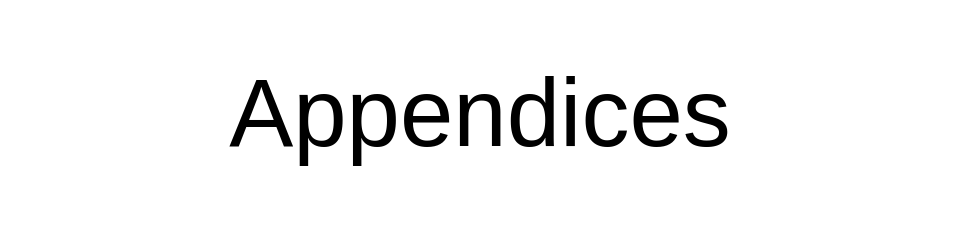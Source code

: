 <mxfile compressed="false" version="14.6.11" type="google" pages="27">
  <diagram id="bI7V63tZnirodLlDTTSP" name="APPENDICES">
    <mxGraphModel dx="1711" dy="681" grid="1" gridSize="10" guides="1" tooltips="1" connect="1" arrows="1" fold="1" page="1" pageScale="1" pageWidth="827" pageHeight="1169" math="0" shadow="0">
      <root>
        <mxCell id="1dzI0RKIpkYkDf-YHKB4-0" />
        <mxCell id="1dzI0RKIpkYkDf-YHKB4-1" value="About" parent="1dzI0RKIpkYkDf-YHKB4-0" />
        <mxCell id="EMSuObl4HY89ky94KWGI-2" value="Title" parent="1dzI0RKIpkYkDf-YHKB4-0" />
        <mxCell id="EMSuObl4HY89ky94KWGI-1" value="Appendices" style="text;html=1;strokeColor=none;fillColor=none;align=center;verticalAlign=middle;whiteSpace=wrap;rounded=0;fontSize=48;opacity=30;" parent="EMSuObl4HY89ky94KWGI-2" vertex="1">
          <mxGeometry x="160" y="320" width="480" height="112" as="geometry" />
        </mxCell>
      </root>
    </mxGraphModel>
  </diagram>
  <diagram id="iyVJeVvRL6j5kxbtUCd-" name="Appendices/Information/Classification &amp; Purpose">
    <mxGraphModel dx="1711" dy="732" grid="1" gridSize="10" guides="1" tooltips="1" connect="1" arrows="1" fold="1" page="1" pageScale="1" pageWidth="827" pageHeight="1169" math="0" shadow="0">
      <root>
        <mxCell id="kvjhJKOGAJcN1ROq3H_m-0" />
        <mxCell id="kvjhJKOGAJcN1ROq3H_m-1" value="Diagram" parent="kvjhJKOGAJcN1ROq3H_m-0" />
        <mxCell id="kvjhJKOGAJcN1ROq3H_m-2" value="Purpose" style="rounded=1;whiteSpace=wrap;html=1;strokeWidth=1;fontSize=10;align=center;dashed=1;absoluteArcSize=1;verticalAlign=top;fontStyle=1;arcSize=6;snapToPoint=1;container=1;collapsible=0;recursiveResize=0;" parent="kvjhJKOGAJcN1ROq3H_m-1" vertex="1">
          <mxGeometry x="480" y="160" width="80" height="260" as="geometry" />
        </mxCell>
        <mxCell id="kvjhJKOGAJcN1ROq3H_m-3" value="&lt;p style=&quot;line-height: 100%&quot;&gt;to enable &lt;b&gt;Decisions&lt;/b&gt;&lt;br&gt;&lt;/p&gt;" style="rounded=0;whiteSpace=wrap;html=1;strokeWidth=1;fontSize=10;align=center;" parent="kvjhJKOGAJcN1ROq3H_m-2" vertex="1">
          <mxGeometry x="10" y="40" width="60" height="60" as="geometry" />
        </mxCell>
        <mxCell id="kvjhJKOGAJcN1ROq3H_m-4" value="" style="shape=flexArrow;endArrow=classic;html=1;strokeWidth=1;fillColor=#ffffff;fontSize=10;endWidth=8;endSize=3;entryX=0.5;entryY=0;entryDx=0;entryDy=0;gradientColor=#ffffff;startSize=2;startWidth=8;width=6;exitX=0.5;exitY=1;exitDx=0;exitDy=0;" parent="kvjhJKOGAJcN1ROq3H_m-2" source="kvjhJKOGAJcN1ROq3H_m-3" target="kvjhJKOGAJcN1ROq3H_m-5" edge="1">
          <mxGeometry width="50" height="50" relative="1" as="geometry">
            <mxPoint x="130" y="230" as="sourcePoint" />
            <mxPoint x="-70" y="60" as="targetPoint" />
          </mxGeometry>
        </mxCell>
        <mxCell id="kvjhJKOGAJcN1ROq3H_m-5" value="&lt;p style=&quot;line-height: 100% ; font-size: 9px&quot;&gt;and &lt;br&gt;maybe collect more&amp;nbsp;info as&amp;nbsp;&lt;b&gt;Input&lt;/b&gt;&lt;br&gt;&lt;/p&gt;" style="rounded=0;whiteSpace=wrap;html=1;strokeWidth=1;fontSize=10;align=center;" parent="kvjhJKOGAJcN1ROq3H_m-2" vertex="1">
          <mxGeometry x="10" y="160" width="60" height="60" as="geometry" />
        </mxCell>
        <mxCell id="kvjhJKOGAJcN1ROq3H_m-6" value="Change" style="rounded=1;whiteSpace=wrap;html=1;strokeWidth=1;fontSize=10;align=center;dashed=1;absoluteArcSize=1;verticalAlign=top;fontStyle=1;arcSize=6;snapToPoint=1;recursiveResize=0;collapsible=0;container=1;" parent="kvjhJKOGAJcN1ROq3H_m-1" vertex="1">
          <mxGeometry x="570" y="160" width="80" height="260" as="geometry" />
        </mxCell>
        <mxCell id="kvjhJKOGAJcN1ROq3H_m-7" value="&lt;p style=&quot;line-height: 100%&quot;&gt;before&lt;br&gt;performing a &lt;i&gt;Primary&lt;/i&gt; or &lt;i&gt;Secondary&lt;/i&gt;&lt;br&gt;&lt;b&gt;Action&lt;/b&gt;&lt;br&gt;&lt;/p&gt;" style="rounded=0;whiteSpace=wrap;html=1;strokeWidth=1;fontSize=10;align=center;" parent="kvjhJKOGAJcN1ROq3H_m-6" vertex="1">
          <mxGeometry x="10" y="40" width="60" height="60" as="geometry" />
        </mxCell>
        <mxCell id="kvjhJKOGAJcN1ROq3H_m-8" value="&lt;p style=&quot;line-height: 100% ; font-size: 9px&quot;&gt;producing activity stream&amp;nbsp;&lt;b&gt;Data&lt;/b&gt; or new&amp;nbsp;&lt;b&gt;Input&lt;/b&gt;&lt;br&gt;&lt;/p&gt;" style="rounded=0;whiteSpace=wrap;html=1;strokeWidth=1;fontSize=10;align=center;" parent="kvjhJKOGAJcN1ROq3H_m-6" vertex="1">
          <mxGeometry x="10" y="160" width="60" height="60" as="geometry" />
        </mxCell>
        <mxCell id="kvjhJKOGAJcN1ROq3H_m-9" value="" style="shape=flexArrow;endArrow=classic;html=1;strokeWidth=1;fillColor=#ffffff;fontSize=10;endWidth=8;endSize=3;entryX=0.5;entryY=0;entryDx=0;entryDy=0;gradientColor=#ffffff;startSize=2;startWidth=8;width=6;exitX=0.5;exitY=1;exitDx=0;exitDy=0;" parent="kvjhJKOGAJcN1ROq3H_m-6" source="kvjhJKOGAJcN1ROq3H_m-7" target="kvjhJKOGAJcN1ROq3H_m-8" edge="1">
          <mxGeometry width="50" height="50" relative="1" as="geometry">
            <mxPoint x="440" y="250" as="sourcePoint" />
            <mxPoint x="440" y="320" as="targetPoint" />
          </mxGeometry>
        </mxCell>
        <mxCell id="kvjhJKOGAJcN1ROq3H_m-10" value="Presentation" style="rounded=1;whiteSpace=wrap;html=1;strokeWidth=1;fontSize=10;align=center;dashed=1;absoluteArcSize=1;verticalAlign=top;fontStyle=1;arcSize=6;snapToPoint=1;container=1;collapsible=0;recursiveResize=0;" parent="kvjhJKOGAJcN1ROq3H_m-1" vertex="1">
          <mxGeometry x="390" y="160" width="80" height="260" as="geometry" />
        </mxCell>
        <mxCell id="kvjhJKOGAJcN1ROq3H_m-11" value="&lt;p style=&quot;line-height: 90%&quot;&gt;&lt;b&gt;&lt;font style=&quot;font-size: 9px&quot;&gt;Summarised&lt;/font&gt;&lt;/b&gt;&lt;br&gt;for Consumption&lt;br&gt;as &lt;i&gt;Actual&lt;/i&gt;&amp;nbsp;&lt;i&gt;Proofs&lt;/i&gt;, and&lt;span&gt;/or&amp;nbsp;&lt;/span&gt;&lt;i&gt;Trends&lt;/i&gt;&lt;/p&gt;" style="rounded=0;whiteSpace=wrap;html=1;strokeWidth=1;fontSize=10;align=center;" parent="kvjhJKOGAJcN1ROq3H_m-10" vertex="1">
          <mxGeometry x="10" y="40" width="60" height="60" as="geometry" />
        </mxCell>
        <mxCell id="kvjhJKOGAJcN1ROq3H_m-12" value="" style="shape=flexArrow;endArrow=classic;html=1;strokeWidth=1;fillColor=#ffffff;fontSize=10;endWidth=8;endSize=3;gradientColor=#ffffff;startSize=2;startWidth=8;width=4;exitX=0.5;exitY=1;exitDx=0;exitDy=0;entryX=0.5;entryY=0;entryDx=0;entryDy=0;" parent="kvjhJKOGAJcN1ROq3H_m-10" source="kvjhJKOGAJcN1ROq3H_m-11" target="kvjhJKOGAJcN1ROq3H_m-13" edge="1">
          <mxGeometry width="50" height="50" relative="1" as="geometry">
            <mxPoint x="-40" y="80" as="sourcePoint" />
            <mxPoint x="-40" y="100" as="targetPoint" />
          </mxGeometry>
        </mxCell>
        <mxCell id="kvjhJKOGAJcN1ROq3H_m-13" value="&lt;p style=&quot;line-height: 100%&quot;&gt;via a formatted, templated &amp;amp; styled&amp;nbsp;&lt;br&gt;&lt;b&gt;&lt;font style=&quot;font-size: 9px&quot;&gt;Presentation&lt;/font&gt;&lt;/b&gt;&lt;/p&gt;" style="rounded=0;whiteSpace=wrap;html=1;strokeWidth=1;fontSize=10;align=center;" parent="kvjhJKOGAJcN1ROq3H_m-10" vertex="1">
          <mxGeometry x="10" y="160" width="60" height="60" as="geometry" />
        </mxCell>
        <mxCell id="kvjhJKOGAJcN1ROq3H_m-14" value="Retrieval" style="rounded=1;whiteSpace=wrap;html=1;strokeWidth=1;fontSize=10;align=center;dashed=1;absoluteArcSize=1;verticalAlign=top;fontStyle=1;arcSize=6;snapToPoint=1;collapsible=0;recursiveResize=0;container=1;" parent="kvjhJKOGAJcN1ROq3H_m-1" vertex="1">
          <mxGeometry x="300" y="160" width="80" height="260" as="geometry" />
        </mxCell>
        <mxCell id="kvjhJKOGAJcN1ROq3H_m-15" value="Persistence" style="rounded=1;whiteSpace=wrap;html=1;strokeWidth=1;fontSize=10;align=center;dashed=1;absoluteArcSize=1;verticalAlign=top;fontStyle=1;arcSize=6;snapToPoint=1;container=1;autosize=0;recursiveResize=0;collapsible=0;" parent="kvjhJKOGAJcN1ROq3H_m-1" vertex="1">
          <mxGeometry x="210" y="160" width="80" height="260" as="geometry" />
        </mxCell>
        <mxCell id="kvjhJKOGAJcN1ROq3H_m-16" value="Collection" style="rounded=1;whiteSpace=wrap;html=1;strokeWidth=1;fontSize=10;align=center;dashed=1;absoluteArcSize=1;verticalAlign=top;fontStyle=1;arcSize=6;snapToPoint=1;container=1;collapsible=0;" parent="kvjhJKOGAJcN1ROq3H_m-1" vertex="1">
          <mxGeometry x="120" y="160" width="80" height="260" as="geometry" />
        </mxCell>
        <mxCell id="kvjhJKOGAJcN1ROq3H_m-17" value="Usable&lt;br&gt;&lt;b&gt;Information &lt;/b&gt;catalog/table" style="rounded=0;whiteSpace=wrap;html=1;strokeWidth=1;fontSize=10;align=center;" parent="kvjhJKOGAJcN1ROq3H_m-1" vertex="1">
          <mxGeometry x="220" y="200" width="60" height="60" as="geometry" />
        </mxCell>
        <mxCell id="kvjhJKOGAJcN1ROq3H_m-18" value="Recorded, Workable&lt;br&gt;&lt;i&gt;Correct&lt;/i&gt; or &lt;i&gt;Incorrect&lt;/i&gt;&lt;br&gt;&lt;b&gt;Data&lt;/b&gt;&amp;nbsp;(logs)" style="rounded=0;whiteSpace=wrap;html=1;strokeWidth=1;fontSize=10;align=center;" parent="kvjhJKOGAJcN1ROq3H_m-1" vertex="1">
          <mxGeometry x="130" y="330" width="60" height="60" as="geometry" />
        </mxCell>
        <mxCell id="kvjhJKOGAJcN1ROq3H_m-19" value="&lt;p style=&quot;line-height: 90%&quot;&gt;Authorised,&lt;br&gt;Paged, Sorted, Filtered&lt;br&gt;&lt;b&gt;Projection&lt;/b&gt;s&lt;/p&gt;" style="rounded=0;whiteSpace=wrap;html=1;strokeWidth=1;fontSize=10;align=center;" parent="kvjhJKOGAJcN1ROq3H_m-1" vertex="1">
          <mxGeometry x="310" y="200" width="60" height="60" as="geometry" />
        </mxCell>
        <mxCell id="kvjhJKOGAJcN1ROq3H_m-20" value="&lt;p style=&quot;line-height: 120%&quot;&gt;to align with Consumers&lt;br&gt;&lt;b&gt;Perspective&lt;/b&gt;&lt;/p&gt;" style="rounded=0;whiteSpace=wrap;html=1;strokeWidth=1;fontSize=10;align=center;" parent="kvjhJKOGAJcN1ROq3H_m-1" vertex="1">
          <mxGeometry x="310" y="330" width="60" height="60" as="geometry" />
        </mxCell>
        <mxCell id="kvjhJKOGAJcN1ROq3H_m-21" value="&lt;p style=&quot;line-height: 90%&quot;&gt;&lt;b&gt;Synthesised&lt;/b&gt;&lt;br&gt;&lt;b&gt;Information&lt;/b&gt;&lt;br&gt;(ie JOIN Views)&lt;br&gt;&lt;/p&gt;" style="rounded=0;whiteSpace=wrap;html=1;strokeWidth=1;fontSize=10;align=center;" parent="kvjhJKOGAJcN1ROq3H_m-1" vertex="1">
          <mxGeometry x="220" y="330" width="60" height="60" as="geometry" />
        </mxCell>
        <mxCell id="kvjhJKOGAJcN1ROq3H_m-22" value="&lt;b&gt;Noise&lt;/b&gt;&lt;br&gt;signal stream" style="rounded=0;whiteSpace=wrap;html=1;strokeWidth=1;fontSize=10;align=center;" parent="kvjhJKOGAJcN1ROq3H_m-1" vertex="1">
          <mxGeometry x="130" y="200" width="60" height="60" as="geometry" />
        </mxCell>
        <mxCell id="kvjhJKOGAJcN1ROq3H_m-23" value="" style="shape=flexArrow;endArrow=classic;html=1;strokeWidth=1;fillColor=#ffffff;fontSize=10;endWidth=8;endSize=3;entryX=0.5;entryY=0;entryDx=0;entryDy=0;gradientColor=#ffffff;startSize=2;startWidth=8;width=6;exitX=0.5;exitY=1;exitDx=0;exitDy=0;" parent="kvjhJKOGAJcN1ROq3H_m-1" source="kvjhJKOGAJcN1ROq3H_m-22" target="kvjhJKOGAJcN1ROq3H_m-18" edge="1">
          <mxGeometry width="50" height="50" relative="1" as="geometry">
            <mxPoint x="160" y="260" as="sourcePoint" />
            <mxPoint x="50" y="360" as="targetPoint" />
          </mxGeometry>
        </mxCell>
        <mxCell id="kvjhJKOGAJcN1ROq3H_m-24" value="" style="shape=flexArrow;endArrow=classic;html=1;strokeWidth=1;fillColor=#ffffff;fontSize=10;endWidth=8;endSize=3;entryX=0;entryY=0.5;entryDx=0;entryDy=0;gradientColor=#ffffff;startSize=2;startWidth=8;width=6;exitX=1;exitY=0.5;exitDx=0;exitDy=0;edgeStyle=elbowEdgeStyle;" parent="kvjhJKOGAJcN1ROq3H_m-1" source="kvjhJKOGAJcN1ROq3H_m-18" target="kvjhJKOGAJcN1ROq3H_m-17" edge="1">
          <mxGeometry width="50" height="50" relative="1" as="geometry">
            <mxPoint x="170" y="270" as="sourcePoint" />
            <mxPoint x="170" y="290" as="targetPoint" />
          </mxGeometry>
        </mxCell>
        <mxCell id="kvjhJKOGAJcN1ROq3H_m-25" value="" style="shape=flexArrow;endArrow=classic;html=1;strokeWidth=1;fillColor=#ffffff;fontSize=10;endWidth=8;endSize=3;entryX=0;entryY=0.5;entryDx=0;entryDy=0;gradientColor=#ffffff;startSize=2;startWidth=8;width=6;exitX=1;exitY=0.5;exitDx=0;exitDy=0;edgeStyle=elbowEdgeStyle;" parent="kvjhJKOGAJcN1ROq3H_m-1" source="kvjhJKOGAJcN1ROq3H_m-21" target="kvjhJKOGAJcN1ROq3H_m-19" edge="1">
          <mxGeometry width="50" height="50" relative="1" as="geometry">
            <mxPoint x="200" y="310" as="sourcePoint" />
            <mxPoint x="230" y="250" as="targetPoint" />
          </mxGeometry>
        </mxCell>
        <mxCell id="kvjhJKOGAJcN1ROq3H_m-26" value="" style="shape=flexArrow;endArrow=classic;html=1;strokeWidth=1;fillColor=#ffffff;fontSize=10;endWidth=8;endSize=3;entryX=0;entryY=0.5;entryDx=0;entryDy=0;gradientColor=#ffffff;startSize=2;startWidth=8;width=6;exitX=1;exitY=0.5;exitDx=0;exitDy=0;edgeStyle=elbowEdgeStyle;" parent="kvjhJKOGAJcN1ROq3H_m-1" source="kvjhJKOGAJcN1ROq3H_m-20" target="kvjhJKOGAJcN1ROq3H_m-11" edge="1">
          <mxGeometry width="50" height="50" relative="1" as="geometry">
            <mxPoint x="290" y="310" as="sourcePoint" />
            <mxPoint x="320" y="250" as="targetPoint" />
          </mxGeometry>
        </mxCell>
        <mxCell id="kvjhJKOGAJcN1ROq3H_m-27" value="" style="shape=flexArrow;endArrow=classic;html=1;strokeWidth=1;fillColor=#ffffff;fontSize=10;endWidth=8;endSize=3;gradientColor=#ffffff;startSize=2;startWidth=8;width=6;exitX=0.5;exitY=1;exitDx=0;exitDy=0;" parent="kvjhJKOGAJcN1ROq3H_m-1" source="kvjhJKOGAJcN1ROq3H_m-17" target="kvjhJKOGAJcN1ROq3H_m-21" edge="1">
          <mxGeometry width="50" height="50" relative="1" as="geometry">
            <mxPoint x="170" y="270" as="sourcePoint" />
            <mxPoint x="170" y="290" as="targetPoint" />
          </mxGeometry>
        </mxCell>
        <mxCell id="kvjhJKOGAJcN1ROq3H_m-28" value="" style="shape=flexArrow;endArrow=classic;html=1;strokeWidth=1;fillColor=#ffffff;fontSize=10;endWidth=8;endSize=3;gradientColor=#ffffff;startSize=2;startWidth=8;width=6;exitX=0.5;exitY=1;exitDx=0;exitDy=0;entryX=0.5;entryY=0;entryDx=0;entryDy=0;" parent="kvjhJKOGAJcN1ROq3H_m-1" source="kvjhJKOGAJcN1ROq3H_m-19" target="kvjhJKOGAJcN1ROq3H_m-20" edge="1">
          <mxGeometry width="50" height="50" relative="1" as="geometry">
            <mxPoint x="260" y="270" as="sourcePoint" />
            <mxPoint x="260" y="290" as="targetPoint" />
          </mxGeometry>
        </mxCell>
        <mxCell id="kvjhJKOGAJcN1ROq3H_m-29" value="" style="shape=flexArrow;endArrow=classic;html=1;strokeWidth=1;fillColor=#ffffff;fontSize=10;endWidth=8;endSize=3;gradientColor=#ffffff;startSize=2;startWidth=8;width=6;exitX=1;exitY=0.5;exitDx=0;exitDy=0;edgeStyle=elbowEdgeStyle;" parent="kvjhJKOGAJcN1ROq3H_m-1" source="kvjhJKOGAJcN1ROq3H_m-5" target="kvjhJKOGAJcN1ROq3H_m-7" edge="1">
          <mxGeometry width="50" height="50" relative="1" as="geometry">
            <mxPoint x="450" y="270" as="sourcePoint" />
            <mxPoint x="450" y="290" as="targetPoint" />
          </mxGeometry>
        </mxCell>
        <mxCell id="kvjhJKOGAJcN1ROq3H_m-30" value="" style="shape=flexArrow;endArrow=classic;html=1;strokeWidth=1;fillColor=#ffffff;fontSize=10;endWidth=8;endSize=3;gradientColor=#ffffff;startSize=2;startWidth=8;width=6;exitX=1;exitY=0.5;exitDx=0;exitDy=0;edgeStyle=elbowEdgeStyle;" parent="kvjhJKOGAJcN1ROq3H_m-1" source="kvjhJKOGAJcN1ROq3H_m-13" target="kvjhJKOGAJcN1ROq3H_m-3" edge="1">
          <mxGeometry width="50" height="50" relative="1" as="geometry">
            <mxPoint x="380" y="310" as="sourcePoint" />
            <mxPoint x="410" y="250" as="targetPoint" />
          </mxGeometry>
        </mxCell>
        <mxCell id="kvjhJKOGAJcN1ROq3H_m-31" value="Sort / Page" style="rounded=0;whiteSpace=wrap;html=1;strokeWidth=1;fontSize=8;align=center;strokeColor=#6c8ebf;fillColor=#dae8fc;" parent="kvjhJKOGAJcN1ROq3H_m-1" vertex="1">
          <mxGeometry x="660" y="160" width="60" height="10" as="geometry" />
        </mxCell>
        <mxCell id="kvjhJKOGAJcN1ROq3H_m-32" value="&lt;b&gt;C&lt;/b&gt;reate/Add.New" style="rounded=0;whiteSpace=wrap;html=1;strokeWidth=1;fontSize=8;align=center;strokeColor=#666666;fillColor=#f5f5f5;fontColor=#333333;" parent="kvjhJKOGAJcN1ROq3H_m-1" vertex="1">
          <mxGeometry x="660" y="210" width="60" height="10" as="geometry" />
        </mxCell>
        <mxCell id="kvjhJKOGAJcN1ROq3H_m-33" value="Un/Select (Single/Multiple)" style="rounded=0;whiteSpace=wrap;html=1;strokeWidth=1;fontSize=8;align=center;strokeColor=#6c8ebf;fillColor=#dae8fc;" parent="kvjhJKOGAJcN1ROq3H_m-1" vertex="1">
          <mxGeometry x="660" y="170" width="60" height="20" as="geometry" />
        </mxCell>
        <mxCell id="kvjhJKOGAJcN1ROq3H_m-34" value="&lt;p style=&quot;line-height: 80% ; font-size: 8px&quot;&gt;&lt;span style=&quot;line-height: 100%&quot;&gt;Request&lt;/span&gt;&lt;br&gt;&lt;span style=&quot;line-height: 100%&quot;&gt;(Permissions, Correction, etc.)&lt;/span&gt;&lt;/p&gt;" style="rounded=0;whiteSpace=wrap;html=1;strokeWidth=1;fontSize=10;align=center;strokeColor=#d6b656;fillColor=#fff2cc;" parent="kvjhJKOGAJcN1ROq3H_m-1" vertex="1">
          <mxGeometry x="660" y="330" width="60" height="30" as="geometry" />
        </mxCell>
        <mxCell id="kvjhJKOGAJcN1ROq3H_m-35" value="" style="shape=flexArrow;endArrow=classic;html=1;strokeWidth=1;fontSize=10;endWidth=8;endSize=3;entryX=0.5;entryY=1;entryDx=0;entryDy=0;startSize=2;startWidth=8;width=6;exitX=0.5;exitY=1;exitDx=0;exitDy=0;strokeColor=#999999;" parent="kvjhJKOGAJcN1ROq3H_m-1" source="kvjhJKOGAJcN1ROq3H_m-8" target="kvjhJKOGAJcN1ROq3H_m-16" edge="1">
          <mxGeometry width="50" height="50" relative="1" as="geometry">
            <mxPoint x="1010" y="460" as="sourcePoint" />
            <mxPoint x="1010" y="510" as="targetPoint" />
            <Array as="points">
              <mxPoint x="610" y="440" />
              <mxPoint x="160" y="440" />
            </Array>
          </mxGeometry>
        </mxCell>
        <mxCell id="kvjhJKOGAJcN1ROq3H_m-36" value="" style="shape=flexArrow;endArrow=classic;html=1;strokeWidth=1;fillColor=#ffffff;fontSize=10;endWidth=8;endSize=3;entryX=0.5;entryY=1;entryDx=0;entryDy=0;gradientColor=#ffffff;startSize=2;startWidth=8;width=6;exitX=0.5;exitY=1;exitDx=0;exitDy=0;strokeColor=#999999;" parent="kvjhJKOGAJcN1ROq3H_m-1" source="kvjhJKOGAJcN1ROq3H_m-8" target="kvjhJKOGAJcN1ROq3H_m-15" edge="1">
          <mxGeometry width="50" height="50" relative="1" as="geometry">
            <mxPoint x="620" y="400" as="sourcePoint" />
            <mxPoint x="170.0" y="430" as="targetPoint" />
            <Array as="points">
              <mxPoint x="610" y="440" />
              <mxPoint x="250" y="440" />
            </Array>
          </mxGeometry>
        </mxCell>
        <mxCell id="kvjhJKOGAJcN1ROq3H_m-37" value="&lt;b&gt;R&lt;/b&gt;etrieve/View" style="rounded=0;whiteSpace=wrap;html=1;strokeWidth=1;fontSize=8;align=center;strokeColor=#666666;fillColor=#f5f5f5;fontColor=#333333;" parent="kvjhJKOGAJcN1ROq3H_m-1" vertex="1">
          <mxGeometry x="660" y="220" width="60" height="10" as="geometry" />
        </mxCell>
        <mxCell id="kvjhJKOGAJcN1ROq3H_m-38" value="Change State (&lt;b&gt;D&lt;/b&gt;elete, Archive, etc)" style="rounded=0;whiteSpace=wrap;html=1;strokeWidth=1;fontSize=8;align=center;strokeColor=#666666;fillColor=#f5f5f5;fontColor=#333333;" parent="kvjhJKOGAJcN1ROq3H_m-1" vertex="1">
          <mxGeometry x="660" y="240" width="60" height="30" as="geometry" />
        </mxCell>
        <mxCell id="kvjhJKOGAJcN1ROq3H_m-39" value="&lt;b&gt;U&lt;/b&gt;pdate" style="rounded=0;whiteSpace=wrap;html=1;strokeWidth=1;fontSize=8;align=center;strokeColor=#666666;fillColor=#f5f5f5;fontColor=#333333;" parent="kvjhJKOGAJcN1ROq3H_m-1" vertex="1">
          <mxGeometry x="660" y="230" width="60" height="10" as="geometry" />
        </mxCell>
        <mxCell id="kvjhJKOGAJcN1ROq3H_m-40" value="Update Metadata (Tags)" style="rounded=0;whiteSpace=wrap;html=1;strokeWidth=1;fontSize=8;align=center;strokeColor=#d6b656;fillColor=#fff2cc;" parent="kvjhJKOGAJcN1ROq3H_m-1" vertex="1">
          <mxGeometry x="660" y="280" width="60" height="20" as="geometry" />
        </mxCell>
        <mxCell id="kvjhJKOGAJcN1ROq3H_m-41" value="Invite/Permit" style="rounded=0;whiteSpace=wrap;html=1;strokeWidth=1;fontSize=8;align=center;strokeColor=#d6b656;fillColor=#fff2cc;" parent="kvjhJKOGAJcN1ROq3H_m-1" vertex="1">
          <mxGeometry x="660" y="360" width="60" height="10" as="geometry" />
        </mxCell>
        <mxCell id="kvjhJKOGAJcN1ROq3H_m-42" value="Subscribe,&lt;br&gt;Signal/Send" style="rounded=0;whiteSpace=wrap;html=1;strokeWidth=1;fontSize=8;align=center;strokeColor=#d6b656;fillColor=#fff2cc;" parent="kvjhJKOGAJcN1ROq3H_m-1" vertex="1">
          <mxGeometry x="660" y="310" width="60" height="20" as="geometry" />
        </mxCell>
        <mxCell id="kvjhJKOGAJcN1ROq3H_m-43" value="Attach (Child)" style="rounded=0;whiteSpace=wrap;html=1;strokeWidth=1;fontSize=8;align=center;strokeColor=#d6b656;fillColor=#fff2cc;" parent="kvjhJKOGAJcN1ROq3H_m-1" vertex="1">
          <mxGeometry x="660" y="380" width="60" height="10" as="geometry" />
        </mxCell>
        <mxCell id="kvjhJKOGAJcN1ROq3H_m-44" value="Associate/Link" style="rounded=0;whiteSpace=wrap;html=1;strokeWidth=1;fontSize=8;align=center;strokeColor=#d6b656;fillColor=#fff2cc;" parent="kvjhJKOGAJcN1ROq3H_m-1" vertex="1">
          <mxGeometry x="660" y="390" width="60" height="10" as="geometry" />
        </mxCell>
        <mxCell id="kvjhJKOGAJcN1ROq3H_m-45" value="...&lt;i&gt;Child Records&lt;/i&gt;" style="rounded=0;whiteSpace=wrap;html=1;strokeWidth=1;fontSize=8;align=center;strokeColor=#d79b00;fillColor=#ffe6cc;" parent="kvjhJKOGAJcN1ROq3H_m-1" vertex="1">
          <mxGeometry x="660" y="410" width="60" height="10" as="geometry" />
        </mxCell>
        <mxCell id="kvjhJKOGAJcN1ROq3H_m-46" value="" style="endArrow=none;html=1;strokeColor=#999999;strokeWidth=1;fillColor=none;gradientColor=#ffffff;fontSize=8;" parent="kvjhJKOGAJcN1ROq3H_m-1" edge="1">
          <mxGeometry width="50" height="50" relative="1" as="geometry">
            <mxPoint x="660" y="200" as="sourcePoint" />
            <mxPoint x="720" y="200" as="targetPoint" />
          </mxGeometry>
        </mxCell>
        <mxCell id="kvjhJKOGAJcN1ROq3H_m-47" value="Cancel/Back" style="rounded=0;whiteSpace=wrap;html=1;strokeWidth=1;fontSize=8;align=center;" parent="kvjhJKOGAJcN1ROq3H_m-1" vertex="1">
          <mxGeometry x="660" y="430" width="60" height="10" as="geometry" />
        </mxCell>
        <mxCell id="kvjhJKOGAJcN1ROq3H_m-48" value="Comment" style="rounded=0;whiteSpace=wrap;html=1;strokeWidth=1;fontSize=8;align=center;strokeColor=#d6b656;fillColor=#fff2cc;" parent="kvjhJKOGAJcN1ROq3H_m-1" vertex="1">
          <mxGeometry x="660" y="370" width="60" height="10" as="geometry" />
        </mxCell>
        <mxCell id="kvjhJKOGAJcN1ROq3H_m-49" value="Title/Diagram" parent="kvjhJKOGAJcN1ROq3H_m-0" />
        <mxCell id="kvjhJKOGAJcN1ROq3H_m-50" value="&lt;font style=&quot;font-size: 12px&quot;&gt;Diagram: Information - Information Classification &amp;amp; Purpose - HL&lt;/font&gt;" style="text;strokeColor=none;fillColor=none;html=1;fontSize=12;fontStyle=2;verticalAlign=middle;align=left;shadow=0;glass=0;comic=0;opacity=30;fontColor=#808080;" parent="kvjhJKOGAJcN1ROq3H_m-49" vertex="1">
          <mxGeometry x="120" y="465" width="560" height="20" as="geometry" />
        </mxCell>
      </root>
    </mxGraphModel>
  </diagram>
  <diagram name="Operations/System Health Checks" id="St1R5OOq8709JbwKl-L5">
    <mxGraphModel dx="1447" dy="796" grid="1" gridSize="10" guides="1" tooltips="1" connect="1" arrows="1" fold="1" page="1" pageScale="1" pageWidth="850" pageHeight="1100" math="0" shadow="0">
      <root>
        <mxCell id="Zq2F8ZEChX3Y9_Kq7hxo-0" />
        <mxCell id="Zq2F8ZEChX3Y9_Kq7hxo-1" value="About" parent="Zq2F8ZEChX3Y9_Kq7hxo-0" />
        <mxCell id="Zq2F8ZEChX3Y9_Kq7hxo-82" value="" style="endArrow=none;html=1;" parent="Zq2F8ZEChX3Y9_Kq7hxo-1" edge="1">
          <mxGeometry width="50" height="50" relative="1" as="geometry">
            <mxPoint x="230" y="310" as="sourcePoint" />
            <mxPoint x="230" y="120" as="targetPoint" />
          </mxGeometry>
        </mxCell>
        <mxCell id="Zq2F8ZEChX3Y9_Kq7hxo-83" value="" style="endArrow=none;html=1;" parent="Zq2F8ZEChX3Y9_Kq7hxo-1" edge="1">
          <mxGeometry width="50" height="50" relative="1" as="geometry">
            <mxPoint x="230" y="410" as="sourcePoint" />
            <mxPoint x="230" y="320" as="targetPoint" />
          </mxGeometry>
        </mxCell>
        <mxCell id="Zq2F8ZEChX3Y9_Kq7hxo-93" value="The system MUST ping/query its components and configuration regularly, using a scheduler to invoke an API method which performs the checks that all parts of the system are currently available.&amp;nbsp;&lt;br&gt;&lt;br&gt;The user interface can represent the system&#39;s availability." style="shape=note;whiteSpace=wrap;html=1;size=14;verticalAlign=top;align=left;spacingTop=-6;rounded=0;strokeWidth=1;fillColor=none;" parent="Zq2F8ZEChX3Y9_Kq7hxo-1" vertex="1">
          <mxGeometry x="330" y="320" width="350" height="90" as="geometry" />
        </mxCell>
        <mxCell id="Zq2F8ZEChX3Y9_Kq7hxo-3" value="Title/Page" parent="Zq2F8ZEChX3Y9_Kq7hxo-0" visible="0" />
        <mxCell id="Zq2F8ZEChX3Y9_Kq7hxo-4" value="" style="group;fontSize=10;" parent="Zq2F8ZEChX3Y9_Kq7hxo-3" vertex="1" connectable="0">
          <mxGeometry x="120" y="120" width="560" height="45" as="geometry" />
        </mxCell>
        <mxCell id="Zq2F8ZEChX3Y9_Kq7hxo-5" value="&lt;font style=&quot;font-size: 12px&quot;&gt;Base Logical Module - Maintenance - Target Maintenance and SLA Reporting&lt;/font&gt;" style="text;strokeColor=none;fillColor=none;html=1;fontSize=24;fontStyle=1;verticalAlign=middle;align=left;shadow=0;glass=0;comic=0;opacity=30;fontColor=#808080;" parent="Zq2F8ZEChX3Y9_Kq7hxo-4" vertex="1">
          <mxGeometry width="560" height="40" as="geometry" />
        </mxCell>
        <mxCell id="Zq2F8ZEChX3Y9_Kq7hxo-6" value="" style="line;strokeWidth=2;html=1;shadow=0;glass=0;comic=0;fillColor=none;fontSize=10;fontColor=#CCCCCC;labelBackgroundColor=none;strokeColor=#CCCCCC;" parent="Zq2F8ZEChX3Y9_Kq7hxo-4" vertex="1">
          <mxGeometry y="35" width="560" height="10" as="geometry" />
        </mxCell>
        <mxCell id="Zq2F8ZEChX3Y9_Kq7hxo-7" value="Title/Diagram" parent="Zq2F8ZEChX3Y9_Kq7hxo-0" />
        <mxCell id="Zq2F8ZEChX3Y9_Kq7hxo-8" value="&lt;font style=&quot;font-size: 12px&quot;&gt;Diagram: Base System Logical Module - Maintenance - System Health Checks&lt;/font&gt;" style="text;strokeColor=none;fillColor=none;html=1;fontSize=24;fontStyle=2;verticalAlign=middle;align=left;shadow=0;glass=0;comic=0;opacity=30;fontColor=#808080;" parent="Zq2F8ZEChX3Y9_Kq7hxo-7" vertex="1">
          <mxGeometry x="160" y="420" width="520" height="20" as="geometry" />
        </mxCell>
        <mxCell id="Zq2F8ZEChX3Y9_Kq7hxo-9" value="Boxes" parent="Zq2F8ZEChX3Y9_Kq7hxo-0" />
        <mxCell id="Zq2F8ZEChX3Y9_Kq7hxo-12" value="Local Host Configuration Read Check" style="rounded=0;whiteSpace=wrap;html=1;strokeWidth=1;fontSize=12;align=center;fillColor=none;" parent="Zq2F8ZEChX3Y9_Kq7hxo-9" vertex="1">
          <mxGeometry x="240" y="120" width="80" height="40" as="geometry" />
        </mxCell>
        <mxCell id="Zq2F8ZEChX3Y9_Kq7hxo-70" value="Keystore Service Read SA Check" style="rounded=0;whiteSpace=wrap;html=1;strokeWidth=1;fontSize=12;align=center;fillColor=none;" parent="Zq2F8ZEChX3Y9_Kq7hxo-9" vertex="1">
          <mxGeometry x="330" y="120" width="80" height="40" as="geometry" />
        </mxCell>
        <mxCell id="Zq2F8ZEChX3Y9_Kq7hxo-71" value="Database Service Read Check" style="rounded=0;whiteSpace=wrap;html=1;strokeWidth=1;fontSize=12;align=center;fillColor=none;" parent="Zq2F8ZEChX3Y9_Kq7hxo-9" vertex="1">
          <mxGeometry x="240" y="220" width="80" height="40" as="geometry" />
        </mxCell>
        <mxCell id="Zq2F8ZEChX3Y9_Kq7hxo-72" value="Shared Sys Settings Read Check" style="rounded=0;whiteSpace=wrap;html=1;strokeWidth=1;fontSize=12;align=center;fillColor=none;" parent="Zq2F8ZEChX3Y9_Kq7hxo-9" vertex="1">
          <mxGeometry x="330" y="220" width="80" height="40" as="geometry" />
        </mxCell>
        <mxCell id="Zq2F8ZEChX3Y9_Kq7hxo-73" value="IdP Svc Connection Check" style="rounded=0;whiteSpace=wrap;html=1;strokeWidth=1;fontSize=12;align=center;fillColor=none;" parent="Zq2F8ZEChX3Y9_Kq7hxo-9" vertex="1">
          <mxGeometry x="330" y="270" width="80" height="40" as="geometry" />
        </mxCell>
        <mxCell id="Zq2F8ZEChX3Y9_Kq7hxo-74" value="Search Svc Connection Check" style="rounded=0;whiteSpace=wrap;html=1;strokeWidth=1;fontSize=12;align=center;fillColor=none;" parent="Zq2F8ZEChX3Y9_Kq7hxo-9" vertex="1">
          <mxGeometry x="420" y="270" width="80" height="40" as="geometry" />
        </mxCell>
        <mxCell id="Zq2F8ZEChX3Y9_Kq7hxo-75" value="Malware Detection Svc conn Check" style="rounded=0;whiteSpace=wrap;html=1;strokeWidth=1;fontSize=12;align=center;fillColor=none;" parent="Zq2F8ZEChX3Y9_Kq7hxo-9" vertex="1">
          <mxGeometry x="510" y="270" width="80" height="40" as="geometry" />
        </mxCell>
        <mxCell id="Zq2F8ZEChX3Y9_Kq7hxo-76" value="Search Svc Connection Check" style="rounded=0;whiteSpace=wrap;html=1;strokeWidth=1;fontSize=12;align=center;fillColor=none;" parent="Zq2F8ZEChX3Y9_Kq7hxo-9" vertex="1">
          <mxGeometry x="600" y="270" width="80" height="40" as="geometry" />
        </mxCell>
        <mxCell id="Zq2F8ZEChX3Y9_Kq7hxo-77" value="File/Blob Svc Write/Read Check" style="rounded=0;whiteSpace=wrap;html=1;strokeWidth=1;fontSize=12;align=center;fillColor=none;" parent="Zq2F8ZEChX3Y9_Kq7hxo-9" vertex="1">
          <mxGeometry x="420" y="120" width="80" height="40" as="geometry" />
        </mxCell>
        <mxCell id="Zq2F8ZEChX3Y9_Kq7hxo-78" value="Cache Svc Write/Read Check" style="rounded=0;whiteSpace=wrap;html=1;strokeWidth=1;fontSize=12;align=center;fillColor=none;" parent="Zq2F8ZEChX3Y9_Kq7hxo-9" vertex="1">
          <mxGeometry x="510" y="120" width="80" height="40" as="geometry" />
        </mxCell>
        <mxCell id="Zq2F8ZEChX3Y9_Kq7hxo-79" value="Scheduler Active Check" style="rounded=0;whiteSpace=wrap;html=1;strokeWidth=1;fontSize=12;align=center;fillColor=none;" parent="Zq2F8ZEChX3Y9_Kq7hxo-9" vertex="1">
          <mxGeometry x="240" y="170" width="80" height="40" as="geometry" />
        </mxCell>
        <mxCell id="Zq2F8ZEChX3Y9_Kq7hxo-81" value="&lt;p style=&quot;line-height: 80%&quot;&gt;Module Specific Db Seeding Checks&lt;/p&gt;" style="rounded=0;whiteSpace=wrap;html=1;strokeWidth=1;fontSize=12;align=center;fillColor=none;" parent="Zq2F8ZEChX3Y9_Kq7hxo-9" vertex="1">
          <mxGeometry x="240" y="320" width="80" height="40" as="geometry" />
        </mxCell>
        <mxCell id="Zq2F8ZEChX3Y9_Kq7hxo-84" value="Db Seeding Read Check" style="rounded=0;whiteSpace=wrap;html=1;strokeWidth=1;fontSize=12;align=center;fillColor=none;" parent="Zq2F8ZEChX3Y9_Kq7hxo-9" vertex="1">
          <mxGeometry x="420" y="220" width="80" height="40" as="geometry" />
        </mxCell>
        <mxCell id="Zq2F8ZEChX3Y9_Kq7hxo-87" value="System" style="rounded=0;whiteSpace=wrap;html=1;strokeWidth=1;fontSize=12;align=center;fillColor=#f5f5f5;strokeColor=#666666;fontColor=#333333;horizontal=0;" parent="Zq2F8ZEChX3Y9_Kq7hxo-9" vertex="1">
          <mxGeometry x="200" y="120" width="20" height="190" as="geometry" />
        </mxCell>
        <mxCell id="Zq2F8ZEChX3Y9_Kq7hxo-88" value="Core" style="rounded=0;whiteSpace=wrap;html=1;strokeWidth=1;fontSize=12;align=center;fillColor=#f5f5f5;strokeColor=#666666;fontColor=#333333;horizontal=0;" parent="Zq2F8ZEChX3Y9_Kq7hxo-9" vertex="1">
          <mxGeometry x="200" y="320" width="20" height="40" as="geometry" />
        </mxCell>
        <mxCell id="Zq2F8ZEChX3Y9_Kq7hxo-89" value="Custom" style="rounded=0;whiteSpace=wrap;html=1;strokeWidth=1;fontSize=12;align=center;fillColor=#f5f5f5;strokeColor=#666666;fontColor=#333333;horizontal=0;" parent="Zq2F8ZEChX3Y9_Kq7hxo-9" vertex="1">
          <mxGeometry x="200" y="370" width="20" height="40" as="geometry" />
        </mxCell>
        <mxCell id="Zq2F8ZEChX3Y9_Kq7hxo-90" value="Reporting Db Connection Check" style="rounded=0;whiteSpace=wrap;html=1;strokeWidth=1;fontSize=12;align=center;fillColor=none;" parent="Zq2F8ZEChX3Y9_Kq7hxo-9" vertex="1">
          <mxGeometry x="240" y="270" width="80" height="40" as="geometry" />
        </mxCell>
        <mxCell id="Zq2F8ZEChX3Y9_Kq7hxo-91" value="&lt;p style=&quot;line-height: 80%&quot;&gt;Module Specific Db Seeding Checks&lt;/p&gt;" style="rounded=0;whiteSpace=wrap;html=1;strokeWidth=1;fontSize=12;align=center;fillColor=none;" parent="Zq2F8ZEChX3Y9_Kq7hxo-9" vertex="1">
          <mxGeometry x="240" y="370" width="80" height="40" as="geometry" />
        </mxCell>
        <mxCell id="Zq2F8ZEChX3Y9_Kq7hxo-92" value="Workflow Health Check" style="rounded=0;whiteSpace=wrap;html=1;strokeWidth=1;fontSize=12;align=center;fillColor=none;dashed=1;" parent="Zq2F8ZEChX3Y9_Kq7hxo-9" vertex="1">
          <mxGeometry x="330" y="170" width="80" height="40" as="geometry" />
        </mxCell>
      </root>
    </mxGraphModel>
  </diagram>
  <diagram name="Appendices/Information/Conceptual/Tenancy" id="Hp22YG54IXq8qEhczoCy">
    <mxGraphModel dx="1711" dy="732" grid="1" gridSize="10" guides="1" tooltips="1" connect="1" arrows="1" fold="1" page="1" pageScale="1" pageWidth="827" pageHeight="1169" math="0" shadow="0">
      <root>
        <mxCell id="QmepNxdlPyqM-KF1JOht-0" />
        <mxCell id="2tXF-Y3m1h85xAWq-hj7-25" value="Note" parent="QmepNxdlPyqM-KF1JOht-0" />
        <mxCell id="2tXF-Y3m1h85xAWq-hj7-24" value="It is a common Logical error to conflate the concept of Tenancy and Organisation. &lt;br&gt;&lt;br&gt;The two are not the same, and should be treated separately, as is done throughout the design described within this document.&lt;br&gt;&lt;br&gt;Tenancy is a Deployment &amp;amp; Isolation concern often linked to service consumption&amp;nbsp; Location (see &quot;Sharding&quot;).&lt;br&gt;Whereas Organisations is a Legal Entity (ie, Business) concern, often linked to Subscription/Billing concerns." style="shape=note;whiteSpace=wrap;html=1;size=14;verticalAlign=top;align=left;spacingTop=-6;rounded=0;strokeColor=#000000;fillColor=none;fontSize=11;fontColor=#000000;spacingRight=10;" parent="2tXF-Y3m1h85xAWq-hj7-25" vertex="1">
          <mxGeometry x="120" y="240" width="130" height="320" as="geometry" />
        </mxCell>
        <mxCell id="Mx7BqQfHVG5J0eNzHCPL-0" value="Large systems often &lt;br&gt;involve multiple Organisations collaborating on the same records (consultants, partners, mergers in progress -- sometimes even suppliers and even resellers). &lt;br&gt;&lt;br&gt;Common resources cannot be synchronously c&lt;i&gt;ollaborated&lt;/i&gt;&amp;nbsp;on by Members of different Organisations if within different Tenancies.&lt;br&gt;&lt;br&gt;&lt;i&gt;&lt;font style=&quot;font-size: 10px&quot;&gt;Note that if synchronous Collaboration is not required, and record duplication acceptable, different tenancies can be used per organisation.&lt;/font&gt;&lt;/i&gt;" style="shape=note;whiteSpace=wrap;html=1;size=14;verticalAlign=top;align=left;spacingTop=-6;rounded=0;strokeColor=#000000;fillColor=none;fontSize=11;fontColor=#000000;spacingRight=1;" parent="2tXF-Y3m1h85xAWq-hj7-25" vertex="1">
          <mxGeometry x="530" y="240" width="150" height="320" as="geometry" />
        </mxCell>
        <mxCell id="pNUStSzt9PJNWGchMlkB-0" value="" style="shape=image;html=1;verticalAlign=top;verticalLabelPosition=bottom;labelBackgroundColor=#ffffff;imageAspect=0;aspect=fixed;image=https://cdn2.iconfinder.com/data/icons/essential-web-5/50/organization-chart-diagram-hierachy-system-128.png;rounded=0;align=center;" parent="2tXF-Y3m1h85xAWq-hj7-25" vertex="1">
          <mxGeometry x="434" y="450" width="40" height="40" as="geometry" />
        </mxCell>
        <mxCell id="YTYOPrrr_1mRKJOlN_N0-2" value="" style="shape=image;html=1;verticalAlign=top;verticalLabelPosition=bottom;labelBackgroundColor=#ffffff;imageAspect=0;aspect=fixed;image=https://cdn2.iconfinder.com/data/icons/coronavirus-1-1/1024/isolation-128.png;rounded=0;fillColor=none;align=center;" parent="2tXF-Y3m1h85xAWq-hj7-25" vertex="1">
          <mxGeometry x="300" y="440" width="60" height="60" as="geometry" />
        </mxCell>
        <mxCell id="kDdwXS_PIBGJFrR2jcRO-4" value="" style="shape=image;html=1;verticalAlign=top;verticalLabelPosition=bottom;labelBackgroundColor=#ffffff;imageAspect=0;aspect=fixed;image=https://cdn3.iconfinder.com/data/icons/google-material-design-icons/48/ic_attach_money_48px-128.png;strokeColor=#000000;strokeWidth=1;fillColor=none;gradientColor=#FAFAFA;fontSize=12;fontColor=#000000;opacity=33;align=right;" parent="2tXF-Y3m1h85xAWq-hj7-25" vertex="1">
          <mxGeometry x="500" y="270" width="30" height="30" as="geometry" />
        </mxCell>
        <mxCell id="kDdwXS_PIBGJFrR2jcRO-6" value="" style="shape=image;html=1;verticalAlign=top;verticalLabelPosition=bottom;labelBackgroundColor=#ffffff;imageAspect=0;aspect=fixed;image=https://cdn1.iconfinder.com/data/icons/free-98-icons/32/gear-128.png;strokeColor=#000000;strokeWidth=1;fillColor=none;gradientColor=#FAFAFA;fontSize=12;fontColor=#000000;align=right;" parent="2tXF-Y3m1h85xAWq-hj7-25" vertex="1">
          <mxGeometry x="320" y="240" width="40" height="40" as="geometry" />
        </mxCell>
        <mxCell id="QmepNxdlPyqM-KF1JOht-1" value="Diagram" style="" parent="QmepNxdlPyqM-KF1JOht-0" />
        <mxCell id="kDdwXS_PIBGJFrR2jcRO-0" value="Billing" style="ellipse;whiteSpace=wrap;html=1;aspect=fixed;rounded=1;shadow=0;glass=0;labelBackgroundColor=none;strokeColor=#999999;strokeWidth=3;fillColor=#FFFFFF;gradientColor=none;fontFamily=Helvetica;fontSize=16;fontColor=#2F5B7C;align=center;opacity=25;spacing=5;verticalAlign=top;" parent="QmepNxdlPyqM-KF1JOht-1" vertex="1">
          <mxGeometry x="450" y="280" width="80" height="80" as="geometry" />
        </mxCell>
        <mxCell id="kDdwXS_PIBGJFrR2jcRO-2" value="&lt;font style=&quot;font-size: 10px&quot;&gt;Subscriptions&lt;/font&gt;" style="rounded=0;whiteSpace=wrap;html=1;strokeColor=#6c8ebf;strokeWidth=3;fillColor=none;fontSize=12;align=center;opacity=50;spacing=0;spacingTop=-3;" parent="QmepNxdlPyqM-KF1JOht-1" vertex="1">
          <mxGeometry x="460" y="320" width="60" height="13" as="geometry" />
        </mxCell>
        <mxCell id="YTYOPrrr_1mRKJOlN_N0-0" value="System" style="ellipse;whiteSpace=wrap;html=1;aspect=fixed;rounded=1;shadow=0;glass=0;labelBackgroundColor=none;strokeColor=#999999;strokeWidth=3;fillColor=#FFFFFF;gradientColor=none;fontFamily=Helvetica;fontSize=16;fontColor=#2F5B7C;align=center;opacity=25;spacing=15;verticalAlign=top;" parent="QmepNxdlPyqM-KF1JOht-1" vertex="1">
          <mxGeometry x="320" y="240" width="140" height="140" as="geometry" />
        </mxCell>
        <mxCell id="2tXF-Y3m1h85xAWq-hj7-20" value="Isolation" style="ellipse;whiteSpace=wrap;html=1;aspect=fixed;rounded=1;shadow=0;glass=0;labelBackgroundColor=none;strokeColor=#999999;strokeWidth=3;fillColor=#FFFFFF;gradientColor=none;fontFamily=Helvetica;fontSize=16;fontColor=#2F5B7C;align=center;opacity=25;spacing=15;verticalAlign=top;" parent="QmepNxdlPyqM-KF1JOht-1" vertex="1">
          <mxGeometry x="260" y="340" width="140" height="140" as="geometry" />
        </mxCell>
        <mxCell id="2tXF-Y3m1h85xAWq-hj7-15" value="Business" style="ellipse;whiteSpace=wrap;html=1;aspect=fixed;rounded=1;shadow=0;glass=0;labelBackgroundColor=none;strokeColor=#999999;strokeWidth=3;fillColor=#FFFFFF;gradientColor=none;fontFamily=Helvetica;fontSize=16;fontColor=#2F5B7C;align=center;opacity=25;spacing=15;verticalAlign=top;" parent="QmepNxdlPyqM-KF1JOht-1" vertex="1">
          <mxGeometry x="380" y="340" width="140" height="140" as="geometry" />
        </mxCell>
        <mxCell id="QmepNxdlPyqM-KF1JOht-20" value="Tenancy" style="rounded=0;whiteSpace=wrap;html=1;strokeColor=#d6b656;strokeWidth=3;fillColor=none;fontSize=12;align=center;" parent="QmepNxdlPyqM-KF1JOht-1" vertex="1">
          <mxGeometry x="290" y="390" width="80" height="40" as="geometry" />
        </mxCell>
        <mxCell id="QmepNxdlPyqM-KF1JOht-40" value="Organisations" style="rounded=0;whiteSpace=wrap;html=1;strokeColor=#6c8ebf;strokeWidth=3;fillColor=none;fontSize=12;align=center;" parent="QmepNxdlPyqM-KF1JOht-1" vertex="1">
          <mxGeometry x="410" y="390" width="80" height="40" as="geometry" />
        </mxCell>
        <mxCell id="YTYOPrrr_1mRKJOlN_N0-1" value="System" style="rounded=0;whiteSpace=wrap;html=1;strokeColor=#82b366;strokeWidth=3;fillColor=none;fontSize=12;align=center;" parent="QmepNxdlPyqM-KF1JOht-1" vertex="1">
          <mxGeometry x="350" y="290" width="80" height="40" as="geometry" />
        </mxCell>
        <mxCell id="QmepNxdlPyqM-KF1JOht-23" value="Context/Legend" parent="QmepNxdlPyqM-KF1JOht-0" />
        <mxCell id="QmepNxdlPyqM-KF1JOht-24" value="" style="rounded=0;whiteSpace=wrap;html=1;fontSize=10;align=left;container=1;collapsible=0;fontColor=#B3B3B3;strokeColor=#B3B3B3;" parent="QmepNxdlPyqM-KF1JOht-23" vertex="1">
          <mxGeometry x="440" y="180" width="240" height="50" as="geometry" />
        </mxCell>
        <mxCell id="QmepNxdlPyqM-KF1JOht-25" value="" style="whiteSpace=wrap;html=1;aspect=fixed;fillColor=none;strokeColor=#82b366;fontSize=10;align=left;fontStyle=2;strokeWidth=2;" parent="QmepNxdlPyqM-KF1JOht-24" vertex="1">
          <mxGeometry x="13.294" y="16.667" width="8.333" height="8.333" as="geometry" />
        </mxCell>
        <mxCell id="QmepNxdlPyqM-KF1JOht-26" value="" style="whiteSpace=wrap;html=1;aspect=fixed;fillColor=none;strokeColor=#d6b656;fontSize=10;align=left;fontStyle=2;strokeWidth=2;" parent="QmepNxdlPyqM-KF1JOht-24" vertex="1">
          <mxGeometry x="13.294" y="28" width="8.333" height="8.333" as="geometry" />
        </mxCell>
        <mxCell id="QmepNxdlPyqM-KF1JOht-27" value="" style="whiteSpace=wrap;html=1;aspect=fixed;fillColor=none;strokeColor=#6c8ebf;fontSize=10;align=left;fontStyle=2;strokeWidth=2;" parent="QmepNxdlPyqM-KF1JOht-24" vertex="1">
          <mxGeometry x="13.294" y="39.333" width="8.333" height="8.333" as="geometry" />
        </mxCell>
        <mxCell id="QmepNxdlPyqM-KF1JOht-28" value="Internal, System (underlying optional Tenants)&amp;nbsp;" style="text;html=1;strokeColor=none;fillColor=none;align=left;verticalAlign=middle;whiteSpace=wrap;rounded=0;fontSize=10;fontStyle=2;fontColor=#B3B3B3;" parent="QmepNxdlPyqM-KF1JOht-24" vertex="1">
          <mxGeometry x="26.595" y="16.667" width="213.405" height="8.333" as="geometry" />
        </mxCell>
        <mxCell id="QmepNxdlPyqM-KF1JOht-29" value="Internal, (optionally) Tenanted" style="text;html=1;strokeColor=none;fillColor=none;align=left;verticalAlign=middle;whiteSpace=wrap;rounded=0;fontSize=10;fontStyle=2;fontColor=#B3B3B3;" parent="QmepNxdlPyqM-KF1JOht-24" vertex="1">
          <mxGeometry x="26.59" y="30" width="213.41" height="6.33" as="geometry" />
        </mxCell>
        <mxCell id="QmepNxdlPyqM-KF1JOht-30" value="External, Versioned Contracts/Msgs" style="text;html=1;strokeColor=none;fillColor=none;align=left;verticalAlign=middle;whiteSpace=wrap;rounded=0;fontSize=10;fontStyle=2;fontColor=#B3B3B3;" parent="QmepNxdlPyqM-KF1JOht-24" vertex="1">
          <mxGeometry x="26.595" y="39.333" width="213.405" height="8.333" as="geometry" />
        </mxCell>
        <mxCell id="QmepNxdlPyqM-KF1JOht-31" value="Legend" style="text;html=1;strokeColor=none;fillColor=none;align=center;verticalAlign=middle;whiteSpace=wrap;rounded=0;fontSize=10;fontStyle=5;fontColor=#B3B3B3;" parent="QmepNxdlPyqM-KF1JOht-24" vertex="1">
          <mxGeometry x="26.589" width="159.534" height="16.667" as="geometry" />
        </mxCell>
        <mxCell id="QmepNxdlPyqM-KF1JOht-32" value="Title/Diagram" parent="QmepNxdlPyqM-KF1JOht-0" />
        <mxCell id="2tXF-Y3m1h85xAWq-hj7-23" value="Diagram: Base System Logical Module - Information Model - Tenancy versus Organisation Domain" style="text;html=1;fontSize=11;fontColor=#000000;fontStyle=2" parent="QmepNxdlPyqM-KF1JOht-32" vertex="1">
          <mxGeometry x="120" y="575" width="470" height="20" as="geometry" />
        </mxCell>
      </root>
    </mxGraphModel>
  </diagram>
  <diagram id="FDtpa-nootSMf7qjHnoA" name="Appendices/Archimate 3.0">
    <mxGraphModel dx="1447" dy="796" grid="1" gridSize="10" guides="1" tooltips="1" connect="1" arrows="1" fold="1" page="1" pageScale="1" pageWidth="827" pageHeight="1169" math="0" shadow="0">
      <root>
        <mxCell id="Sfj9fdTgncLGWromMf4x-0" />
        <mxCell id="prkjjI1w9Nu1FgKKNukk-2" value="About" style="" parent="Sfj9fdTgncLGWromMf4x-0" />
        <UserObject label="" tooltip="ABOUT&#xa;&#xa;Togaf is/was a highly used Enterprise modeling approach. &#xa;Archimate is replacing it. Among other things it has the advantage of providing a means to notate business services as well as technical services and components. Although it stops short of UML&#39;s domain, which is better at diagramming inside of components (ie, class and sequence diagrams, for starters).&#xa;&#xa;&#xa;&#xa;The diagram above shows the relationship between the two different modeling approaches, easing communication between stakeholders.&#xa;&#xa;" id="mkZA0cYDJu62LtZteBne-0">
          <mxCell style="shape=image;html=1;verticalAlign=top;verticalLabelPosition=bottom;labelBackgroundColor=#ffffff;imageAspect=0;aspect=fixed;image=https://cdn1.iconfinder.com/data/icons/hawcons/32/699014-icon-28-information-128.png;shadow=0;dashed=0;fontFamily=Helvetica;fontSize=12;fontColor=#000000;align=center;strokeColor=#000000;fillColor=#505050;dashPattern=1 1;" parent="prkjjI1w9Nu1FgKKNukk-2" vertex="1">
            <mxGeometry x="660" y="620" width="20" height="20" as="geometry" />
          </mxCell>
        </UserObject>
        <mxCell id="MAwFs4Hq3TSBd-Jc8p2n-6" value="Title/Page" parent="Sfj9fdTgncLGWromMf4x-0" />
        <mxCell id="MAwFs4Hq3TSBd-Jc8p2n-3" value="" style="group;fontSize=12;" parent="MAwFs4Hq3TSBd-Jc8p2n-6" vertex="1" connectable="0">
          <mxGeometry x="120" y="120" width="560" height="45" as="geometry" />
        </mxCell>
        <mxCell id="MAwFs4Hq3TSBd-Jc8p2n-4" value="&lt;font style=&quot;font-size: 12px&quot;&gt;&lt;span style=&quot;font-size: 11px&quot;&gt;Base Logical Module -&amp;nbsp;&lt;/span&gt;Appendices - TOGAF to Archimate 3.0 Simplified Layers &amp;amp; Aspects&amp;nbsp;&lt;/font&gt;" style="text;strokeColor=none;fillColor=none;html=1;fontSize=12;fontStyle=1;verticalAlign=middle;align=left;shadow=0;glass=0;comic=0;opacity=30;fontColor=#808080;" parent="MAwFs4Hq3TSBd-Jc8p2n-3" vertex="1">
          <mxGeometry width="560" height="40" as="geometry" />
        </mxCell>
        <mxCell id="MAwFs4Hq3TSBd-Jc8p2n-5" value="" style="line;strokeWidth=2;html=1;shadow=0;glass=0;comic=0;fillColor=none;fontSize=12;fontColor=#CCCCCC;labelBackgroundColor=none;strokeColor=#CCCCCC;" parent="MAwFs4Hq3TSBd-Jc8p2n-3" vertex="1">
          <mxGeometry y="35" width="560" height="10" as="geometry" />
        </mxCell>
        <mxCell id="WGGFib3jTQyz9IuMtV2e-1" value="Title/Diagram" parent="Sfj9fdTgncLGWromMf4x-0" />
        <mxCell id="WGGFib3jTQyz9IuMtV2e-0" value="&lt;font style=&quot;font-size: 12px&quot;&gt;&lt;span style=&quot;font-size: 11px&quot;&gt;Diagram: Base System Logical Module -&amp;nbsp;&lt;/span&gt;Appendices - TOGAF to Archimate 3.0 Simplified Layers &amp;amp; Aspects&amp;nbsp;&lt;/font&gt;" style="text;strokeColor=none;fillColor=none;html=1;fontSize=12;fontStyle=2;verticalAlign=middle;align=left;shadow=0;glass=0;comic=0;opacity=30;fontColor=#808080;" parent="WGGFib3jTQyz9IuMtV2e-1" vertex="1">
          <mxGeometry x="120" y="620" width="520" height="20" as="geometry" />
        </mxCell>
        <mxCell id="Sfj9fdTgncLGWromMf4x-82" value="Togaf" style="" parent="Sfj9fdTgncLGWromMf4x-0" />
        <mxCell id="Sfj9fdTgncLGWromMf4x-70" style="edgeStyle=orthogonalEdgeStyle;rounded=0;orthogonalLoop=1;jettySize=auto;html=1;entryX=0;entryY=0.5;entryDx=0;entryDy=0;fontSize=10;strokeColor=#CCCCCC;dashed=1;exitX=1;exitY=0.5;exitDx=0;exitDy=0;" parent="Sfj9fdTgncLGWromMf4x-82" source="Sfj9fdTgncLGWromMf4x-58" target="Sfj9fdTgncLGWromMf4x-10" edge="1">
          <mxGeometry relative="1" as="geometry">
            <Array as="points">
              <mxPoint x="290" y="285" />
              <mxPoint x="290" y="280" />
            </Array>
          </mxGeometry>
        </mxCell>
        <mxCell id="Sfj9fdTgncLGWromMf4x-66" style="edgeStyle=orthogonalEdgeStyle;rounded=0;orthogonalLoop=1;jettySize=auto;html=1;fontSize=10;strokeColor=#CCCCCC;dashed=1;" parent="Sfj9fdTgncLGWromMf4x-82" source="Sfj9fdTgncLGWromMf4x-59" target="Sfj9fdTgncLGWromMf4x-2" edge="1">
          <mxGeometry relative="1" as="geometry" />
        </mxCell>
        <mxCell id="Sfj9fdTgncLGWromMf4x-67" style="edgeStyle=orthogonalEdgeStyle;rounded=0;orthogonalLoop=1;jettySize=auto;html=1;entryX=0;entryY=0.5;entryDx=0;entryDy=0;fontSize=10;strokeColor=#CCCCCC;dashed=1;" parent="Sfj9fdTgncLGWromMf4x-82" source="Sfj9fdTgncLGWromMf4x-60" target="Sfj9fdTgncLGWromMf4x-3" edge="1">
          <mxGeometry relative="1" as="geometry">
            <Array as="points">
              <mxPoint x="390" y="380" />
              <mxPoint x="390" y="380" />
            </Array>
          </mxGeometry>
        </mxCell>
        <mxCell id="Sfj9fdTgncLGWromMf4x-68" style="edgeStyle=orthogonalEdgeStyle;rounded=0;orthogonalLoop=1;jettySize=auto;html=1;entryX=0;entryY=0.5;entryDx=0;entryDy=0;fontSize=10;strokeColor=#CCCCCC;dashed=1;" parent="Sfj9fdTgncLGWromMf4x-82" source="Sfj9fdTgncLGWromMf4x-61" target="Sfj9fdTgncLGWromMf4x-4" edge="1">
          <mxGeometry relative="1" as="geometry" />
        </mxCell>
        <mxCell id="Sfj9fdTgncLGWromMf4x-69" style="edgeStyle=orthogonalEdgeStyle;rounded=0;orthogonalLoop=1;jettySize=auto;html=1;fontSize=10;strokeColor=#CCCCCC;dashed=1;exitX=0.5;exitY=1;exitDx=0;exitDy=0;" parent="Sfj9fdTgncLGWromMf4x-82" source="Sfj9fdTgncLGWromMf4x-63" target="Sfj9fdTgncLGWromMf4x-8" edge="1">
          <mxGeometry relative="1" as="geometry">
            <Array as="points">
              <mxPoint x="185" y="471" />
              <mxPoint x="185" y="510" />
              <mxPoint x="360" y="510" />
              <mxPoint x="360" y="480" />
            </Array>
          </mxGeometry>
        </mxCell>
        <mxCell id="DwL_GBYy2IbK5EQNAsgt-0" value="" style="group" parent="Sfj9fdTgncLGWromMf4x-82" vertex="1" connectable="0">
          <mxGeometry x="130" y="190" width="250" height="310" as="geometry" />
        </mxCell>
        <mxCell id="Sfj9fdTgncLGWromMf4x-60" value="Information Architecture" style="ellipse;whiteSpace=wrap;html=1;aspect=fixed;shadow=0;glass=0;comic=0;strokeColor=#B3B3B3;fillColor=#FFFF66;fontSize=10;opacity=30;align=center;" parent="DwL_GBYy2IbK5EQNAsgt-0" vertex="1">
          <mxGeometry x="189.929" y="165.111" width="51.282" height="51.282" as="geometry" />
        </mxCell>
        <mxCell id="Sfj9fdTgncLGWromMf4x-71" value="Prelim" style="ellipse;whiteSpace=wrap;html=1;aspect=fixed;shadow=0;glass=0;comic=0;strokeColor=#B3B3B3;fillColor=#FFFF66;fontSize=10;opacity=30;align=center;" parent="Sfj9fdTgncLGWromMf4x-82" vertex="1">
          <mxGeometry x="229.214" y="200" width="51.282" height="51.282" as="geometry" />
        </mxCell>
        <mxCell id="Sfj9fdTgncLGWromMf4x-57" value="Requirements Gathering" style="ellipse;whiteSpace=wrap;html=1;aspect=fixed;shadow=0;glass=0;comic=0;strokeColor=#B3B3B3;fillColor=#FFFF66;fontSize=10;opacity=30;align=center;" parent="Sfj9fdTgncLGWromMf4x-82" vertex="1">
          <mxGeometry x="183.571" y="310.556" width="136.752" height="136.752" as="geometry" />
        </mxCell>
        <mxCell id="Sfj9fdTgncLGWromMf4x-58" value="Architectural Vision" style="ellipse;whiteSpace=wrap;html=1;aspect=fixed;shadow=0;glass=0;comic=0;strokeColor=#B3B3B3;fillColor=#FFFF66;fontSize=10;opacity=30;align=center;" parent="Sfj9fdTgncLGWromMf4x-82" vertex="1">
          <mxGeometry x="228.214" y="258.889" width="51.282" height="51.282" as="geometry" />
        </mxCell>
        <mxCell id="Sfj9fdTgncLGWromMf4x-59" value="Business Architecture" style="ellipse;whiteSpace=wrap;html=1;aspect=fixed;shadow=0;glass=0;comic=0;strokeColor=#B3B3B3;fillColor=#FFFF66;fontSize=10;opacity=30;align=center;" parent="Sfj9fdTgncLGWromMf4x-82" vertex="1">
          <mxGeometry x="296.643" y="288.722" width="51.282" height="51.282" as="geometry" />
        </mxCell>
        <mxCell id="Sfj9fdTgncLGWromMf4x-61" value="Technology Architecture&lt;br&gt;" style="ellipse;whiteSpace=wrap;html=1;aspect=fixed;shadow=0;glass=0;comic=0;strokeColor=#B3B3B3;fillColor=#FFFF66;fontSize=10;opacity=30;align=center;" parent="Sfj9fdTgncLGWromMf4x-82" vertex="1">
          <mxGeometry x="291.643" y="421.5" width="51.282" height="51.282" as="geometry" />
        </mxCell>
        <mxCell id="Sfj9fdTgncLGWromMf4x-62" value="&lt;br&gt;Opportunities &amp;amp; Solutions" style="ellipse;whiteSpace=wrap;html=1;aspect=fixed;shadow=0;glass=0;comic=0;strokeColor=#B3B3B3;fillColor=#FFFF66;fontSize=10;opacity=30;align=center;" parent="Sfj9fdTgncLGWromMf4x-82" vertex="1">
          <mxGeometry x="226.214" y="447.333" width="51.282" height="51.282" as="geometry" />
        </mxCell>
        <mxCell id="Sfj9fdTgncLGWromMf4x-63" value="Migration &amp;amp; Planning" style="ellipse;whiteSpace=wrap;html=1;aspect=fixed;shadow=0;glass=0;comic=0;strokeColor=#B3B3B3;fillColor=#FFFF66;fontSize=10;opacity=30;align=center;" parent="Sfj9fdTgncLGWromMf4x-82" vertex="1">
          <mxGeometry x="158.786" y="419.5" width="51.282" height="51.282" as="geometry" />
        </mxCell>
        <mxCell id="Sfj9fdTgncLGWromMf4x-64" value="Implementation &amp;amp;&lt;br&gt;Governance" style="ellipse;whiteSpace=wrap;html=1;aspect=fixed;shadow=0;glass=0;comic=0;strokeColor=#B3B3B3;fillColor=#FFFF66;fontSize=10;opacity=30;align=center;" parent="Sfj9fdTgncLGWromMf4x-82" vertex="1">
          <mxGeometry x="132" y="353.611" width="51.282" height="51.282" as="geometry" />
        </mxCell>
        <mxCell id="Sfj9fdTgncLGWromMf4x-65" value="Architecture &amp;amp; Change Management" style="ellipse;whiteSpace=wrap;html=1;aspect=fixed;shadow=0;glass=0;comic=0;strokeColor=#B3B3B3;fillColor=#FFFF66;fontSize=10;opacity=30;align=center;" parent="Sfj9fdTgncLGWromMf4x-82" vertex="1">
          <mxGeometry x="158.786" y="285.722" width="51.282" height="51.282" as="geometry" />
        </mxCell>
        <mxCell id="Sfj9fdTgncLGWromMf4x-73" style="rounded=0;orthogonalLoop=1;jettySize=auto;html=1;entryX=0.002;entryY=0.31;entryDx=0;entryDy=0;fontSize=10;endArrow=openThin;endFill=0;startArrow=openThin;startFill=0;entryPerimeter=0;exitX=0.994;exitY=0.683;exitDx=0;exitDy=0;exitPerimeter=0;" parent="Sfj9fdTgncLGWromMf4x-82" source="Sfj9fdTgncLGWromMf4x-58" target="Sfj9fdTgncLGWromMf4x-59" edge="1">
          <mxGeometry relative="1" as="geometry">
            <Array as="points" />
          </mxGeometry>
        </mxCell>
        <mxCell id="Sfj9fdTgncLGWromMf4x-74" style="rounded=0;orthogonalLoop=1;jettySize=auto;html=1;fontSize=10;endArrow=openThin;endFill=0;startArrow=openThin;startFill=0;exitX=0.698;exitY=0.986;exitDx=0;exitDy=0;exitPerimeter=0;" parent="Sfj9fdTgncLGWromMf4x-82" source="Sfj9fdTgncLGWromMf4x-59" target="Sfj9fdTgncLGWromMf4x-60" edge="1">
          <mxGeometry relative="1" as="geometry">
            <mxPoint x="286.92" y="306.587" as="sourcePoint" />
            <mxPoint x="308.571" y="319.167" as="targetPoint" />
          </mxGeometry>
        </mxCell>
        <mxCell id="Sfj9fdTgncLGWromMf4x-75" style="rounded=0;orthogonalLoop=1;jettySize=auto;html=1;fontSize=10;endArrow=openThin;endFill=0;startArrow=openThin;startFill=0;entryX=0.669;entryY=0.048;entryDx=0;entryDy=0;entryPerimeter=0;exitX=0.36;exitY=0.993;exitDx=0;exitDy=0;exitPerimeter=0;" parent="Sfj9fdTgncLGWromMf4x-82" source="Sfj9fdTgncLGWromMf4x-60" target="Sfj9fdTgncLGWromMf4x-61" edge="1">
          <mxGeometry relative="1" as="geometry">
            <mxPoint x="344.286" y="396.667" as="sourcePoint" />
            <mxPoint x="331.786" y="413.028" as="targetPoint" />
          </mxGeometry>
        </mxCell>
        <mxCell id="Sfj9fdTgncLGWromMf4x-76" style="rounded=0;orthogonalLoop=1;jettySize=auto;html=1;fontSize=10;endArrow=openThin;endFill=0;startArrow=openThin;startFill=0;exitX=1.002;exitY=0.382;exitDx=0;exitDy=0;entryX=0.034;entryY=0.683;entryDx=0;entryDy=0;entryPerimeter=0;exitPerimeter=0;" parent="Sfj9fdTgncLGWromMf4x-82" source="Sfj9fdTgncLGWromMf4x-62" target="Sfj9fdTgncLGWromMf4x-61" edge="1">
          <mxGeometry relative="1" as="geometry">
            <mxPoint x="353.214" y="405.278" as="sourcePoint" />
            <mxPoint x="340.714" y="421.639" as="targetPoint" />
          </mxGeometry>
        </mxCell>
        <mxCell id="Sfj9fdTgncLGWromMf4x-77" style="rounded=0;orthogonalLoop=1;jettySize=auto;html=1;fontSize=10;endArrow=openThin;endFill=0;startArrow=openThin;startFill=0;entryX=0.939;entryY=0.747;entryDx=0;entryDy=0;exitX=-0.037;exitY=0.39;exitDx=0;exitDy=0;entryPerimeter=0;exitPerimeter=0;" parent="Sfj9fdTgncLGWromMf4x-82" source="Sfj9fdTgncLGWromMf4x-62" target="Sfj9fdTgncLGWromMf4x-63" edge="1">
          <mxGeometry relative="1" as="geometry">
            <mxPoint x="228.214" y="465.556" as="sourcePoint" />
            <mxPoint x="313.286" y="462.335" as="targetPoint" />
          </mxGeometry>
        </mxCell>
        <mxCell id="Sfj9fdTgncLGWromMf4x-78" style="rounded=0;orthogonalLoop=1;jettySize=auto;html=1;fontSize=10;endArrow=openThin;endFill=0;startArrow=openThin;startFill=0;exitX=0.598;exitY=1.009;exitDx=0;exitDy=0;exitPerimeter=0;entryX=0.336;entryY=0.048;entryDx=0;entryDy=0;entryPerimeter=0;" parent="Sfj9fdTgncLGWromMf4x-82" source="Sfj9fdTgncLGWromMf4x-64" target="Sfj9fdTgncLGWromMf4x-63" edge="1">
          <mxGeometry relative="1" as="geometry">
            <mxPoint x="237.143" y="474.167" as="sourcePoint" />
            <mxPoint x="170.179" y="422.5" as="targetPoint" />
          </mxGeometry>
        </mxCell>
        <mxCell id="Sfj9fdTgncLGWromMf4x-79" style="rounded=0;orthogonalLoop=1;jettySize=auto;html=1;fontSize=10;endArrow=openThin;endFill=0;startArrow=openThin;startFill=0;exitX=0.248;exitY=0.937;exitDx=0;exitDy=0;entryX=0.613;entryY=-0.007;entryDx=0;entryDy=0;exitPerimeter=0;entryPerimeter=0;" parent="Sfj9fdTgncLGWromMf4x-82" source="Sfj9fdTgncLGWromMf4x-65" target="Sfj9fdTgncLGWromMf4x-64" edge="1">
          <mxGeometry relative="1" as="geometry">
            <mxPoint x="174.643" y="405.278" as="sourcePoint" />
            <mxPoint x="170.179" y="345" as="targetPoint" />
          </mxGeometry>
        </mxCell>
        <mxCell id="Sfj9fdTgncLGWromMf4x-80" style="rounded=0;orthogonalLoop=1;jettySize=auto;html=1;fontSize=10;endArrow=openThin;endFill=0;startArrow=openThin;startFill=0;exitX=-0.013;exitY=0.66;exitDx=0;exitDy=0;entryX=0.971;entryY=0.318;entryDx=0;entryDy=0;exitPerimeter=0;entryPerimeter=0;" parent="Sfj9fdTgncLGWromMf4x-82" source="Sfj9fdTgncLGWromMf4x-58" target="Sfj9fdTgncLGWromMf4x-65" edge="1">
          <mxGeometry relative="1" as="geometry">
            <mxPoint x="184.732" y="334.426" as="sourcePoint" />
            <mxPoint x="179.107" y="353.611" as="targetPoint" />
          </mxGeometry>
        </mxCell>
        <mxCell id="Sfj9fdTgncLGWromMf4x-81" value="Archimate" style="" parent="Sfj9fdTgncLGWromMf4x-0" />
        <mxCell id="Sfj9fdTgncLGWromMf4x-2" value="Biz" style="rounded=1;whiteSpace=wrap;html=1;strokeColor=#B3B3B3;fillColor=#FFFF99;opacity=30;align=left;fontSize=10;horizontal=0;verticalAlign=top;" parent="Sfj9fdTgncLGWromMf4x-81" vertex="1">
          <mxGeometry x="390" y="310" width="170" height="40" as="geometry" />
        </mxCell>
        <mxCell id="Sfj9fdTgncLGWromMf4x-3" value="App" style="rounded=1;whiteSpace=wrap;html=1;strokeColor=#B3B3B3;fillColor=#00CCCC;opacity=30;align=left;fontSize=10;horizontal=0;verticalAlign=top;" parent="Sfj9fdTgncLGWromMf4x-81" vertex="1">
          <mxGeometry x="390" y="360" width="170" height="40" as="geometry" />
        </mxCell>
        <mxCell id="Sfj9fdTgncLGWromMf4x-4" value="Tech" style="rounded=1;whiteSpace=wrap;html=1;strokeColor=#B3B3B3;fillColor=#99FF99;opacity=30;align=left;fontSize=10;horizontal=0;verticalAlign=top;" parent="Sfj9fdTgncLGWromMf4x-81" vertex="1">
          <mxGeometry x="390" y="410" width="170" height="40" as="geometry" />
        </mxCell>
        <mxCell id="Sfj9fdTgncLGWromMf4x-5" value="Information" style="rounded=1;whiteSpace=wrap;html=1;strokeColor=#B3B3B3;fillColor=#E6E6E6;opacity=30;align=right;horizontal=0;fontSize=10;" parent="Sfj9fdTgncLGWromMf4x-81" vertex="1">
          <mxGeometry x="410" y="200" width="40" height="310" as="geometry" />
        </mxCell>
        <mxCell id="Sfj9fdTgncLGWromMf4x-6" value="Behaviour" style="rounded=1;whiteSpace=wrap;html=1;strokeColor=#B3B3B3;fillColor=#E6E6E6;opacity=30;align=right;horizontal=0;fontSize=10;" parent="Sfj9fdTgncLGWromMf4x-81" vertex="1">
          <mxGeometry x="460" y="200" width="40" height="310" as="geometry" />
        </mxCell>
        <mxCell id="Sfj9fdTgncLGWromMf4x-7" value="Structure" style="rounded=1;whiteSpace=wrap;html=1;strokeColor=#B3B3B3;fillColor=#E6E6E6;opacity=30;align=right;horizontal=0;fontSize=10;" parent="Sfj9fdTgncLGWromMf4x-81" vertex="1">
          <mxGeometry x="510" y="200" width="40" height="310" as="geometry" />
        </mxCell>
        <mxCell id="Sfj9fdTgncLGWromMf4x-8" value="Migration" style="rounded=1;whiteSpace=wrap;html=1;strokeColor=#B3B3B3;fillColor=#FFCCCC;opacity=30;align=left;fontSize=10;horizontal=0;verticalAlign=top;" parent="Sfj9fdTgncLGWromMf4x-81" vertex="1">
          <mxGeometry x="390" y="460" width="170" height="40" as="geometry" />
        </mxCell>
        <mxCell id="Sfj9fdTgncLGWromMf4x-9" value="Motivation" style="rounded=1;whiteSpace=wrap;html=1;strokeColor=#B3B3B3;fillColor=#CCCCFF;opacity=30;align=right;horizontal=0;fontSize=10;glass=0;shadow=0;comic=0;" parent="Sfj9fdTgncLGWromMf4x-81" vertex="1">
          <mxGeometry x="570" y="200" width="110" height="310" as="geometry" />
        </mxCell>
        <mxCell id="Sfj9fdTgncLGWromMf4x-10" value="Strategy" style="rounded=1;whiteSpace=wrap;html=1;strokeColor=#B3B3B3;fillColor=#FFD966;opacity=30;align=left;fontSize=10;horizontal=0;verticalAlign=top;" parent="Sfj9fdTgncLGWromMf4x-81" vertex="1">
          <mxGeometry x="390" y="260" width="170" height="40" as="geometry" />
        </mxCell>
        <mxCell id="Sfj9fdTgncLGWromMf4x-14" value="" style="html=1;outlineConnect=0;whiteSpace=wrap;fillColor=#AFFFAF;strokeColor=#000000;shape=mxgraph.archimate3.application;appType=node;archiType=square;fontSize=10;opacity=30;align=right;" parent="Sfj9fdTgncLGWromMf4x-81" vertex="1">
          <mxGeometry x="510" y="410" width="40" height="40" as="geometry" />
        </mxCell>
        <mxCell id="Sfj9fdTgncLGWromMf4x-15" value="" style="html=1;outlineConnect=0;whiteSpace=wrap;fillColor=#AFFFAF;strokeColor=#000000;shape=mxgraph.archimate3.application;appType=artifact;archiType=square;fontSize=10;opacity=30;align=right;" parent="Sfj9fdTgncLGWromMf4x-81" vertex="1">
          <mxGeometry x="410" y="410" width="40" height="40" as="geometry" />
        </mxCell>
        <mxCell id="Sfj9fdTgncLGWromMf4x-16" value="" style="html=1;outlineConnect=0;whiteSpace=wrap;fillColor=#AFFFAF;strokeColor=#000000;shape=mxgraph.archimate3.application;appType=func;archiType=rounded;fontSize=10;opacity=30;align=right;" parent="Sfj9fdTgncLGWromMf4x-81" vertex="1">
          <mxGeometry x="460" y="410" width="40" height="40" as="geometry" />
        </mxCell>
        <mxCell id="Sfj9fdTgncLGWromMf4x-17" value="" style="html=1;outlineConnect=0;whiteSpace=wrap;fillColor=#CCCCFF;strokeColor=#000000;shape=mxgraph.archimate3.application;appType=role;archiType=oct;fontSize=10;opacity=30;align=right;" parent="Sfj9fdTgncLGWromMf4x-81" vertex="1">
          <mxGeometry x="580" y="260" width="40" height="40" as="geometry" />
        </mxCell>
        <mxCell id="Sfj9fdTgncLGWromMf4x-19" value="" style="html=1;outlineConnect=0;whiteSpace=wrap;fillColor=#CCCCFF;strokeColor=#000000;shape=mxgraph.archimate3.application;appType=driver;archiType=oct;fontSize=10;opacity=30;align=right;" parent="Sfj9fdTgncLGWromMf4x-81" vertex="1">
          <mxGeometry x="580" y="310" width="40" height="40" as="geometry" />
        </mxCell>
        <mxCell id="Sfj9fdTgncLGWromMf4x-20" value="" style="html=1;outlineConnect=0;whiteSpace=wrap;fillColor=#CCCCFF;strokeColor=#000000;shape=mxgraph.archimate3.application;appType=assess;archiType=oct;fontSize=10;opacity=30;align=right;" parent="Sfj9fdTgncLGWromMf4x-81" vertex="1">
          <mxGeometry x="580" y="360" width="40" height="40" as="geometry" />
        </mxCell>
        <mxCell id="Sfj9fdTgncLGWromMf4x-21" value="" style="shape=ellipse;html=1;whiteSpace=wrap;fillColor=#CCCCFF;strokeColor=#000000;perimeter=ellipsePerimeter;fontSize=10;opacity=30;align=right;" parent="Sfj9fdTgncLGWromMf4x-81" vertex="1">
          <mxGeometry x="630" y="410" width="40" height="40" as="geometry" />
        </mxCell>
        <mxCell id="Sfj9fdTgncLGWromMf4x-22" value="" style="html=1;outlineConnect=0;whiteSpace=wrap;fillColor=#CCCCFF;strokeColor=#000000;shape=mxgraph.archimate3.application;appType=principle;archiType=oct;fontSize=10;opacity=30;align=right;" parent="Sfj9fdTgncLGWromMf4x-81" vertex="1">
          <mxGeometry x="630" y="310" width="40" height="40" as="geometry" />
        </mxCell>
        <mxCell id="Sfj9fdTgncLGWromMf4x-24" value="" style="html=1;outlineConnect=0;whiteSpace=wrap;fillColor=#99ffff;strokeColor=#000000;shape=mxgraph.archimate3.application;appType=comp;archiType=square;fontSize=10;opacity=30;align=right;" parent="Sfj9fdTgncLGWromMf4x-81" vertex="1">
          <mxGeometry x="510" y="360" width="40" height="40" as="geometry" />
        </mxCell>
        <mxCell id="Sfj9fdTgncLGWromMf4x-25" value="&lt;table cellpadding=&quot;0&quot; cellspacing=&quot;0&quot; style=&quot;font-size: 10px; width: 100%; height: 100%;&quot;&gt;&lt;tbody style=&quot;font-size: 10px;&quot;&gt;&lt;tr style=&quot;height: 20px; font-size: 10px;&quot;&gt;&lt;td align=&quot;center&quot; style=&quot;font-size: 10px;&quot;&gt;&lt;/td&gt;&lt;/tr&gt;&lt;tr style=&quot;font-size: 10px;&quot;&gt;&lt;td align=&quot;left&quot; valign=&quot;top&quot; style=&quot;padding: 4px; font-size: 10px;&quot;&gt;&lt;/td&gt;&lt;/tr&gt;&lt;/tbody&gt;&lt;/table&gt;" style="html=1;outlineConnect=0;whiteSpace=wrap;fillColor=#99ffff;strokeColor=#000000;shape=mxgraph.archimate3.businessObject;overflow=fill;fontSize=10;opacity=30;align=right;" parent="Sfj9fdTgncLGWromMf4x-81" vertex="1">
          <mxGeometry x="410" y="360" width="40" height="40" as="geometry" />
        </mxCell>
        <mxCell id="Sfj9fdTgncLGWromMf4x-27" value="" style="html=1;outlineConnect=0;whiteSpace=wrap;fillColor=#ffff99;strokeColor=#000000;shape=mxgraph.archimate3.application;appType=func;archiType=rounded;fontSize=10;opacity=30;align=right;" parent="Sfj9fdTgncLGWromMf4x-81" vertex="1">
          <mxGeometry x="460" y="310" width="40" height="40" as="geometry" />
        </mxCell>
        <mxCell id="Sfj9fdTgncLGWromMf4x-28" value="&lt;table cellpadding=&quot;0&quot; cellspacing=&quot;0&quot; style=&quot;font-size: 10px; width: 100%; height: 100%;&quot;&gt;&lt;tbody style=&quot;font-size: 10px;&quot;&gt;&lt;tr style=&quot;height: 20px; font-size: 10px;&quot;&gt;&lt;td align=&quot;center&quot; style=&quot;font-size: 10px;&quot;&gt;&lt;/td&gt;&lt;/tr&gt;&lt;tr style=&quot;font-size: 10px;&quot;&gt;&lt;td align=&quot;left&quot; valign=&quot;top&quot; style=&quot;padding: 4px; font-size: 10px;&quot;&gt;&lt;/td&gt;&lt;/tr&gt;&lt;/tbody&gt;&lt;/table&gt;" style="html=1;outlineConnect=0;whiteSpace=wrap;fillColor=#ffff99;strokeColor=#000000;shape=mxgraph.archimate3.businessObject;overflow=fill;fontSize=10;opacity=30;align=right;" parent="Sfj9fdTgncLGWromMf4x-81" vertex="1">
          <mxGeometry x="410" y="310" width="40" height="40" as="geometry" />
        </mxCell>
        <mxCell id="Sfj9fdTgncLGWromMf4x-29" value="" style="html=1;outlineConnect=0;whiteSpace=wrap;fillColor=#F5DEAA;strokeColor=#000000;shape=mxgraph.archimate3.application;appType=resource;archiType=square;fontSize=10;opacity=30;align=right;" parent="Sfj9fdTgncLGWromMf4x-81" vertex="1">
          <mxGeometry x="510" y="260" width="40" height="40" as="geometry" />
        </mxCell>
        <mxCell id="Sfj9fdTgncLGWromMf4x-30" value="" style="html=1;outlineConnect=0;whiteSpace=wrap;fillColor=#F5DEAA;strokeColor=#000000;shape=mxgraph.archimate3.application;appType=capability;archiType=rounded;fontSize=10;opacity=30;align=right;" parent="Sfj9fdTgncLGWromMf4x-81" vertex="1">
          <mxGeometry x="460" y="260" width="40" height="40" as="geometry" />
        </mxCell>
        <mxCell id="Sfj9fdTgncLGWromMf4x-31" value="" style="html=1;outlineConnect=0;whiteSpace=wrap;fillColor=#F5DEAA;strokeColor=#000000;shape=mxgraph.archimate3.application;appType=course;archiType=rounded;fontSize=10;opacity=30;align=right;" parent="Sfj9fdTgncLGWromMf4x-81" vertex="1">
          <mxGeometry x="410" y="260" width="40" height="40" as="geometry" />
        </mxCell>
        <mxCell id="Sfj9fdTgncLGWromMf4x-32" value="" style="html=1;outlineConnect=0;whiteSpace=wrap;fillColor=#FFE0E0;strokeColor=#000000;shape=mxgraph.archimate3.deliverable;fontSize=10;opacity=30;align=right;" parent="Sfj9fdTgncLGWromMf4x-81" vertex="1">
          <mxGeometry x="510" y="460" width="40" height="40" as="geometry" />
        </mxCell>
        <mxCell id="Sfj9fdTgncLGWromMf4x-33" value="" style="html=1;outlineConnect=0;whiteSpace=wrap;fillColor=#FFE0E0;strokeColor=#000000;shape=mxgraph.archimate3.application;archiType=rounded;fontSize=10;opacity=30;align=right;" parent="Sfj9fdTgncLGWromMf4x-81" vertex="1">
          <mxGeometry x="410" y="460" width="40" height="40" as="geometry" />
        </mxCell>
        <mxCell id="Sfj9fdTgncLGWromMf4x-34" value="" style="html=1;outlineConnect=0;whiteSpace=wrap;fillColor=#FFE0E0;strokeColor=#000000;shape=mxgraph.archimate3.application;appType=event;archiType=rounded;fontSize=10;opacity=30;align=right;" parent="Sfj9fdTgncLGWromMf4x-81" vertex="1">
          <mxGeometry x="460" y="460" width="40" height="40" as="geometry" />
        </mxCell>
        <mxCell id="Sfj9fdTgncLGWromMf4x-35" value="" style="html=1;outlineConnect=0;whiteSpace=wrap;fillColor=#ffff99;strokeColor=#000000;shape=mxgraph.archimate3.application;appType=role;archiType=square;fontSize=10;opacity=30;align=right;" parent="Sfj9fdTgncLGWromMf4x-81" vertex="1">
          <mxGeometry x="510" y="310" width="40" height="40" as="geometry" />
        </mxCell>
        <mxCell id="Sfj9fdTgncLGWromMf4x-36" value="" style="html=1;outlineConnect=0;whiteSpace=wrap;fillColor=#99ffff;strokeColor=#000000;shape=mxgraph.archimate3.application;appType=func;archiType=rounded;fontSize=10;opacity=30;align=right;" parent="Sfj9fdTgncLGWromMf4x-81" vertex="1">
          <mxGeometry x="460" y="360" width="40" height="40" as="geometry" />
        </mxCell>
        <mxCell id="Sfj9fdTgncLGWromMf4x-37" value="" style="html=1;outlineConnect=0;whiteSpace=wrap;fillColor=#CCCCFF;strokeColor=#000000;shape=mxgraph.archimate3.application;appType=goal;archiType=oct;fontSize=10;opacity=30;align=right;" parent="Sfj9fdTgncLGWromMf4x-81" vertex="1">
          <mxGeometry x="580" y="460" width="40" height="40" as="geometry" />
        </mxCell>
        <mxCell id="Sfj9fdTgncLGWromMf4x-38" value="" style="html=1;outlineConnect=0;whiteSpace=wrap;fillColor=#CCCCFF;strokeColor=#000000;shape=mxgraph.archimate3.application;appType=outcome;archiType=oct;fontSize=10;opacity=30;align=right;" parent="Sfj9fdTgncLGWromMf4x-81" vertex="1">
          <mxGeometry x="630" y="460" width="40" height="40" as="geometry" />
        </mxCell>
        <mxCell id="Sfj9fdTgncLGWromMf4x-39" value="" style="html=1;outlineConnect=0;whiteSpace=wrap;fillColor=#CCCCFF;strokeColor=#000000;shape=mxgraph.archimate3.application;appType=constraint;archiType=oct;fontSize=10;opacity=30;align=right;" parent="Sfj9fdTgncLGWromMf4x-81" vertex="1">
          <mxGeometry x="630" y="260" width="40" height="40" as="geometry" />
        </mxCell>
        <mxCell id="Sfj9fdTgncLGWromMf4x-40" value="" style="html=1;outlineConnect=0;whiteSpace=wrap;fillColor=#CCCCFF;strokeColor=#000000;shape=mxgraph.archimate3.application;appType=requirement;archiType=oct;fontSize=10;opacity=30;align=right;" parent="Sfj9fdTgncLGWromMf4x-81" vertex="1">
          <mxGeometry x="630" y="360" width="40" height="40" as="geometry" />
        </mxCell>
        <mxCell id="Sfj9fdTgncLGWromMf4x-41" value="" style="shape=cloud;html=1;whiteSpace=wrap;fillColor=#CCCCFF;strokeColor=#000000;fontSize=10;opacity=30;align=right;" parent="Sfj9fdTgncLGWromMf4x-81" vertex="1">
          <mxGeometry x="580" y="410" width="40" height="40" as="geometry" />
        </mxCell>
        <mxCell id="Sfj9fdTgncLGWromMf4x-42" value="Relationships" style="rounded=1;whiteSpace=wrap;html=1;strokeColor=#B3B3B3;fillColor=#E6E6E6;opacity=30;align=center;horizontal=1;fontSize=10;connectable=0;verticalAlign=top;container=0;collapsible=0;arcSize=12;absoluteArcSize=1;recursiveResize=0;" parent="Sfj9fdTgncLGWromMf4x-81" vertex="1">
          <mxGeometry x="370" y="520" width="310" height="80" as="geometry" />
        </mxCell>
        <mxCell id="Sfj9fdTgncLGWromMf4x-46" value="Specialization" style="endArrow=block;html=1;endFill=0;edgeStyle=elbowEdgeStyle;elbow=vertical;fontSize=8;horizontal=1;verticalAlign=middle;" parent="Sfj9fdTgncLGWromMf4x-42" edge="1">
          <mxGeometry x="-0.142" y="10" width="160" relative="1" as="geometry">
            <mxPoint x="70" y="40" as="sourcePoint" />
            <mxPoint x="120" y="40" as="targetPoint" />
            <mxPoint as="offset" />
          </mxGeometry>
        </mxCell>
        <mxCell id="Sfj9fdTgncLGWromMf4x-50" value="Influence" style="edgeStyle=elbowEdgeStyle;html=1;endArrow=open;elbow=vertical;endFill=0;dashed=1;dashPattern=6 4;fontSize=8;horizontal=1;verticalAlign=middle;" parent="Sfj9fdTgncLGWromMf4x-42" edge="1">
          <mxGeometry x="-0.142" y="10" relative="1" as="geometry">
            <mxPoint x="130" y="40" as="sourcePoint" />
            <mxPoint x="180" y="40" as="targetPoint" />
            <mxPoint as="offset" />
          </mxGeometry>
        </mxCell>
        <mxCell id="Sfj9fdTgncLGWromMf4x-51" value="Assign" style="endArrow=block;html=1;endFill=1;startArrow=oval;startFill=1;edgeStyle=elbowEdgeStyle;elbow=vertical;fontSize=8;horizontal=1;verticalAlign=middle;" parent="Sfj9fdTgncLGWromMf4x-42" edge="1">
          <mxGeometry x="-0.142" y="10" width="160" relative="1" as="geometry">
            <mxPoint x="130" y="60" as="sourcePoint" />
            <mxPoint x="180" y="60" as="targetPoint" />
            <mxPoint as="offset" />
          </mxGeometry>
        </mxCell>
        <mxCell id="Sfj9fdTgncLGWromMf4x-56" value="Flow" style="edgeStyle=elbowEdgeStyle;html=1;endArrow=block;dashed=1;elbow=vertical;endFill=1;dashPattern=6 4;fontSize=8;horizontal=1;verticalAlign=middle;" parent="Sfj9fdTgncLGWromMf4x-42" edge="1">
          <mxGeometry y="11" width="160" relative="1" as="geometry">
            <mxPoint x="250" y="60" as="sourcePoint" />
            <mxPoint x="300" y="60" as="targetPoint" />
            <mxPoint x="-5" y="1" as="offset" />
          </mxGeometry>
        </mxCell>
        <mxCell id="Sfj9fdTgncLGWromMf4x-55" value="Trigger" style="edgeStyle=elbowEdgeStyle;html=1;endArrow=block;dashed=0;elbow=vertical;endFill=1;fontSize=8;horizontal=1;verticalAlign=middle;" parent="Sfj9fdTgncLGWromMf4x-42" edge="1">
          <mxGeometry y="11" width="160" relative="1" as="geometry">
            <mxPoint x="250" y="40" as="sourcePoint" />
            <mxPoint x="300" y="40" as="targetPoint" />
            <mxPoint x="-5" y="1" as="offset" />
          </mxGeometry>
        </mxCell>
        <mxCell id="Sfj9fdTgncLGWromMf4x-49" value="Access" style="edgeStyle=elbowEdgeStyle;html=1;endArrow=open;elbow=vertical;endFill=0;dashed=1;dashPattern=1 4;fontSize=8;horizontal=1;verticalAlign=middle;" parent="Sfj9fdTgncLGWromMf4x-42" edge="1">
          <mxGeometry x="-0.142" y="10" width="160" relative="1" as="geometry">
            <mxPoint x="70" y="60" as="sourcePoint" />
            <mxPoint x="120" y="60" as="targetPoint" />
            <mxPoint as="offset" />
          </mxGeometry>
        </mxCell>
        <mxCell id="Sfj9fdTgncLGWromMf4x-44" value="" style="edgeStyle=elbowEdgeStyle;html=1;endArrow=none;elbow=vertical;fontSize=8;horizontal=1;verticalAlign=middle;" parent="Sfj9fdTgncLGWromMf4x-81" edge="1">
          <mxGeometry width="160" relative="1" as="geometry">
            <mxPoint x="380" y="560.5" as="sourcePoint" />
            <mxPoint x="430" y="560.5" as="targetPoint" />
          </mxGeometry>
        </mxCell>
        <mxCell id="Sfj9fdTgncLGWromMf4x-48" value="Association" style="text;html=1;resizable=0;points=[];align=center;verticalAlign=middle;labelBackgroundColor=#ffffff;fontSize=8;horizontal=1;" parent="Sfj9fdTgncLGWromMf4x-44" vertex="1" connectable="0">
          <mxGeometry x="-0.324" y="-2" relative="1" as="geometry">
            <mxPoint x="6.5" y="-12.5" as="offset" />
          </mxGeometry>
        </mxCell>
        <mxCell id="Sfj9fdTgncLGWromMf4x-45" value="" style="edgeStyle=elbowEdgeStyle;html=1;endArrow=block;elbow=vertical;endFill=0;dashed=1;fontSize=8;horizontal=1;verticalAlign=middle;" parent="Sfj9fdTgncLGWromMf4x-81" edge="1">
          <mxGeometry width="160" relative="1" as="geometry">
            <mxPoint x="380" y="580.5" as="sourcePoint" />
            <mxPoint x="430" y="580.5" as="targetPoint" />
          </mxGeometry>
        </mxCell>
        <mxCell id="Sfj9fdTgncLGWromMf4x-47" value="Realization" style="text;html=1;resizable=0;points=[];align=center;verticalAlign=middle;labelBackgroundColor=#ffffff;fontSize=8;horizontal=1;" parent="Sfj9fdTgncLGWromMf4x-45" vertex="1" connectable="0">
          <mxGeometry x="-0.178" y="1" relative="1" as="geometry">
            <mxPoint x="1" y="-9.5" as="offset" />
          </mxGeometry>
        </mxCell>
        <mxCell id="Sfj9fdTgncLGWromMf4x-52" value="" style="html=1;endArrow=diamondThin;endFill=0;edgeStyle=elbowEdgeStyle;elbow=vertical;endSize=10;fontSize=8;horizontal=1;verticalAlign=middle;" parent="Sfj9fdTgncLGWromMf4x-81" edge="1">
          <mxGeometry width="160" relative="1" as="geometry">
            <mxPoint x="610" y="560.5" as="sourcePoint" />
            <mxPoint x="560" y="560.5" as="targetPoint" />
            <Array as="points">
              <mxPoint x="600" y="560.5" />
            </Array>
          </mxGeometry>
        </mxCell>
        <mxCell id="Sfj9fdTgncLGWromMf4x-53" value="Aggregation" style="text;html=1;resizable=0;points=[];align=center;verticalAlign=middle;labelBackgroundColor=#ffffff;fontSize=8;horizontal=1;" parent="Sfj9fdTgncLGWromMf4x-52" vertex="1" connectable="0">
          <mxGeometry x="0.145" y="1" relative="1" as="geometry">
            <mxPoint x="5.5" y="-11.5" as="offset" />
          </mxGeometry>
        </mxCell>
        <mxCell id="Sfj9fdTgncLGWromMf4x-54" value="Composite" style="html=1;endArrow=diamondThin;endFill=1;edgeStyle=elbowEdgeStyle;elbow=vertical;endSize=10;fontSize=8;horizontal=1;verticalAlign=middle;" parent="Sfj9fdTgncLGWromMf4x-81" edge="1">
          <mxGeometry x="0.143" y="-10" width="160" relative="1" as="geometry">
            <mxPoint x="610" y="580.5" as="sourcePoint" />
            <mxPoint x="560" y="580.5" as="targetPoint" />
            <Array as="points">
              <mxPoint x="590" y="580.5" />
              <mxPoint x="445" y="600.5" />
              <mxPoint x="540" y="610.5" />
            </Array>
            <mxPoint as="offset" />
          </mxGeometry>
        </mxCell>
      </root>
    </mxGraphModel>
  </diagram>
  <diagram id="Q-fqhERZzP0xTGWEahQd" name="Appendices/UML">
    <mxGraphModel dx="1447" dy="796" grid="1" gridSize="10" guides="1" tooltips="1" connect="1" arrows="1" fold="1" page="1" pageScale="1" pageWidth="850" pageHeight="1100" math="0" shadow="0">
      <root>
        <mxCell id="g1vHADoynrrk1daDO4MA-0" />
        <mxCell id="g1vHADoynrrk1daDO4MA-1" value="Diagram" parent="g1vHADoynrrk1daDO4MA-0" />
        <mxCell id="g1vHADoynrrk1daDO4MA-3" value="Device Node" style="verticalAlign=top;align=left;spacingTop=8;spacingLeft=2;spacingRight=12;shape=cube;size=10;direction=south;fontStyle=4;html=1;" parent="g1vHADoynrrk1daDO4MA-1" vertex="1">
          <mxGeometry x="350" y="510" width="110" height="90" as="geometry" />
        </mxCell>
        <mxCell id="g1vHADoynrrk1daDO4MA-41" value="deployed to" style="edgeStyle=orthogonalEdgeStyle;rounded=0;orthogonalLoop=1;jettySize=auto;html=1;entryX=0.017;entryY=0.535;entryDx=0;entryDy=0;entryPerimeter=0;endArrow=classic;endFill=1;align=center;" parent="g1vHADoynrrk1daDO4MA-1" source="g1vHADoynrrk1daDO4MA-22" target="g1vHADoynrrk1daDO4MA-3" edge="1">
          <mxGeometry relative="1" as="geometry" />
        </mxCell>
        <mxCell id="g1vHADoynrrk1daDO4MA-22" value="«Annotation»&lt;br&gt;&lt;b&gt;SomeComponent&lt;/b&gt;" style="html=1;dropTarget=0;verticalAlign=top;container=1;collapsible=0;" parent="g1vHADoynrrk1daDO4MA-1" vertex="1">
          <mxGeometry x="120" y="200" width="560" height="280" as="geometry" />
        </mxCell>
        <mxCell id="g1vHADoynrrk1daDO4MA-23" value="" style="shape=component;jettyWidth=8;jettyHeight=4;" parent="g1vHADoynrrk1daDO4MA-22" vertex="1">
          <mxGeometry x="1" width="20" height="20" relative="1" as="geometry">
            <mxPoint x="-27" y="7" as="offset" />
          </mxGeometry>
        </mxCell>
        <mxCell id="g1vHADoynrrk1daDO4MA-6" value="«interface»&lt;br&gt;&lt;b&gt;ISomeInterface&lt;/b&gt;" style="html=1;recursiveResize=0;" parent="g1vHADoynrrk1daDO4MA-1" vertex="1">
          <mxGeometry x="550" y="244" width="110" height="50" as="geometry" />
        </mxCell>
        <mxCell id="g1vHADoynrrk1daDO4MA-18" value="realizes" style="edgeStyle=orthogonalEdgeStyle;rounded=0;orthogonalLoop=1;jettySize=auto;html=1;entryX=0.5;entryY=1;entryDx=0;entryDy=0;endArrow=block;endFill=0;dashed=1;" parent="g1vHADoynrrk1daDO4MA-1" source="g1vHADoynrrk1daDO4MA-7" target="g1vHADoynrrk1daDO4MA-6" edge="1">
          <mxGeometry relative="1" as="geometry" />
        </mxCell>
        <mxCell id="g1vHADoynrrk1daDO4MA-17" value="extends" style="edgeStyle=orthogonalEdgeStyle;rounded=0;orthogonalLoop=1;jettySize=auto;html=1;entryX=0.996;entryY=0.179;entryDx=0;entryDy=0;entryPerimeter=0;endArrow=block;endFill=0;" parent="g1vHADoynrrk1daDO4MA-1" source="g1vHADoynrrk1daDO4MA-7" target="g1vHADoynrrk1daDO4MA-11" edge="1">
          <mxGeometry relative="1" as="geometry">
            <Array as="points">
              <mxPoint x="520" y="423" />
              <mxPoint x="520" y="259" />
            </Array>
          </mxGeometry>
        </mxCell>
        <mxCell id="g1vHADoynrrk1daDO4MA-30" value="compose" style="endArrow=open;html=1;endSize=12;startArrow=diamondThin;startSize=14;startFill=1;edgeStyle=orthogonalEdgeStyle;align=center;verticalAlign=bottom;exitX=0.79;exitY=1.106;exitDx=0;exitDy=0;exitPerimeter=0;entryX=0.5;entryY=0;entryDx=0;entryDy=0;" parent="g1vHADoynrrk1daDO4MA-1" source="g1vHADoynrrk1daDO4MA-14" target="g1vHADoynrrk1daDO4MA-26" edge="1">
          <mxGeometry x="-0.043" relative="1" as="geometry">
            <mxPoint x="370" y="360" as="sourcePoint" />
            <mxPoint x="530" y="360" as="targetPoint" />
            <Array as="points">
              <mxPoint x="365" y="360" />
              <mxPoint x="420" y="360" />
            </Array>
            <mxPoint as="offset" />
          </mxGeometry>
        </mxCell>
        <mxCell id="g1vHADoynrrk1daDO4MA-35" value="aggregation" style="endArrow=open;html=1;endSize=12;startArrow=diamondThin;startSize=14;startFill=0;edgeStyle=elbowEdgeStyle;align=center;verticalAlign=middle;exitX=0.193;exitY=0.985;exitDx=0;exitDy=0;exitPerimeter=0;entryX=0.5;entryY=0;entryDx=0;entryDy=0;elbow=vertical;" parent="g1vHADoynrrk1daDO4MA-1" source="g1vHADoynrrk1daDO4MA-14" target="g1vHADoynrrk1daDO4MA-31" edge="1">
          <mxGeometry x="0.021" y="-13" relative="1" as="geometry">
            <mxPoint x="430" y="530" as="sourcePoint" />
            <mxPoint x="590" y="530" as="targetPoint" />
            <mxPoint as="offset" />
          </mxGeometry>
        </mxCell>
        <mxCell id="g1vHADoynrrk1daDO4MA-36" value="SomeService" style="html=1;" parent="g1vHADoynrrk1daDO4MA-1" vertex="1">
          <mxGeometry x="160" y="244" width="80" height="50" as="geometry" />
        </mxCell>
        <mxCell id="g1vHADoynrrk1daDO4MA-37" value="provides" style="rounded=0;orthogonalLoop=1;jettySize=auto;html=1;endArrow=none;endFill=0;align=center;exitX=0.5;exitY=1;exitDx=0;exitDy=0;" parent="g1vHADoynrrk1daDO4MA-1" source="g1vHADoynrrk1daDO4MA-36" target="g1vHADoynrrk1daDO4MA-39" edge="1">
          <mxGeometry relative="1" as="geometry">
            <mxPoint x="235" y="315" as="sourcePoint" />
          </mxGeometry>
        </mxCell>
        <mxCell id="g1vHADoynrrk1daDO4MA-38" value="consumes" style="rounded=0;orthogonalLoop=1;jettySize=auto;html=1;endArrow=halfCircle;endFill=0;endSize=6;strokeWidth=1;align=center;exitX=0.25;exitY=0;exitDx=0;exitDy=0;entryX=0.529;entryY=0.581;entryDx=0;entryDy=0;entryPerimeter=0;" parent="g1vHADoynrrk1daDO4MA-1" source="g1vHADoynrrk1daDO4MA-31" target="g1vHADoynrrk1daDO4MA-39" edge="1">
          <mxGeometry relative="1" as="geometry">
            <mxPoint x="199" y="402" as="sourcePoint" />
          </mxGeometry>
        </mxCell>
        <mxCell id="g1vHADoynrrk1daDO4MA-39" value="" style="ellipse;whiteSpace=wrap;html=1;fontFamily=Helvetica;fontSize=12;fontColor=#000000;align=center;strokeColor=#000000;fillColor=#ffffff;points=[];aspect=fixed;resizable=0;" parent="g1vHADoynrrk1daDO4MA-1" vertex="1">
          <mxGeometry x="195" y="326" width="10" height="10" as="geometry" />
        </mxCell>
        <mxCell id="g1vHADoynrrk1daDO4MA-40" value="Artefact" style="html=1;outlineConnect=0;whiteSpace=wrap;fillColor=#fff2cc;shape=mxgraph.archimate.application;appType=artifact;strokeColor=#d6b656;" parent="g1vHADoynrrk1daDO4MA-1" vertex="1">
          <mxGeometry x="120" y="540" width="55" height="40" as="geometry" />
        </mxCell>
        <mxCell id="g1vHADoynrrk1daDO4MA-42" value="deployed to" style="edgeStyle=orthogonalEdgeStyle;rounded=0;orthogonalLoop=1;jettySize=auto;html=1;entryX=0;entryY=0;entryDx=50;entryDy=110;entryPerimeter=0;endArrow=classic;endFill=1;align=center;exitX=1;exitY=0.5;exitDx=0;exitDy=0;exitPerimeter=0;" parent="g1vHADoynrrk1daDO4MA-1" source="g1vHADoynrrk1daDO4MA-40" target="g1vHADoynrrk1daDO4MA-3" edge="1">
          <mxGeometry relative="1" as="geometry">
            <mxPoint x="430" y="470" as="sourcePoint" />
            <mxPoint x="150" y="500" as="targetPoint" />
          </mxGeometry>
        </mxCell>
        <mxCell id="g1vHADoynrrk1daDO4MA-7" value="SomeSubClass" style="swimlane;fontStyle=1;align=center;verticalAlign=top;childLayout=stackLayout;horizontal=1;startSize=26;horizontalStack=0;resizeParent=1;resizeParentMax=0;resizeLast=0;collapsible=0;marginBottom=0;" parent="g1vHADoynrrk1daDO4MA-1" vertex="1">
          <mxGeometry x="540" y="380" width="130" height="86" as="geometry" />
        </mxCell>
        <mxCell id="g1vHADoynrrk1daDO4MA-8" value="+ field: type" style="text;strokeColor=none;fillColor=none;align=left;verticalAlign=top;spacingLeft=4;spacingRight=4;overflow=hidden;rotatable=0;points=[[0,0.5],[1,0.5]];portConstraint=eastwest;" parent="g1vHADoynrrk1daDO4MA-7" vertex="1">
          <mxGeometry y="26" width="130" height="26" as="geometry" />
        </mxCell>
        <mxCell id="g1vHADoynrrk1daDO4MA-9" value="" style="line;strokeWidth=1;fillColor=none;align=left;verticalAlign=middle;spacingTop=-1;spacingLeft=3;spacingRight=3;rotatable=0;labelPosition=right;points=[];portConstraint=eastwest;" parent="g1vHADoynrrk1daDO4MA-7" vertex="1">
          <mxGeometry y="52" width="130" height="8" as="geometry" />
        </mxCell>
        <mxCell id="g1vHADoynrrk1daDO4MA-10" value="+ method(type): type" style="text;strokeColor=none;fillColor=none;align=left;verticalAlign=top;spacingLeft=4;spacingRight=4;overflow=hidden;rotatable=0;points=[[0,0.5],[1,0.5]];portConstraint=eastwest;" parent="g1vHADoynrrk1daDO4MA-7" vertex="1">
          <mxGeometry y="60" width="130" height="26" as="geometry" />
        </mxCell>
        <mxCell id="g1vHADoynrrk1daDO4MA-11" value="SomeClass" style="swimlane;fontStyle=1;align=center;verticalAlign=top;childLayout=stackLayout;horizontal=1;startSize=26;horizontalStack=0;resizeParent=1;resizeParentMax=0;resizeLast=0;collapsible=0;marginBottom=0;" parent="g1vHADoynrrk1daDO4MA-1" vertex="1">
          <mxGeometry x="270" y="244" width="120" height="82" as="geometry" />
        </mxCell>
        <mxCell id="g1vHADoynrrk1daDO4MA-12" value="+ field: type" style="text;strokeColor=none;fillColor=none;align=left;verticalAlign=top;spacingLeft=4;spacingRight=4;overflow=hidden;rotatable=0;points=[[0,0.5],[1,0.5]];portConstraint=eastwest;" parent="g1vHADoynrrk1daDO4MA-11" vertex="1">
          <mxGeometry y="26" width="120" height="22" as="geometry" />
        </mxCell>
        <mxCell id="g1vHADoynrrk1daDO4MA-13" value="" style="line;strokeWidth=1;fillColor=none;align=left;verticalAlign=middle;spacingTop=-1;spacingLeft=3;spacingRight=3;rotatable=0;labelPosition=right;points=[];portConstraint=eastwest;" parent="g1vHADoynrrk1daDO4MA-11" vertex="1">
          <mxGeometry y="48" width="120" height="8" as="geometry" />
        </mxCell>
        <mxCell id="g1vHADoynrrk1daDO4MA-14" value="+ method(type): type" style="text;strokeColor=none;fillColor=none;align=left;verticalAlign=top;spacingLeft=4;spacingRight=4;overflow=hidden;rotatable=0;points=[[0,0.5],[1,0.5]];portConstraint=eastwest;" parent="g1vHADoynrrk1daDO4MA-11" vertex="1">
          <mxGeometry y="56" width="120" height="26" as="geometry" />
        </mxCell>
        <mxCell id="g1vHADoynrrk1daDO4MA-26" value="SomeChildClass" style="swimlane;fontStyle=1;align=center;verticalAlign=top;childLayout=stackLayout;horizontal=1;startSize=26;horizontalStack=0;resizeParent=1;resizeParentMax=0;resizeLast=0;collapsible=0;marginBottom=0;" parent="g1vHADoynrrk1daDO4MA-1" vertex="1">
          <mxGeometry x="360" y="390" width="120" height="82" as="geometry" />
        </mxCell>
        <mxCell id="g1vHADoynrrk1daDO4MA-27" value="+ field: type" style="text;strokeColor=none;fillColor=none;align=left;verticalAlign=top;spacingLeft=4;spacingRight=4;overflow=hidden;rotatable=0;points=[[0,0.5],[1,0.5]];portConstraint=eastwest;" parent="g1vHADoynrrk1daDO4MA-26" vertex="1">
          <mxGeometry y="26" width="120" height="22" as="geometry" />
        </mxCell>
        <mxCell id="g1vHADoynrrk1daDO4MA-28" value="" style="line;strokeWidth=1;fillColor=none;align=left;verticalAlign=middle;spacingTop=-1;spacingLeft=3;spacingRight=3;rotatable=0;labelPosition=right;points=[];portConstraint=eastwest;" parent="g1vHADoynrrk1daDO4MA-26" vertex="1">
          <mxGeometry y="48" width="120" height="8" as="geometry" />
        </mxCell>
        <mxCell id="g1vHADoynrrk1daDO4MA-29" value="+ method(type): type" style="text;strokeColor=none;fillColor=none;align=left;verticalAlign=top;spacingLeft=4;spacingRight=4;overflow=hidden;rotatable=0;points=[[0,0.5],[1,0.5]];portConstraint=eastwest;" parent="g1vHADoynrrk1daDO4MA-26" vertex="1">
          <mxGeometry y="56" width="120" height="26" as="geometry" />
        </mxCell>
        <mxCell id="g1vHADoynrrk1daDO4MA-31" value="SomeClass" style="swimlane;fontStyle=1;align=center;verticalAlign=top;childLayout=stackLayout;horizontal=1;startSize=26;horizontalStack=0;resizeParent=1;resizeParentMax=0;resizeLast=0;collapsible=0;marginBottom=0;" parent="g1vHADoynrrk1daDO4MA-1" vertex="1">
          <mxGeometry x="160" y="390" width="160" height="82" as="geometry" />
        </mxCell>
        <mxCell id="g1vHADoynrrk1daDO4MA-32" value="+ field: type" style="text;strokeColor=none;fillColor=none;align=left;verticalAlign=top;spacingLeft=4;spacingRight=4;overflow=hidden;rotatable=0;points=[[0,0.5],[1,0.5]];portConstraint=eastwest;" parent="g1vHADoynrrk1daDO4MA-31" vertex="1">
          <mxGeometry y="26" width="160" height="22" as="geometry" />
        </mxCell>
        <mxCell id="g1vHADoynrrk1daDO4MA-33" value="" style="line;strokeWidth=1;fillColor=none;align=left;verticalAlign=middle;spacingTop=-1;spacingLeft=3;spacingRight=3;rotatable=0;labelPosition=right;points=[];portConstraint=eastwest;" parent="g1vHADoynrrk1daDO4MA-31" vertex="1">
          <mxGeometry y="48" width="160" height="8" as="geometry" />
        </mxCell>
        <mxCell id="g1vHADoynrrk1daDO4MA-34" value="+ method(type): type" style="text;strokeColor=none;fillColor=none;align=left;verticalAlign=top;spacingLeft=4;spacingRight=4;overflow=hidden;rotatable=0;points=[[0,0.5],[1,0.5]];portConstraint=eastwest;" parent="g1vHADoynrrk1daDO4MA-31" vertex="1">
          <mxGeometry y="56" width="160" height="26" as="geometry" />
        </mxCell>
        <mxCell id="moGOW3Ntqq9OYb3oLaAi-0" value="Context/Legend" parent="g1vHADoynrrk1daDO4MA-0" />
        <mxCell id="moGOW3Ntqq9OYb3oLaAi-1" value="Title/Diagram" parent="g1vHADoynrrk1daDO4MA-0" />
        <mxCell id="XFRFntadpJGrCq10vA9K-0" value="&lt;font style=&quot;font-size: 12px&quot;&gt;&lt;span style=&quot;font-size: 11px&quot;&gt;Diagram: Base System Logical Module -&amp;nbsp;&lt;/span&gt;Appendices - UML - Combined &amp;amp; Simplified Class &amp;amp; Component Diagram&lt;/font&gt;" style="text;strokeColor=none;fillColor=none;html=1;fontSize=12;fontStyle=2;verticalAlign=middle;align=left;shadow=0;glass=0;comic=0;opacity=30;fontColor=#808080;" parent="moGOW3Ntqq9OYb3oLaAi-1" vertex="1">
          <mxGeometry x="120" y="620" width="520" height="20" as="geometry" />
        </mxCell>
        <mxCell id="moGOW3Ntqq9OYb3oLaAi-2" value="Title/Page" parent="g1vHADoynrrk1daDO4MA-0" />
        <mxCell id="IbJKqFljiz5ZD-YLa2SN-0" value="" style="group;fontSize=12;" parent="moGOW3Ntqq9OYb3oLaAi-2" vertex="1" connectable="0">
          <mxGeometry x="120" y="120" width="560" height="45" as="geometry" />
        </mxCell>
        <mxCell id="IbJKqFljiz5ZD-YLa2SN-1" value="&lt;font style=&quot;font-size: 12px&quot;&gt;&lt;span style=&quot;font-size: 11px&quot;&gt;Base Logical Module -&amp;nbsp;&lt;/span&gt;Appendices - UML - Combined &amp;amp; Simplified Component &amp;amp; Class Diagram&amp;nbsp;&lt;/font&gt;" style="text;strokeColor=none;fillColor=none;html=1;fontSize=12;fontStyle=1;verticalAlign=middle;align=left;shadow=0;glass=0;comic=0;opacity=30;fontColor=#808080;" parent="IbJKqFljiz5ZD-YLa2SN-0" vertex="1">
          <mxGeometry width="560" height="40" as="geometry" />
        </mxCell>
        <mxCell id="IbJKqFljiz5ZD-YLa2SN-2" value="" style="line;strokeWidth=2;html=1;shadow=0;glass=0;comic=0;fillColor=none;fontSize=12;fontColor=#CCCCCC;labelBackgroundColor=none;strokeColor=#CCCCCC;" parent="IbJKqFljiz5ZD-YLa2SN-0" vertex="1">
          <mxGeometry y="35" width="560" height="10" as="geometry" />
        </mxCell>
        <mxCell id="moGOW3Ntqq9OYb3oLaAi-3" value="About" parent="g1vHADoynrrk1daDO4MA-0" />
      </root>
    </mxGraphModel>
  </diagram>
  <diagram id="DWtJo31QS9_JNdesAVTL" name="Appendices/ERM Legend">
    <mxGraphModel dx="1248" dy="634" grid="1" gridSize="10" guides="1" tooltips="1" connect="1" arrows="1" fold="1" page="1" pageScale="1" pageWidth="827" pageHeight="1169" math="0" shadow="0">
      <root>
        <mxCell id="t7bPzYpbbUMBLo9L3k18-0" />
        <mxCell id="t7bPzYpbbUMBLo9L3k18-1" value="About" parent="t7bPzYpbbUMBLo9L3k18-0" />
        <mxCell id="ZIXHArUVm_kvhvqKhREH-0" value="Title/Page" parent="t7bPzYpbbUMBLo9L3k18-0" visible="0" />
        <mxCell id="WuTY_TAPRrd_HSQzH7KL-0" value="" style="group;fontSize=10;" parent="ZIXHArUVm_kvhvqKhREH-0" connectable="0" vertex="1">
          <mxGeometry x="120" y="120" width="560" height="45" as="geometry" />
        </mxCell>
        <mxCell id="WuTY_TAPRrd_HSQzH7KL-1" value="&lt;font style=&quot;font-size: 10px&quot;&gt;&lt;span style=&quot;font-size: 11px&quot;&gt;Base Logical Module -&amp;nbsp;&lt;/span&gt;Appendices - Entity Relational Diagram Notation (ERD)&lt;/font&gt;" style="text;strokeColor=none;fillColor=none;html=1;fontSize=10;fontStyle=1;verticalAlign=middle;align=left;shadow=0;glass=0;comic=0;opacity=30;fontColor=#808080;" parent="WuTY_TAPRrd_HSQzH7KL-0" vertex="1">
          <mxGeometry width="560" height="40" as="geometry" />
        </mxCell>
        <mxCell id="WuTY_TAPRrd_HSQzH7KL-2" value="" style="line;strokeWidth=2;html=1;shadow=0;glass=0;comic=0;fillColor=none;fontSize=10;fontColor=#CCCCCC;labelBackgroundColor=none;strokeColor=#CCCCCC;" parent="WuTY_TAPRrd_HSQzH7KL-0" vertex="1">
          <mxGeometry y="35" width="560" height="10" as="geometry" />
        </mxCell>
        <mxCell id="D2K9TOsOi6KfvGu0VLar-0" value="Title/Diagram" parent="t7bPzYpbbUMBLo9L3k18-0" />
        <mxCell id="D2K9TOsOi6KfvGu0VLar-1" value="&lt;font style=&quot;font-size: 10px&quot;&gt;&lt;span style=&quot;font-size: 11px&quot;&gt;Diagram: Base System Logical Module -&amp;nbsp;&lt;/span&gt;Appendices - Entity Relational Diagram Notation (ERD)&lt;/font&gt;" style="text;strokeColor=none;fillColor=none;html=1;fontSize=10;fontStyle=2;verticalAlign=middle;align=left;shadow=0;glass=0;comic=0;opacity=30;fontColor=#808080;" parent="D2K9TOsOi6KfvGu0VLar-0" vertex="1">
          <mxGeometry x="120" y="340" width="520" height="20" as="geometry" />
        </mxCell>
        <mxCell id="ZIXHArUVm_kvhvqKhREH-1" value="ERD" parent="t7bPzYpbbUMBLo9L3k18-0" />
        <mxCell id="t7bPzYpbbUMBLo9L3k18-3" value="" style="html=1;strokeColor=#000000;fillColor=none;fontSize=8;fontColor=#000000;" parent="ZIXHArUVm_kvhvqKhREH-1" vertex="1">
          <mxGeometry x="440" y="200" width="80" height="40" as="geometry" />
        </mxCell>
        <mxCell id="t7bPzYpbbUMBLo9L3k18-9" value="" style="html=1;strokeColor=#000000;fillColor=none;fontSize=8;fontColor=#000000;" parent="ZIXHArUVm_kvhvqKhREH-1" vertex="1">
          <mxGeometry x="120" y="200" width="80" height="40" as="geometry" />
        </mxCell>
        <mxCell id="t7bPzYpbbUMBLo9L3k18-11" value="" style="endArrow=ERzeroToOne;html=1;entryX=1;entryY=0.5;entryDx=0;entryDy=0;endFill=1;startArrow=ERzeroToMany;startFill=1;startSize=6;endSize=6;fontSize=8;" parent="ZIXHArUVm_kvhvqKhREH-1" source="t7bPzYpbbUMBLo9L3k18-3" target="WuTY_TAPRrd_HSQzH7KL-4" edge="1">
          <mxGeometry width="50" height="50" relative="1" as="geometry">
            <mxPoint x="160" y="280" as="sourcePoint" />
            <mxPoint x="260" y="150" as="targetPoint" />
          </mxGeometry>
        </mxCell>
        <mxCell id="WuTY_TAPRrd_HSQzH7KL-3" value="optional 1&lt;br style=&quot;font-size: 8px;&quot;&gt;to &lt;br style=&quot;font-size: 8px;&quot;&gt;optional many" style="text;html=1;resizable=0;points=[];align=center;verticalAlign=middle;labelBackgroundColor=#ffffff;fontSize=8;" parent="t7bPzYpbbUMBLo9L3k18-11" vertex="1" connectable="0">
          <mxGeometry x="0.116" y="2" relative="1" as="geometry">
            <mxPoint x="5" y="-32" as="offset" />
          </mxGeometry>
        </mxCell>
        <mxCell id="t7bPzYpbbUMBLo9L3k18-13" value="optional (0-1) &lt;br style=&quot;font-size: 8px;&quot;&gt;to&lt;br style=&quot;font-size: 8px;&quot;&gt;&amp;nbsp;1 mandatory" style="endArrow=ERmandOne;html=1;endFill=0;startArrow=ERzeroToOne;startFill=1;exitX=1;exitY=0.5;exitDx=0;exitDy=0;startSize=6;endSize=6;entryX=0;entryY=0.5;entryDx=0;entryDy=0;fontSize=8;" parent="ZIXHArUVm_kvhvqKhREH-1" source="t7bPzYpbbUMBLo9L3k18-9" edge="1">
          <mxGeometry y="30" width="50" height="50" relative="1" as="geometry">
            <mxPoint x="360" y="130" as="sourcePoint" />
            <mxPoint x="280" y="220" as="targetPoint" />
            <mxPoint as="offset" />
          </mxGeometry>
        </mxCell>
        <mxCell id="WuTY_TAPRrd_HSQzH7KL-4" value="" style="html=1;strokeColor=#000000;fillColor=none;fontSize=8;fontColor=#000000;" parent="ZIXHArUVm_kvhvqKhREH-1" vertex="1">
          <mxGeometry x="280" y="200" width="80" height="40" as="geometry" />
        </mxCell>
        <object label="Note that Databases always have to create one before the other, so both can&#39;t be mandatory" placeholders="1" tags="note" id="2ge2uH4NM3iullgLVptE-4">
          <mxCell style="shape=note;whiteSpace=wrap;html=1;size=14;verticalAlign=top;align=left;spacingTop=-6;strokeWidth=1;fontSize=9;opacity=30;fillColor=none;strokeColor=#B3B3B3;fontColor=#B3B3B3;" parent="ZIXHArUVm_kvhvqKhREH-1" vertex="1">
            <mxGeometry x="210" y="230" width="60" height="90" as="geometry" />
          </mxCell>
        </object>
        <mxCell id="2ge2uH4NM3iullgLVptE-5" value="" style="html=1;strokeColor=#000000;fillColor=none;fontSize=8;fontColor=#000000;" parent="ZIXHArUVm_kvhvqKhREH-1" vertex="1">
          <mxGeometry x="600" y="200" width="80" height="40" as="geometry" />
        </mxCell>
        <mxCell id="2ge2uH4NM3iullgLVptE-8" value="" style="endArrow=none;html=1;entryX=1;entryY=0.5;entryDx=0;entryDy=0;endFill=0;startArrow=ERzeroToMany;startFill=1;startSize=6;endSize=6;fontSize=8;exitX=0;exitY=0.5;exitDx=0;exitDy=0;" parent="ZIXHArUVm_kvhvqKhREH-1" source="2ge2uH4NM3iullgLVptE-5" target="t7bPzYpbbUMBLo9L3k18-3" edge="1">
          <mxGeometry width="50" height="50" relative="1" as="geometry">
            <mxPoint x="450" y="230" as="sourcePoint" />
            <mxPoint x="370" y="230" as="targetPoint" />
          </mxGeometry>
        </mxCell>
        <mxCell id="2ge2uH4NM3iullgLVptE-9" value="1 to&amp;nbsp;&lt;br style=&quot;font-size: 8px&quot;&gt;optional many" style="text;html=1;resizable=0;points=[];align=center;verticalAlign=middle;labelBackgroundColor=#ffffff;fontSize=8;" parent="2ge2uH4NM3iullgLVptE-8" vertex="1" connectable="0">
          <mxGeometry x="0.116" y="2" relative="1" as="geometry">
            <mxPoint x="5" y="-32" as="offset" />
          </mxGeometry>
        </mxCell>
        <object label="eg: An invoice has optional line items" placeholders="1" tags="note" id="2ge2uH4NM3iullgLVptE-10">
          <mxCell style="shape=note;whiteSpace=wrap;html=1;size=14;verticalAlign=top;align=left;spacingTop=-6;strokeWidth=1;fontSize=9;opacity=30;fillColor=none;strokeColor=#B3B3B3;fontColor=#B3B3B3;" parent="ZIXHArUVm_kvhvqKhREH-1" vertex="1">
            <mxGeometry x="530" y="240" width="60" height="40" as="geometry" />
          </mxCell>
        </object>
      </root>
    </mxGraphModel>
  </diagram>
  <diagram name="Appendices/Conceptual, Logical, Physical Models" id="Mat72OJjJTix_BHJp59A">
    <mxGraphModel dx="1422" dy="762" grid="1" gridSize="10" guides="1" tooltips="1" connect="1" arrows="1" fold="1" page="1" pageScale="1" pageWidth="827" pageHeight="1169" math="0" shadow="0">
      <root>
        <mxCell id="2cq3g-T7qkB_a1AzJ7ew-0" />
        <mxCell id="2cq3g-T7qkB_a1AzJ7ew-1" value="About" parent="2cq3g-T7qkB_a1AzJ7ew-0" />
        <mxCell id="2cq3g-T7qkB_a1AzJ7ew-58" value="&lt;font style=&quot;font-size: 10px&quot;&gt;Example of a Conceptual / ERM Model&lt;/font&gt;" style="text;strokeColor=none;fillColor=none;html=1;fontSize=10;fontStyle=1;verticalAlign=middle;align=left;shadow=0;glass=0;comic=0;opacity=30;fontColor=#808080;" parent="2cq3g-T7qkB_a1AzJ7ew-1" vertex="1">
          <mxGeometry x="450" y="170" width="110" height="40" as="geometry" />
        </mxCell>
        <UserObject label="" tooltip="ABOUT&#xa;&#xa;Confusion abounds around the terms &quot;Conceptual&quot;, &quot;Logical&quot;, and &quot;Physical&quot; Models.&#xa;&#xa;&#xa;&#xa;Conceptual is more or less exactly that -- it&#39;s dealing with general concepts. Should be right...but the model has maybe not been tested to see if it stacks up Logically.&#xa;SAD documents more often than not work at the Conceptual Level, leaving implementation logic to be sorted out by a Data specialist later. It is expedient for simpler projects -- can cause issues with more complex issues, as Functionality might have to change when the Concepts encounter reality.&#xa;&#xa;&#xa;&#xa;Logical Models test the concepts, by adding more detail. &#xa;&#xa;&#xa;&#xa;Physical Models record how the logical model will be/is implemented. These types of models are rarely seen, because they are at best needed for Support Manuals. Generally a Logical Model is enough." id="eO6lEUtZWT_TAuju3pSR-0">
          <mxCell style="shape=image;html=1;verticalAlign=top;verticalLabelPosition=bottom;labelBackgroundColor=#ffffff;imageAspect=0;aspect=fixed;image=https://cdn1.iconfinder.com/data/icons/hawcons/32/699014-icon-28-information-128.png;shadow=0;dashed=0;fontFamily=Helvetica;fontSize=12;fontColor=#000000;align=center;strokeColor=#000000;fillColor=#505050;dashPattern=1 1;" parent="2cq3g-T7qkB_a1AzJ7ew-1" vertex="1">
            <mxGeometry x="660" y="460" width="20" height="20" as="geometry" />
          </mxCell>
        </UserObject>
        <mxCell id="2cq3g-T7qkB_a1AzJ7ew-3" value="Title/Page" parent="2cq3g-T7qkB_a1AzJ7ew-0" visible="0" />
        <mxCell id="2cq3g-T7qkB_a1AzJ7ew-4" value="" style="group;fontSize=10;" parent="2cq3g-T7qkB_a1AzJ7ew-3" connectable="0" vertex="1">
          <mxGeometry x="120" y="120" width="560" height="50" as="geometry" />
        </mxCell>
        <mxCell id="2cq3g-T7qkB_a1AzJ7ew-6" value="" style="line;strokeWidth=2;html=1;shadow=0;glass=0;comic=0;fillColor=none;fontSize=10;fontColor=#CCCCCC;labelBackgroundColor=none;strokeColor=#CCCCCC;" parent="2cq3g-T7qkB_a1AzJ7ew-4" vertex="1">
          <mxGeometry y="35" width="560" height="10" as="geometry" />
        </mxCell>
        <mxCell id="2cq3g-T7qkB_a1AzJ7ew-57" value="&lt;font style=&quot;font-size: 12px&quot;&gt;&lt;span&gt;Base Logical Module -&amp;nbsp;&lt;/span&gt;Appendices - Metadata - The Dublin Core Metadata Element Set&lt;/font&gt;" style="text;strokeColor=none;fillColor=none;html=1;fontSize=10;fontStyle=1;verticalAlign=middle;align=left;shadow=0;glass=0;comic=0;opacity=30;fontColor=#808080;" parent="2cq3g-T7qkB_a1AzJ7ew-4" vertex="1">
          <mxGeometry y="10" width="560" height="40" as="geometry" />
        </mxCell>
        <mxCell id="0J8nWdeZYmqt7S9c2FiL-1" value="Title/Diagram" parent="2cq3g-T7qkB_a1AzJ7ew-0" />
        <mxCell id="0J8nWdeZYmqt7S9c2FiL-0" value="&lt;font style=&quot;font-size: 12px&quot;&gt;&lt;span&gt;Diagram: Base Logical Module -&amp;nbsp;&lt;/span&gt;Appendices - Metadata - The Dublin Core Metadata Element Set&lt;/font&gt;" style="text;strokeColor=none;fillColor=none;html=1;fontSize=10;fontStyle=2;verticalAlign=middle;align=left;shadow=0;glass=0;comic=0;opacity=30;fontColor=#808080;" parent="0J8nWdeZYmqt7S9c2FiL-1" vertex="1">
          <mxGeometry x="120" y="460" width="520" height="20" as="geometry" />
        </mxCell>
        <mxCell id="2cq3g-T7qkB_a1AzJ7ew-7" value="Boxes" parent="2cq3g-T7qkB_a1AzJ7ew-0" />
        <mxCell id="2cq3g-T7qkB_a1AzJ7ew-29" value="&lt;table border=&quot;1&quot; width=&quot;100%&quot; cellpadding=&quot;4&quot; style=&quot;width: 100% ; height: 100% ; border-collapse: collapse ; border: 1px solid rgb(128 , 128 , 128)&quot;&gt;&lt;tbody&gt;&lt;tr style=&quot;background-color: rgb(167 , 201 , 66) ; color: rgb(255 , 255 , 255)&quot;&gt;&lt;th align=&quot;left&quot; style=&quot;background-color: rgb(128 , 128 , 128)&quot;&gt;Feature&lt;/th&gt;&lt;th align=&quot;left&quot; style=&quot;background-color: rgb(128 , 128 , 128)&quot;&gt;Conceptual&lt;/th&gt;&lt;th align=&quot;left&quot; style=&quot;background-color: rgb(128 , 128 , 128)&quot;&gt;Logical&lt;/th&gt;&lt;td style=&quot;border-collapse: collapse ; background-color: rgb(128 , 128 , 128)&quot;&gt;&lt;b&gt;Physical&lt;/b&gt;&lt;/td&gt;&lt;/tr&gt;&lt;tr&gt;&lt;td&gt;Entity Names&lt;/td&gt;&lt;td&gt;X&lt;/td&gt;&lt;td&gt;X&lt;/td&gt;&lt;td&gt;&lt;br&gt;&lt;/td&gt;&lt;/tr&gt;&lt;tr style=&quot;background-color: rgb(234 , 242 , 211)&quot;&gt;&lt;td style=&quot;background-color: rgb(255 , 255 , 255)&quot;&gt;Entity Relationships&lt;/td&gt;&lt;td style=&quot;background-color: rgb(255 , 255 , 255)&quot;&gt;X&lt;/td&gt;&lt;td style=&quot;background-color: rgb(255 , 255 , 255)&quot;&gt;X&lt;/td&gt;&lt;td style=&quot;background-color: rgb(255 , 255 , 255)&quot;&gt;&lt;br&gt;&lt;/td&gt;&lt;/tr&gt;&lt;tr&gt;&lt;td&gt;Attributes&lt;/td&gt;&lt;td&gt;&lt;/td&gt;&lt;td&gt;X&lt;/td&gt;&lt;td&gt;X&lt;/td&gt;&lt;/tr&gt;&lt;tr style=&quot;background-color: rgb(234 , 242 , 211)&quot;&gt;&lt;td style=&quot;background-color: rgb(255 , 255 , 255)&quot;&gt;Primary Keys&lt;/td&gt;&lt;td style=&quot;background-color: rgb(255 , 255 , 255)&quot;&gt;&lt;br&gt;&lt;/td&gt;&lt;td style=&quot;background-color: rgb(255 , 255 , 255)&quot;&gt;X&lt;/td&gt;&lt;td style=&quot;background-color: rgb(255 , 255 , 255)&quot;&gt;X&lt;/td&gt;&lt;/tr&gt;&lt;tr&gt;&lt;td&gt;Foreign Keys&lt;/td&gt;&lt;td&gt;&lt;br&gt;&lt;/td&gt;&lt;td&gt;&lt;br&gt;&lt;/td&gt;&lt;td&gt;X&lt;/td&gt;&lt;/tr&gt;&lt;tr&gt;&lt;td&gt;Table Names&lt;/td&gt;&lt;td&gt;&lt;br&gt;&lt;/td&gt;&lt;td&gt;&lt;br&gt;&lt;/td&gt;&lt;td&gt;X&lt;/td&gt;&lt;/tr&gt;&lt;tr&gt;&lt;td&gt;Column Names&lt;/td&gt;&lt;td&gt;&lt;br&gt;&lt;/td&gt;&lt;td&gt;&lt;br&gt;&lt;/td&gt;&lt;td&gt;X&lt;/td&gt;&lt;/tr&gt;&lt;tr&gt;&lt;td&gt;Column Data Tyopes&lt;/td&gt;&lt;td&gt;&lt;br&gt;&lt;/td&gt;&lt;td&gt;&lt;br&gt;&lt;/td&gt;&lt;td&gt;X&lt;/td&gt;&lt;/tr&gt;&lt;/tbody&gt;&lt;/table&gt;" style="text;html=1;strokeColor=#000000;fillColor=#ffffff;overflow=fill;rounded=0;fontSize=12;align=left;" parent="2cq3g-T7qkB_a1AzJ7ew-7" vertex="1">
          <mxGeometry x="120" y="200" width="310" height="220" as="geometry" />
        </mxCell>
        <mxCell id="2cq3g-T7qkB_a1AzJ7ew-30" value="Bar" style="strokeWidth=2;whiteSpace=wrap;html=1;align=center;fontSize=14;fillColor=none;" parent="2cq3g-T7qkB_a1AzJ7ew-7" vertex="1">
          <mxGeometry x="600" y="210" width="80" height="30" as="geometry" />
        </mxCell>
        <mxCell id="2cq3g-T7qkB_a1AzJ7ew-32" style="edgeStyle=orthogonalEdgeStyle;rounded=0;orthogonalLoop=1;jettySize=auto;html=1;entryX=0;entryY=0.5;entryDx=0;entryDy=0;fontSize=12;endArrow=ERoneToMany;endFill=0;" parent="2cq3g-T7qkB_a1AzJ7ew-7" source="2cq3g-T7qkB_a1AzJ7ew-31" target="2cq3g-T7qkB_a1AzJ7ew-30" edge="1">
          <mxGeometry relative="1" as="geometry" />
        </mxCell>
        <mxCell id="2cq3g-T7qkB_a1AzJ7ew-31" value="Foo" style="strokeWidth=2;whiteSpace=wrap;html=1;align=center;fontSize=14;fillColor=none;" parent="2cq3g-T7qkB_a1AzJ7ew-7" vertex="1">
          <mxGeometry x="450" y="210" width="80" height="30" as="geometry" />
        </mxCell>
        <mxCell id="2cq3g-T7qkB_a1AzJ7ew-35" value="Bar" style="swimlane;fontStyle=0;childLayout=stackLayout;horizontal=1;startSize=26;fillColor=#e0e0e0;horizontalStack=0;resizeParent=1;resizeParentMax=0;resizeLast=0;collapsible=1;marginBottom=0;swimlaneFillColor=#ffffff;align=center;fontSize=14;strokeColor=#000000;" parent="2cq3g-T7qkB_a1AzJ7ew-7" vertex="1">
          <mxGeometry x="600" y="310" width="80" height="108" as="geometry" />
        </mxCell>
        <mxCell id="2cq3g-T7qkB_a1AzJ7ew-36" value="Id" style="shape=partialRectangle;top=0;left=0;right=0;bottom=1;align=left;verticalAlign=middle;fillColor=none;spacingLeft=34;spacingRight=4;overflow=hidden;rotatable=0;points=[[0,0.5],[1,0.5]];portConstraint=eastwest;dropTarget=0;fontStyle=5;fontSize=12;" parent="2cq3g-T7qkB_a1AzJ7ew-35" vertex="1">
          <mxGeometry y="26" width="80" height="30" as="geometry" />
        </mxCell>
        <mxCell id="2cq3g-T7qkB_a1AzJ7ew-37" value="PK" style="shape=partialRectangle;top=0;left=0;bottom=0;fillColor=none;align=left;verticalAlign=middle;spacingLeft=4;spacingRight=4;overflow=hidden;rotatable=0;points=[];portConstraint=eastwest;part=1;fontSize=12;" parent="2cq3g-T7qkB_a1AzJ7ew-36" vertex="1" connectable="0">
          <mxGeometry width="30" height="30" as="geometry" />
        </mxCell>
        <mxCell id="2cq3g-T7qkB_a1AzJ7ew-38" value="FooId" style="shape=partialRectangle;top=0;left=0;right=0;bottom=0;align=left;verticalAlign=top;fillColor=none;spacingLeft=34;spacingRight=4;overflow=hidden;rotatable=0;points=[[0,0.5],[1,0.5]];portConstraint=eastwest;dropTarget=0;fontSize=12;" parent="2cq3g-T7qkB_a1AzJ7ew-35" vertex="1">
          <mxGeometry y="56" width="80" height="26" as="geometry" />
        </mxCell>
        <mxCell id="2cq3g-T7qkB_a1AzJ7ew-39" value="FK" style="shape=partialRectangle;top=0;left=0;bottom=0;fillColor=none;align=left;verticalAlign=top;spacingLeft=4;spacingRight=4;overflow=hidden;rotatable=0;points=[];portConstraint=eastwest;part=1;fontSize=12;" parent="2cq3g-T7qkB_a1AzJ7ew-38" vertex="1" connectable="0">
          <mxGeometry width="30" height="26" as="geometry" />
        </mxCell>
        <mxCell id="2cq3g-T7qkB_a1AzJ7ew-40" value="Biv" style="shape=partialRectangle;top=0;left=0;right=0;bottom=0;align=left;verticalAlign=top;fillColor=none;spacingLeft=34;spacingRight=4;overflow=hidden;rotatable=0;points=[[0,0.5],[1,0.5]];portConstraint=eastwest;dropTarget=0;fontSize=12;" parent="2cq3g-T7qkB_a1AzJ7ew-35" vertex="1">
          <mxGeometry y="82" width="80" height="26" as="geometry" />
        </mxCell>
        <mxCell id="2cq3g-T7qkB_a1AzJ7ew-41" value="" style="shape=partialRectangle;top=0;left=0;bottom=0;fillColor=none;align=left;verticalAlign=top;spacingLeft=4;spacingRight=4;overflow=hidden;rotatable=0;points=[];portConstraint=eastwest;part=1;fontSize=12;" parent="2cq3g-T7qkB_a1AzJ7ew-40" vertex="1" connectable="0">
          <mxGeometry width="30" height="26" as="geometry" />
        </mxCell>
        <mxCell id="2cq3g-T7qkB_a1AzJ7ew-50" value="Foo" style="swimlane;fontStyle=0;childLayout=stackLayout;horizontal=1;startSize=26;fillColor=#e0e0e0;horizontalStack=0;resizeParent=1;resizeParentMax=0;resizeLast=0;collapsible=1;marginBottom=0;swimlaneFillColor=#ffffff;align=center;fontSize=14;strokeColor=#000000;" parent="2cq3g-T7qkB_a1AzJ7ew-7" vertex="1">
          <mxGeometry x="450" y="310" width="80" height="108" as="geometry" />
        </mxCell>
        <mxCell id="2cq3g-T7qkB_a1AzJ7ew-51" value="Id" style="shape=partialRectangle;top=0;left=0;right=0;bottom=1;align=left;verticalAlign=middle;fillColor=none;spacingLeft=34;spacingRight=4;overflow=hidden;rotatable=0;points=[[0,0.5],[1,0.5]];portConstraint=eastwest;dropTarget=0;fontStyle=5;fontSize=12;" parent="2cq3g-T7qkB_a1AzJ7ew-50" vertex="1">
          <mxGeometry y="26" width="80" height="30" as="geometry" />
        </mxCell>
        <mxCell id="2cq3g-T7qkB_a1AzJ7ew-52" value="PK" style="shape=partialRectangle;top=0;left=0;bottom=0;fillColor=none;align=left;verticalAlign=middle;spacingLeft=4;spacingRight=4;overflow=hidden;rotatable=0;points=[];portConstraint=eastwest;part=1;fontSize=12;" parent="2cq3g-T7qkB_a1AzJ7ew-51" vertex="1" connectable="0">
          <mxGeometry width="30" height="30" as="geometry" />
        </mxCell>
        <mxCell id="2cq3g-T7qkB_a1AzJ7ew-53" value="row 1" style="shape=partialRectangle;top=0;left=0;right=0;bottom=0;align=left;verticalAlign=top;fillColor=none;spacingLeft=34;spacingRight=4;overflow=hidden;rotatable=0;points=[[0,0.5],[1,0.5]];portConstraint=eastwest;dropTarget=0;fontSize=12;" parent="2cq3g-T7qkB_a1AzJ7ew-50" vertex="1">
          <mxGeometry y="56" width="80" height="26" as="geometry" />
        </mxCell>
        <mxCell id="2cq3g-T7qkB_a1AzJ7ew-54" value="" style="shape=partialRectangle;top=0;left=0;bottom=0;fillColor=none;align=left;verticalAlign=top;spacingLeft=4;spacingRight=4;overflow=hidden;rotatable=0;points=[];portConstraint=eastwest;part=1;fontSize=12;" parent="2cq3g-T7qkB_a1AzJ7ew-53" vertex="1" connectable="0">
          <mxGeometry width="30" height="26" as="geometry" />
        </mxCell>
        <mxCell id="2cq3g-T7qkB_a1AzJ7ew-55" value="row 2" style="shape=partialRectangle;top=0;left=0;right=0;bottom=0;align=left;verticalAlign=top;fillColor=none;spacingLeft=34;spacingRight=4;overflow=hidden;rotatable=0;points=[[0,0.5],[1,0.5]];portConstraint=eastwest;dropTarget=0;fontSize=12;" parent="2cq3g-T7qkB_a1AzJ7ew-50" vertex="1">
          <mxGeometry y="82" width="80" height="26" as="geometry" />
        </mxCell>
        <mxCell id="2cq3g-T7qkB_a1AzJ7ew-56" value="" style="shape=partialRectangle;top=0;left=0;bottom=0;fillColor=none;align=left;verticalAlign=top;spacingLeft=4;spacingRight=4;overflow=hidden;rotatable=0;points=[];portConstraint=eastwest;part=1;fontSize=12;" parent="2cq3g-T7qkB_a1AzJ7ew-55" vertex="1" connectable="0">
          <mxGeometry width="30" height="26" as="geometry" />
        </mxCell>
        <mxCell id="2cq3g-T7qkB_a1AzJ7ew-5" value="&lt;font style=&quot;font-size: 10px&quot;&gt;Example of a&amp;nbsp;Logical Model&lt;/font&gt;" style="text;strokeColor=none;fillColor=none;html=1;fontSize=10;fontStyle=1;verticalAlign=middle;align=left;shadow=0;glass=0;comic=0;opacity=30;fontColor=#808080;" parent="2cq3g-T7qkB_a1AzJ7ew-7" vertex="1">
          <mxGeometry x="450" y="270" width="110" height="40" as="geometry" />
        </mxCell>
        <mxCell id="2cq3g-T7qkB_a1AzJ7ew-59" style="edgeStyle=orthogonalEdgeStyle;rounded=0;orthogonalLoop=1;jettySize=auto;html=1;entryX=0.022;entryY=-0.066;entryDx=0;entryDy=0;fontSize=12;endArrow=ERoneToMany;endFill=0;entryPerimeter=0;exitX=0.999;exitY=-0.101;exitDx=0;exitDy=0;exitPerimeter=0;" parent="2cq3g-T7qkB_a1AzJ7ew-7" source="2cq3g-T7qkB_a1AzJ7ew-53" target="2cq3g-T7qkB_a1AzJ7ew-38" edge="1">
          <mxGeometry relative="1" as="geometry">
            <mxPoint x="540" y="235" as="sourcePoint" />
            <mxPoint x="610" y="235" as="targetPoint" />
          </mxGeometry>
        </mxCell>
      </root>
    </mxGraphModel>
  </diagram>
  <diagram id="E_JyLzAbeuuDb4iAsBcs" name="Appendices/Personal Information Types">
    <mxGraphModel dx="1422" dy="762" grid="1" gridSize="10" guides="1" tooltips="1" connect="1" arrows="1" fold="1" page="1" pageScale="1" pageWidth="827" pageHeight="1169" math="0" shadow="0">
      <root>
        <mxCell id="vUnQkYOHkIL2i3-D-OcP-0" />
        <mxCell id="yDwKBdjEyQBQ7uG7CT7R-0" value="About" parent="vUnQkYOHkIL2i3-D-OcP-0" />
        <UserObject label="" tooltip="There&#39;s a lot of confusion around what PII is, and therefore what a system must protect.&#xa;&#xa;It&#39;s not as much as it at first seems." id="Fa4N8sMYEQlYn2bBV5U3-0">
          <mxCell style="shape=image;html=1;verticalAlign=top;verticalLabelPosition=bottom;labelBackgroundColor=#ffffff;imageAspect=0;aspect=fixed;image=https://cdn1.iconfinder.com/data/icons/hawcons/32/699014-icon-28-information-128.png;shadow=0;dashed=0;fontFamily=Helvetica;fontSize=12;fontColor=#000000;align=center;strokeColor=#000000;fillColor=#505050;dashPattern=1 1;" parent="yDwKBdjEyQBQ7uG7CT7R-0" vertex="1">
            <mxGeometry x="660" y="740" width="20" height="20" as="geometry" />
          </mxCell>
        </UserObject>
        <mxCell id="yDwKBdjEyQBQ7uG7CT7R-1" value="Title/Page" parent="vUnQkYOHkIL2i3-D-OcP-0" visible="0" />
        <mxCell id="bOUF7-QA7gImyGw5DgEZ-0" value="" style="group;fontSize=10;" parent="yDwKBdjEyQBQ7uG7CT7R-1" connectable="0" vertex="1">
          <mxGeometry x="120" y="120" width="560" height="50" as="geometry" />
        </mxCell>
        <mxCell id="bOUF7-QA7gImyGw5DgEZ-1" value="" style="line;strokeWidth=2;html=1;shadow=0;glass=0;comic=0;fillColor=none;fontSize=10;fontColor=#CCCCCC;labelBackgroundColor=none;strokeColor=#CCCCCC;" parent="bOUF7-QA7gImyGw5DgEZ-0" vertex="1">
          <mxGeometry y="35" width="560" height="10" as="geometry" />
        </mxCell>
        <mxCell id="bOUF7-QA7gImyGw5DgEZ-2" value="&lt;font style=&quot;font-size: 12px&quot;&gt;&lt;span&gt;Base Logical Module -&amp;nbsp;&lt;/span&gt;Appendices - What constitutes Personal Identifiable Information (PII)&lt;/font&gt;" style="text;strokeColor=none;fillColor=none;html=1;fontSize=10;fontStyle=1;verticalAlign=middle;align=left;shadow=0;glass=0;comic=0;opacity=30;fontColor=#808080;" parent="bOUF7-QA7gImyGw5DgEZ-0" vertex="1">
          <mxGeometry y="10" width="560" height="40" as="geometry" />
        </mxCell>
        <mxCell id="bOUF7-QA7gImyGw5DgEZ-6" style="rounded=1;orthogonalLoop=1;jettySize=auto;html=1;fontSize=12;edgeStyle=orthogonalEdgeStyle;entryX=0.5;entryY=0;entryDx=0;entryDy=0;" parent="yDwKBdjEyQBQ7uG7CT7R-1" source="bOUF7-QA7gImyGw5DgEZ-5" target="bOUF7-QA7gImyGw5DgEZ-27" edge="1">
          <mxGeometry relative="1" as="geometry">
            <Array as="points">
              <mxPoint x="550" y="560" />
              <mxPoint x="550" y="571" />
            </Array>
          </mxGeometry>
        </mxCell>
        <mxCell id="bOUF7-QA7gImyGw5DgEZ-7" style="edgeStyle=orthogonalEdgeStyle;rounded=1;orthogonalLoop=1;jettySize=auto;html=1;fontSize=12;entryX=0.5;entryY=0;entryDx=0;entryDy=0;" parent="yDwKBdjEyQBQ7uG7CT7R-1" source="bOUF7-QA7gImyGw5DgEZ-5" target="B8IhIFpVhKE9XUwfkcHT-18" edge="1">
          <mxGeometry relative="1" as="geometry">
            <Array as="points">
              <mxPoint x="480" y="560" />
            </Array>
          </mxGeometry>
        </mxCell>
        <mxCell id="bOUF7-QA7gImyGw5DgEZ-8" style="edgeStyle=orthogonalEdgeStyle;rounded=1;orthogonalLoop=1;jettySize=auto;html=1;fontSize=12;entryX=0.5;entryY=0;entryDx=0;entryDy=0;" parent="yDwKBdjEyQBQ7uG7CT7R-1" source="bOUF7-QA7gImyGw5DgEZ-5" target="B8IhIFpVhKE9XUwfkcHT-10" edge="1">
          <mxGeometry relative="1" as="geometry">
            <Array as="points">
              <mxPoint x="410" y="560" />
            </Array>
          </mxGeometry>
        </mxCell>
        <mxCell id="bOUF7-QA7gImyGw5DgEZ-9" style="edgeStyle=orthogonalEdgeStyle;rounded=1;orthogonalLoop=1;jettySize=auto;html=1;fontSize=12;" parent="yDwKBdjEyQBQ7uG7CT7R-1" source="bOUF7-QA7gImyGw5DgEZ-5" target="B8IhIFpVhKE9XUwfkcHT-16" edge="1">
          <mxGeometry relative="1" as="geometry">
            <mxPoint x="275.333" y="580" as="sourcePoint" />
            <Array as="points">
              <mxPoint x="350" y="560" />
            </Array>
          </mxGeometry>
        </mxCell>
        <mxCell id="bOUF7-QA7gImyGw5DgEZ-10" style="edgeStyle=orthogonalEdgeStyle;rounded=1;orthogonalLoop=1;jettySize=auto;html=1;fontSize=12;entryX=0.5;entryY=0;entryDx=0;entryDy=0;" parent="yDwKBdjEyQBQ7uG7CT7R-1" source="B8IhIFpVhKE9XUwfkcHT-41" target="B8IhIFpVhKE9XUwfkcHT-48" edge="1">
          <mxGeometry relative="1" as="geometry">
            <Array as="points">
              <mxPoint x="410" y="410" />
            </Array>
          </mxGeometry>
        </mxCell>
        <mxCell id="bOUF7-QA7gImyGw5DgEZ-15" style="edgeStyle=orthogonalEdgeStyle;rounded=1;orthogonalLoop=1;jettySize=auto;html=1;fontSize=12;" parent="yDwKBdjEyQBQ7uG7CT7R-1" source="bOUF7-QA7gImyGw5DgEZ-14" target="B8IhIFpVhKE9XUwfkcHT-41" edge="1">
          <mxGeometry relative="1" as="geometry" />
        </mxCell>
        <mxCell id="bOUF7-QA7gImyGw5DgEZ-22" style="edgeStyle=orthogonalEdgeStyle;rounded=1;orthogonalLoop=1;jettySize=auto;html=1;fontSize=12;entryX=0.5;entryY=0;entryDx=0;entryDy=0;exitX=1;exitY=0.5;exitDx=0;exitDy=0;" parent="yDwKBdjEyQBQ7uG7CT7R-1" source="B8IhIFpVhKE9XUwfkcHT-41" target="bOUF7-QA7gImyGw5DgEZ-21" edge="1">
          <mxGeometry relative="1" as="geometry">
            <mxPoint x="210" y="420.143" as="sourcePoint" />
            <mxPoint x="419.857" y="440.143" as="targetPoint" />
            <Array as="points">
              <mxPoint x="480" y="410" />
            </Array>
          </mxGeometry>
        </mxCell>
        <mxCell id="bOUF7-QA7gImyGw5DgEZ-26" style="rounded=1;orthogonalLoop=1;jettySize=auto;html=1;fontSize=12;exitX=1;exitY=0.5;exitDx=0;exitDy=0;entryX=0.5;entryY=0;entryDx=0;entryDy=0;" parent="yDwKBdjEyQBQ7uG7CT7R-1" source="bOUF7-QA7gImyGw5DgEZ-5" target="bOUF7-QA7gImyGw5DgEZ-25" edge="1">
          <mxGeometry relative="1" as="geometry">
            <mxPoint x="210" y="570" as="sourcePoint" />
            <mxPoint x="490" y="590" as="targetPoint" />
            <Array as="points">
              <mxPoint x="270" y="560" />
            </Array>
          </mxGeometry>
        </mxCell>
        <mxCell id="bOUF7-QA7gImyGw5DgEZ-30" style="rounded=1;orthogonalLoop=1;jettySize=auto;html=1;strokeColor=#CCCCCC;fontSize=11;" parent="yDwKBdjEyQBQ7uG7CT7R-1" source="bOUF7-QA7gImyGw5DgEZ-27" target="B8IhIFpVhKE9XUwfkcHT-19" edge="1">
          <mxGeometry relative="1" as="geometry">
            <Array as="points">
              <mxPoint x="551" y="610" />
              <mxPoint x="510" y="610" />
            </Array>
          </mxGeometry>
        </mxCell>
        <mxCell id="bOUF7-QA7gImyGw5DgEZ-31" style="rounded=1;orthogonalLoop=1;jettySize=auto;html=1;strokeColor=#CCCCCC;fontSize=11;exitX=0.5;exitY=1;exitDx=0;exitDy=0;entryX=0.5;entryY=0;entryDx=0;entryDy=0;" parent="yDwKBdjEyQBQ7uG7CT7R-1" source="bOUF7-QA7gImyGw5DgEZ-27" target="bOUF7-QA7gImyGw5DgEZ-28" edge="1">
          <mxGeometry relative="1" as="geometry">
            <mxPoint x="560.75" y="610" as="sourcePoint" />
            <mxPoint x="525" y="630" as="targetPoint" />
            <Array as="points">
              <mxPoint x="551" y="610" />
              <mxPoint x="580" y="610" />
            </Array>
          </mxGeometry>
        </mxCell>
        <mxCell id="bOUF7-QA7gImyGw5DgEZ-48" style="edgeStyle=orthogonalEdgeStyle;rounded=1;orthogonalLoop=1;jettySize=auto;html=1;entryX=0.5;entryY=0;entryDx=0;entryDy=0;strokeColor=#CCCCCC;fontSize=11;exitX=0.5;exitY=1;exitDx=0;exitDy=0;" parent="yDwKBdjEyQBQ7uG7CT7R-1" source="bOUF7-QA7gImyGw5DgEZ-25" target="bOUF7-QA7gImyGw5DgEZ-43" edge="1">
          <mxGeometry relative="1" as="geometry">
            <mxPoint x="340.333" y="600" as="sourcePoint" />
            <Array as="points">
              <mxPoint x="270" y="610" />
              <mxPoint x="270" y="610" />
            </Array>
          </mxGeometry>
        </mxCell>
        <mxCell id="bOUF7-QA7gImyGw5DgEZ-49" style="edgeStyle=orthogonalEdgeStyle;rounded=1;orthogonalLoop=1;jettySize=auto;html=1;entryX=0.5;entryY=0;entryDx=0;entryDy=0;strokeColor=#CCCCCC;fontSize=11;exitX=0.5;exitY=1;exitDx=0;exitDy=0;" parent="yDwKBdjEyQBQ7uG7CT7R-1" source="bOUF7-QA7gImyGw5DgEZ-25" target="bOUF7-QA7gImyGw5DgEZ-42" edge="1">
          <mxGeometry relative="1" as="geometry">
            <mxPoint x="340.333" y="600" as="sourcePoint" />
            <Array as="points">
              <mxPoint x="270" y="610" />
              <mxPoint x="340" y="610" />
            </Array>
          </mxGeometry>
        </mxCell>
        <mxCell id="bOUF7-QA7gImyGw5DgEZ-50" style="edgeStyle=orthogonalEdgeStyle;rounded=1;orthogonalLoop=1;jettySize=auto;html=1;entryX=0.5;entryY=0;entryDx=0;entryDy=0;strokeColor=#CCCCCC;fontSize=11;exitX=0.5;exitY=1;exitDx=0;exitDy=0;" parent="yDwKBdjEyQBQ7uG7CT7R-1" source="bOUF7-QA7gImyGw5DgEZ-25" target="bOUF7-QA7gImyGw5DgEZ-46" edge="1">
          <mxGeometry relative="1" as="geometry">
            <mxPoint x="340.333" y="600" as="sourcePoint" />
            <Array as="points">
              <mxPoint x="270" y="610" />
              <mxPoint x="410" y="610" />
            </Array>
          </mxGeometry>
        </mxCell>
        <mxCell id="bOUF7-QA7gImyGw5DgEZ-53" style="rounded=1;orthogonalLoop=1;jettySize=auto;html=1;strokeColor=#CCCCCC;fontSize=11;exitX=0.5;exitY=1;exitDx=0;exitDy=0;entryX=0.5;entryY=0;entryDx=0;entryDy=0;" parent="yDwKBdjEyQBQ7uG7CT7R-1" source="bOUF7-QA7gImyGw5DgEZ-32" target="bOUF7-QA7gImyGw5DgEZ-52" edge="1">
          <mxGeometry relative="1" as="geometry">
            <mxPoint x="560.5" y="610" as="sourcePoint" />
            <mxPoint x="590" y="630" as="targetPoint" />
            <Array as="points">
              <mxPoint x="650" y="610" />
            </Array>
          </mxGeometry>
        </mxCell>
        <mxCell id="bOUF7-QA7gImyGw5DgEZ-54" style="edgeStyle=orthogonalEdgeStyle;rounded=1;orthogonalLoop=1;jettySize=auto;html=1;strokeColor=#CCCCCC;fontSize=11;" parent="yDwKBdjEyQBQ7uG7CT7R-1" source="bOUF7-QA7gImyGw5DgEZ-32" target="bOUF7-QA7gImyGw5DgEZ-34" edge="1">
          <mxGeometry relative="1" as="geometry">
            <Array as="points">
              <mxPoint x="651" y="390" />
              <mxPoint x="270" y="390" />
            </Array>
          </mxGeometry>
        </mxCell>
        <mxCell id="bOUF7-QA7gImyGw5DgEZ-51" style="edgeStyle=orthogonalEdgeStyle;rounded=1;orthogonalLoop=1;jettySize=auto;html=1;entryX=0.5;entryY=0;entryDx=0;entryDy=0;strokeColor=#000000;fontSize=11;" parent="yDwKBdjEyQBQ7uG7CT7R-1" source="bOUF7-QA7gImyGw5DgEZ-5" target="bOUF7-QA7gImyGw5DgEZ-32" edge="1">
          <mxGeometry relative="1" as="geometry" />
        </mxCell>
        <mxCell id="P2IYWCtJhMhzca_V106J-0" value="Title/Diagram" parent="vUnQkYOHkIL2i3-D-OcP-0" />
        <mxCell id="P2IYWCtJhMhzca_V106J-1" value="&lt;font style=&quot;font-size: 12px&quot;&gt;&lt;span&gt;Diagram: Base Logical Module -&amp;nbsp;&lt;/span&gt;Appendices - What constitutes Personal Identifiable Information (PII)&lt;/font&gt;" style="text;strokeColor=none;fillColor=none;html=1;fontSize=10;fontStyle=2;verticalAlign=middle;align=left;shadow=0;glass=0;comic=0;opacity=30;fontColor=#808080;" parent="P2IYWCtJhMhzca_V106J-0" vertex="1">
          <mxGeometry x="120" y="740" width="520" height="20" as="geometry" />
        </mxCell>
        <mxCell id="vUnQkYOHkIL2i3-D-OcP-1" value="Boxes" parent="vUnQkYOHkIL2i3-D-OcP-0" />
        <mxCell id="B8IhIFpVhKE9XUwfkcHT-29" style="edgeStyle=orthogonalEdgeStyle;rounded=1;orthogonalLoop=1;jettySize=auto;html=1;entryX=0.5;entryY=0;entryDx=0;entryDy=0;fontSize=12;fontColor=#CCCCCC;" parent="vUnQkYOHkIL2i3-D-OcP-1" source="B8IhIFpVhKE9XUwfkcHT-0" target="B8IhIFpVhKE9XUwfkcHT-8" edge="1">
          <mxGeometry relative="1" as="geometry" />
        </mxCell>
        <mxCell id="B8IhIFpVhKE9XUwfkcHT-30" style="edgeStyle=orthogonalEdgeStyle;rounded=1;orthogonalLoop=1;jettySize=auto;html=1;fontSize=12;fontColor=#CCCCCC;" parent="vUnQkYOHkIL2i3-D-OcP-1" source="B8IhIFpVhKE9XUwfkcHT-0" target="B8IhIFpVhKE9XUwfkcHT-4" edge="1">
          <mxGeometry relative="1" as="geometry">
            <Array as="points">
              <mxPoint x="510" y="260" />
            </Array>
          </mxGeometry>
        </mxCell>
        <mxCell id="B8IhIFpVhKE9XUwfkcHT-31" style="edgeStyle=orthogonalEdgeStyle;rounded=1;orthogonalLoop=1;jettySize=auto;html=1;entryX=0.5;entryY=0;entryDx=0;entryDy=0;fontSize=12;fontColor=#CCCCCC;" parent="vUnQkYOHkIL2i3-D-OcP-1" source="B8IhIFpVhKE9XUwfkcHT-0" target="B8IhIFpVhKE9XUwfkcHT-5" edge="1">
          <mxGeometry relative="1" as="geometry" />
        </mxCell>
        <mxCell id="B8IhIFpVhKE9XUwfkcHT-37" style="edgeStyle=orthogonalEdgeStyle;rounded=1;orthogonalLoop=1;jettySize=auto;html=1;entryX=0.5;entryY=0;entryDx=0;entryDy=0;fontSize=12;fontColor=#CCCCCC;" parent="vUnQkYOHkIL2i3-D-OcP-1" source="B8IhIFpVhKE9XUwfkcHT-0" target="B8IhIFpVhKE9XUwfkcHT-36" edge="1">
          <mxGeometry relative="1" as="geometry" />
        </mxCell>
        <mxCell id="B8IhIFpVhKE9XUwfkcHT-40" style="edgeStyle=orthogonalEdgeStyle;rounded=1;orthogonalLoop=1;jettySize=auto;html=1;entryX=0.5;entryY=0;entryDx=0;entryDy=0;fontSize=12;fontColor=#CCCCCC;exitX=1;exitY=0.5;exitDx=0;exitDy=0;" parent="vUnQkYOHkIL2i3-D-OcP-1" source="B8IhIFpVhKE9XUwfkcHT-0" target="B8IhIFpVhKE9XUwfkcHT-34" edge="1">
          <mxGeometry relative="1" as="geometry" />
        </mxCell>
        <UserObject label="National Identifiers" id="B8IhIFpVhKE9XUwfkcHT-0">
          <mxCell style="rounded=1;whiteSpace=wrap;html=1;strokeColor=#666666;strokeWidth=3;fillColor=#f5f5f5;fontSize=12;fontColor=#333333;align=center;" parent="vUnQkYOHkIL2i3-D-OcP-1" vertex="1">
            <mxGeometry x="120" y="240" width="80" height="40" as="geometry" />
          </mxCell>
        </UserObject>
        <mxCell id="B8IhIFpVhKE9XUwfkcHT-47" style="edgeStyle=none;rounded=0;orthogonalLoop=1;jettySize=auto;html=1;fontSize=12;fontColor=#CCCCCC;" parent="vUnQkYOHkIL2i3-D-OcP-1" source="B8IhIFpVhKE9XUwfkcHT-2" target="B8IhIFpVhKE9XUwfkcHT-3" edge="1">
          <mxGeometry relative="1" as="geometry" />
        </mxCell>
        <UserObject label="&lt;font style=&quot;font-size: 10px&quot;&gt;Bank Acct.#&lt;/font&gt;" id="B8IhIFpVhKE9XUwfkcHT-2">
          <mxCell style="rounded=1;whiteSpace=wrap;html=1;strokeColor=#000000;strokeWidth=1;fillColor=none;fontSize=12;fontColor=#000000;align=center;" parent="vUnQkYOHkIL2i3-D-OcP-1" vertex="1">
            <mxGeometry x="240" y="510" width="60" height="20" as="geometry" />
          </mxCell>
        </UserObject>
        <UserObject label="CC info" id="B8IhIFpVhKE9XUwfkcHT-3">
          <mxCell style="rounded=1;whiteSpace=wrap;html=1;strokeColor=#000000;strokeWidth=1;fillColor=none;fontSize=12;fontColor=#000000;align=center;" parent="vUnQkYOHkIL2i3-D-OcP-1" vertex="1">
            <mxGeometry x="320" y="510" width="70" height="20" as="geometry" />
          </mxCell>
        </UserObject>
        <UserObject label="Health ID" id="B8IhIFpVhKE9XUwfkcHT-4">
          <mxCell style="rounded=1;whiteSpace=wrap;html=1;strokeColor=#000000;strokeWidth=1;fillColor=none;fontSize=12;fontColor=#000000;align=center;" parent="vUnQkYOHkIL2i3-D-OcP-1" vertex="1">
            <mxGeometry x="480" y="280" width="60" height="20" as="geometry" />
          </mxCell>
        </UserObject>
        <UserObject label="Student ID" id="B8IhIFpVhKE9XUwfkcHT-5">
          <mxCell style="rounded=1;whiteSpace=wrap;html=1;strokeColor=#000000;strokeWidth=1;fillColor=none;fontSize=12;fontColor=#000000;align=center;" parent="vUnQkYOHkIL2i3-D-OcP-1" vertex="1">
            <mxGeometry x="560" y="280" width="60" height="20" as="geometry" />
          </mxCell>
        </UserObject>
        <mxCell id="B8IhIFpVhKE9XUwfkcHT-28" style="edgeStyle=none;rounded=0;orthogonalLoop=1;jettySize=auto;html=1;fontSize=12;fontColor=#CCCCCC;" parent="vUnQkYOHkIL2i3-D-OcP-1" source="B8IhIFpVhKE9XUwfkcHT-6" target="B8IhIFpVhKE9XUwfkcHT-7" edge="1">
          <mxGeometry relative="1" as="geometry" />
        </mxCell>
        <UserObject label="&lt;font style=&quot;font-size: 11px&quot;&gt;Internnational &lt;br&gt;Identity&lt;/font&gt;" id="B8IhIFpVhKE9XUwfkcHT-6">
          <mxCell style="rounded=1;whiteSpace=wrap;html=1;strokeColor=#666666;strokeWidth=3;fillColor=#f5f5f5;fontSize=12;fontColor=#333333;align=center;" parent="vUnQkYOHkIL2i3-D-OcP-1" vertex="1">
            <mxGeometry x="120" y="180" width="80" height="40" as="geometry" />
          </mxCell>
        </UserObject>
        <UserObject label="Passport&amp;nbsp;ID" id="B8IhIFpVhKE9XUwfkcHT-7">
          <mxCell style="rounded=1;whiteSpace=wrap;html=1;strokeColor=#000000;strokeWidth=1;fillColor=none;fontSize=12;fontColor=#000000;align=center;" parent="vUnQkYOHkIL2i3-D-OcP-1" vertex="1">
            <mxGeometry x="240" y="190" width="70" height="20" as="geometry" />
          </mxCell>
        </UserObject>
        <UserObject label="Drivers&amp;nbsp;ID" id="B8IhIFpVhKE9XUwfkcHT-8">
          <mxCell style="rounded=1;whiteSpace=wrap;html=1;strokeColor=#000000;strokeWidth=1;fillColor=none;fontSize=12;fontColor=#000000;align=center;" parent="vUnQkYOHkIL2i3-D-OcP-1" vertex="1">
            <mxGeometry x="400" y="280" width="60" height="20" as="geometry" />
          </mxCell>
        </UserObject>
        <UserObject label="DOB" id="B8IhIFpVhKE9XUwfkcHT-10">
          <mxCell style="rounded=1;whiteSpace=wrap;html=1;strokeColor=#000000;strokeWidth=1;fillColor=none;fontSize=12;fontColor=#000000;align=center;" parent="vUnQkYOHkIL2i3-D-OcP-1" vertex="1">
            <mxGeometry x="380" y="580" width="60" height="20" as="geometry" />
          </mxCell>
        </UserObject>
        <UserObject label="Street" id="B8IhIFpVhKE9XUwfkcHT-11">
          <mxCell style="rounded=1;whiteSpace=wrap;html=1;strokeColor=#000000;strokeWidth=1;fillColor=none;fontSize=12;fontColor=#000000;align=center;" parent="vUnQkYOHkIL2i3-D-OcP-1" vertex="1">
            <mxGeometry x="340" y="670" width="61" height="20" as="geometry" />
          </mxCell>
        </UserObject>
        <UserObject label="City" id="B8IhIFpVhKE9XUwfkcHT-12">
          <mxCell style="rounded=1;whiteSpace=wrap;html=1;strokeColor=#000000;strokeWidth=1;fillColor=none;fontSize=12;fontColor=#000000;align=center;" parent="vUnQkYOHkIL2i3-D-OcP-1" vertex="1">
            <mxGeometry x="410" y="670" width="61" height="20" as="geometry" />
          </mxCell>
        </UserObject>
        <UserObject label="State" id="B8IhIFpVhKE9XUwfkcHT-13">
          <mxCell style="rounded=1;whiteSpace=wrap;html=1;strokeColor=#000000;strokeWidth=1;fillColor=none;fontSize=12;fontColor=#000000;align=center;" parent="vUnQkYOHkIL2i3-D-OcP-1" vertex="1">
            <mxGeometry x="480" y="670" width="61" height="20" as="geometry" />
          </mxCell>
        </UserObject>
        <UserObject label="Country" id="B8IhIFpVhKE9XUwfkcHT-14">
          <mxCell style="rounded=1;whiteSpace=wrap;html=1;strokeColor=#000000;strokeWidth=1;fillColor=none;fontSize=12;fontColor=#000000;align=center;" parent="vUnQkYOHkIL2i3-D-OcP-1" vertex="1">
            <mxGeometry x="620" y="670" width="61" height="20" as="geometry" />
          </mxCell>
        </UserObject>
        <UserObject label="Post code" id="B8IhIFpVhKE9XUwfkcHT-15">
          <mxCell style="rounded=1;whiteSpace=wrap;html=1;strokeColor=#000000;strokeWidth=1;fillColor=none;fontSize=12;fontColor=#000000;align=center;" parent="vUnQkYOHkIL2i3-D-OcP-1" vertex="1">
            <mxGeometry x="550" y="670" width="61" height="20" as="geometry" />
          </mxCell>
        </UserObject>
        <UserObject label="Name(s)" id="B8IhIFpVhKE9XUwfkcHT-16">
          <mxCell style="rounded=1;whiteSpace=wrap;html=1;strokeColor=#000000;strokeWidth=1;fillColor=none;fontSize=12;fontColor=#000000;align=center;" parent="vUnQkYOHkIL2i3-D-OcP-1" vertex="1">
            <mxGeometry x="310" y="580" width="60" height="20" as="geometry" />
          </mxCell>
        </UserObject>
        <UserObject label="Gender" id="B8IhIFpVhKE9XUwfkcHT-18">
          <mxCell style="rounded=1;whiteSpace=wrap;html=1;strokeColor=#000000;strokeWidth=1;fillColor=#ffffff;fontSize=12;fontColor=#000000;align=center;" parent="vUnQkYOHkIL2i3-D-OcP-1" vertex="1">
            <mxGeometry x="450" y="580" width="60" height="20" as="geometry" />
          </mxCell>
        </UserObject>
        <mxCell id="B8IhIFpVhKE9XUwfkcHT-23" style="edgeStyle=orthogonalEdgeStyle;rounded=1;orthogonalLoop=1;jettySize=auto;html=1;entryX=0.5;entryY=0;entryDx=0;entryDy=0;fontSize=12;fontColor=#CCCCCC;" parent="vUnQkYOHkIL2i3-D-OcP-1" source="B8IhIFpVhKE9XUwfkcHT-19" target="B8IhIFpVhKE9XUwfkcHT-11" edge="1">
          <mxGeometry relative="1" as="geometry">
            <Array as="points">
              <mxPoint x="510" y="650" />
              <mxPoint x="371" y="650" />
            </Array>
          </mxGeometry>
        </mxCell>
        <mxCell id="B8IhIFpVhKE9XUwfkcHT-24" style="edgeStyle=orthogonalEdgeStyle;rounded=1;orthogonalLoop=1;jettySize=auto;html=1;entryX=0.5;entryY=0;entryDx=0;entryDy=0;fontSize=12;fontColor=#CCCCCC;" parent="vUnQkYOHkIL2i3-D-OcP-1" source="B8IhIFpVhKE9XUwfkcHT-19" target="B8IhIFpVhKE9XUwfkcHT-12" edge="1">
          <mxGeometry relative="1" as="geometry">
            <Array as="points">
              <mxPoint x="510" y="650" />
              <mxPoint x="440" y="650" />
            </Array>
          </mxGeometry>
        </mxCell>
        <mxCell id="B8IhIFpVhKE9XUwfkcHT-25" style="edgeStyle=orthogonalEdgeStyle;rounded=1;orthogonalLoop=1;jettySize=auto;html=1;fontSize=12;fontColor=#CCCCCC;" parent="vUnQkYOHkIL2i3-D-OcP-1" source="B8IhIFpVhKE9XUwfkcHT-19" target="B8IhIFpVhKE9XUwfkcHT-13" edge="1">
          <mxGeometry relative="1" as="geometry" />
        </mxCell>
        <mxCell id="B8IhIFpVhKE9XUwfkcHT-26" style="edgeStyle=orthogonalEdgeStyle;rounded=1;orthogonalLoop=1;jettySize=auto;html=1;entryX=0.5;entryY=0;entryDx=0;entryDy=0;fontSize=12;fontColor=#CCCCCC;" parent="vUnQkYOHkIL2i3-D-OcP-1" source="B8IhIFpVhKE9XUwfkcHT-19" target="B8IhIFpVhKE9XUwfkcHT-15" edge="1">
          <mxGeometry relative="1" as="geometry">
            <Array as="points">
              <mxPoint x="510" y="650" />
              <mxPoint x="580" y="650" />
            </Array>
          </mxGeometry>
        </mxCell>
        <mxCell id="B8IhIFpVhKE9XUwfkcHT-27" style="edgeStyle=orthogonalEdgeStyle;rounded=1;orthogonalLoop=1;jettySize=auto;html=1;fontSize=12;fontColor=#CCCCCC;entryX=0.5;entryY=0;entryDx=0;entryDy=0;" parent="vUnQkYOHkIL2i3-D-OcP-1" source="B8IhIFpVhKE9XUwfkcHT-19" target="B8IhIFpVhKE9XUwfkcHT-14" edge="1">
          <mxGeometry relative="1" as="geometry">
            <mxPoint x="760" y="700" as="targetPoint" />
            <Array as="points">
              <mxPoint x="510" y="650" />
              <mxPoint x="651" y="650" />
            </Array>
          </mxGeometry>
        </mxCell>
        <UserObject label="Address" id="B8IhIFpVhKE9XUwfkcHT-19">
          <mxCell style="rounded=1;whiteSpace=wrap;html=1;strokeColor=#000000;strokeWidth=1;fillColor=none;fontSize=12;fontColor=#000000;align=center;" parent="vUnQkYOHkIL2i3-D-OcP-1" vertex="1">
            <mxGeometry x="480" y="620" width="60" height="20" as="geometry" />
          </mxCell>
        </UserObject>
        <UserObject label="&lt;font&gt;&lt;font style=&quot;font-size: 8px&quot;&gt;Employment&amp;nbsp;&lt;/font&gt;&lt;/font&gt;ID" id="B8IhIFpVhKE9XUwfkcHT-32">
          <mxCell style="rounded=1;whiteSpace=wrap;html=1;strokeColor=#000000;strokeWidth=1;fillColor=none;fontSize=11;fontColor=#000000;align=center;" parent="vUnQkYOHkIL2i3-D-OcP-1" vertex="1">
            <mxGeometry x="310" y="430" width="60" height="20" as="geometry" />
          </mxCell>
        </UserObject>
        <UserObject label="School ID" id="B8IhIFpVhKE9XUwfkcHT-33">
          <mxCell style="rounded=1;whiteSpace=wrap;html=1;strokeColor=#000000;strokeWidth=1;fillColor=none;fontSize=11;fontColor=#000000;align=center;" parent="vUnQkYOHkIL2i3-D-OcP-1" vertex="1">
            <mxGeometry x="240" y="430" width="60" height="20" as="geometry" />
          </mxCell>
        </UserObject>
        <UserObject label="Service ID " id="B8IhIFpVhKE9XUwfkcHT-34">
          <mxCell style="rounded=1;whiteSpace=wrap;html=1;strokeColor=#000000;strokeWidth=1;fillColor=none;fontSize=12;fontColor=#000000;align=center;" parent="vUnQkYOHkIL2i3-D-OcP-1" vertex="1">
            <mxGeometry x="320" y="280" width="60" height="20" as="geometry" />
          </mxCell>
        </UserObject>
        <UserObject label="Tax ID" id="B8IhIFpVhKE9XUwfkcHT-36">
          <mxCell style="rounded=1;whiteSpace=wrap;html=1;strokeColor=#000000;strokeWidth=1;fillColor=none;fontSize=12;fontColor=#000000;align=center;" parent="vUnQkYOHkIL2i3-D-OcP-1" vertex="1">
            <mxGeometry x="240" y="280" width="60" height="20" as="geometry" />
          </mxCell>
        </UserObject>
        <mxCell id="B8IhIFpVhKE9XUwfkcHT-43" style="edgeStyle=orthogonalEdgeStyle;rounded=1;orthogonalLoop=1;jettySize=auto;html=1;fontSize=12;fontColor=#CCCCCC;entryX=0.5;entryY=0;entryDx=0;entryDy=0;exitX=1;exitY=0.5;exitDx=0;exitDy=0;" parent="vUnQkYOHkIL2i3-D-OcP-1" source="B8IhIFpVhKE9XUwfkcHT-41" target="B8IhIFpVhKE9XUwfkcHT-33" edge="1">
          <mxGeometry relative="1" as="geometry">
            <Array as="points">
              <mxPoint x="270" y="410" />
            </Array>
          </mxGeometry>
        </mxCell>
        <mxCell id="B8IhIFpVhKE9XUwfkcHT-45" style="edgeStyle=orthogonalEdgeStyle;rounded=1;orthogonalLoop=1;jettySize=auto;html=1;entryX=0.5;entryY=0;entryDx=0;entryDy=0;fontSize=12;fontColor=#CCCCCC;" parent="vUnQkYOHkIL2i3-D-OcP-1" source="B8IhIFpVhKE9XUwfkcHT-41" target="B8IhIFpVhKE9XUwfkcHT-32" edge="1">
          <mxGeometry relative="1" as="geometry" />
        </mxCell>
        <mxCell id="B8IhIFpVhKE9XUwfkcHT-46" style="edgeStyle=orthogonalEdgeStyle;rounded=1;orthogonalLoop=1;jettySize=auto;html=1;entryX=0.5;entryY=0;entryDx=0;entryDy=0;fontSize=12;fontColor=#CCCCCC;exitX=1;exitY=0.5;exitDx=0;exitDy=0;" parent="vUnQkYOHkIL2i3-D-OcP-1" source="B8IhIFpVhKE9XUwfkcHT-53" target="B8IhIFpVhKE9XUwfkcHT-2" edge="1">
          <mxGeometry relative="1" as="geometry" />
        </mxCell>
        <UserObject label="Logical Sys&lt;br&gt;User IDs" id="B8IhIFpVhKE9XUwfkcHT-41">
          <mxCell style="rounded=1;whiteSpace=wrap;html=1;strokeColor=#666666;strokeWidth=3;fillColor=#f5f5f5;fontSize=12;fontColor=#333333;align=center;" parent="vUnQkYOHkIL2i3-D-OcP-1" vertex="1">
            <mxGeometry x="120" y="390" width="80" height="40" as="geometry" />
          </mxCell>
        </UserObject>
        <mxCell id="B8IhIFpVhKE9XUwfkcHT-54" style="edgeStyle=orthogonalEdgeStyle;rounded=1;orthogonalLoop=1;jettySize=auto;html=1;entryX=0.5;entryY=0;entryDx=0;entryDy=0;fontSize=12;fontColor=#CCCCCC;exitX=0.5;exitY=1;exitDx=0;exitDy=0;" parent="vUnQkYOHkIL2i3-D-OcP-1" source="B8IhIFpVhKE9XUwfkcHT-48" target="B8IhIFpVhKE9XUwfkcHT-53" edge="1">
          <mxGeometry relative="1" as="geometry">
            <Array as="points">
              <mxPoint x="410" y="460" />
              <mxPoint x="160" y="460" />
            </Array>
          </mxGeometry>
        </mxCell>
        <UserObject label="Client ID" id="B8IhIFpVhKE9XUwfkcHT-48">
          <mxCell style="rounded=1;whiteSpace=wrap;html=1;strokeColor=#000000;strokeWidth=1;fillColor=none;fontSize=11;fontColor=#000000;align=center;" parent="vUnQkYOHkIL2i3-D-OcP-1" vertex="1">
            <mxGeometry x="380" y="430" width="60" height="20" as="geometry" />
          </mxCell>
        </UserObject>
        <mxCell id="B8IhIFpVhKE9XUwfkcHT-55" style="rounded=1;orthogonalLoop=1;jettySize=auto;html=1;fontSize=12;fontColor=#CCCCCC;exitX=1;exitY=0.5;exitDx=0;exitDy=0;edgeStyle=orthogonalEdgeStyle;entryX=0.5;entryY=0;entryDx=0;entryDy=0;" parent="vUnQkYOHkIL2i3-D-OcP-1" source="B8IhIFpVhKE9XUwfkcHT-53" target="B8IhIFpVhKE9XUwfkcHT-3" edge="1">
          <mxGeometry relative="1" as="geometry">
            <Array as="points">
              <mxPoint x="355" y="490" />
            </Array>
          </mxGeometry>
        </mxCell>
        <UserObject label="Financial &lt;br&gt;Organisation IDs" id="B8IhIFpVhKE9XUwfkcHT-53">
          <mxCell style="rounded=1;whiteSpace=wrap;html=1;strokeColor=#666666;strokeWidth=3;fillColor=#f5f5f5;fontSize=12;fontColor=#333333;align=center;" parent="vUnQkYOHkIL2i3-D-OcP-1" vertex="1">
            <mxGeometry x="120" y="470" width="80" height="40" as="geometry" />
          </mxCell>
        </UserObject>
        <UserObject label="&lt;font style=&quot;font-size: 11px;&quot;&gt;Session&lt;/font&gt; ID" id="bOUF7-QA7gImyGw5DgEZ-3">
          <mxCell style="rounded=1;whiteSpace=wrap;html=1;strokeColor=#000000;strokeWidth=1;fillColor=none;fontSize=11;fontColor=#000000;align=center;dashed=1;" parent="vUnQkYOHkIL2i3-D-OcP-1" vertex="1">
            <mxGeometry x="310" y="350" width="60" height="20" as="geometry" />
          </mxCell>
        </UserObject>
        <UserObject label="Personal Identifier&amp;nbsp; Information" id="bOUF7-QA7gImyGw5DgEZ-5">
          <mxCell style="rounded=1;whiteSpace=wrap;html=1;strokeColor=#666666;strokeWidth=3;fillColor=#f5f5f5;fontSize=12;fontColor=#333333;align=center;" parent="vUnQkYOHkIL2i3-D-OcP-1" vertex="1">
            <mxGeometry x="120" y="540" width="80" height="40" as="geometry" />
          </mxCell>
        </UserObject>
        <UserObject label="Digital Sys&lt;br&gt;User IDs" id="bOUF7-QA7gImyGw5DgEZ-14">
          <mxCell style="rounded=1;whiteSpace=wrap;html=1;strokeColor=#666666;strokeWidth=1;fillColor=none;fontSize=12;fontColor=#333333;align=center;dashed=1;" parent="vUnQkYOHkIL2i3-D-OcP-1" vertex="1">
            <mxGeometry x="120" y="310" width="80" height="40" as="geometry" />
          </mxCell>
        </UserObject>
        <UserObject label="&lt;font style=&quot;font-size: 11px;&quot;&gt;Principal&lt;/font&gt; ID" id="bOUF7-QA7gImyGw5DgEZ-16">
          <mxCell style="rounded=1;whiteSpace=wrap;html=1;strokeColor=#000000;strokeWidth=1;fillColor=none;fontSize=11;fontColor=#000000;align=center;dashed=1;" parent="vUnQkYOHkIL2i3-D-OcP-1" vertex="1">
            <mxGeometry x="450" y="350" width="60" height="20" as="geometry" />
          </mxCell>
        </UserObject>
        <UserObject label="Sys user ID" id="bOUF7-QA7gImyGw5DgEZ-17">
          <mxCell style="rounded=1;whiteSpace=wrap;html=1;strokeColor=#000000;strokeWidth=1;fillColor=none;fontSize=11;fontColor=#000000;align=center;dashed=1;" parent="vUnQkYOHkIL2i3-D-OcP-1" vertex="1">
            <mxGeometry x="520" y="350" width="60" height="20" as="geometry" />
          </mxCell>
        </UserObject>
        <mxCell id="bOUF7-QA7gImyGw5DgEZ-18" style="edgeStyle=orthogonalEdgeStyle;rounded=1;orthogonalLoop=1;jettySize=auto;html=1;fontSize=12;fontColor=#CCCCCC;exitX=1;exitY=0.5;exitDx=0;exitDy=0;entryX=0.5;entryY=0;entryDx=0;entryDy=0;" parent="vUnQkYOHkIL2i3-D-OcP-1" source="bOUF7-QA7gImyGw5DgEZ-14" target="bOUF7-QA7gImyGw5DgEZ-16" edge="1">
          <mxGeometry relative="1" as="geometry">
            <mxPoint x="210" y="440.143" as="sourcePoint" />
            <mxPoint x="350.143" y="460.143" as="targetPoint" />
          </mxGeometry>
        </mxCell>
        <mxCell id="bOUF7-QA7gImyGw5DgEZ-19" style="edgeStyle=orthogonalEdgeStyle;rounded=1;orthogonalLoop=1;jettySize=auto;html=1;fontSize=12;fontColor=#CCCCCC;exitX=1;exitY=0.5;exitDx=0;exitDy=0;entryX=0.5;entryY=0;entryDx=0;entryDy=0;" parent="vUnQkYOHkIL2i3-D-OcP-1" source="bOUF7-QA7gImyGw5DgEZ-14" target="bOUF7-QA7gImyGw5DgEZ-17" edge="1">
          <mxGeometry relative="1" as="geometry">
            <mxPoint x="210.143" y="340.143" as="sourcePoint" />
            <mxPoint x="279.857" y="360.143" as="targetPoint" />
          </mxGeometry>
        </mxCell>
        <UserObject label="Supplier ID" id="bOUF7-QA7gImyGw5DgEZ-21">
          <mxCell style="rounded=1;whiteSpace=wrap;html=1;strokeColor=#000000;strokeWidth=1;fillColor=none;fontSize=11;fontColor=#000000;align=center;" parent="vUnQkYOHkIL2i3-D-OcP-1" vertex="1">
            <mxGeometry x="450" y="430" width="60" height="20" as="geometry" />
          </mxCell>
        </UserObject>
        <mxCell id="bOUF7-QA7gImyGw5DgEZ-23" style="edgeStyle=orthogonalEdgeStyle;rounded=1;orthogonalLoop=1;jettySize=auto;html=1;fontSize=12;fontColor=#CCCCCC;exitX=1;exitY=0.5;exitDx=0;exitDy=0;entryX=0.5;entryY=0;entryDx=0;entryDy=0;" parent="vUnQkYOHkIL2i3-D-OcP-1" source="bOUF7-QA7gImyGw5DgEZ-14" target="bOUF7-QA7gImyGw5DgEZ-3" edge="1">
          <mxGeometry relative="1" as="geometry">
            <mxPoint x="210.143" y="339.857" as="sourcePoint" />
            <mxPoint x="350.143" y="359.857" as="targetPoint" />
          </mxGeometry>
        </mxCell>
        <UserObject label="Biometric" id="bOUF7-QA7gImyGw5DgEZ-25">
          <mxCell style="rounded=1;whiteSpace=wrap;html=1;strokeColor=#000000;strokeWidth=1;fillColor=none;fontSize=12;fontColor=#000000;align=center;" parent="vUnQkYOHkIL2i3-D-OcP-1" vertex="1">
            <mxGeometry x="240" y="580" width="60" height="20" as="geometry" />
          </mxCell>
        </UserObject>
        <UserObject label="&lt;font style=&quot;font-size: 11px&quot;&gt;Location&lt;/font&gt;" id="bOUF7-QA7gImyGw5DgEZ-27">
          <mxCell style="rounded=1;whiteSpace=wrap;html=1;strokeColor=#000000;strokeWidth=1;fillColor=none;fontSize=12;fontColor=#000000;align=center;" parent="vUnQkYOHkIL2i3-D-OcP-1" vertex="1">
            <mxGeometry x="520" y="580" width="61" height="20" as="geometry" />
          </mxCell>
        </UserObject>
        <UserObject label="Coords" id="bOUF7-QA7gImyGw5DgEZ-28">
          <mxCell style="rounded=1;whiteSpace=wrap;html=1;strokeColor=#000000;strokeWidth=1;fillColor=none;fontSize=11;fontColor=#000000;align=center;" parent="vUnQkYOHkIL2i3-D-OcP-1" vertex="1">
            <mxGeometry x="550" y="620" width="60" height="20" as="geometry" />
          </mxCell>
        </UserObject>
        <UserObject label="&lt;font style=&quot;font-size: 9px&quot;&gt;Device ID&lt;/font&gt;" id="bOUF7-QA7gImyGw5DgEZ-32">
          <mxCell style="rounded=1;whiteSpace=wrap;html=1;strokeColor=#000000;strokeWidth=1;fillColor=none;fontSize=12;fontColor=#000000;align=center;" parent="vUnQkYOHkIL2i3-D-OcP-1" vertex="1">
            <mxGeometry x="620" y="580" width="61" height="20" as="geometry" />
          </mxCell>
        </UserObject>
        <UserObject label="DeviceID" id="bOUF7-QA7gImyGw5DgEZ-34">
          <mxCell style="rounded=1;whiteSpace=wrap;html=1;strokeColor=#000000;strokeWidth=1;fillColor=none;fontSize=11;fontColor=#000000;align=center;dashed=1;" parent="vUnQkYOHkIL2i3-D-OcP-1" vertex="1">
            <mxGeometry x="240" y="350" width="60" height="20" as="geometry" />
          </mxCell>
        </UserObject>
        <mxCell id="bOUF7-QA7gImyGw5DgEZ-36" style="edgeStyle=orthogonalEdgeStyle;rounded=1;orthogonalLoop=1;jettySize=auto;html=1;fontSize=12;fontColor=#CCCCCC;exitX=1;exitY=0.5;exitDx=0;exitDy=0;entryX=0.5;entryY=0;entryDx=0;entryDy=0;" parent="vUnQkYOHkIL2i3-D-OcP-1" source="bOUF7-QA7gImyGw5DgEZ-14" target="bOUF7-QA7gImyGw5DgEZ-34" edge="1">
          <mxGeometry relative="1" as="geometry">
            <mxPoint x="210.034" y="340.31" as="sourcePoint" />
            <mxPoint x="359.69" y="360.31" as="targetPoint" />
          </mxGeometry>
        </mxCell>
        <UserObject label="Tracking ID" id="bOUF7-QA7gImyGw5DgEZ-37">
          <mxCell style="rounded=1;whiteSpace=wrap;html=1;strokeColor=#000000;strokeWidth=1;fillColor=none;fontSize=11;fontColor=#000000;align=center;dashed=1;" parent="vUnQkYOHkIL2i3-D-OcP-1" vertex="1">
            <mxGeometry x="380" y="350" width="60" height="20" as="geometry" />
          </mxCell>
        </UserObject>
        <UserObject label="Record ID" id="bOUF7-QA7gImyGw5DgEZ-39">
          <mxCell style="rounded=1;whiteSpace=wrap;html=1;strokeColor=#000000;strokeWidth=1;fillColor=none;fontSize=11;fontColor=#000000;align=center;dashed=1;" parent="vUnQkYOHkIL2i3-D-OcP-1" vertex="1">
            <mxGeometry x="590" y="350" width="60" height="20" as="geometry" />
          </mxCell>
        </UserObject>
        <mxCell id="bOUF7-QA7gImyGw5DgEZ-40" style="edgeStyle=orthogonalEdgeStyle;rounded=1;orthogonalLoop=1;jettySize=auto;html=1;fontSize=12;fontColor=#CCCCCC;exitX=1;exitY=0.5;exitDx=0;exitDy=0;entryX=0.5;entryY=0;entryDx=0;entryDy=0;" parent="vUnQkYOHkIL2i3-D-OcP-1" source="bOUF7-QA7gImyGw5DgEZ-14" target="bOUF7-QA7gImyGw5DgEZ-39" edge="1">
          <mxGeometry relative="1" as="geometry">
            <mxPoint x="210.034" y="340.31" as="sourcePoint" />
            <mxPoint x="559.69" y="360.31" as="targetPoint" />
          </mxGeometry>
        </mxCell>
        <mxCell id="bOUF7-QA7gImyGw5DgEZ-41" style="edgeStyle=orthogonalEdgeStyle;rounded=1;orthogonalLoop=1;jettySize=auto;html=1;fontSize=12;fontColor=#CCCCCC;exitX=1;exitY=0.5;exitDx=0;exitDy=0;entryX=0.5;entryY=0;entryDx=0;entryDy=0;" parent="vUnQkYOHkIL2i3-D-OcP-1" source="bOUF7-QA7gImyGw5DgEZ-14" target="bOUF7-QA7gImyGw5DgEZ-37" edge="1">
          <mxGeometry relative="1" as="geometry">
            <mxPoint x="210.034" y="340.31" as="sourcePoint" />
            <mxPoint x="350.034" y="360.31" as="targetPoint" />
          </mxGeometry>
        </mxCell>
        <UserObject label="Iris" id="bOUF7-QA7gImyGw5DgEZ-42">
          <mxCell style="rounded=1;whiteSpace=wrap;html=1;strokeColor=#B3B3B3;strokeWidth=1;fillColor=none;fontSize=12;fontColor=#B3B3B3;align=center;" parent="vUnQkYOHkIL2i3-D-OcP-1" vertex="1">
            <mxGeometry x="310" y="620" width="60" height="20" as="geometry" />
          </mxCell>
        </UserObject>
        <UserObject label="Fingerprint" id="bOUF7-QA7gImyGw5DgEZ-43">
          <mxCell style="rounded=1;whiteSpace=wrap;html=1;strokeColor=#B3B3B3;strokeWidth=1;fillColor=none;fontSize=12;fontColor=#B3B3B3;align=center;" parent="vUnQkYOHkIL2i3-D-OcP-1" vertex="1">
            <mxGeometry x="240" y="620" width="60" height="20" as="geometry" />
          </mxCell>
        </UserObject>
        <UserObject label="Facial" id="bOUF7-QA7gImyGw5DgEZ-46">
          <mxCell style="rounded=1;whiteSpace=wrap;html=1;strokeColor=#B3B3B3;strokeWidth=1;fillColor=none;fontSize=12;fontColor=#B3B3B3;align=center;" parent="vUnQkYOHkIL2i3-D-OcP-1" vertex="1">
            <mxGeometry x="380" y="620" width="60" height="20" as="geometry" />
          </mxCell>
        </UserObject>
        <UserObject label="Phone #" id="bOUF7-QA7gImyGw5DgEZ-52">
          <mxCell style="rounded=1;whiteSpace=wrap;html=1;strokeColor=#B3B3B3;strokeWidth=1;fillColor=none;fontSize=11;fontColor=#B3B3B3;align=center;" parent="vUnQkYOHkIL2i3-D-OcP-1" vertex="1">
            <mxGeometry x="620" y="620" width="60" height="20" as="geometry" />
          </mxCell>
        </UserObject>
      </root>
    </mxGraphModel>
  </diagram>
  <diagram name="Appendices/Qualities/ISO-25010/Detailed" id="NmYro2U_fnPjbkFLaKSE">
    <mxGraphModel dx="1422" dy="762" grid="1" gridSize="10" guides="1" tooltips="1" connect="1" arrows="1" fold="1" page="1" pageScale="1" pageWidth="827" pageHeight="1169" math="0" shadow="0">
      <root>
        <mxCell id="H3trap2RNiGztEIvKA4Y-0" />
        <mxCell id="7WyIEXqvwnYicJigUwLG-1" value="About" style="" parent="H3trap2RNiGztEIvKA4Y-0" />
        <UserObject label="" tooltip="ABOUT&#xa;&#xa;ISO-25010 is the official list of Qualities (at least the black ones are) a system should have in order to be Valuable to stakeholders.&#xa;&#xa;&#xa;&#xa;They are there to remind all stakeholders that there are other outcomes than must be met than business desired Functionality -- because there are other Users of the System. For example, Customer Support answering questions as to why the system is slow, etc., System Support helping Customer Support find out why, Security Specialists who are monitoring the system, Business Support who are setting up new Users in specific groups, Auditing Specialists looking for conformance, Senior Leadership roles that are looking for summary reports of usage, costs, number and cost of new features, etc.&#xa;&#xa;&#xa;&#xa;Hence, when you roll all those aspects together, a system should be:&#xa;&#xa;&#xa;- Secure (to protect the reputation of the organisation);&#xa;&#xa;- Functionally complete for *all* users (not just business users, which are just a subset of a system&#39;s users...);&#xa;&#xa;- Usable so that less people have to be Trained or call Customer Support;&#xa;&#xa;- Compatible with other systems the organisation has already invested in;&#xa;&#xa;- Reliable, so that users don&#39;t give up in frustration and try to find alternate solutions;&#xa;&#xa;- Reusable, because writing software is really expensive; &#xa;&#xa;- Installable, so that the system can be re-hosted in different data-centers as cheaper solutions become available, etc." id="DSA-hV5t3kiklnTa_q7Q-0">
          <mxCell style="shape=image;html=1;verticalAlign=top;verticalLabelPosition=bottom;labelBackgroundColor=#ffffff;imageAspect=0;aspect=fixed;image=https://cdn1.iconfinder.com/data/icons/hawcons/32/699014-icon-28-information-128.png;shadow=0;dashed=0;fontFamily=Helvetica;fontSize=12;fontColor=#000000;align=center;strokeColor=#000000;fillColor=#505050;dashPattern=1 1;" parent="7WyIEXqvwnYicJigUwLG-1" vertex="1">
            <mxGeometry x="660" y="820" width="20" height="20" as="geometry" />
          </mxCell>
        </UserObject>
        <mxCell id="H3trap2RNiGztEIvKA4Y-1" value="Title/Page" style="" parent="H3trap2RNiGztEIvKA4Y-0" visible="0" />
        <mxCell id="H3trap2RNiGztEIvKA4Y-2" value="" style="group;fontSize=12;" parent="H3trap2RNiGztEIvKA4Y-1" vertex="1" connectable="0">
          <mxGeometry x="80" y="40" width="680" height="45" as="geometry" />
        </mxCell>
        <mxCell id="H3trap2RNiGztEIvKA4Y-3" value="&lt;font style=&quot;font-size: 12px&quot;&gt;&lt;span style=&quot;font-size: 11px&quot;&gt;Base Logical Module -&amp;nbsp;&lt;/span&gt;Appendices - Qualities - ISO-25010&lt;/font&gt;" style="text;strokeColor=none;fillColor=none;html=1;fontSize=12;fontStyle=1;verticalAlign=middle;align=left;shadow=0;glass=0;comic=0;opacity=30;fontColor=#808080;" parent="H3trap2RNiGztEIvKA4Y-2" vertex="1">
          <mxGeometry width="680" height="40" as="geometry" />
        </mxCell>
        <mxCell id="H3trap2RNiGztEIvKA4Y-4" value="" style="line;strokeWidth=2;html=1;shadow=0;glass=0;comic=0;fillColor=none;fontSize=12;fontColor=#CCCCCC;labelBackgroundColor=none;strokeColor=#CCCCCC;" parent="H3trap2RNiGztEIvKA4Y-2" vertex="1">
          <mxGeometry y="35" width="600" height="10" as="geometry" />
        </mxCell>
        <mxCell id="v3S-YTAGXlsUSo-pYCy3-0" value="Title/Diagram" parent="H3trap2RNiGztEIvKA4Y-0" />
        <mxCell id="v3S-YTAGXlsUSo-pYCy3-1" value="&lt;font style=&quot;font-size: 12px&quot;&gt;&lt;span&gt;Diagram: Base Logical Module -&amp;nbsp;&lt;/span&gt;Appendices - Qualities - ISO-25010&lt;/font&gt;" style="text;strokeColor=none;fillColor=none;html=1;fontSize=12;fontStyle=2;verticalAlign=middle;align=left;shadow=0;glass=0;comic=0;opacity=30;fontColor=#808080;" parent="v3S-YTAGXlsUSo-pYCy3-0" vertex="1">
          <mxGeometry x="80" y="820" width="560" height="20" as="geometry" />
        </mxCell>
        <mxCell id="H3trap2RNiGztEIvKA4Y-101" value="Boxes" style="" parent="H3trap2RNiGztEIvKA4Y-0" />
        <mxCell id="H3trap2RNiGztEIvKA4Y-5" value="Security" style="swimlane;fontStyle=1;childLayout=stackLayout;horizontal=1;startSize=26;fillColor=none;horizontalStack=0;resizeParent=1;resizeParentMax=0;resizeLast=0;collapsible=0;marginBottom=0;fontSize=12;strokeColor=#CCCCCC;" parent="H3trap2RNiGztEIvKA4Y-101" vertex="1">
          <mxGeometry x="80" y="120" width="120" height="320" as="geometry" />
        </mxCell>
        <mxCell id="H3trap2RNiGztEIvKA4Y-6" value="Confidentiality" style="text;strokeColor=none;fillColor=none;align=left;verticalAlign=top;spacingLeft=4;spacingRight=4;overflow=hidden;rotatable=0;points=[[0,0.5],[1,0.5]];portConstraint=eastwest;fontSize=12;" parent="H3trap2RNiGztEIvKA4Y-5" vertex="1">
          <mxGeometry y="26" width="120" height="26" as="geometry" />
        </mxCell>
        <mxCell id="H3trap2RNiGztEIvKA4Y-7" value="Integrity" style="text;strokeColor=none;fillColor=none;align=left;verticalAlign=top;spacingLeft=4;spacingRight=4;overflow=hidden;rotatable=0;points=[[0,0.5],[1,0.5]];portConstraint=eastwest;fontSize=12;" parent="H3trap2RNiGztEIvKA4Y-5" vertex="1">
          <mxGeometry y="52" width="120" height="26" as="geometry" />
        </mxCell>
        <mxCell id="H3trap2RNiGztEIvKA4Y-8" value="Non-Repudiation" style="text;strokeColor=none;fillColor=none;align=left;verticalAlign=top;spacingLeft=4;spacingRight=4;overflow=hidden;rotatable=0;points=[[0,0.5],[1,0.5]];portConstraint=eastwest;fontSize=12;" parent="H3trap2RNiGztEIvKA4Y-5" vertex="1">
          <mxGeometry y="78" width="120" height="26" as="geometry" />
        </mxCell>
        <mxCell id="H3trap2RNiGztEIvKA4Y-9" value="Accountability" style="text;strokeColor=none;fillColor=none;align=left;verticalAlign=top;spacingLeft=4;spacingRight=4;overflow=hidden;rotatable=0;points=[[0,0.5],[1,0.5]];portConstraint=eastwest;fontSize=12;" parent="H3trap2RNiGztEIvKA4Y-5" vertex="1">
          <mxGeometry y="104" width="120" height="26" as="geometry" />
        </mxCell>
        <mxCell id="H3trap2RNiGztEIvKA4Y-10" value="Authenticity" style="text;strokeColor=none;fillColor=none;align=left;verticalAlign=top;spacingLeft=4;spacingRight=4;overflow=hidden;rotatable=0;points=[[0,0.5],[1,0.5]];portConstraint=eastwest;fontSize=12;" parent="H3trap2RNiGztEIvKA4Y-5" vertex="1">
          <mxGeometry y="130" width="120" height="26" as="geometry" />
        </mxCell>
        <mxCell id="H3trap2RNiGztEIvKA4Y-11" value="Sanitization" style="text;strokeColor=none;fillColor=none;align=left;verticalAlign=top;spacingLeft=4;spacingRight=4;overflow=hidden;rotatable=0;points=[[0,0.5],[1,0.5]];portConstraint=eastwest;fontSize=12;fontColor=#CCCCCC;" parent="H3trap2RNiGztEIvKA4Y-5" vertex="1">
          <mxGeometry y="156" width="120" height="26" as="geometry" />
        </mxCell>
        <mxCell id="H3trap2RNiGztEIvKA4Y-12" value="Protection" style="text;strokeColor=none;fillColor=none;align=left;verticalAlign=top;spacingLeft=4;spacingRight=4;overflow=hidden;rotatable=0;points=[[0,0.5],[1,0.5]];portConstraint=eastwest;fontSize=12;fontColor=#CCCCCC;" parent="H3trap2RNiGztEIvKA4Y-5" vertex="1">
          <mxGeometry y="182" width="120" height="138" as="geometry" />
        </mxCell>
        <mxCell id="H3trap2RNiGztEIvKA4Y-13" value="Privacy" style="swimlane;fontStyle=1;childLayout=stackLayout;horizontal=1;startSize=26;fillColor=none;horizontalStack=0;resizeParent=1;resizeParentMax=0;resizeLast=0;collapsible=0;marginBottom=0;fontSize=12;fontColor=#CCCCCC;strokeColor=#CCCCCC;" parent="H3trap2RNiGztEIvKA4Y-101" vertex="1">
          <mxGeometry x="580" y="320" width="100" height="320" as="geometry" />
        </mxCell>
        <mxCell id="H3trap2RNiGztEIvKA4Y-14" value="Use of Data" style="text;strokeColor=none;fillColor=none;align=left;verticalAlign=top;spacingLeft=4;spacingRight=4;overflow=hidden;rotatable=0;points=[[0,0.5],[1,0.5]];portConstraint=eastwest;fontSize=12;fontColor=#CCCCCC;" parent="H3trap2RNiGztEIvKA4Y-13" vertex="1">
          <mxGeometry y="26" width="100" height="26" as="geometry" />
        </mxCell>
        <mxCell id="H3trap2RNiGztEIvKA4Y-15" value="Tracking/Cookies" style="text;strokeColor=none;fillColor=none;align=left;verticalAlign=top;spacingLeft=4;spacingRight=4;overflow=hidden;rotatable=0;points=[[0,0.5],[1,0.5]];portConstraint=eastwest;fontSize=12;fontColor=#CCCCCC;" parent="H3trap2RNiGztEIvKA4Y-13" vertex="1">
          <mxGeometry y="52" width="100" height="26" as="geometry" />
        </mxCell>
        <mxCell id="H3trap2RNiGztEIvKA4Y-16" value="Correctability" style="text;strokeColor=none;fillColor=none;align=left;verticalAlign=top;spacingLeft=4;spacingRight=4;overflow=hidden;rotatable=0;points=[[0,0.5],[1,0.5]];portConstraint=eastwest;fontSize=12;fontColor=#CCCCCC;" parent="H3trap2RNiGztEIvKA4Y-13" vertex="1">
          <mxGeometry y="78" width="100" height="26" as="geometry" />
        </mxCell>
        <mxCell id="H3trap2RNiGztEIvKA4Y-17" value="Opt-Out" style="text;strokeColor=none;fillColor=none;align=left;verticalAlign=top;spacingLeft=4;spacingRight=4;overflow=hidden;rotatable=0;points=[[0,0.5],[1,0.5]];portConstraint=eastwest;fontSize=12;fontColor=#CCCCCC;" parent="H3trap2RNiGztEIvKA4Y-13" vertex="1">
          <mxGeometry y="104" width="100" height="26" as="geometry" />
        </mxCell>
        <mxCell id="H3trap2RNiGztEIvKA4Y-18" value="RTB Forgotten" style="text;strokeColor=none;fillColor=none;align=left;verticalAlign=top;spacingLeft=4;spacingRight=4;overflow=hidden;rotatable=0;points=[[0,0.5],[1,0.5]];portConstraint=eastwest;fontSize=12;fontColor=#CCCCCC;" parent="H3trap2RNiGztEIvKA4Y-13" vertex="1">
          <mxGeometry y="130" width="100" height="26" as="geometry" />
        </mxCell>
        <mxCell id="H3trap2RNiGztEIvKA4Y-19" value="Transcript" style="text;strokeColor=none;fillColor=none;align=left;verticalAlign=top;spacingLeft=4;spacingRight=4;overflow=hidden;rotatable=0;points=[[0,0.5],[1,0.5]];portConstraint=eastwest;fontSize=12;fontColor=#CCCCCC;" parent="H3trap2RNiGztEIvKA4Y-13" vertex="1">
          <mxGeometry y="156" width="100" height="26" as="geometry" />
        </mxCell>
        <mxCell id="H3trap2RNiGztEIvKA4Y-20" value="." style="text;strokeColor=none;fillColor=none;align=left;verticalAlign=top;spacingLeft=4;spacingRight=4;overflow=hidden;rotatable=0;points=[[0,0.5],[1,0.5]];portConstraint=eastwest;fontSize=12;" parent="H3trap2RNiGztEIvKA4Y-13" vertex="1">
          <mxGeometry y="182" width="100" height="138" as="geometry" />
        </mxCell>
        <mxCell id="H3trap2RNiGztEIvKA4Y-21" value="Functionality" style="swimlane;fontStyle=1;childLayout=stackLayout;horizontal=1;startSize=26;fillColor=none;horizontalStack=0;resizeParent=1;resizeParentMax=0;resizeLast=0;collapsible=0;marginBottom=0;fontSize=12;strokeColor=#CCCCCC;" parent="H3trap2RNiGztEIvKA4Y-101" vertex="1">
          <mxGeometry x="199.943" y="120" width="120" height="320" as="geometry" />
        </mxCell>
        <mxCell id="H3trap2RNiGztEIvKA4Y-22" value="Completeness" style="text;strokeColor=none;fillColor=none;align=left;verticalAlign=top;spacingLeft=4;spacingRight=4;overflow=hidden;rotatable=0;points=[[0,0.5],[1,0.5]];portConstraint=eastwest;fontSize=12;" parent="H3trap2RNiGztEIvKA4Y-21" vertex="1">
          <mxGeometry y="26" width="120" height="26" as="geometry" />
        </mxCell>
        <mxCell id="H3trap2RNiGztEIvKA4Y-23" value="Correctness" style="text;strokeColor=none;fillColor=none;align=left;verticalAlign=top;spacingLeft=4;spacingRight=4;overflow=hidden;rotatable=0;points=[[0,0.5],[1,0.5]];portConstraint=eastwest;fontSize=12;" parent="H3trap2RNiGztEIvKA4Y-21" vertex="1">
          <mxGeometry y="52" width="120" height="26" as="geometry" />
        </mxCell>
        <mxCell id="H3trap2RNiGztEIvKA4Y-24" value="Appropriateness" style="text;strokeColor=none;fillColor=none;align=left;verticalAlign=top;spacingLeft=4;spacingRight=4;overflow=hidden;rotatable=0;points=[[0,0.5],[1,0.5]];portConstraint=eastwest;fontSize=12;" parent="H3trap2RNiGztEIvKA4Y-21" vertex="1">
          <mxGeometry y="78" width="120" height="26" as="geometry" />
        </mxCell>
        <mxCell id="H3trap2RNiGztEIvKA4Y-25" value="." style="text;strokeColor=none;fillColor=none;align=left;verticalAlign=top;spacingLeft=4;spacingRight=4;overflow=hidden;rotatable=0;points=[[0,0.5],[1,0.5]];portConstraint=eastwest;fontSize=12;" parent="H3trap2RNiGztEIvKA4Y-21" vertex="1">
          <mxGeometry y="104" width="120" height="26" as="geometry" />
        </mxCell>
        <mxCell id="H3trap2RNiGztEIvKA4Y-26" value="." style="text;strokeColor=none;fillColor=none;align=left;verticalAlign=top;spacingLeft=4;spacingRight=4;overflow=hidden;rotatable=0;points=[[0,0.5],[1,0.5]];portConstraint=eastwest;fontSize=12;" parent="H3trap2RNiGztEIvKA4Y-21" vertex="1">
          <mxGeometry y="130" width="120" height="26" as="geometry" />
        </mxCell>
        <mxCell id="H3trap2RNiGztEIvKA4Y-27" value="." style="text;strokeColor=none;fillColor=none;align=left;verticalAlign=top;spacingLeft=4;spacingRight=4;overflow=hidden;rotatable=0;points=[[0,0.5],[1,0.5]];portConstraint=eastwest;fontSize=12;" parent="H3trap2RNiGztEIvKA4Y-21" vertex="1">
          <mxGeometry y="156" width="120" height="26" as="geometry" />
        </mxCell>
        <mxCell id="H3trap2RNiGztEIvKA4Y-28" value="." style="text;strokeColor=none;fillColor=none;align=left;verticalAlign=top;spacingLeft=4;spacingRight=4;overflow=hidden;rotatable=0;points=[[0,0.5],[1,0.5]];portConstraint=eastwest;fontSize=12;" parent="H3trap2RNiGztEIvKA4Y-21" vertex="1">
          <mxGeometry y="182" width="120" height="138" as="geometry" />
        </mxCell>
        <mxCell id="H3trap2RNiGztEIvKA4Y-29" value="Usability" style="swimlane;fontStyle=1;childLayout=stackLayout;horizontal=1;startSize=26;fillColor=none;horizontalStack=0;resizeParent=1;resizeParentMax=0;resizeLast=0;collapsible=0;marginBottom=0;fontSize=12;strokeColor=#CCCCCC;" parent="H3trap2RNiGztEIvKA4Y-101" vertex="1">
          <mxGeometry x="320" y="120" width="120" height="320" as="geometry" />
        </mxCell>
        <mxCell id="H3trap2RNiGztEIvKA4Y-30" value="Recognizability" style="text;strokeColor=none;fillColor=none;align=left;verticalAlign=top;spacingLeft=4;spacingRight=4;overflow=hidden;rotatable=0;points=[[0,0.5],[1,0.5]];portConstraint=eastwest;fontSize=12;" parent="H3trap2RNiGztEIvKA4Y-29" vertex="1">
          <mxGeometry y="26" width="120" height="22" as="geometry" />
        </mxCell>
        <mxCell id="H3trap2RNiGztEIvKA4Y-31" value="Learnability" style="text;strokeColor=none;fillColor=none;align=left;verticalAlign=top;spacingLeft=4;spacingRight=4;overflow=hidden;rotatable=0;points=[[0,0.5],[1,0.5]];portConstraint=eastwest;fontSize=12;" parent="H3trap2RNiGztEIvKA4Y-29" vertex="1">
          <mxGeometry y="48" width="120" height="26" as="geometry" />
        </mxCell>
        <mxCell id="H3trap2RNiGztEIvKA4Y-32" value="Operability" style="text;strokeColor=none;fillColor=none;align=left;verticalAlign=top;spacingLeft=4;spacingRight=4;overflow=hidden;rotatable=0;points=[[0,0.5],[1,0.5]];portConstraint=eastwest;fontSize=12;" parent="H3trap2RNiGztEIvKA4Y-29" vertex="1">
          <mxGeometry y="74" width="120" height="26" as="geometry" />
        </mxCell>
        <mxCell id="H3trap2RNiGztEIvKA4Y-33" value="Deployability" style="text;strokeColor=none;fillColor=none;align=left;verticalAlign=top;spacingLeft=4;spacingRight=4;overflow=hidden;rotatable=0;points=[[0,0.5],[1,0.5]];portConstraint=eastwest;fontSize=12;" parent="H3trap2RNiGztEIvKA4Y-29" vertex="1">
          <mxGeometry y="100" width="120" height="26" as="geometry" />
        </mxCell>
        <mxCell id="H3trap2RNiGztEIvKA4Y-34" value="Configurability" style="text;strokeColor=none;fillColor=none;align=left;verticalAlign=top;spacingLeft=4;spacingRight=4;overflow=hidden;rotatable=0;points=[[0,0.5],[1,0.5]];portConstraint=eastwest;fontSize=12;" parent="H3trap2RNiGztEIvKA4Y-29" vertex="1">
          <mxGeometry y="126" width="120" height="26" as="geometry" />
        </mxCell>
        <mxCell id="H3trap2RNiGztEIvKA4Y-35" value="Localizability" style="text;strokeColor=none;fillColor=none;align=left;verticalAlign=top;spacingLeft=4;spacingRight=4;overflow=hidden;rotatable=0;points=[[0,0.5],[1,0.5]];portConstraint=eastwest;fontSize=12;" parent="H3trap2RNiGztEIvKA4Y-29" vertex="1">
          <mxGeometry y="152" width="120" height="26" as="geometry" />
        </mxCell>
        <mxCell id="H3trap2RNiGztEIvKA4Y-36" value="Reportability" style="text;strokeColor=none;fillColor=none;align=left;verticalAlign=top;spacingLeft=4;spacingRight=4;overflow=hidden;rotatable=0;points=[[0,0.5],[1,0.5]];portConstraint=eastwest;fontSize=12;" parent="H3trap2RNiGztEIvKA4Y-29" vertex="1">
          <mxGeometry y="178" width="120" height="26" as="geometry" />
        </mxCell>
        <mxCell id="H3trap2RNiGztEIvKA4Y-37" value="Err Protection" style="text;strokeColor=none;fillColor=none;align=left;verticalAlign=top;spacingLeft=4;spacingRight=4;overflow=hidden;rotatable=0;points=[[0,0.5],[1,0.5]];portConstraint=eastwest;fontSize=12;" parent="H3trap2RNiGztEIvKA4Y-29" vertex="1">
          <mxGeometry y="204" width="120" height="26" as="geometry" />
        </mxCell>
        <mxCell id="H3trap2RNiGztEIvKA4Y-38" value="Accessibility" style="text;strokeColor=none;fillColor=none;align=left;verticalAlign=top;spacingLeft=4;spacingRight=4;overflow=hidden;rotatable=0;points=[[0,0.5],[1,0.5]];portConstraint=eastwest;fontSize=12;" parent="H3trap2RNiGztEIvKA4Y-29" vertex="1">
          <mxGeometry y="230" width="120" height="26" as="geometry" />
        </mxCell>
        <mxCell id="H3trap2RNiGztEIvKA4Y-39" value="Documentation" style="text;strokeColor=none;fillColor=none;align=left;verticalAlign=top;spacingLeft=4;spacingRight=4;overflow=hidden;rotatable=0;points=[[0,0.5],[1,0.5]];portConstraint=eastwest;fontSize=12;" parent="H3trap2RNiGztEIvKA4Y-29" vertex="1">
          <mxGeometry y="256" width="120" height="26" as="geometry" />
        </mxCell>
        <mxCell id="H3trap2RNiGztEIvKA4Y-40" value="UI Aesthetics" style="text;strokeColor=none;fillColor=none;align=left;verticalAlign=top;spacingLeft=4;spacingRight=4;overflow=hidden;rotatable=0;points=[[0,0.5],[1,0.5]];portConstraint=eastwest;fontSize=12;" parent="H3trap2RNiGztEIvKA4Y-29" vertex="1">
          <mxGeometry y="282" width="120" height="38" as="geometry" />
        </mxCell>
        <mxCell id="H3trap2RNiGztEIvKA4Y-41" value="Compability" style="swimlane;fontStyle=1;childLayout=stackLayout;horizontal=1;startSize=26;fillColor=none;horizontalStack=0;resizeParent=1;resizeParentMax=0;resizeLast=0;collapsible=0;marginBottom=0;fontSize=12;strokeColor=#CCCCCC;" parent="H3trap2RNiGztEIvKA4Y-101" vertex="1">
          <mxGeometry x="439.957" y="120" width="120" height="320" as="geometry" />
        </mxCell>
        <mxCell id="H3trap2RNiGztEIvKA4Y-42" value="Co-Existence" style="text;strokeColor=none;fillColor=none;align=left;verticalAlign=top;spacingLeft=4;spacingRight=4;overflow=hidden;rotatable=0;points=[[0,0.5],[1,0.5]];portConstraint=eastwest;fontSize=12;" parent="H3trap2RNiGztEIvKA4Y-41" vertex="1">
          <mxGeometry y="26" width="120" height="26" as="geometry" />
        </mxCell>
        <mxCell id="H3trap2RNiGztEIvKA4Y-43" value="Interopability" style="text;strokeColor=none;fillColor=none;align=left;verticalAlign=top;spacingLeft=4;spacingRight=4;overflow=hidden;rotatable=0;points=[[0,0.5],[1,0.5]];portConstraint=eastwest;fontSize=12;" parent="H3trap2RNiGztEIvKA4Y-41" vertex="1">
          <mxGeometry y="52" width="120" height="26" as="geometry" />
        </mxCell>
        <mxCell id="H3trap2RNiGztEIvKA4Y-44" value="Legality" style="text;strokeColor=none;fillColor=none;align=left;verticalAlign=top;spacingLeft=4;spacingRight=4;overflow=hidden;rotatable=0;points=[[0,0.5],[1,0.5]];portConstraint=eastwest;fontSize=12;" parent="H3trap2RNiGztEIvKA4Y-41" vertex="1">
          <mxGeometry y="78" width="120" height="26" as="geometry" />
        </mxCell>
        <mxCell id="H3trap2RNiGztEIvKA4Y-45" value="Compliability" style="text;strokeColor=none;fillColor=none;align=left;verticalAlign=top;spacingLeft=4;spacingRight=4;overflow=hidden;rotatable=0;points=[[0,0.5],[1,0.5]];portConstraint=eastwest;fontSize=12;" parent="H3trap2RNiGztEIvKA4Y-41" vertex="1">
          <mxGeometry y="104" width="120" height="26" as="geometry" />
        </mxCell>
        <mxCell id="H3trap2RNiGztEIvKA4Y-46" value="Accreditability" style="text;strokeColor=none;fillColor=none;align=left;verticalAlign=top;spacingLeft=4;spacingRight=4;overflow=hidden;rotatable=0;points=[[0,0.5],[1,0.5]];portConstraint=eastwest;fontSize=12;" parent="H3trap2RNiGztEIvKA4Y-41" vertex="1">
          <mxGeometry y="130" width="120" height="26" as="geometry" />
        </mxCell>
        <mxCell id="H3trap2RNiGztEIvKA4Y-47" value="." style="text;strokeColor=none;fillColor=none;align=left;verticalAlign=top;spacingLeft=4;spacingRight=4;overflow=hidden;rotatable=0;points=[[0,0.5],[1,0.5]];portConstraint=eastwest;fontSize=12;" parent="H3trap2RNiGztEIvKA4Y-41" vertex="1">
          <mxGeometry y="156" width="120" height="26" as="geometry" />
        </mxCell>
        <mxCell id="H3trap2RNiGztEIvKA4Y-48" value="." style="text;strokeColor=none;fillColor=none;align=left;verticalAlign=top;spacingLeft=4;spacingRight=4;overflow=hidden;rotatable=0;points=[[0,0.5],[1,0.5]];portConstraint=eastwest;fontSize=12;" parent="H3trap2RNiGztEIvKA4Y-41" vertex="1">
          <mxGeometry y="182" width="120" height="26" as="geometry" />
        </mxCell>
        <mxCell id="H3trap2RNiGztEIvKA4Y-49" value="." style="text;strokeColor=none;fillColor=none;align=left;verticalAlign=top;spacingLeft=4;spacingRight=4;overflow=hidden;rotatable=0;points=[[0,0.5],[1,0.5]];portConstraint=eastwest;fontSize=12;" parent="H3trap2RNiGztEIvKA4Y-41" vertex="1">
          <mxGeometry y="208" width="120" height="26" as="geometry" />
        </mxCell>
        <mxCell id="H3trap2RNiGztEIvKA4Y-50" value="." style="text;strokeColor=none;fillColor=none;align=left;verticalAlign=top;spacingLeft=4;spacingRight=4;overflow=hidden;rotatable=0;points=[[0,0.5],[1,0.5]];portConstraint=eastwest;fontSize=12;" parent="H3trap2RNiGztEIvKA4Y-41" vertex="1">
          <mxGeometry y="234" width="120" height="26" as="geometry" />
        </mxCell>
        <mxCell id="H3trap2RNiGztEIvKA4Y-51" value="." style="text;strokeColor=none;fillColor=none;align=left;verticalAlign=top;spacingLeft=4;spacingRight=4;overflow=hidden;rotatable=0;points=[[0,0.5],[1,0.5]];portConstraint=eastwest;fontSize=12;" parent="H3trap2RNiGztEIvKA4Y-41" vertex="1">
          <mxGeometry y="260" width="120" height="26" as="geometry" />
        </mxCell>
        <mxCell id="H3trap2RNiGztEIvKA4Y-52" value="." style="text;strokeColor=none;fillColor=none;align=left;verticalAlign=top;spacingLeft=4;spacingRight=4;overflow=hidden;rotatable=0;points=[[0,0.5],[1,0.5]];portConstraint=eastwest;fontSize=12;" parent="H3trap2RNiGztEIvKA4Y-41" vertex="1">
          <mxGeometry y="286" width="120" height="34" as="geometry" />
        </mxCell>
        <mxCell id="H3trap2RNiGztEIvKA4Y-53" value="Reliability" style="swimlane;fontStyle=1;childLayout=stackLayout;horizontal=1;startSize=26;fillColor=none;horizontalStack=0;resizeParent=1;resizeParentMax=0;resizeLast=0;collapsible=0;marginBottom=0;fontSize=12;strokeColor=#CCCCCC;" parent="H3trap2RNiGztEIvKA4Y-101" vertex="1">
          <mxGeometry x="79.914" y="480" width="120" height="320" as="geometry" />
        </mxCell>
        <mxCell id="H3trap2RNiGztEIvKA4Y-54" value="Reliability" style="text;strokeColor=none;fillColor=none;align=left;verticalAlign=top;spacingLeft=4;spacingRight=4;overflow=hidden;rotatable=0;points=[[0,0.5],[1,0.5]];portConstraint=eastwest;fontSize=12;" parent="H3trap2RNiGztEIvKA4Y-53" vertex="1">
          <mxGeometry y="26" width="120" height="26" as="geometry" />
        </mxCell>
        <mxCell id="H3trap2RNiGztEIvKA4Y-55" value="Maturity" style="text;strokeColor=none;fillColor=none;align=left;verticalAlign=top;spacingLeft=4;spacingRight=4;overflow=hidden;rotatable=0;points=[[0,0.5],[1,0.5]];portConstraint=eastwest;fontSize=12;" parent="H3trap2RNiGztEIvKA4Y-53" vertex="1">
          <mxGeometry y="52" width="120" height="26" as="geometry" />
        </mxCell>
        <mxCell id="H3trap2RNiGztEIvKA4Y-56" value="Availability" style="text;strokeColor=none;fillColor=none;align=left;verticalAlign=top;spacingLeft=4;spacingRight=4;overflow=hidden;rotatable=0;points=[[0,0.5],[1,0.5]];portConstraint=eastwest;fontSize=12;" parent="H3trap2RNiGztEIvKA4Y-53" vertex="1">
          <mxGeometry y="78" width="120" height="26" as="geometry" />
        </mxCell>
        <mxCell id="H3trap2RNiGztEIvKA4Y-57" value="Scalability" style="text;strokeColor=none;fillColor=none;align=left;verticalAlign=top;spacingLeft=4;spacingRight=4;overflow=hidden;rotatable=0;points=[[0,0.5],[1,0.5]];portConstraint=eastwest;fontSize=12;" parent="H3trap2RNiGztEIvKA4Y-53" vertex="1">
          <mxGeometry y="104" width="120" height="26" as="geometry" />
        </mxCell>
        <mxCell id="H3trap2RNiGztEIvKA4Y-58" value="Fault Tolerance" style="text;strokeColor=none;fillColor=none;align=left;verticalAlign=top;spacingLeft=4;spacingRight=4;overflow=hidden;rotatable=0;points=[[0,0.5],[1,0.5]];portConstraint=eastwest;fontSize=12;" parent="H3trap2RNiGztEIvKA4Y-53" vertex="1">
          <mxGeometry y="130" width="120" height="26" as="geometry" />
        </mxCell>
        <mxCell id="H3trap2RNiGztEIvKA4Y-59" value="Recoverability" style="text;strokeColor=none;fillColor=none;align=left;verticalAlign=top;spacingLeft=4;spacingRight=4;overflow=hidden;rotatable=0;points=[[0,0.5],[1,0.5]];portConstraint=eastwest;fontSize=12;" parent="H3trap2RNiGztEIvKA4Y-53" vertex="1">
          <mxGeometry y="156" width="120" height="26" as="geometry" />
        </mxCell>
        <mxCell id="H3trap2RNiGztEIvKA4Y-60" value="." style="text;strokeColor=none;fillColor=none;align=left;verticalAlign=top;spacingLeft=4;spacingRight=4;overflow=hidden;rotatable=0;points=[[0,0.5],[1,0.5]];portConstraint=eastwest;fontSize=12;" parent="H3trap2RNiGztEIvKA4Y-53" vertex="1">
          <mxGeometry y="182" width="120" height="26" as="geometry" />
        </mxCell>
        <mxCell id="H3trap2RNiGztEIvKA4Y-61" value="." style="text;strokeColor=none;fillColor=none;align=left;verticalAlign=top;spacingLeft=4;spacingRight=4;overflow=hidden;rotatable=0;points=[[0,0.5],[1,0.5]];portConstraint=eastwest;fontSize=12;" parent="H3trap2RNiGztEIvKA4Y-53" vertex="1">
          <mxGeometry y="208" width="120" height="26" as="geometry" />
        </mxCell>
        <mxCell id="H3trap2RNiGztEIvKA4Y-62" value="." style="text;strokeColor=none;fillColor=none;align=left;verticalAlign=top;spacingLeft=4;spacingRight=4;overflow=hidden;rotatable=0;points=[[0,0.5],[1,0.5]];portConstraint=eastwest;fontSize=12;" parent="H3trap2RNiGztEIvKA4Y-53" vertex="1">
          <mxGeometry y="234" width="120" height="26" as="geometry" />
        </mxCell>
        <mxCell id="H3trap2RNiGztEIvKA4Y-63" value="." style="text;strokeColor=none;fillColor=none;align=left;verticalAlign=top;spacingLeft=4;spacingRight=4;overflow=hidden;rotatable=0;points=[[0,0.5],[1,0.5]];portConstraint=eastwest;fontSize=12;" parent="H3trap2RNiGztEIvKA4Y-53" vertex="1">
          <mxGeometry y="260" width="120" height="26" as="geometry" />
        </mxCell>
        <mxCell id="H3trap2RNiGztEIvKA4Y-64" value="." style="text;strokeColor=none;fillColor=none;align=left;verticalAlign=top;spacingLeft=4;spacingRight=4;overflow=hidden;rotatable=0;points=[[0,0.5],[1,0.5]];portConstraint=eastwest;fontSize=12;" parent="H3trap2RNiGztEIvKA4Y-53" vertex="1">
          <mxGeometry y="286" width="120" height="34" as="geometry" />
        </mxCell>
        <mxCell id="H3trap2RNiGztEIvKA4Y-65" value="Portability" style="swimlane;fontStyle=1;childLayout=stackLayout;horizontal=1;startSize=26;fillColor=none;horizontalStack=0;resizeParent=1;resizeParentMax=0;resizeLast=0;collapsible=0;marginBottom=0;fontSize=12;strokeColor=#CCCCCC;" parent="H3trap2RNiGztEIvKA4Y-101" vertex="1">
          <mxGeometry x="439.914" y="480" width="120" height="320" as="geometry" />
        </mxCell>
        <mxCell id="H3trap2RNiGztEIvKA4Y-66" value="Installability" style="text;strokeColor=none;fillColor=none;align=left;verticalAlign=top;spacingLeft=4;spacingRight=4;overflow=hidden;rotatable=0;points=[[0,0.5],[1,0.5]];portConstraint=eastwest;fontSize=12;" parent="H3trap2RNiGztEIvKA4Y-65" vertex="1">
          <mxGeometry y="26" width="120" height="18" as="geometry" />
        </mxCell>
        <mxCell id="H3trap2RNiGztEIvKA4Y-67" value="Provisionability" style="text;strokeColor=none;fillColor=none;align=left;verticalAlign=top;spacingLeft=4;spacingRight=4;overflow=hidden;rotatable=0;points=[[0,0.5],[1,0.5]];portConstraint=eastwest;fontSize=12;" parent="H3trap2RNiGztEIvKA4Y-65" vertex="1">
          <mxGeometry y="44" width="120" height="26" as="geometry" />
        </mxCell>
        <mxCell id="H3trap2RNiGztEIvKA4Y-68" value="Deliverability" style="text;strokeColor=none;fillColor=none;align=left;verticalAlign=top;spacingLeft=4;spacingRight=4;overflow=hidden;rotatable=0;points=[[0,0.5],[1,0.5]];portConstraint=eastwest;fontSize=12;" parent="H3trap2RNiGztEIvKA4Y-65" vertex="1">
          <mxGeometry y="70" width="120" height="26" as="geometry" />
        </mxCell>
        <mxCell id="H3trap2RNiGztEIvKA4Y-69" value="Adaptability" style="text;strokeColor=none;fillColor=none;align=left;verticalAlign=top;spacingLeft=4;spacingRight=4;overflow=hidden;rotatable=0;points=[[0,0.5],[1,0.5]];portConstraint=eastwest;fontSize=12;" parent="H3trap2RNiGztEIvKA4Y-65" vertex="1">
          <mxGeometry y="96" width="120" height="26" as="geometry" />
        </mxCell>
        <mxCell id="H3trap2RNiGztEIvKA4Y-70" value="Replaceability" style="text;strokeColor=none;fillColor=none;align=left;verticalAlign=top;spacingLeft=4;spacingRight=4;overflow=hidden;rotatable=0;points=[[0,0.5],[1,0.5]];portConstraint=eastwest;fontSize=12;" parent="H3trap2RNiGztEIvKA4Y-65" vertex="1">
          <mxGeometry y="122" width="120" height="26" as="geometry" />
        </mxCell>
        <mxCell id="H3trap2RNiGztEIvKA4Y-71" value="." style="text;strokeColor=none;fillColor=none;align=left;verticalAlign=top;spacingLeft=4;spacingRight=4;overflow=hidden;rotatable=0;points=[[0,0.5],[1,0.5]];portConstraint=eastwest;fontSize=12;" parent="H3trap2RNiGztEIvKA4Y-65" vertex="1">
          <mxGeometry y="148" width="120" height="26" as="geometry" />
        </mxCell>
        <mxCell id="H3trap2RNiGztEIvKA4Y-72" value="." style="text;strokeColor=none;fillColor=none;align=left;verticalAlign=top;spacingLeft=4;spacingRight=4;overflow=hidden;rotatable=0;points=[[0,0.5],[1,0.5]];portConstraint=eastwest;fontSize=12;" parent="H3trap2RNiGztEIvKA4Y-65" vertex="1">
          <mxGeometry y="174" width="120" height="26" as="geometry" />
        </mxCell>
        <mxCell id="H3trap2RNiGztEIvKA4Y-73" value="." style="text;strokeColor=none;fillColor=none;align=left;verticalAlign=top;spacingLeft=4;spacingRight=4;overflow=hidden;rotatable=0;points=[[0,0.5],[1,0.5]];portConstraint=eastwest;fontSize=12;" parent="H3trap2RNiGztEIvKA4Y-65" vertex="1">
          <mxGeometry y="200" width="120" height="26" as="geometry" />
        </mxCell>
        <mxCell id="H3trap2RNiGztEIvKA4Y-74" value="." style="text;strokeColor=none;fillColor=none;align=left;verticalAlign=top;spacingLeft=4;spacingRight=4;overflow=hidden;rotatable=0;points=[[0,0.5],[1,0.5]];portConstraint=eastwest;fontSize=12;" parent="H3trap2RNiGztEIvKA4Y-65" vertex="1">
          <mxGeometry y="226" width="120" height="26" as="geometry" />
        </mxCell>
        <mxCell id="H3trap2RNiGztEIvKA4Y-75" value="." style="text;strokeColor=none;fillColor=none;align=left;verticalAlign=top;spacingLeft=4;spacingRight=4;overflow=hidden;rotatable=0;points=[[0,0.5],[1,0.5]];portConstraint=eastwest;fontSize=12;" parent="H3trap2RNiGztEIvKA4Y-65" vertex="1">
          <mxGeometry y="252" width="120" height="26" as="geometry" />
        </mxCell>
        <mxCell id="H3trap2RNiGztEIvKA4Y-76" value="." style="text;strokeColor=none;fillColor=none;align=left;verticalAlign=top;spacingLeft=4;spacingRight=4;overflow=hidden;rotatable=0;points=[[0,0.5],[1,0.5]];portConstraint=eastwest;fontSize=12;" parent="H3trap2RNiGztEIvKA4Y-65" vertex="1">
          <mxGeometry y="278" width="120" height="42" as="geometry" />
        </mxCell>
        <mxCell id="H3trap2RNiGztEIvKA4Y-77" value="Maintability" style="swimlane;fontStyle=1;childLayout=stackLayout;horizontal=1;startSize=26;fillColor=none;horizontalStack=0;resizeParent=1;resizeParentMax=0;resizeLast=0;collapsible=0;marginBottom=0;fontSize=12;strokeColor=#CCCCCC;" parent="H3trap2RNiGztEIvKA4Y-101" vertex="1">
          <mxGeometry x="320.043" y="480" width="120" height="320" as="geometry" />
        </mxCell>
        <mxCell id="H3trap2RNiGztEIvKA4Y-78" value="Reusability" style="text;strokeColor=none;fillColor=none;align=left;verticalAlign=top;spacingLeft=4;spacingRight=4;overflow=hidden;rotatable=0;points=[[0,0.5],[1,0.5]];portConstraint=eastwest;fontSize=12;" parent="H3trap2RNiGztEIvKA4Y-77" vertex="1">
          <mxGeometry y="26" width="120" height="26" as="geometry" />
        </mxCell>
        <mxCell id="H3trap2RNiGztEIvKA4Y-79" value="Analysability" style="text;strokeColor=none;fillColor=none;align=left;verticalAlign=top;spacingLeft=4;spacingRight=4;overflow=hidden;rotatable=0;points=[[0,0.5],[1,0.5]];portConstraint=eastwest;fontSize=12;" parent="H3trap2RNiGztEIvKA4Y-77" vertex="1">
          <mxGeometry y="52" width="120" height="26" as="geometry" />
        </mxCell>
        <mxCell id="H3trap2RNiGztEIvKA4Y-80" value="Testability" style="text;strokeColor=none;fillColor=none;align=left;verticalAlign=top;spacingLeft=4;spacingRight=4;overflow=hidden;rotatable=0;points=[[0,0.5],[1,0.5]];portConstraint=eastwest;fontSize=12;" parent="H3trap2RNiGztEIvKA4Y-77" vertex="1">
          <mxGeometry y="78" width="120" height="26" as="geometry" />
        </mxCell>
        <mxCell id="H3trap2RNiGztEIvKA4Y-81" value="Modifiability" style="text;strokeColor=none;fillColor=none;align=left;verticalAlign=top;spacingLeft=4;spacingRight=4;overflow=hidden;rotatable=0;points=[[0,0.5],[1,0.5]];portConstraint=eastwest;fontSize=12;" parent="H3trap2RNiGztEIvKA4Y-77" vertex="1">
          <mxGeometry y="104" width="120" height="26" as="geometry" />
        </mxCell>
        <mxCell id="H3trap2RNiGztEIvKA4Y-82" value="Modularity" style="text;strokeColor=none;fillColor=none;align=left;verticalAlign=top;spacingLeft=4;spacingRight=4;overflow=hidden;rotatable=0;points=[[0,0.5],[1,0.5]];portConstraint=eastwest;fontSize=12;" parent="H3trap2RNiGztEIvKA4Y-77" vertex="1">
          <mxGeometry y="130" width="120" height="26" as="geometry" />
        </mxCell>
        <mxCell id="H3trap2RNiGztEIvKA4Y-83" value="Supportability" style="text;strokeColor=none;fillColor=none;align=left;verticalAlign=top;spacingLeft=4;spacingRight=4;overflow=hidden;rotatable=0;points=[[0,0.5],[1,0.5]];portConstraint=eastwest;fontSize=12;" parent="H3trap2RNiGztEIvKA4Y-77" vertex="1">
          <mxGeometry y="156" width="120" height="26" as="geometry" />
        </mxCell>
        <mxCell id="H3trap2RNiGztEIvKA4Y-84" value="On/Off Boarding" style="text;strokeColor=none;fillColor=none;align=left;verticalAlign=top;spacingLeft=4;spacingRight=4;overflow=hidden;rotatable=0;points=[[0,0.5],[1,0.5]];portConstraint=eastwest;fontSize=12;fontColor=#CCCCCC;" parent="H3trap2RNiGztEIvKA4Y-77" vertex="1">
          <mxGeometry y="182" width="120" height="26" as="geometry" />
        </mxCell>
        <mxCell id="H3trap2RNiGztEIvKA4Y-85" value="Status Reporting" style="text;strokeColor=none;fillColor=none;align=left;verticalAlign=top;spacingLeft=4;spacingRight=4;overflow=hidden;rotatable=0;points=[[0,0.5],[1,0.5]];portConstraint=eastwest;fontSize=12;" parent="H3trap2RNiGztEIvKA4Y-77" vertex="1">
          <mxGeometry y="208" width="120" height="26" as="geometry" />
        </mxCell>
        <mxCell id="H3trap2RNiGztEIvKA4Y-86" value="Change Control" style="text;strokeColor=none;fillColor=none;align=left;verticalAlign=top;spacingLeft=4;spacingRight=4;overflow=hidden;rotatable=0;points=[[0,0.5],[1,0.5]];portConstraint=eastwest;fontSize=12;" parent="H3trap2RNiGztEIvKA4Y-77" vertex="1">
          <mxGeometry y="234" width="120" height="26" as="geometry" />
        </mxCell>
        <mxCell id="H3trap2RNiGztEIvKA4Y-87" value="Quality Ass." style="text;strokeColor=none;fillColor=none;align=left;verticalAlign=top;spacingLeft=4;spacingRight=4;overflow=hidden;rotatable=0;points=[[0,0.5],[1,0.5]];portConstraint=eastwest;fontSize=12;fontColor=#CCCCCC;" parent="H3trap2RNiGztEIvKA4Y-77" vertex="1">
          <mxGeometry y="260" width="120" height="26" as="geometry" />
        </mxCell>
        <mxCell id="H3trap2RNiGztEIvKA4Y-88" value="Change Notifications" style="text;strokeColor=none;fillColor=none;align=left;verticalAlign=top;spacingLeft=4;spacingRight=4;overflow=hidden;rotatable=0;points=[[0,0.5],[1,0.5]];portConstraint=eastwest;fontSize=12;fontColor=#CCCCCC;" parent="H3trap2RNiGztEIvKA4Y-77" vertex="1">
          <mxGeometry y="286" width="120" height="34" as="geometry" />
        </mxCell>
        <mxCell id="H3trap2RNiGztEIvKA4Y-89" value="Performance" style="swimlane;fontStyle=1;childLayout=stackLayout;horizontal=1;startSize=26;fillColor=none;horizontalStack=0;resizeParent=1;resizeParentMax=0;resizeLast=0;collapsible=0;marginBottom=0;fontSize=12;strokeColor=#CCCCCC;" parent="H3trap2RNiGztEIvKA4Y-101" vertex="1">
          <mxGeometry x="200" y="480" width="120" height="320" as="geometry" />
        </mxCell>
        <mxCell id="H3trap2RNiGztEIvKA4Y-90" value="Time-Behaviour" style="text;strokeColor=none;fillColor=none;align=left;verticalAlign=top;spacingLeft=4;spacingRight=4;overflow=hidden;rotatable=0;points=[[0,0.5],[1,0.5]];portConstraint=eastwest;fontSize=12;" parent="H3trap2RNiGztEIvKA4Y-89" vertex="1">
          <mxGeometry y="26" width="120" height="26" as="geometry" />
        </mxCell>
        <mxCell id="H3trap2RNiGztEIvKA4Y-91" value="- Start/Stop" style="text;strokeColor=none;fillColor=none;align=left;verticalAlign=top;spacingLeft=4;spacingRight=4;overflow=hidden;rotatable=0;points=[[0,0.5],[1,0.5]];portConstraint=eastwest;fontSize=12;" parent="H3trap2RNiGztEIvKA4Y-89" vertex="1">
          <mxGeometry y="52" width="120" height="26" as="geometry" />
        </mxCell>
        <mxCell id="H3trap2RNiGztEIvKA4Y-92" value="- Response" style="text;strokeColor=none;fillColor=none;align=left;verticalAlign=top;spacingLeft=4;spacingRight=4;overflow=hidden;rotatable=0;points=[[0,0.5],[1,0.5]];portConstraint=eastwest;fontSize=12;" parent="H3trap2RNiGztEIvKA4Y-89" vertex="1">
          <mxGeometry y="78" width="120" height="26" as="geometry" />
        </mxCell>
        <mxCell id="H3trap2RNiGztEIvKA4Y-93" value="- Recovery" style="text;strokeColor=none;fillColor=none;align=left;verticalAlign=top;spacingLeft=4;spacingRight=4;overflow=hidden;rotatable=0;points=[[0,0.5],[1,0.5]];portConstraint=eastwest;fontSize=12;" parent="H3trap2RNiGztEIvKA4Y-89" vertex="1">
          <mxGeometry y="104" width="120" height="26" as="geometry" />
        </mxCell>
        <mxCell id="H3trap2RNiGztEIvKA4Y-94" value="Resource Usage" style="text;strokeColor=none;fillColor=none;align=left;verticalAlign=top;spacingLeft=4;spacingRight=4;overflow=hidden;rotatable=0;points=[[0,0.5],[1,0.5]];portConstraint=eastwest;fontSize=12;" parent="H3trap2RNiGztEIvKA4Y-89" vertex="1">
          <mxGeometry y="130" width="120" height="26" as="geometry" />
        </mxCell>
        <mxCell id="H3trap2RNiGztEIvKA4Y-95" value="- CPU" style="text;strokeColor=none;fillColor=none;align=left;verticalAlign=top;spacingLeft=4;spacingRight=4;overflow=hidden;rotatable=0;points=[[0,0.5],[1,0.5]];portConstraint=eastwest;fontSize=12;" parent="H3trap2RNiGztEIvKA4Y-89" vertex="1">
          <mxGeometry y="156" width="120" height="26" as="geometry" />
        </mxCell>
        <mxCell id="H3trap2RNiGztEIvKA4Y-96" value="Capacity" style="text;strokeColor=none;fillColor=none;align=left;verticalAlign=top;spacingLeft=4;spacingRight=4;overflow=hidden;rotatable=0;points=[[0,0.5],[1,0.5]];portConstraint=eastwest;fontSize=12;fontColor=#CCCCCC;" parent="H3trap2RNiGztEIvKA4Y-89" vertex="1">
          <mxGeometry y="182" width="120" height="26" as="geometry" />
        </mxCell>
        <mxCell id="H3trap2RNiGztEIvKA4Y-97" value="Throughput" style="text;strokeColor=none;fillColor=none;align=left;verticalAlign=top;spacingLeft=4;spacingRight=4;overflow=hidden;rotatable=0;points=[[0,0.5],[1,0.5]];portConstraint=eastwest;fontSize=12;" parent="H3trap2RNiGztEIvKA4Y-89" vertex="1">
          <mxGeometry y="208" width="120" height="26" as="geometry" />
        </mxCell>
        <mxCell id="7WyIEXqvwnYicJigUwLG-2" value="Reputation" style="text;strokeColor=none;fillColor=none;align=left;verticalAlign=top;spacingLeft=4;spacingRight=4;overflow=hidden;rotatable=0;points=[[0,0.5],[1,0.5]];portConstraint=eastwest;fontSize=12;fontColor=#CCCCCC;" parent="H3trap2RNiGztEIvKA4Y-89" vertex="1">
          <mxGeometry y="234" width="120" height="26" as="geometry" />
        </mxCell>
        <mxCell id="H3trap2RNiGztEIvKA4Y-98" value="." style="text;strokeColor=none;fillColor=none;align=left;verticalAlign=top;spacingLeft=4;spacingRight=4;overflow=hidden;rotatable=0;points=[[0,0.5],[1,0.5]];portConstraint=eastwest;fontSize=12;" parent="H3trap2RNiGztEIvKA4Y-89" vertex="1">
          <mxGeometry y="260" width="120" height="26" as="geometry" />
        </mxCell>
        <mxCell id="H3trap2RNiGztEIvKA4Y-100" value="." style="text;strokeColor=none;fillColor=none;align=left;verticalAlign=top;spacingLeft=4;spacingRight=4;overflow=hidden;rotatable=0;points=[[0,0.5],[1,0.5]];portConstraint=eastwest;fontSize=12;fontColor=#CCCCCC;" parent="H3trap2RNiGztEIvKA4Y-89" vertex="1">
          <mxGeometry y="286" width="120" height="34" as="geometry" />
        </mxCell>
      </root>
    </mxGraphModel>
  </diagram>
  <diagram id="18URf2v-4DwXqeilCVCI" name="Appendices/Glossary/Disambiguations">
    <mxGraphModel dx="1422" dy="762" grid="1" gridSize="10" guides="1" tooltips="1" connect="1" arrows="1" fold="1" page="1" pageScale="1" pageWidth="827" pageHeight="1169" math="0" shadow="0">
      <root>
        <mxCell id="MCOtxtRF-1mudQCg4ajn-0" />
        <mxCell id="MCOtxtRF-1mudQCg4ajn-1" value="About" parent="MCOtxtRF-1mudQCg4ajn-0" />
        <mxCell id="-9tJT6oDDdkNQKgw88o6-3" value="Title/Page" parent="MCOtxtRF-1mudQCg4ajn-0" visible="0" />
        <mxCell id="-9tJT6oDDdkNQKgw88o6-0" value="" style="group;fontSize=12;" parent="-9tJT6oDDdkNQKgw88o6-3" vertex="1" connectable="0">
          <mxGeometry x="120" y="120" width="560" height="45" as="geometry" />
        </mxCell>
        <mxCell id="-9tJT6oDDdkNQKgw88o6-1" value="&lt;font style=&quot;font-size: 12px&quot;&gt;&lt;span style=&quot;font-size: 11px&quot;&gt;Base Logical Module -&amp;nbsp;&lt;/span&gt;Appendices -&amp;nbsp;Glossary - Disambiguations&lt;/font&gt;" style="text;strokeColor=none;fillColor=none;html=1;fontSize=12;fontStyle=1;verticalAlign=middle;align=left;shadow=0;glass=0;comic=0;opacity=30;fontColor=#808080;" parent="-9tJT6oDDdkNQKgw88o6-0" vertex="1">
          <mxGeometry width="560" height="40" as="geometry" />
        </mxCell>
        <mxCell id="-9tJT6oDDdkNQKgw88o6-2" value="" style="line;strokeWidth=2;html=1;shadow=0;glass=0;comic=0;fillColor=none;fontSize=12;fontColor=#CCCCCC;labelBackgroundColor=none;strokeColor=#CCCCCC;" parent="-9tJT6oDDdkNQKgw88o6-0" vertex="1">
          <mxGeometry y="35" width="560" height="10" as="geometry" />
        </mxCell>
        <mxCell id="g6v3uRIQxhR7fFJT22hw-0" value="Title/Diagram" parent="MCOtxtRF-1mudQCg4ajn-0" />
        <mxCell id="g6v3uRIQxhR7fFJT22hw-1" value="&lt;font style=&quot;font-size: 12px&quot;&gt;&lt;span style=&quot;font-size: 11px&quot;&gt;Diagram: Base Logical Module -&amp;nbsp;&lt;/span&gt;Appendices -&amp;nbsp;Glossary - Disambiguations&lt;/font&gt;" style="text;strokeColor=none;fillColor=none;html=1;fontSize=12;fontStyle=2;verticalAlign=middle;align=left;shadow=0;glass=0;comic=0;opacity=30;fontColor=#808080;" parent="g6v3uRIQxhR7fFJT22hw-0" vertex="1">
          <mxGeometry x="120" y="340" width="520" height="20" as="geometry" />
        </mxCell>
        <mxCell id="-9tJT6oDDdkNQKgw88o6-4" value="Boxes" parent="MCOtxtRF-1mudQCg4ajn-0" />
        <mxCell id="A7331vM9O8gM0W3YM0d9-0" value="Principle" style="rounded=1;whiteSpace=wrap;html=1;shadow=0;glass=0;comic=0;strokeColor=#CCCCCC;fillColor=none;fontSize=10;align=center;fontColor=#333333;recursiveResize=0;container=1;collapsible=0;" parent="-9tJT6oDDdkNQKgw88o6-4" vertex="1">
          <mxGeometry x="120" y="200" width="80" height="20" as="geometry" />
        </mxCell>
        <mxCell id="A7331vM9O8gM0W3YM0d9-1" value="Principal" style="rounded=1;whiteSpace=wrap;html=1;shadow=0;glass=0;comic=0;strokeColor=#CCCCCC;fillColor=none;fontSize=10;align=center;fontColor=#333333;recursiveResize=0;container=1;collapsible=0;" parent="-9tJT6oDDdkNQKgw88o6-4" vertex="1">
          <mxGeometry x="120" y="220" width="80" height="20" as="geometry" />
        </mxCell>
        <mxCell id="A7331vM9O8gM0W3YM0d9-2" value="Functionality" style="rounded=1;whiteSpace=wrap;html=1;shadow=0;glass=0;comic=0;strokeColor=#CCCCCC;fillColor=none;fontSize=10;align=center;fontColor=#333333;recursiveResize=0;container=1;collapsible=0;" parent="-9tJT6oDDdkNQKgw88o6-4" vertex="1">
          <mxGeometry x="120" y="280" width="80" height="20" as="geometry" />
        </mxCell>
        <mxCell id="A7331vM9O8gM0W3YM0d9-4" value="Capability" style="rounded=1;whiteSpace=wrap;html=1;shadow=0;glass=0;comic=0;strokeColor=#CCCCCC;fillColor=none;fontSize=10;align=center;fontColor=#333333;recursiveResize=0;container=1;collapsible=0;" parent="-9tJT6oDDdkNQKgw88o6-4" vertex="1">
          <mxGeometry x="120" y="260" width="80" height="20" as="geometry" />
        </mxCell>
        <mxCell id="jgmTKfXRQK8dX3cBwD8m-0" value="Capabilities are Agile Epics, addressing Infrastructure areas (tables/services)." style="text;html=1;align=left;verticalAlign=middle;resizable=0;points=[];;autosize=1;" parent="-9tJT6oDDdkNQKgw88o6-4" vertex="1">
          <mxGeometry x="240" y="260" width="430" height="20" as="geometry" />
        </mxCell>
        <mxCell id="jgmTKfXRQK8dX3cBwD8m-1" value="Functions are Agile Features &amp;amp; User Stories, addressing Presentation activation." style="text;html=1;align=left;verticalAlign=middle;resizable=0;points=[];;autosize=1;" parent="-9tJT6oDDdkNQKgw88o6-4" vertex="1">
          <mxGeometry x="240" y="280" width="440" height="20" as="geometry" />
        </mxCell>
        <mxCell id="jgmTKfXRQK8dX3cBwD8m-2" value="The First among equals. A headmaster, etc." style="text;html=1;align=left;verticalAlign=middle;resizable=0;points=[];;autosize=1;" parent="-9tJT6oDDdkNQKgw88o6-4" vertex="1">
          <mxGeometry x="240" y="200" width="250" height="20" as="geometry" />
        </mxCell>
        <mxCell id="jgmTKfXRQK8dX3cBwD8m-3" value="A service consumer (Anon or Identified User, other system, etc.)" style="text;html=1;align=left;verticalAlign=middle;resizable=0;points=[];;autosize=1;" parent="-9tJT6oDDdkNQKgw88o6-4" vertex="1">
          <mxGeometry x="240" y="220" width="350" height="20" as="geometry" />
        </mxCell>
      </root>
    </mxGraphModel>
  </diagram>
  <diagram id="PkIYA1CsdXuShDmCw6AA" name="Service Client/Development/Views/Status Container View">
    <mxGraphModel dx="1711" dy="681" grid="1" gridSize="10" guides="1" tooltips="1" connect="1" arrows="1" fold="1" page="1" pageScale="1" pageWidth="827" pageHeight="1169" math="0" shadow="0">
      <root>
        <mxCell id="JIeTdON9ItLJMi4xxMIP-0" />
        <mxCell id="JIeTdON9ItLJMi4xxMIP-1" parent="JIeTdON9ItLJMi4xxMIP-0" />
      </root>
    </mxGraphModel>
  </diagram>
  <diagram id="QZkc3hwMjbi24MvHFxFF" name="Appendices/Systems that manage Equity">
    <mxGraphModel dx="1886" dy="818" grid="1" gridSize="10" guides="1" tooltips="1" connect="1" arrows="1" fold="1" page="1" pageScale="1" pageWidth="827" pageHeight="1169" math="0" shadow="0">
      <root>
        <mxCell id="iRXKtoNqU637nlsTf39u-0" />
        <mxCell id="iRXKtoNqU637nlsTf39u-1" value="Boxes" parent="iRXKtoNqU637nlsTf39u-0" />
        <mxCell id="-JxPgcDtM6eIcsHSBS9a-19" style="edgeStyle=orthogonalEdgeStyle;rounded=1;jumpStyle=none;orthogonalLoop=1;jettySize=auto;html=1;entryX=0;entryY=0.5;entryDx=0;entryDy=0;startArrow=none;startFill=0;endArrow=none;endFill=0;endSize=12;fontFamily=Helvetica;fontSize=12;fontColor=#000000;" parent="iRXKtoNqU637nlsTf39u-1" source="VcCeWeGPi8B02Rp_uytQ-0" target="VcCeWeGPi8B02Rp_uytQ-7" edge="1">
          <mxGeometry relative="1" as="geometry" />
        </mxCell>
        <mxCell id="-JxPgcDtM6eIcsHSBS9a-26" style="edgeStyle=orthogonalEdgeStyle;rounded=1;jumpStyle=none;orthogonalLoop=1;jettySize=auto;html=1;entryX=0;entryY=0.5;entryDx=0;entryDy=0;startArrow=none;startFill=0;endArrow=none;endFill=0;endSize=12;fontFamily=Helvetica;fontSize=12;fontColor=#000000;" parent="iRXKtoNqU637nlsTf39u-1" source="VcCeWeGPi8B02Rp_uytQ-0" target="-JxPgcDtM6eIcsHSBS9a-24" edge="1">
          <mxGeometry relative="1" as="geometry" />
        </mxCell>
        <mxCell id="-JxPgcDtM6eIcsHSBS9a-27" style="edgeStyle=orthogonalEdgeStyle;rounded=1;jumpStyle=none;orthogonalLoop=1;jettySize=auto;html=1;entryX=0;entryY=0.5;entryDx=0;entryDy=0;startArrow=none;startFill=0;endArrow=none;endFill=0;endSize=12;fontFamily=Helvetica;fontSize=12;fontColor=#000000;" parent="iRXKtoNqU637nlsTf39u-1" source="VcCeWeGPi8B02Rp_uytQ-0" target="-JxPgcDtM6eIcsHSBS9a-25" edge="1">
          <mxGeometry relative="1" as="geometry" />
        </mxCell>
        <mxCell id="VcCeWeGPi8B02Rp_uytQ-0" value="Message" style="rounded=1;whiteSpace=wrap;html=1;shadow=0;glass=0;comic=0;strokeColor=#666666;fillColor=#f5f5f5;fontSize=12;align=center;strokeWidth=2;fontColor=#333333;" parent="iRXKtoNqU637nlsTf39u-1" vertex="1">
          <mxGeometry x="280" y="590" width="80" height="40" as="geometry" />
        </mxCell>
        <mxCell id="VcCeWeGPi8B02Rp_uytQ-1" value="Trust" style="rounded=1;whiteSpace=wrap;html=1;shadow=0;glass=0;comic=0;strokeColor=#B3B3B3;fillColor=none;fontSize=12;align=center;" parent="iRXKtoNqU637nlsTf39u-1" vertex="1">
          <mxGeometry x="420" y="740" width="80" height="40" as="geometry" />
        </mxCell>
        <mxCell id="-JxPgcDtM6eIcsHSBS9a-0" style="edgeStyle=elbowEdgeStyle;rounded=1;jumpStyle=none;orthogonalLoop=1;jettySize=auto;html=1;startArrow=none;startFill=0;endArrow=none;endFill=0;endSize=12;fontFamily=Helvetica;fontSize=12;fontColor=#000000;" parent="iRXKtoNqU637nlsTf39u-1" source="VcCeWeGPi8B02Rp_uytQ-2" target="VcCeWeGPi8B02Rp_uytQ-1" edge="1">
          <mxGeometry relative="1" as="geometry" />
        </mxCell>
        <mxCell id="-JxPgcDtM6eIcsHSBS9a-4" style="edgeStyle=elbowEdgeStyle;rounded=1;jumpStyle=none;orthogonalLoop=1;jettySize=auto;html=1;entryX=0;entryY=0.5;entryDx=0;entryDy=0;startArrow=none;startFill=0;endArrow=none;endFill=0;endSize=12;fontFamily=Helvetica;fontSize=12;fontColor=#000000;" parent="iRXKtoNqU637nlsTf39u-1" source="VcCeWeGPi8B02Rp_uytQ-2" target="-JxPgcDtM6eIcsHSBS9a-3" edge="1">
          <mxGeometry relative="1" as="geometry" />
        </mxCell>
        <mxCell id="-JxPgcDtM6eIcsHSBS9a-16" style="edgeStyle=elbowEdgeStyle;rounded=1;jumpStyle=none;orthogonalLoop=1;jettySize=auto;html=1;entryX=0;entryY=0.5;entryDx=0;entryDy=0;startArrow=none;startFill=0;endArrow=none;endFill=0;endSize=12;fontFamily=Helvetica;fontSize=12;fontColor=#000000;" parent="iRXKtoNqU637nlsTf39u-1" source="VcCeWeGPi8B02Rp_uytQ-2" target="-JxPgcDtM6eIcsHSBS9a-15" edge="1">
          <mxGeometry relative="1" as="geometry" />
        </mxCell>
        <mxCell id="VcCeWeGPi8B02Rp_uytQ-2" value="Resource" style="rounded=1;whiteSpace=wrap;html=1;shadow=0;glass=0;comic=0;strokeColor=#666666;fillColor=#f5f5f5;fontSize=12;align=center;strokeWidth=2;fontColor=#333333;" parent="iRXKtoNqU637nlsTf39u-1" vertex="1">
          <mxGeometry x="280" y="690" width="80" height="40" as="geometry" />
        </mxCell>
        <mxCell id="-JxPgcDtM6eIcsHSBS9a-20" style="edgeStyle=elbowEdgeStyle;rounded=1;jumpStyle=none;orthogonalLoop=1;jettySize=auto;html=1;startArrow=none;startFill=0;endArrow=none;endFill=0;endSize=12;fontFamily=Helvetica;fontSize=12;fontColor=#000000;" parent="iRXKtoNqU637nlsTf39u-1" source="VcCeWeGPi8B02Rp_uytQ-3" target="VcCeWeGPi8B02Rp_uytQ-7" edge="1">
          <mxGeometry relative="1" as="geometry" />
        </mxCell>
        <mxCell id="-JxPgcDtM6eIcsHSBS9a-23" style="edgeStyle=orthogonalEdgeStyle;rounded=1;jumpStyle=none;orthogonalLoop=1;jettySize=auto;html=1;entryX=0;entryY=0.5;entryDx=0;entryDy=0;startArrow=none;startFill=0;endArrow=none;endFill=0;endSize=12;fontFamily=Helvetica;fontSize=12;fontColor=#000000;" parent="iRXKtoNqU637nlsTf39u-1" source="VcCeWeGPi8B02Rp_uytQ-3" target="-JxPgcDtM6eIcsHSBS9a-22" edge="1">
          <mxGeometry relative="1" as="geometry" />
        </mxCell>
        <mxCell id="24njhFbVphGImh51_uCG-1" value="" style="rounded=1;orthogonalLoop=1;jettySize=auto;html=1;startArrow=none;startFill=0;endArrow=none;endFill=0;strokeColor=#4D4D4D;fontSize=12;fontColor=#000000;elbow=vertical;exitX=0.5;exitY=1;exitDx=0;exitDy=0;entryX=0.5;entryY=0;entryDx=0;entryDy=0;" parent="iRXKtoNqU637nlsTf39u-1" source="VcCeWeGPi8B02Rp_uytQ-3" target="-JxPgcDtM6eIcsHSBS9a-28" edge="1">
          <mxGeometry relative="1" as="geometry" />
        </mxCell>
        <mxCell id="VcCeWeGPi8B02Rp_uytQ-3" value="Agreement" style="rounded=1;whiteSpace=wrap;html=1;shadow=0;glass=0;comic=0;strokeColor=#B3B3B3;fillColor=none;fontSize=12;align=center;" parent="iRXKtoNqU637nlsTf39u-1" vertex="1">
          <mxGeometry x="520" y="340" width="80" height="40" as="geometry" />
        </mxCell>
        <mxCell id="VcCeWeGPi8B02Rp_uytQ-4" value="Responsibility" style="rounded=1;whiteSpace=wrap;html=1;shadow=0;glass=0;comic=0;strokeColor=#B3B3B3;fillColor=none;fontSize=12;align=center;" parent="iRXKtoNqU637nlsTf39u-1" vertex="1">
          <mxGeometry x="280" y="740" width="80" height="40" as="geometry" />
        </mxCell>
        <mxCell id="VcCeWeGPi8B02Rp_uytQ-5" value="Permission" style="rounded=1;whiteSpace=wrap;html=1;shadow=0;glass=0;comic=0;strokeColor=#B3B3B3;fillColor=none;fontSize=12;align=center;" parent="iRXKtoNqU637nlsTf39u-1" vertex="1">
          <mxGeometry x="280" y="540" width="80" height="40" as="geometry" />
        </mxCell>
        <mxCell id="VcCeWeGPi8B02Rp_uytQ-6" value="Registrar" style="rounded=1;whiteSpace=wrap;html=1;shadow=0;glass=0;comic=0;strokeColor=#B3B3B3;fillColor=none;fontSize=12;align=center;" parent="iRXKtoNqU637nlsTf39u-1" vertex="1">
          <mxGeometry x="420" y="990" width="80" height="40" as="geometry" />
        </mxCell>
        <mxCell id="VcCeWeGPi8B02Rp_uytQ-7" value="T &amp;amp; C" style="rounded=1;whiteSpace=wrap;html=1;shadow=0;glass=0;comic=0;strokeColor=#B3B3B3;fillColor=none;fontSize=12;align=center;" parent="iRXKtoNqU637nlsTf39u-1" vertex="1">
          <mxGeometry x="400" y="290" width="80" height="40" as="geometry" />
        </mxCell>
        <mxCell id="VcCeWeGPi8B02Rp_uytQ-8" value="Devaluation" style="rounded=1;whiteSpace=wrap;html=1;shadow=0;glass=0;comic=0;strokeColor=#B3B3B3;fillColor=none;fontSize=12;align=center;" parent="iRXKtoNqU637nlsTf39u-1" vertex="1">
          <mxGeometry x="280" y="790" width="80" height="40" as="geometry" />
        </mxCell>
        <mxCell id="-JxPgcDtM6eIcsHSBS9a-12" style="edgeStyle=elbowEdgeStyle;rounded=1;jumpStyle=none;orthogonalLoop=1;jettySize=auto;html=1;entryX=0;entryY=0.5;entryDx=0;entryDy=0;startArrow=none;startFill=0;endArrow=none;endFill=0;endSize=12;fontFamily=Helvetica;fontSize=12;fontColor=#000000;" parent="iRXKtoNqU637nlsTf39u-1" source="-JxPgcDtM6eIcsHSBS9a-1" target="VcCeWeGPi8B02Rp_uytQ-5" edge="1">
          <mxGeometry relative="1" as="geometry" />
        </mxCell>
        <mxCell id="-JxPgcDtM6eIcsHSBS9a-18" style="edgeStyle=elbowEdgeStyle;rounded=1;jumpStyle=none;orthogonalLoop=1;jettySize=auto;html=1;entryX=0;entryY=0.5;entryDx=0;entryDy=0;startArrow=none;startFill=0;endArrow=none;endFill=0;endSize=12;fontFamily=Helvetica;fontSize=12;fontColor=#000000;" parent="iRXKtoNqU637nlsTf39u-1" source="-JxPgcDtM6eIcsHSBS9a-1" target="-JxPgcDtM6eIcsHSBS9a-17" edge="1">
          <mxGeometry relative="1" as="geometry" />
        </mxCell>
        <mxCell id="-JxPgcDtM6eIcsHSBS9a-1" value="Asset" style="rounded=1;whiteSpace=wrap;html=1;shadow=0;glass=0;comic=0;strokeColor=#B3B3B3;fillColor=none;fontSize=12;align=center;" parent="iRXKtoNqU637nlsTf39u-1" vertex="1">
          <mxGeometry x="180" y="590" width="80" height="40" as="geometry" />
        </mxCell>
        <mxCell id="-JxPgcDtM6eIcsHSBS9a-13" style="edgeStyle=elbowEdgeStyle;rounded=1;jumpStyle=none;orthogonalLoop=1;jettySize=auto;html=1;entryX=0;entryY=0.5;entryDx=0;entryDy=0;startArrow=none;startFill=0;endArrow=none;endFill=0;endSize=12;fontFamily=Helvetica;fontSize=12;fontColor=#000000;" parent="iRXKtoNqU637nlsTf39u-1" source="-JxPgcDtM6eIcsHSBS9a-2" target="VcCeWeGPi8B02Rp_uytQ-4" edge="1">
          <mxGeometry relative="1" as="geometry" />
        </mxCell>
        <mxCell id="-JxPgcDtM6eIcsHSBS9a-14" style="edgeStyle=elbowEdgeStyle;rounded=1;jumpStyle=none;orthogonalLoop=1;jettySize=auto;html=1;entryX=0;entryY=0.5;entryDx=0;entryDy=0;startArrow=none;startFill=0;endArrow=none;endFill=0;endSize=12;fontFamily=Helvetica;fontSize=12;fontColor=#000000;" parent="iRXKtoNqU637nlsTf39u-1" source="-JxPgcDtM6eIcsHSBS9a-2" target="VcCeWeGPi8B02Rp_uytQ-8" edge="1">
          <mxGeometry relative="1" as="geometry" />
        </mxCell>
        <mxCell id="-JxPgcDtM6eIcsHSBS9a-2" value="Liability" style="rounded=1;whiteSpace=wrap;html=1;shadow=0;glass=0;comic=0;strokeColor=#B3B3B3;fillColor=none;fontSize=12;align=center;" parent="iRXKtoNqU637nlsTf39u-1" vertex="1">
          <mxGeometry x="180" y="690" width="80" height="40" as="geometry" />
        </mxCell>
        <mxCell id="-JxPgcDtM6eIcsHSBS9a-3" value="Cash" style="rounded=1;whiteSpace=wrap;html=1;shadow=0;glass=0;comic=0;strokeColor=#B3B3B3;fillColor=none;fontSize=12;align=center;" parent="iRXKtoNqU637nlsTf39u-1" vertex="1">
          <mxGeometry x="420" y="790" width="80" height="40" as="geometry" />
        </mxCell>
        <mxCell id="-JxPgcDtM6eIcsHSBS9a-5" value="Workforce" style="rounded=1;whiteSpace=wrap;html=1;shadow=0;glass=0;comic=0;strokeColor=#B3B3B3;fillColor=none;fontSize=12;align=center;" parent="iRXKtoNqU637nlsTf39u-1" vertex="1">
          <mxGeometry x="420" y="840" width="80" height="40" as="geometry" />
        </mxCell>
        <mxCell id="-JxPgcDtM6eIcsHSBS9a-6" style="edgeStyle=elbowEdgeStyle;rounded=1;jumpStyle=none;orthogonalLoop=1;jettySize=auto;html=1;entryX=0;entryY=0.5;entryDx=0;entryDy=0;startArrow=none;startFill=0;endArrow=none;endFill=0;endSize=12;fontFamily=Helvetica;fontSize=12;fontColor=#000000;exitX=1;exitY=0.5;exitDx=0;exitDy=0;" parent="iRXKtoNqU637nlsTf39u-1" source="VcCeWeGPi8B02Rp_uytQ-2" target="-JxPgcDtM6eIcsHSBS9a-8" edge="1">
          <mxGeometry relative="1" as="geometry">
            <mxPoint x="370.0" y="665.5" as="sourcePoint" />
            <mxPoint x="410.0" y="665.5" as="targetPoint" />
          </mxGeometry>
        </mxCell>
        <mxCell id="-JxPgcDtM6eIcsHSBS9a-7" value="Tools" style="rounded=1;whiteSpace=wrap;html=1;shadow=0;glass=0;comic=0;strokeColor=#B3B3B3;fillColor=none;fontSize=12;align=center;" parent="iRXKtoNqU637nlsTf39u-1" vertex="1">
          <mxGeometry x="420" y="890" width="80" height="40" as="geometry" />
        </mxCell>
        <mxCell id="-JxPgcDtM6eIcsHSBS9a-8" value="Systems" style="rounded=1;whiteSpace=wrap;html=1;shadow=0;glass=0;comic=0;strokeColor=#B3B3B3;fillColor=none;fontSize=12;align=center;" parent="iRXKtoNqU637nlsTf39u-1" vertex="1">
          <mxGeometry x="420" y="940" width="80" height="40" as="geometry" />
        </mxCell>
        <mxCell id="-JxPgcDtM6eIcsHSBS9a-9" style="edgeStyle=elbowEdgeStyle;rounded=1;jumpStyle=none;orthogonalLoop=1;jettySize=auto;html=1;entryX=0;entryY=0.5;entryDx=0;entryDy=0;startArrow=none;startFill=0;endArrow=none;endFill=0;endSize=12;fontFamily=Helvetica;fontSize=12;fontColor=#000000;exitX=1;exitY=0.5;exitDx=0;exitDy=0;" parent="iRXKtoNqU637nlsTf39u-1" source="VcCeWeGPi8B02Rp_uytQ-2" target="-JxPgcDtM6eIcsHSBS9a-5" edge="1">
          <mxGeometry relative="1" as="geometry">
            <mxPoint x="370.0" y="665.5" as="sourcePoint" />
            <mxPoint x="410.0" y="715.5" as="targetPoint" />
          </mxGeometry>
        </mxCell>
        <mxCell id="-JxPgcDtM6eIcsHSBS9a-10" style="edgeStyle=elbowEdgeStyle;rounded=1;jumpStyle=none;orthogonalLoop=1;jettySize=auto;html=1;entryX=0;entryY=0.5;entryDx=0;entryDy=0;startArrow=none;startFill=0;endArrow=none;endFill=0;endSize=12;fontFamily=Helvetica;fontSize=12;fontColor=#000000;exitX=1;exitY=0.5;exitDx=0;exitDy=0;" parent="iRXKtoNqU637nlsTf39u-1" source="VcCeWeGPi8B02Rp_uytQ-2" target="-JxPgcDtM6eIcsHSBS9a-7" edge="1">
          <mxGeometry relative="1" as="geometry">
            <mxPoint x="370.0" y="665.5" as="sourcePoint" />
            <mxPoint x="412.56" y="769.42" as="targetPoint" />
          </mxGeometry>
        </mxCell>
        <mxCell id="-JxPgcDtM6eIcsHSBS9a-15" value="Time" style="rounded=1;whiteSpace=wrap;html=1;shadow=0;glass=0;comic=0;strokeColor=#B3B3B3;fillColor=none;fontSize=12;align=center;" parent="iRXKtoNqU637nlsTf39u-1" vertex="1">
          <mxGeometry x="420" y="690" width="80" height="40" as="geometry" />
        </mxCell>
        <mxCell id="-JxPgcDtM6eIcsHSBS9a-17" value="Interest Earned" style="rounded=1;whiteSpace=wrap;html=1;shadow=0;glass=0;comic=0;strokeColor=#B3B3B3;fillColor=none;fontSize=12;align=center;" parent="iRXKtoNqU637nlsTf39u-1" vertex="1">
          <mxGeometry x="280" y="490" width="80" height="40" as="geometry" />
        </mxCell>
        <mxCell id="-JxPgcDtM6eIcsHSBS9a-22" value="PO" style="rounded=1;whiteSpace=wrap;html=1;shadow=0;glass=0;comic=0;strokeColor=#B3B3B3;fillColor=none;fontSize=12;align=center;" parent="iRXKtoNqU637nlsTf39u-1" vertex="1">
          <mxGeometry x="640" y="340" width="80" height="40" as="geometry" />
        </mxCell>
        <mxCell id="-JxPgcDtM6eIcsHSBS9a-24" value="Invoice" style="rounded=1;whiteSpace=wrap;html=1;shadow=0;glass=0;comic=0;strokeColor=#B3B3B3;fillColor=none;fontSize=12;align=center;" parent="iRXKtoNqU637nlsTf39u-1" vertex="1">
          <mxGeometry x="640" y="490" width="80" height="40" as="geometry" />
        </mxCell>
        <mxCell id="-JxPgcDtM6eIcsHSBS9a-25" value="Payment&lt;br&gt;Record" style="rounded=1;whiteSpace=wrap;html=1;shadow=0;glass=0;comic=0;strokeColor=#B3B3B3;fillColor=none;fontSize=12;align=center;" parent="iRXKtoNqU637nlsTf39u-1" vertex="1">
          <mxGeometry x="640" y="540" width="80" height="40" as="geometry" />
        </mxCell>
        <mxCell id="-JxPgcDtM6eIcsHSBS9a-30" style="edgeStyle=orthogonalEdgeStyle;rounded=1;jumpStyle=none;orthogonalLoop=1;jettySize=auto;html=1;entryX=0.5;entryY=1;entryDx=0;entryDy=0;startArrow=none;startFill=0;endArrow=none;endFill=0;endSize=12;fontFamily=Helvetica;fontSize=12;fontColor=#000000;" parent="iRXKtoNqU637nlsTf39u-1" source="-JxPgcDtM6eIcsHSBS9a-28" target="VcCeWeGPi8B02Rp_uytQ-7" edge="1">
          <mxGeometry relative="1" as="geometry" />
        </mxCell>
        <mxCell id="-JxPgcDtM6eIcsHSBS9a-32" style="edgeStyle=orthogonalEdgeStyle;rounded=1;jumpStyle=none;orthogonalLoop=1;jettySize=auto;html=1;entryX=0;entryY=0.5;entryDx=0;entryDy=0;startArrow=none;startFill=0;endArrow=none;endFill=0;endSize=12;fontFamily=Helvetica;fontSize=12;fontColor=#000000;" parent="iRXKtoNqU637nlsTf39u-1" source="-JxPgcDtM6eIcsHSBS9a-28" target="-JxPgcDtM6eIcsHSBS9a-31" edge="1">
          <mxGeometry relative="1" as="geometry" />
        </mxCell>
        <mxCell id="-JxPgcDtM6eIcsHSBS9a-34" style="edgeStyle=orthogonalEdgeStyle;rounded=1;jumpStyle=none;orthogonalLoop=1;jettySize=auto;html=1;entryX=0;entryY=0.5;entryDx=0;entryDy=0;startArrow=none;startFill=0;endArrow=none;endFill=0;endSize=12;fontFamily=Helvetica;fontSize=12;fontColor=#000000;" parent="iRXKtoNqU637nlsTf39u-1" source="-JxPgcDtM6eIcsHSBS9a-28" target="-JxPgcDtM6eIcsHSBS9a-33" edge="1">
          <mxGeometry relative="1" as="geometry" />
        </mxCell>
        <mxCell id="-JxPgcDtM6eIcsHSBS9a-28" value="Contract" style="rounded=1;whiteSpace=wrap;html=1;shadow=0;glass=0;comic=0;strokeColor=#B3B3B3;fillColor=none;fontSize=12;align=center;" parent="iRXKtoNqU637nlsTf39u-1" vertex="1">
          <mxGeometry x="520" y="420" width="80" height="40" as="geometry" />
        </mxCell>
        <mxCell id="-JxPgcDtM6eIcsHSBS9a-31" value="SOW" style="rounded=1;whiteSpace=wrap;html=1;shadow=0;glass=0;comic=0;strokeColor=#B3B3B3;fillColor=none;fontSize=12;align=center;" parent="iRXKtoNqU637nlsTf39u-1" vertex="1">
          <mxGeometry x="640" y="440" width="80" height="40" as="geometry" />
        </mxCell>
        <mxCell id="-JxPgcDtM6eIcsHSBS9a-33" value="Master Agreement" style="rounded=1;whiteSpace=wrap;html=1;shadow=0;glass=0;comic=0;strokeColor=#B3B3B3;fillColor=none;fontSize=12;align=center;" parent="iRXKtoNqU637nlsTf39u-1" vertex="1">
          <mxGeometry x="640" y="390" width="80" height="40" as="geometry" />
        </mxCell>
        <mxCell id="-JxPgcDtM6eIcsHSBS9a-35" value="Equity" style="rounded=1;whiteSpace=wrap;html=1;shadow=0;glass=0;comic=0;strokeColor=#B3B3B3;fillColor=none;fontSize=12;align=center;" parent="iRXKtoNqU637nlsTf39u-1" vertex="1">
          <mxGeometry x="80" y="640" width="80" height="40" as="geometry" />
        </mxCell>
        <mxCell id="-JxPgcDtM6eIcsHSBS9a-36" value="Users" style="rounded=1;whiteSpace=wrap;html=1;shadow=0;glass=0;comic=0;strokeColor=#B3B3B3;fillColor=none;fontSize=12;align=center;" parent="iRXKtoNqU637nlsTf39u-1" vertex="1">
          <mxGeometry x="640" y="610" width="80" height="40" as="geometry" />
        </mxCell>
        <mxCell id="-JxPgcDtM6eIcsHSBS9a-37" value="Customers" style="rounded=1;whiteSpace=wrap;html=1;shadow=0;glass=0;comic=0;strokeColor=#B3B3B3;fillColor=none;fontSize=12;align=center;" parent="iRXKtoNqU637nlsTf39u-1" vertex="1">
          <mxGeometry x="640" y="660" width="80" height="40" as="geometry" />
        </mxCell>
        <mxCell id="-JxPgcDtM6eIcsHSBS9a-38" value="Bids" style="rounded=1;whiteSpace=wrap;html=1;shadow=0;glass=0;comic=0;strokeColor=#B3B3B3;fillColor=none;fontSize=12;align=center;" parent="iRXKtoNqU637nlsTf39u-1" vertex="1">
          <mxGeometry x="640" y="290" width="80" height="40" as="geometry" />
        </mxCell>
        <mxCell id="24njhFbVphGImh51_uCG-0" style="edgeStyle=elbowEdgeStyle;rounded=1;jumpStyle=none;orthogonalLoop=1;jettySize=auto;html=1;entryX=0;entryY=0.5;entryDx=0;entryDy=0;startArrow=none;startFill=0;endArrow=none;endFill=0;endSize=12;fontFamily=Helvetica;fontSize=12;fontColor=#000000;exitX=1;exitY=0.5;exitDx=0;exitDy=0;" parent="iRXKtoNqU637nlsTf39u-1" source="VcCeWeGPi8B02Rp_uytQ-2" target="VcCeWeGPi8B02Rp_uytQ-6" edge="1">
          <mxGeometry relative="1" as="geometry">
            <mxPoint x="370" y="665.5" as="sourcePoint" />
            <mxPoint x="430" y="930" as="targetPoint" />
          </mxGeometry>
        </mxCell>
        <mxCell id="24njhFbVphGImh51_uCG-3" value="Consumers" style="rounded=1;whiteSpace=wrap;html=1;shadow=0;glass=0;comic=0;strokeColor=#666666;fillColor=#f5f5f5;fontSize=12;align=center;strokeWidth=2;fontColor=#333333;" parent="iRXKtoNqU637nlsTf39u-1" vertex="1">
          <mxGeometry x="280" y="640" width="80" height="40" as="geometry" />
        </mxCell>
        <mxCell id="24njhFbVphGImh51_uCG-6" style="edgeStyle=orthogonalEdgeStyle;rounded=1;jumpStyle=none;orthogonalLoop=1;jettySize=auto;html=1;entryX=0;entryY=0.5;entryDx=0;entryDy=0;startArrow=none;startFill=0;endArrow=none;endFill=0;endSize=12;fontFamily=Helvetica;fontSize=12;fontColor=#000000;exitX=1;exitY=0.5;exitDx=0;exitDy=0;" parent="iRXKtoNqU637nlsTf39u-1" source="VcCeWeGPi8B02Rp_uytQ-0" target="-JxPgcDtM6eIcsHSBS9a-28" edge="1">
          <mxGeometry relative="1" as="geometry">
            <mxPoint x="370" y="620.059" as="sourcePoint" />
            <mxPoint x="410" y="330" as="targetPoint" />
          </mxGeometry>
        </mxCell>
        <mxCell id="24njhFbVphGImh51_uCG-9" value="Communication" style="rounded=1;whiteSpace=wrap;html=1;shadow=0;glass=0;comic=0;strokeColor=#B3B3B3;fillColor=none;fontSize=12;align=center;" parent="iRXKtoNqU637nlsTf39u-1" vertex="1">
          <mxGeometry x="400" y="240" width="80" height="40" as="geometry" />
        </mxCell>
        <mxCell id="24njhFbVphGImh51_uCG-11" value="Meetings" style="rounded=1;whiteSpace=wrap;html=1;shadow=0;glass=0;comic=0;strokeColor=#B3B3B3;fillColor=none;fontSize=12;align=center;" parent="iRXKtoNqU637nlsTf39u-1" vertex="1">
          <mxGeometry x="640" y="200" width="80" height="40" as="geometry" />
        </mxCell>
        <mxCell id="24njhFbVphGImh51_uCG-12" value="Tasks" style="rounded=1;whiteSpace=wrap;html=1;shadow=0;glass=0;comic=0;strokeColor=#B3B3B3;fillColor=none;fontSize=12;align=center;" parent="iRXKtoNqU637nlsTf39u-1" vertex="1">
          <mxGeometry x="640" y="150" width="80" height="40" as="geometry" />
        </mxCell>
        <mxCell id="24njhFbVphGImh51_uCG-15" value="Calculations" style="rounded=1;whiteSpace=wrap;html=1;shadow=0;glass=0;comic=0;strokeColor=#B3B3B3;fillColor=none;fontSize=12;align=center;" parent="iRXKtoNqU637nlsTf39u-1" vertex="1">
          <mxGeometry x="180" y="340" width="80" height="40" as="geometry" />
        </mxCell>
        <mxCell id="24njhFbVphGImh51_uCG-16" value="Reports" style="rounded=1;whiteSpace=wrap;html=1;shadow=0;glass=0;comic=0;strokeColor=#B3B3B3;fillColor=none;fontSize=12;align=center;" parent="iRXKtoNqU637nlsTf39u-1" vertex="1">
          <mxGeometry x="180" y="390" width="80" height="40" as="geometry" />
        </mxCell>
        <mxCell id="24njhFbVphGImh51_uCG-17" value="Synopsis" style="rounded=1;whiteSpace=wrap;html=1;shadow=0;glass=0;comic=0;strokeColor=#B3B3B3;fillColor=none;fontSize=12;align=center;" parent="iRXKtoNqU637nlsTf39u-1" vertex="1">
          <mxGeometry x="180" y="440" width="80" height="40" as="geometry" />
        </mxCell>
        <mxCell id="24njhFbVphGImh51_uCG-20" value="Information" style="rounded=1;whiteSpace=wrap;html=1;shadow=0;glass=0;comic=0;strokeColor=#B3B3B3;fillColor=none;fontSize=12;align=center;" parent="iRXKtoNqU637nlsTf39u-1" vertex="1">
          <mxGeometry x="280" y="440" width="80" height="40" as="geometry" />
        </mxCell>
        <mxCell id="Au9_sMqCBxBoNUfIHAz8-1" value="Title/Diagram" parent="iRXKtoNqU637nlsTf39u-0" />
        <mxCell id="24njhFbVphGImh51_uCG-4" style="edgeStyle=elbowEdgeStyle;rounded=1;orthogonalLoop=1;jettySize=auto;html=1;entryX=0;entryY=0.5;entryDx=0;entryDy=0;startArrow=none;startFill=0;endArrow=none;endFill=0;strokeColor=#4D4D4D;fontSize=12;fontColor=#000000;" parent="Au9_sMqCBxBoNUfIHAz8-1" source="24njhFbVphGImh51_uCG-3" target="-JxPgcDtM6eIcsHSBS9a-36" edge="1">
          <mxGeometry relative="1" as="geometry" />
        </mxCell>
        <mxCell id="24njhFbVphGImh51_uCG-5" style="edgeStyle=elbowEdgeStyle;rounded=1;orthogonalLoop=1;jettySize=auto;html=1;entryX=0;entryY=0.5;entryDx=0;entryDy=0;startArrow=none;startFill=0;endArrow=none;endFill=0;strokeColor=#4D4D4D;fontSize=12;fontColor=#000000;" parent="Au9_sMqCBxBoNUfIHAz8-1" source="24njhFbVphGImh51_uCG-3" target="-JxPgcDtM6eIcsHSBS9a-37" edge="1">
          <mxGeometry relative="1" as="geometry" />
        </mxCell>
        <mxCell id="24njhFbVphGImh51_uCG-7" style="edgeStyle=elbowEdgeStyle;rounded=1;orthogonalLoop=1;jettySize=auto;html=1;entryX=1;entryY=0.5;entryDx=0;entryDy=0;startArrow=none;startFill=0;endArrow=none;endFill=0;strokeColor=#4D4D4D;fontSize=12;fontColor=#000000;" parent="Au9_sMqCBxBoNUfIHAz8-1" source="-JxPgcDtM6eIcsHSBS9a-38" target="VcCeWeGPi8B02Rp_uytQ-7" edge="1">
          <mxGeometry relative="1" as="geometry" />
        </mxCell>
        <mxCell id="24njhFbVphGImh51_uCG-8" style="edgeStyle=elbowEdgeStyle;rounded=1;orthogonalLoop=1;jettySize=auto;html=1;entryX=0;entryY=0.5;entryDx=0;entryDy=0;startArrow=none;startFill=0;endArrow=none;endFill=0;strokeColor=#4D4D4D;fontSize=12;fontColor=#000000;" parent="Au9_sMqCBxBoNUfIHAz8-1" source="VcCeWeGPi8B02Rp_uytQ-3" target="-JxPgcDtM6eIcsHSBS9a-38" edge="1">
          <mxGeometry relative="1" as="geometry">
            <Array as="points">
              <mxPoint x="560" y="340" />
            </Array>
          </mxGeometry>
        </mxCell>
        <mxCell id="24njhFbVphGImh51_uCG-13" style="edgeStyle=elbowEdgeStyle;rounded=1;orthogonalLoop=1;jettySize=auto;html=1;entryX=0.5;entryY=1;entryDx=0;entryDy=0;startArrow=none;startFill=0;endArrow=none;endFill=0;strokeColor=#4D4D4D;fontSize=12;fontColor=#000000;" parent="Au9_sMqCBxBoNUfIHAz8-1" source="24njhFbVphGImh51_uCG-11" target="24njhFbVphGImh51_uCG-12" edge="1">
          <mxGeometry relative="1" as="geometry" />
        </mxCell>
        <mxCell id="24njhFbVphGImh51_uCG-14" style="edgeStyle=elbowEdgeStyle;rounded=1;orthogonalLoop=1;jettySize=auto;html=1;entryX=1;entryY=0.5;entryDx=0;entryDy=0;startArrow=none;startFill=0;endArrow=none;endFill=0;strokeColor=#4D4D4D;fontSize=12;fontColor=#000000;" parent="Au9_sMqCBxBoNUfIHAz8-1" source="24njhFbVphGImh51_uCG-12" target="24njhFbVphGImh51_uCG-9" edge="1">
          <mxGeometry relative="1" as="geometry" />
        </mxCell>
        <mxCell id="24njhFbVphGImh51_uCG-18" style="edgeStyle=elbowEdgeStyle;rounded=1;orthogonalLoop=1;jettySize=auto;html=1;startArrow=none;startFill=0;endArrow=none;endFill=0;strokeColor=#4D4D4D;fontSize=12;fontColor=#000000;" parent="Au9_sMqCBxBoNUfIHAz8-1" source="24njhFbVphGImh51_uCG-17" target="24njhFbVphGImh51_uCG-16" edge="1">
          <mxGeometry relative="1" as="geometry" />
        </mxCell>
        <mxCell id="24njhFbVphGImh51_uCG-19" style="edgeStyle=elbowEdgeStyle;rounded=1;orthogonalLoop=1;jettySize=auto;html=1;startArrow=none;startFill=0;endArrow=none;endFill=0;strokeColor=#4D4D4D;fontSize=12;fontColor=#000000;" parent="Au9_sMqCBxBoNUfIHAz8-1" source="24njhFbVphGImh51_uCG-16" target="24njhFbVphGImh51_uCG-15" edge="1">
          <mxGeometry relative="1" as="geometry" />
        </mxCell>
        <mxCell id="24njhFbVphGImh51_uCG-21" style="edgeStyle=elbowEdgeStyle;rounded=1;orthogonalLoop=1;jettySize=auto;html=1;entryX=0;entryY=0.5;entryDx=0;entryDy=0;startArrow=none;startFill=0;endArrow=none;endFill=0;strokeColor=#4D4D4D;fontSize=12;fontColor=#000000;" parent="Au9_sMqCBxBoNUfIHAz8-1" source="-JxPgcDtM6eIcsHSBS9a-1" target="24njhFbVphGImh51_uCG-20" edge="1">
          <mxGeometry relative="1" as="geometry" />
        </mxCell>
      </root>
    </mxGraphModel>
  </diagram>
  <diagram id="GDuKroN2plydAWeX00z7" name="Appendices/Common Issues">
    <mxGraphModel dx="1711" dy="681" grid="1" gridSize="10" guides="1" tooltips="1" connect="1" arrows="1" fold="1" page="1" pageScale="1" pageWidth="827" pageHeight="1169" math="0" shadow="0">
      <root>
        <mxCell id="w6h-lMR7YS13906u3eV9-0" />
        <mxCell id="w6h-lMR7YS13906u3eV9-1" parent="w6h-lMR7YS13906u3eV9-0" />
        <mxCell id="w6h-lMR7YS13906u3eV9-2" value="Users have to login, logout, contact an Admin &amp;amp; wait while they find the new User &amp;amp; update their Role." style="text;html=1;strokeColor=none;fillColor=none;align=left;verticalAlign=middle;whiteSpace=wrap;rounded=0;" parent="w6h-lMR7YS13906u3eV9-1" vertex="1">
          <mxGeometry x="120" y="80" width="560" height="20" as="geometry" />
        </mxCell>
        <mxCell id="w6h-lMR7YS13906u3eV9-3" value="A partial solution is to use Invite Users to Roles." style="text;html=1;strokeColor=none;fillColor=none;align=left;verticalAlign=middle;whiteSpace=wrap;rounded=0;" parent="w6h-lMR7YS13906u3eV9-1" vertex="1">
          <mxGeometry x="160" y="100" width="480" height="20" as="geometry" />
        </mxCell>
        <mxCell id="w6h-lMR7YS13906u3eV9-4" value="A User should be able to sign up as a Public User, at which point they can signal their Admin (rather than contact them using a different communication channel).." style="text;html=1;strokeColor=none;fillColor=none;align=left;verticalAlign=middle;whiteSpace=wrap;rounded=0;" parent="w6h-lMR7YS13906u3eV9-1" vertex="1">
          <mxGeometry x="160" y="120" width="480" height="30" as="geometry" />
        </mxCell>
      </root>
    </mxGraphModel>
  </diagram>
  <diagram id="QmU9gEMRq1XanMlcEm8e" name="Appendices/Authorisation &amp; Groups">
    <mxGraphModel dx="1711" dy="681" grid="1" gridSize="10" guides="1" tooltips="1" connect="1" arrows="1" fold="1" page="1" pageScale="1" pageWidth="827" pageHeight="1169" math="0" shadow="0">
      <root>
        <mxCell id="QInp1b3wFVyM0bCIGFD0-0" />
        <mxCell id="QInp1b3wFVyM0bCIGFD0-379" value="Frames" parent="QInp1b3wFVyM0bCIGFD0-0" visible="0" />
        <mxCell id="QInp1b3wFVyM0bCIGFD0-378" value="" style="rounded=0;whiteSpace=wrap;html=1;strokeWidth=1;align=left;strokeColor=#666666;fontColor=#333333;" parent="QInp1b3wFVyM0bCIGFD0-379" vertex="1">
          <mxGeometry x="110" y="200" width="580" height="340" as="geometry" />
        </mxCell>
        <mxCell id="QInp1b3wFVyM0bCIGFD0-368" value="" style="rounded=0;whiteSpace=wrap;html=1;strokeWidth=1;align=left;strokeColor=#666666;fontColor=#333333;fillColor=none;" parent="QInp1b3wFVyM0bCIGFD0-379" vertex="1">
          <mxGeometry x="110" y="840" width="580" height="140" as="geometry" />
        </mxCell>
        <mxCell id="QInp1b3wFVyM0bCIGFD0-369" value="" style="rounded=0;whiteSpace=wrap;html=1;strokeWidth=1;align=left;strokeColor=#666666;fontColor=#333333;fillColor=none;" parent="QInp1b3wFVyM0bCIGFD0-379" vertex="1">
          <mxGeometry x="110" y="550" width="580" height="280" as="geometry" />
        </mxCell>
        <mxCell id="QInp1b3wFVyM0bCIGFD0-113" value="Conglomerate" parent="QInp1b3wFVyM0bCIGFD0-0" />
        <mxCell id="QInp1b3wFVyM0bCIGFD0-120" value="&lt;u&gt;Option B1: Groups belong to Individuals&lt;span style=&quot;background-color: rgb(255 , 230 , 204)&quot;&gt; (improvement)&lt;/span&gt;&lt;/u&gt;" style="text;html=1;strokeColor=none;fillColor=none;align=left;verticalAlign=middle;whiteSpace=wrap;rounded=0;fontStyle=1" parent="QInp1b3wFVyM0bCIGFD0-113" vertex="1">
          <mxGeometry x="120" y="550" width="520" height="20" as="geometry" />
        </mxCell>
        <mxCell id="QInp1b3wFVyM0bCIGFD0-121" value="&lt;u&gt;Option A: individuals belong to groups (traditional enterprise software organisation):&lt;/u&gt;" style="text;html=1;strokeColor=none;fillColor=none;align=left;verticalAlign=middle;whiteSpace=wrap;rounded=0;fontStyle=1" parent="QInp1b3wFVyM0bCIGFD0-113" vertex="1">
          <mxGeometry x="120" y="200" width="560" height="20" as="geometry" />
        </mxCell>
        <mxCell id="QInp1b3wFVyM0bCIGFD0-128" value="&lt;span style=&quot;font-weight: normal&quot;&gt;&lt;div&gt;&lt;br&gt;&lt;/div&gt;&lt;div&gt;Organisations are traditionally artificially organised hierarchical as OUs. Most software caters for this..&amp;nbsp;&lt;br&gt;&lt;/div&gt;&lt;ul&gt;&lt;li&gt;&lt;span&gt;In an org, someone has to be the head admin of all of its other depts.&amp;nbsp; &amp;nbsp;But Orgs that are not part of an Enterprise (with a top Admin) would never allow another org&#39;s admin to be its admin.&amp;nbsp;&lt;/span&gt;&lt;br&gt;&lt;/li&gt;&lt;li&gt;&lt;span style=&quot;font-weight: normal&quot;&gt;By default, a member cannot have roles in two groups/depts at once. Making for weird logic, behaviour, work around solutions (duplicate identities) and trust based agreements (federation).&lt;/span&gt;&lt;/li&gt;&lt;li&gt;Individuals who are not part of a group&amp;nbsp;(prospective employees, unlicensed teachers, relief teachers, parents, home schooling students, whānau, students who may return, etc.)&amp;nbsp;are left out, and can never be in the system:&lt;/li&gt;&lt;/ul&gt;&lt;/span&gt;&lt;span style=&quot;font-weight: normal&quot;&gt;&lt;br&gt;&lt;/span&gt;" style="text;html=1;strokeColor=none;fillColor=none;align=left;verticalAlign=top;whiteSpace=wrap;rounded=0;fontStyle=1;spacing=-16;" parent="QInp1b3wFVyM0bCIGFD0-113" vertex="1">
          <mxGeometry x="130" y="230" width="530" height="110" as="geometry" />
        </mxCell>
        <mxCell id="QInp1b3wFVyM0bCIGFD0-137" value="&lt;span style=&quot;font-weight: normal&quot;&gt;Outside of organisations limited by Option A, Individuals belong to &lt;i&gt;multiple&lt;/i&gt; groups at once: physical schools, online schools, clubs, interest groups, facility providers, family, boarding houses, etc.&lt;br&gt;&lt;ul&gt;&lt;li&gt;&lt;span style=&quot;font-weight: normal&quot;&gt;The Individual has a different RASCI role within each Group. &lt;br&gt;In a group of one, they would be the Owner.&amp;nbsp; Maybe a Member in another -- and just an Informed Invitee in yet another.&lt;/span&gt;&lt;/li&gt;&lt;li&gt;&lt;span style=&quot;font-weight: normal&quot;&gt;Some of those groups may even be &lt;i&gt;marked&lt;/i&gt; as Organisations. But that&#39;s all that really distinguishes such a Group (it&#39;s not a root, as several Orgs can be members of Group).&amp;nbsp;&lt;/span&gt;&lt;/li&gt;&lt;li&gt;&lt;span style=&quot;font-weight: normal&quot;&gt;Software that uses this paradigm is rarer -- but much more flexibility to model real world scenarios.&lt;br&gt;&lt;/span&gt;&lt;/li&gt;&lt;/ul&gt;&lt;br&gt;&lt;/span&gt;" style="text;html=1;strokeColor=none;fillColor=none;align=left;verticalAlign=top;whiteSpace=wrap;rounded=0;fontStyle=1" parent="QInp1b3wFVyM0bCIGFD0-113" vertex="1">
          <mxGeometry x="120" y="570" width="560" height="140" as="geometry" />
        </mxCell>
        <mxCell id="QInp1b3wFVyM0bCIGFD0-361" value="&lt;u&gt;Option B2: Individuals have a Relationship with Group Artefacts&lt;span style=&quot;background-color: rgb(255 , 204 , 153)&quot;&gt; (preferred)&lt;/span&gt;&lt;/u&gt;" style="text;html=1;strokeColor=none;fillColor=none;align=left;verticalAlign=middle;whiteSpace=wrap;rounded=0;fontStyle=1" parent="QInp1b3wFVyM0bCIGFD0-113" vertex="1">
          <mxGeometry x="120" y="850" width="520" height="20" as="geometry" />
        </mxCell>
        <mxCell id="QInp1b3wFVyM0bCIGFD0-367" value="&lt;ul&gt;&lt;li&gt;&lt;span style=&quot;font-weight: normal&quot;&gt;Within Groups, Resources are created, as individual items, or Collections of items.&lt;/span&gt;&lt;/li&gt;&lt;li&gt;&lt;span style=&quot;font-weight: normal&quot;&gt;Users internal and external to the Group can be invited to participate on a Resource, in one Role&amp;nbsp;or another, independently to their Role -- if any -- within the Group.&lt;/span&gt;&lt;/li&gt;&lt;li&gt;&lt;span style=&quot;font-weight: normal&quot;&gt;Group members may have a relationship with a resource automatically derived from their Role within the group (ie ,Group Members may automatically have Read access to the Group&#39;s collection of recsources.&lt;br&gt;Resource Roles are required as the basis for quality collaboration.&lt;/span&gt;&lt;/li&gt;&lt;/ul&gt;" style="text;html=1;strokeColor=none;fillColor=none;align=left;verticalAlign=top;whiteSpace=wrap;rounded=0;fontStyle=1;spacingRight=-4;spacing=-6;" parent="QInp1b3wFVyM0bCIGFD0-113" vertex="1">
          <mxGeometry x="119" y="870" width="470" height="100" as="geometry" />
        </mxCell>
        <mxCell id="QInp1b3wFVyM0bCIGFD0-1" value="Orgs" style="" parent="QInp1b3wFVyM0bCIGFD0-0" />
        <mxCell id="QInp1b3wFVyM0bCIGFD0-7" value="Big Org" style="verticalLabelPosition=bottom;verticalAlign=top;html=1;shape=mxgraph.basic.acute_triangle;dx=0.5;strokeWidth=2;fillColor=none;labelPosition=center;align=center;" parent="QInp1b3wFVyM0bCIGFD0-1" vertex="1">
          <mxGeometry x="190" y="420" width="80" height="60" as="geometry" />
        </mxCell>
        <mxCell id="QInp1b3wFVyM0bCIGFD0-4" value="Small Org" style="verticalLabelPosition=bottom;verticalAlign=top;html=1;shape=mxgraph.basic.acute_triangle;dx=0.5;strokeWidth=2;fillColor=none;labelPosition=center;align=center;" parent="QInp1b3wFVyM0bCIGFD0-1" vertex="1">
          <mxGeometry x="120" y="450" width="40" height="30" as="geometry" />
        </mxCell>
        <mxCell id="QInp1b3wFVyM0bCIGFD0-380" value="Conglomerate" style="text;html=1;strokeColor=none;fillColor=none;align=center;verticalAlign=middle;whiteSpace=wrap;rounded=0;" parent="QInp1b3wFVyM0bCIGFD0-1" vertex="1">
          <mxGeometry x="560" y="480" width="40" height="20" as="geometry" />
        </mxCell>
        <mxCell id="QInp1b3wFVyM0bCIGFD0-384" value="" style="endArrow=classic;html=1;edgeStyle=elbowEdgeStyle;entryX=0.5;entryY=0;entryDx=0;entryDy=0;" parent="QInp1b3wFVyM0bCIGFD0-1" target="QInp1b3wFVyM0bCIGFD0-34" edge="1">
          <mxGeometry width="50" height="50" relative="1" as="geometry">
            <mxPoint x="340" y="350" as="sourcePoint" />
            <mxPoint x="548.536" y="368.536" as="targetPoint" />
            <Array as="points">
              <mxPoint x="505" y="400" />
            </Array>
          </mxGeometry>
        </mxCell>
        <mxCell id="QInp1b3wFVyM0bCIGFD0-385" value="Big Org" style="verticalLabelPosition=bottom;verticalAlign=top;html=1;shape=mxgraph.basic.acute_triangle;dx=0.5;strokeWidth=2;fillColor=none;labelPosition=center;align=center;" parent="QInp1b3wFVyM0bCIGFD0-1" vertex="1">
          <mxGeometry x="300" y="420" width="80" height="60" as="geometry" />
        </mxCell>
        <mxCell id="QInp1b3wFVyM0bCIGFD0-400" value="Trusted Partner" style="verticalLabelPosition=bottom;verticalAlign=top;html=1;shape=mxgraph.basic.acute_triangle;dx=0.5;strokeWidth=2;fillColor=none;labelPosition=center;align=center;" parent="QInp1b3wFVyM0bCIGFD0-1" vertex="1">
          <mxGeometry x="380" y="420" width="80" height="60" as="geometry" />
        </mxCell>
        <mxCell id="QInp1b3wFVyM0bCIGFD0-427" value="" style="verticalLabelPosition=bottom;verticalAlign=top;html=1;shape=mxgraph.basic.acute_triangle;dx=0.5;strokeWidth=2;fillColor=none;labelPosition=center;align=center;" parent="QInp1b3wFVyM0bCIGFD0-1" vertex="1">
          <mxGeometry x="500" y="420" width="80" height="60" as="geometry" />
        </mxCell>
        <mxCell id="QInp1b3wFVyM0bCIGFD0-440" value="" style="verticalLabelPosition=bottom;verticalAlign=top;html=1;shape=mxgraph.basic.acute_triangle;dx=0.5;strokeWidth=2;fillColor=none;labelPosition=center;align=center;" parent="QInp1b3wFVyM0bCIGFD0-1" vertex="1">
          <mxGeometry x="580" y="420" width="80" height="60" as="geometry" />
        </mxCell>
        <mxCell id="QInp1b3wFVyM0bCIGFD0-454" value="" style="verticalLabelPosition=bottom;verticalAlign=top;html=1;shape=mxgraph.basic.acute_triangle;dx=0.5;strokeWidth=2;fillColor=none;labelPosition=center;align=center;" parent="QInp1b3wFVyM0bCIGFD0-1" vertex="1">
          <mxGeometry x="540" y="360" width="80" height="60" as="geometry" />
        </mxCell>
        <mxCell id="QInp1b3wFVyM0bCIGFD0-5" value="Dept" style="" parent="QInp1b3wFVyM0bCIGFD0-0" />
        <mxCell id="QInp1b3wFVyM0bCIGFD0-122" value="OU" style="verticalLabelPosition=middle;verticalAlign=middle;html=1;shape=mxgraph.basic.acute_triangle;dx=0.5;strokeWidth=1;fillColor=none;labelPosition=center;align=center;" parent="QInp1b3wFVyM0bCIGFD0-5" vertex="1">
          <mxGeometry x="190" y="450" width="40" height="30" as="geometry" />
        </mxCell>
        <mxCell id="QInp1b3wFVyM0bCIGFD0-123" value="OU" style="verticalLabelPosition=middle;verticalAlign=middle;html=1;shape=mxgraph.basic.acute_triangle;dx=0.5;strokeWidth=1;fillColor=none;labelPosition=center;align=center;" parent="QInp1b3wFVyM0bCIGFD0-5" vertex="1">
          <mxGeometry x="230" y="450" width="40" height="30" as="geometry" />
        </mxCell>
        <mxCell id="QInp1b3wFVyM0bCIGFD0-124" value="OU" style="verticalLabelPosition=middle;verticalAlign=middle;html=1;shape=mxgraph.basic.acute_triangle;dx=0.5;strokeWidth=1;fillColor=none;labelPosition=center;align=center;" parent="QInp1b3wFVyM0bCIGFD0-5" vertex="1">
          <mxGeometry x="210" y="420" width="40" height="30" as="geometry" />
        </mxCell>
        <mxCell id="QInp1b3wFVyM0bCIGFD0-136" value="" style="shape=image;html=1;verticalAlign=top;verticalLabelPosition=bottom;labelBackgroundColor=#ffffff;imageAspect=0;aspect=fixed;image=https://cdn3.iconfinder.com/data/icons/solid-locations-icon-set/64/LIBRARY_2-128.png;strokeWidth=3;fillColor=none;align=left;" parent="QInp1b3wFVyM0bCIGFD0-5" vertex="1">
          <mxGeometry x="320" y="740" width="20" height="20" as="geometry" />
        </mxCell>
        <mxCell id="QInp1b3wFVyM0bCIGFD0-143" value="" style="group" parent="QInp1b3wFVyM0bCIGFD0-5" vertex="1" connectable="0">
          <mxGeometry x="230" y="420" width="40" height="60" as="geometry" />
        </mxCell>
        <mxCell id="QInp1b3wFVyM0bCIGFD0-141" value="" style="verticalLabelPosition=middle;verticalAlign=middle;html=1;shape=mxgraph.basic.acute_triangle;dx=0.5;strokeWidth=1;fillColor=none;labelPosition=center;align=center;rotation=-180;textDirection=ltr;" parent="QInp1b3wFVyM0bCIGFD0-143" vertex="1">
          <mxGeometry x="-20" y="30" width="40" height="30" as="geometry" />
        </mxCell>
        <mxCell id="QInp1b3wFVyM0bCIGFD0-142" value="OU" style="text;html=1;strokeColor=none;fillColor=none;align=center;verticalAlign=middle;whiteSpace=wrap;rounded=0;" parent="QInp1b3wFVyM0bCIGFD0-143" vertex="1">
          <mxGeometry x="-20" y="30" width="40" height="9" as="geometry" />
        </mxCell>
        <mxCell id="QInp1b3wFVyM0bCIGFD0-386" value="OU" style="verticalLabelPosition=middle;verticalAlign=middle;html=1;shape=mxgraph.basic.acute_triangle;dx=0.5;strokeWidth=1;fillColor=none;labelPosition=center;align=center;" parent="QInp1b3wFVyM0bCIGFD0-5" vertex="1">
          <mxGeometry x="300" y="450" width="40" height="30" as="geometry" />
        </mxCell>
        <mxCell id="QInp1b3wFVyM0bCIGFD0-387" value="OU" style="verticalLabelPosition=middle;verticalAlign=middle;html=1;shape=mxgraph.basic.acute_triangle;dx=0.5;strokeWidth=1;fillColor=none;labelPosition=center;align=center;" parent="QInp1b3wFVyM0bCIGFD0-5" vertex="1">
          <mxGeometry x="340" y="450" width="40" height="30" as="geometry" />
        </mxCell>
        <mxCell id="QInp1b3wFVyM0bCIGFD0-388" value="OU" style="verticalLabelPosition=middle;verticalAlign=middle;html=1;shape=mxgraph.basic.acute_triangle;dx=0.5;strokeWidth=1;fillColor=none;labelPosition=center;align=center;" parent="QInp1b3wFVyM0bCIGFD0-5" vertex="1">
          <mxGeometry x="320" y="420" width="40" height="30" as="geometry" />
        </mxCell>
        <mxCell id="QInp1b3wFVyM0bCIGFD0-389" value="" style="group" parent="QInp1b3wFVyM0bCIGFD0-5" vertex="1" connectable="0">
          <mxGeometry x="340" y="420" width="40" height="60" as="geometry" />
        </mxCell>
        <mxCell id="QInp1b3wFVyM0bCIGFD0-390" value="" style="verticalLabelPosition=middle;verticalAlign=middle;html=1;shape=mxgraph.basic.acute_triangle;dx=0.5;strokeWidth=1;fillColor=none;labelPosition=center;align=center;rotation=-180;textDirection=ltr;" parent="QInp1b3wFVyM0bCIGFD0-389" vertex="1">
          <mxGeometry x="-20" y="30" width="40" height="30" as="geometry" />
        </mxCell>
        <mxCell id="QInp1b3wFVyM0bCIGFD0-391" value="OU" style="text;html=1;strokeColor=none;fillColor=none;align=center;verticalAlign=middle;whiteSpace=wrap;rounded=0;" parent="QInp1b3wFVyM0bCIGFD0-389" vertex="1">
          <mxGeometry x="-20" y="30" width="40" height="9" as="geometry" />
        </mxCell>
        <mxCell id="QInp1b3wFVyM0bCIGFD0-401" value="OU" style="verticalLabelPosition=middle;verticalAlign=middle;html=1;shape=mxgraph.basic.acute_triangle;dx=0.5;strokeWidth=1;fillColor=none;labelPosition=center;align=center;" parent="QInp1b3wFVyM0bCIGFD0-5" vertex="1">
          <mxGeometry x="380" y="450" width="40" height="30" as="geometry" />
        </mxCell>
        <mxCell id="QInp1b3wFVyM0bCIGFD0-402" value="OU" style="verticalLabelPosition=middle;verticalAlign=middle;html=1;shape=mxgraph.basic.acute_triangle;dx=0.5;strokeWidth=1;fillColor=none;labelPosition=center;align=center;" parent="QInp1b3wFVyM0bCIGFD0-5" vertex="1">
          <mxGeometry x="420" y="450" width="40" height="30" as="geometry" />
        </mxCell>
        <mxCell id="QInp1b3wFVyM0bCIGFD0-403" value="OU" style="verticalLabelPosition=middle;verticalAlign=middle;html=1;shape=mxgraph.basic.acute_triangle;dx=0.5;strokeWidth=1;fillColor=none;labelPosition=center;align=center;" parent="QInp1b3wFVyM0bCIGFD0-5" vertex="1">
          <mxGeometry x="400" y="420" width="40" height="30" as="geometry" />
        </mxCell>
        <mxCell id="QInp1b3wFVyM0bCIGFD0-404" value="" style="group" parent="QInp1b3wFVyM0bCIGFD0-5" vertex="1" connectable="0">
          <mxGeometry x="420" y="420" width="40" height="60" as="geometry" />
        </mxCell>
        <mxCell id="QInp1b3wFVyM0bCIGFD0-405" value="" style="verticalLabelPosition=middle;verticalAlign=middle;html=1;shape=mxgraph.basic.acute_triangle;dx=0.5;strokeWidth=1;fillColor=none;labelPosition=center;align=center;rotation=-180;textDirection=ltr;" parent="QInp1b3wFVyM0bCIGFD0-404" vertex="1">
          <mxGeometry x="-20" y="30" width="40" height="30" as="geometry" />
        </mxCell>
        <mxCell id="QInp1b3wFVyM0bCIGFD0-406" value="OU" style="text;html=1;strokeColor=none;fillColor=none;align=center;verticalAlign=middle;whiteSpace=wrap;rounded=0;" parent="QInp1b3wFVyM0bCIGFD0-404" vertex="1">
          <mxGeometry x="-20" y="30" width="40" height="9" as="geometry" />
        </mxCell>
        <mxCell id="QInp1b3wFVyM0bCIGFD0-428" value="OU" style="verticalLabelPosition=middle;verticalAlign=middle;html=1;shape=mxgraph.basic.acute_triangle;dx=0.5;strokeWidth=1;fillColor=none;labelPosition=center;align=center;" parent="QInp1b3wFVyM0bCIGFD0-5" vertex="1">
          <mxGeometry x="500" y="450" width="40" height="30" as="geometry" />
        </mxCell>
        <mxCell id="QInp1b3wFVyM0bCIGFD0-429" value="OU" style="verticalLabelPosition=middle;verticalAlign=middle;html=1;shape=mxgraph.basic.acute_triangle;dx=0.5;strokeWidth=1;fillColor=none;labelPosition=center;align=center;" parent="QInp1b3wFVyM0bCIGFD0-5" vertex="1">
          <mxGeometry x="540" y="450" width="40" height="30" as="geometry" />
        </mxCell>
        <mxCell id="QInp1b3wFVyM0bCIGFD0-430" value="OU" style="verticalLabelPosition=middle;verticalAlign=middle;html=1;shape=mxgraph.basic.acute_triangle;dx=0.5;strokeWidth=1;fillColor=none;labelPosition=center;align=center;" parent="QInp1b3wFVyM0bCIGFD0-5" vertex="1">
          <mxGeometry x="520" y="420" width="40" height="30" as="geometry" />
        </mxCell>
        <mxCell id="QInp1b3wFVyM0bCIGFD0-431" value="" style="group" parent="QInp1b3wFVyM0bCIGFD0-5" vertex="1" connectable="0">
          <mxGeometry x="540" y="420" width="40" height="60" as="geometry" />
        </mxCell>
        <mxCell id="QInp1b3wFVyM0bCIGFD0-432" value="" style="verticalLabelPosition=middle;verticalAlign=middle;html=1;shape=mxgraph.basic.acute_triangle;dx=0.5;strokeWidth=1;fillColor=none;labelPosition=center;align=center;rotation=-180;textDirection=ltr;" parent="QInp1b3wFVyM0bCIGFD0-431" vertex="1">
          <mxGeometry x="-20" y="30" width="40" height="30" as="geometry" />
        </mxCell>
        <mxCell id="QInp1b3wFVyM0bCIGFD0-433" value="OU" style="text;html=1;strokeColor=none;fillColor=none;align=center;verticalAlign=middle;whiteSpace=wrap;rounded=0;" parent="QInp1b3wFVyM0bCIGFD0-431" vertex="1">
          <mxGeometry x="-20" y="30" width="40" height="9" as="geometry" />
        </mxCell>
        <mxCell id="QInp1b3wFVyM0bCIGFD0-441" value="OU" style="verticalLabelPosition=middle;verticalAlign=middle;html=1;shape=mxgraph.basic.acute_triangle;dx=0.5;strokeWidth=1;fillColor=none;labelPosition=center;align=center;" parent="QInp1b3wFVyM0bCIGFD0-5" vertex="1">
          <mxGeometry x="580" y="450" width="40" height="30" as="geometry" />
        </mxCell>
        <mxCell id="QInp1b3wFVyM0bCIGFD0-442" value="OU" style="verticalLabelPosition=middle;verticalAlign=middle;html=1;shape=mxgraph.basic.acute_triangle;dx=0.5;strokeWidth=1;fillColor=none;labelPosition=center;align=center;" parent="QInp1b3wFVyM0bCIGFD0-5" vertex="1">
          <mxGeometry x="620" y="450" width="40" height="30" as="geometry" />
        </mxCell>
        <mxCell id="QInp1b3wFVyM0bCIGFD0-443" value="OU" style="verticalLabelPosition=middle;verticalAlign=middle;html=1;shape=mxgraph.basic.acute_triangle;dx=0.5;strokeWidth=1;fillColor=none;labelPosition=center;align=center;" parent="QInp1b3wFVyM0bCIGFD0-5" vertex="1">
          <mxGeometry x="600" y="420" width="40" height="30" as="geometry" />
        </mxCell>
        <mxCell id="QInp1b3wFVyM0bCIGFD0-444" value="" style="group" parent="QInp1b3wFVyM0bCIGFD0-5" vertex="1" connectable="0">
          <mxGeometry x="620" y="420" width="40" height="60" as="geometry" />
        </mxCell>
        <mxCell id="QInp1b3wFVyM0bCIGFD0-445" value="" style="verticalLabelPosition=middle;verticalAlign=middle;html=1;shape=mxgraph.basic.acute_triangle;dx=0.5;strokeWidth=1;fillColor=none;labelPosition=center;align=center;rotation=-180;textDirection=ltr;" parent="QInp1b3wFVyM0bCIGFD0-444" vertex="1">
          <mxGeometry x="-20" y="30" width="40" height="30" as="geometry" />
        </mxCell>
        <mxCell id="QInp1b3wFVyM0bCIGFD0-446" value="OU" style="text;html=1;strokeColor=none;fillColor=none;align=center;verticalAlign=middle;whiteSpace=wrap;rounded=0;" parent="QInp1b3wFVyM0bCIGFD0-444" vertex="1">
          <mxGeometry x="-20" y="30" width="40" height="9" as="geometry" />
        </mxCell>
        <mxCell id="QInp1b3wFVyM0bCIGFD0-455" value="OU" style="verticalLabelPosition=middle;verticalAlign=middle;html=1;shape=mxgraph.basic.acute_triangle;dx=0.5;strokeWidth=1;fillColor=none;labelPosition=center;align=center;" parent="QInp1b3wFVyM0bCIGFD0-5" vertex="1">
          <mxGeometry x="540" y="390" width="40" height="30" as="geometry" />
        </mxCell>
        <mxCell id="QInp1b3wFVyM0bCIGFD0-456" value="OU" style="verticalLabelPosition=middle;verticalAlign=middle;html=1;shape=mxgraph.basic.acute_triangle;dx=0.5;strokeWidth=1;fillColor=none;labelPosition=center;align=center;" parent="QInp1b3wFVyM0bCIGFD0-5" vertex="1">
          <mxGeometry x="580" y="390" width="40" height="30" as="geometry" />
        </mxCell>
        <mxCell id="QInp1b3wFVyM0bCIGFD0-457" value="OU" style="verticalLabelPosition=middle;verticalAlign=middle;html=1;shape=mxgraph.basic.acute_triangle;dx=0.5;strokeWidth=1;fillColor=none;labelPosition=center;align=center;" parent="QInp1b3wFVyM0bCIGFD0-5" vertex="1">
          <mxGeometry x="560" y="360" width="40" height="30" as="geometry" />
        </mxCell>
        <mxCell id="QInp1b3wFVyM0bCIGFD0-458" value="" style="group" parent="QInp1b3wFVyM0bCIGFD0-5" vertex="1" connectable="0">
          <mxGeometry x="580" y="360" width="40" height="60" as="geometry" />
        </mxCell>
        <mxCell id="QInp1b3wFVyM0bCIGFD0-459" value="" style="verticalLabelPosition=middle;verticalAlign=middle;html=1;shape=mxgraph.basic.acute_triangle;dx=0.5;strokeWidth=1;fillColor=none;labelPosition=center;align=center;rotation=-180;textDirection=ltr;" parent="QInp1b3wFVyM0bCIGFD0-458" vertex="1">
          <mxGeometry x="-20" y="30" width="40" height="30" as="geometry" />
        </mxCell>
        <mxCell id="QInp1b3wFVyM0bCIGFD0-460" value="OU" style="text;html=1;strokeColor=none;fillColor=none;align=center;verticalAlign=middle;whiteSpace=wrap;rounded=0;" parent="QInp1b3wFVyM0bCIGFD0-458" vertex="1">
          <mxGeometry x="-20" y="30" width="40" height="9" as="geometry" />
        </mxCell>
        <mxCell id="QInp1b3wFVyM0bCIGFD0-87" value="Open Groups" style="" parent="QInp1b3wFVyM0bCIGFD0-0" />
        <mxCell id="QInp1b3wFVyM0bCIGFD0-92" value="In Multiple Groups&amp;nbsp;&lt;br&gt;at the same time" style="verticalLabelPosition=bottom;verticalAlign=top;html=1;shape=mxgraph.basic.acute_triangle;dx=0.5;strokeWidth=2;dashed=1;fillColor=none;" parent="QInp1b3wFVyM0bCIGFD0-87" vertex="1">
          <mxGeometry x="490" y="720" width="100" height="80" as="geometry" />
        </mxCell>
        <mxCell id="QInp1b3wFVyM0bCIGFD0-17" value="Org" style="verticalLabelPosition=bottom;verticalAlign=top;html=1;shape=mxgraph.basic.acute_triangle;dx=0.5;strokeWidth=2;dashed=1;fillColor=none;" parent="QInp1b3wFVyM0bCIGFD0-87" vertex="1">
          <mxGeometry x="516" y="720" width="50" height="40" as="geometry" />
        </mxCell>
        <mxCell id="QInp1b3wFVyM0bCIGFD0-19" value="Org" style="verticalLabelPosition=bottom;verticalAlign=top;html=1;shape=mxgraph.basic.acute_triangle;dx=0.5;strokeWidth=2;dashed=1;fillColor=none;" parent="QInp1b3wFVyM0bCIGFD0-87" vertex="1">
          <mxGeometry x="490" y="720" width="40" height="40" as="geometry" />
        </mxCell>
        <mxCell id="QInp1b3wFVyM0bCIGFD0-88" value="Group of 1&lt;br&gt;is just fine&amp;nbsp;&lt;br&gt;(actually allows &lt;br&gt;cleaner&amp;nbsp;asset hand-off)" style="verticalLabelPosition=bottom;verticalAlign=top;html=1;shape=mxgraph.basic.acute_triangle;dx=0.5;strokeWidth=2;dashed=1;fillColor=none;" parent="QInp1b3wFVyM0bCIGFD0-87" vertex="1">
          <mxGeometry x="310" y="720" width="40" height="40" as="geometry" />
        </mxCell>
        <mxCell id="QInp1b3wFVyM0bCIGFD0-90" value="Group" style="verticalLabelPosition=bottom;verticalAlign=top;html=1;shape=mxgraph.basic.acute_triangle;dx=0.5;strokeWidth=2;dashed=1;fillColor=none;" parent="QInp1b3wFVyM0bCIGFD0-87" vertex="1">
          <mxGeometry x="390" y="720" width="80" height="80" as="geometry" />
        </mxCell>
        <mxCell id="QInp1b3wFVyM0bCIGFD0-94" value="Org" style="verticalLabelPosition=bottom;verticalAlign=top;html=1;shape=mxgraph.basic.acute_triangle;dx=0.5;strokeWidth=2;dashed=1;fillColor=none;" parent="QInp1b3wFVyM0bCIGFD0-87" vertex="1">
          <mxGeometry x="540" y="730" width="40" height="40" as="geometry" />
        </mxCell>
        <mxCell id="QInp1b3wFVyM0bCIGFD0-132" value="Group" style="verticalLabelPosition=bottom;verticalAlign=top;html=1;shape=mxgraph.basic.acute_triangle;dx=0.5;strokeWidth=2;dashed=1;fillColor=none;" parent="QInp1b3wFVyM0bCIGFD0-87" vertex="1">
          <mxGeometry x="230" y="720" width="40" height="40" as="geometry" />
        </mxCell>
        <mxCell id="QInp1b3wFVyM0bCIGFD0-362" value="Group" style="verticalLabelPosition=bottom;verticalAlign=top;html=1;shape=mxgraph.basic.acute_triangle;dx=0.5;strokeWidth=2;dashed=1;fillColor=none;" parent="QInp1b3wFVyM0bCIGFD0-87" vertex="1">
          <mxGeometry x="600" y="880" width="80" height="80" as="geometry" />
        </mxCell>
        <mxCell id="QInp1b3wFVyM0bCIGFD0-363" value="" style="shape=image;html=1;verticalAlign=top;verticalLabelPosition=bottom;labelBackgroundColor=#ffffff;imageAspect=0;aspect=fixed;image=https://cdn4.iconfinder.com/data/icons/miu/24/editor-books-library-collection-outline-stroke-128.png;strokeWidth=3;fillColor=none;align=left;" parent="QInp1b3wFVyM0bCIGFD0-87" vertex="1">
          <mxGeometry x="625" y="930" width="30" height="30" as="geometry" />
        </mxCell>
        <mxCell id="QInp1b3wFVyM0bCIGFD0-26" value="Individuals" style="" parent="QInp1b3wFVyM0bCIGFD0-0" />
        <mxCell id="QInp1b3wFVyM0bCIGFD0-20" value="" style="ellipse;whiteSpace=wrap;html=1;aspect=fixed;strokeWidth=1;fillColor=#dae8fc;strokeColor=#6c8ebf;" parent="QInp1b3wFVyM0bCIGFD0-26" vertex="1">
          <mxGeometry x="140" y="410" width="10" height="10" as="geometry" />
        </mxCell>
        <mxCell id="QInp1b3wFVyM0bCIGFD0-21" value="" style="ellipse;whiteSpace=wrap;html=1;aspect=fixed;strokeWidth=1;fillColor=#dae8fc;strokeColor=#6c8ebf;" parent="QInp1b3wFVyM0bCIGFD0-26" vertex="1">
          <mxGeometry x="140" y="469" width="10" height="10" as="geometry" />
        </mxCell>
        <mxCell id="QInp1b3wFVyM0bCIGFD0-22" value="" style="ellipse;whiteSpace=wrap;html=1;aspect=fixed;strokeWidth=1;fillColor=#dae8fc;strokeColor=#6c8ebf;" parent="QInp1b3wFVyM0bCIGFD0-26" vertex="1">
          <mxGeometry x="200" y="470" width="10" height="10" as="geometry" />
        </mxCell>
        <mxCell id="QInp1b3wFVyM0bCIGFD0-24" value="" style="ellipse;whiteSpace=wrap;html=1;aspect=fixed;strokeWidth=1;fillColor=#dae8fc;strokeColor=#6c8ebf;" parent="QInp1b3wFVyM0bCIGFD0-26" vertex="1">
          <mxGeometry x="130" y="460" width="10" height="10" as="geometry" />
        </mxCell>
        <mxCell id="QInp1b3wFVyM0bCIGFD0-25" value="" style="ellipse;whiteSpace=wrap;html=1;aspect=fixed;strokeWidth=1;fillColor=#dae8fc;strokeColor=#6c8ebf;" parent="QInp1b3wFVyM0bCIGFD0-26" vertex="1">
          <mxGeometry x="231" y="440" width="10" height="10" as="geometry" />
        </mxCell>
        <mxCell id="QInp1b3wFVyM0bCIGFD0-34" value="" style="ellipse;whiteSpace=wrap;html=1;aspect=fixed;strokeWidth=1;fillColor=#dae8fc;strokeColor=#6c8ebf;" parent="QInp1b3wFVyM0bCIGFD0-26" vertex="1">
          <mxGeometry x="500" y="410" width="10" height="10" as="geometry" />
        </mxCell>
        <mxCell id="QInp1b3wFVyM0bCIGFD0-49" value="" style="ellipse;whiteSpace=wrap;html=1;aspect=fixed;strokeWidth=1;fillColor=#dae8fc;strokeColor=#6c8ebf;" parent="QInp1b3wFVyM0bCIGFD0-26" vertex="1">
          <mxGeometry x="180" y="420" width="10" height="10" as="geometry" />
        </mxCell>
        <mxCell id="QInp1b3wFVyM0bCIGFD0-50" value="" style="ellipse;whiteSpace=wrap;html=1;aspect=fixed;strokeWidth=1;fillColor=#dae8fc;strokeColor=#6c8ebf;" parent="QInp1b3wFVyM0bCIGFD0-26" vertex="1">
          <mxGeometry x="218" y="440" width="10" height="10" as="geometry" />
        </mxCell>
        <mxCell id="QInp1b3wFVyM0bCIGFD0-52" value="" style="ellipse;whiteSpace=wrap;html=1;aspect=fixed;strokeWidth=1;fillColor=#dae8fc;strokeColor=#6c8ebf;" parent="QInp1b3wFVyM0bCIGFD0-26" vertex="1">
          <mxGeometry x="242" y="468" width="10" height="10" as="geometry" />
        </mxCell>
        <mxCell id="QInp1b3wFVyM0bCIGFD0-53" value="" style="ellipse;whiteSpace=wrap;html=1;aspect=fixed;strokeWidth=1;fillColor=#dae8fc;strokeColor=#6c8ebf;" parent="QInp1b3wFVyM0bCIGFD0-26" vertex="1">
          <mxGeometry x="260" y="491" width="10" height="10" as="geometry" />
        </mxCell>
        <mxCell id="QInp1b3wFVyM0bCIGFD0-57" value="" style="ellipse;whiteSpace=wrap;html=1;aspect=fixed;strokeWidth=1;fillColor=#dae8fc;strokeColor=#6c8ebf;" parent="QInp1b3wFVyM0bCIGFD0-26" vertex="1">
          <mxGeometry x="236" y="748" width="10" height="10" as="geometry" />
        </mxCell>
        <mxCell id="QInp1b3wFVyM0bCIGFD0-58" value="" style="ellipse;whiteSpace=wrap;html=1;aspect=fixed;strokeWidth=1;fillColor=#dae8fc;strokeColor=#6c8ebf;" parent="QInp1b3wFVyM0bCIGFD0-26" vertex="1">
          <mxGeometry x="252" y="748" width="10" height="10" as="geometry" />
        </mxCell>
        <mxCell id="QInp1b3wFVyM0bCIGFD0-64" value="" style="ellipse;whiteSpace=wrap;html=1;aspect=fixed;strokeWidth=1;fillColor=#dae8fc;strokeColor=#6c8ebf;" parent="QInp1b3wFVyM0bCIGFD0-26" vertex="1">
          <mxGeometry x="420" y="760" width="10" height="10" as="geometry" />
        </mxCell>
        <mxCell id="QInp1b3wFVyM0bCIGFD0-65" value="" style="ellipse;whiteSpace=wrap;html=1;aspect=fixed;strokeWidth=1;fillColor=#dae8fc;strokeColor=#6c8ebf;" parent="QInp1b3wFVyM0bCIGFD0-26" vertex="1">
          <mxGeometry x="440" y="780" width="10" height="10" as="geometry" />
        </mxCell>
        <mxCell id="QInp1b3wFVyM0bCIGFD0-66" value="" style="ellipse;whiteSpace=wrap;html=1;aspect=fixed;strokeWidth=1;fillColor=#dae8fc;strokeColor=#6c8ebf;" parent="QInp1b3wFVyM0bCIGFD0-26" vertex="1">
          <mxGeometry x="410" y="780" width="10" height="10" as="geometry" />
        </mxCell>
        <mxCell id="QInp1b3wFVyM0bCIGFD0-67" value="" style="ellipse;whiteSpace=wrap;html=1;aspect=fixed;strokeWidth=1;fillColor=#dae8fc;strokeColor=#6c8ebf;" parent="QInp1b3wFVyM0bCIGFD0-26" vertex="1">
          <mxGeometry x="420" y="740" width="10" height="10" as="geometry" />
        </mxCell>
        <mxCell id="QInp1b3wFVyM0bCIGFD0-69" value="" style="ellipse;whiteSpace=wrap;html=1;aspect=fixed;strokeWidth=1;fillColor=#dae8fc;strokeColor=#6c8ebf;" parent="QInp1b3wFVyM0bCIGFD0-26" vertex="1">
          <mxGeometry x="460" y="730" width="10" height="10" as="geometry" />
        </mxCell>
        <mxCell id="QInp1b3wFVyM0bCIGFD0-70" value="" style="ellipse;whiteSpace=wrap;html=1;aspect=fixed;strokeWidth=1;fillColor=#dae8fc;strokeColor=#6c8ebf;" parent="QInp1b3wFVyM0bCIGFD0-26" vertex="1">
          <mxGeometry x="480" y="740" width="10" height="10" as="geometry" />
        </mxCell>
        <mxCell id="QInp1b3wFVyM0bCIGFD0-71" value="" style="ellipse;whiteSpace=wrap;html=1;aspect=fixed;strokeWidth=1;fillColor=#dae8fc;strokeColor=#6c8ebf;" parent="QInp1b3wFVyM0bCIGFD0-26" vertex="1">
          <mxGeometry x="504" y="732" width="10" height="10" as="geometry" />
        </mxCell>
        <mxCell id="QInp1b3wFVyM0bCIGFD0-72" value="" style="ellipse;whiteSpace=wrap;html=1;aspect=fixed;strokeWidth=1;fillColor=#dae8fc;strokeColor=#6c8ebf;" parent="QInp1b3wFVyM0bCIGFD0-26" vertex="1">
          <mxGeometry x="520" y="750" width="10" height="10" as="geometry" />
        </mxCell>
        <mxCell id="QInp1b3wFVyM0bCIGFD0-73" value="" style="ellipse;whiteSpace=wrap;html=1;aspect=fixed;strokeWidth=1;fillColor=#dae8fc;strokeColor=#6c8ebf;" parent="QInp1b3wFVyM0bCIGFD0-26" vertex="1">
          <mxGeometry x="500" y="780" width="10" height="10" as="geometry" />
        </mxCell>
        <mxCell id="QInp1b3wFVyM0bCIGFD0-74" value="" style="ellipse;whiteSpace=wrap;html=1;aspect=fixed;strokeWidth=1;fillColor=#dae8fc;strokeColor=#6c8ebf;" parent="QInp1b3wFVyM0bCIGFD0-26" vertex="1">
          <mxGeometry x="510" y="780" width="10" height="10" as="geometry" />
        </mxCell>
        <mxCell id="QInp1b3wFVyM0bCIGFD0-75" value="" style="ellipse;whiteSpace=wrap;html=1;aspect=fixed;strokeWidth=1;fillColor=#dae8fc;strokeColor=#6c8ebf;" parent="QInp1b3wFVyM0bCIGFD0-26" vertex="1">
          <mxGeometry x="550" y="760" width="10" height="10" as="geometry" />
        </mxCell>
        <mxCell id="QInp1b3wFVyM0bCIGFD0-76" value="" style="ellipse;whiteSpace=wrap;html=1;aspect=fixed;strokeWidth=1;fillColor=#dae8fc;strokeColor=#6c8ebf;" parent="QInp1b3wFVyM0bCIGFD0-26" vertex="1">
          <mxGeometry x="570" y="786" width="10" height="10" as="geometry" />
        </mxCell>
        <mxCell id="QInp1b3wFVyM0bCIGFD0-77" value="" style="ellipse;whiteSpace=wrap;html=1;aspect=fixed;strokeWidth=1;fillColor=#dae8fc;strokeColor=#6c8ebf;" parent="QInp1b3wFVyM0bCIGFD0-26" vertex="1">
          <mxGeometry x="550" y="749" width="10" height="10" as="geometry" />
        </mxCell>
        <mxCell id="QInp1b3wFVyM0bCIGFD0-78" value="" style="ellipse;whiteSpace=wrap;html=1;aspect=fixed;strokeWidth=1;fillColor=#dae8fc;strokeColor=#6c8ebf;" parent="QInp1b3wFVyM0bCIGFD0-26" vertex="1">
          <mxGeometry x="580" y="738" width="10" height="10" as="geometry" />
        </mxCell>
        <mxCell id="QInp1b3wFVyM0bCIGFD0-79" value="" style="ellipse;whiteSpace=wrap;html=1;aspect=fixed;strokeWidth=1;fillColor=#dae8fc;strokeColor=#6c8ebf;" parent="QInp1b3wFVyM0bCIGFD0-26" vertex="1">
          <mxGeometry x="590" y="728" width="10" height="10" as="geometry" />
        </mxCell>
        <mxCell id="QInp1b3wFVyM0bCIGFD0-80" value="" style="ellipse;whiteSpace=wrap;html=1;aspect=fixed;strokeWidth=1;fillColor=#dae8fc;strokeColor=#6c8ebf;" parent="QInp1b3wFVyM0bCIGFD0-26" vertex="1">
          <mxGeometry x="560" y="708" width="10" height="10" as="geometry" />
        </mxCell>
        <mxCell id="QInp1b3wFVyM0bCIGFD0-81" value="" style="ellipse;whiteSpace=wrap;html=1;aspect=fixed;strokeWidth=1;fillColor=#dae8fc;strokeColor=#6c8ebf;" parent="QInp1b3wFVyM0bCIGFD0-26" vertex="1">
          <mxGeometry x="570" y="718" width="10" height="10" as="geometry" />
        </mxCell>
        <mxCell id="QInp1b3wFVyM0bCIGFD0-86" value="" style="ellipse;whiteSpace=wrap;html=1;aspect=fixed;strokeWidth=1;fillColor=#dae8fc;strokeColor=#6c8ebf;" parent="QInp1b3wFVyM0bCIGFD0-26" vertex="1">
          <mxGeometry x="325" y="731" width="10" height="10" as="geometry" />
        </mxCell>
        <mxCell id="QInp1b3wFVyM0bCIGFD0-89" value="" style="ellipse;whiteSpace=wrap;html=1;aspect=fixed;strokeWidth=1;fillColor=#dae8fc;strokeColor=#6c8ebf;" parent="QInp1b3wFVyM0bCIGFD0-26" vertex="1">
          <mxGeometry x="244" y="735" width="10" height="10" as="geometry" />
        </mxCell>
        <mxCell id="QInp1b3wFVyM0bCIGFD0-134" value="Individual" style="ellipse;whiteSpace=wrap;html=1;aspect=fixed;strokeWidth=1;fillColor=#dae8fc;strokeColor=#6c8ebf;verticalAlign=top;labelPosition=center;verticalLabelPosition=bottom;align=center;" parent="QInp1b3wFVyM0bCIGFD0-26" vertex="1">
          <mxGeometry x="170" y="740" width="10" height="10" as="geometry" />
        </mxCell>
        <mxCell id="QInp1b3wFVyM0bCIGFD0-145" value="" style="ellipse;whiteSpace=wrap;html=1;aspect=fixed;strokeWidth=1;fillColor=#dae8fc;strokeColor=#6c8ebf;" parent="QInp1b3wFVyM0bCIGFD0-26" vertex="1">
          <mxGeometry x="250" y="400" width="10" height="10" as="geometry" />
        </mxCell>
        <mxCell id="QInp1b3wFVyM0bCIGFD0-147" value="" style="ellipse;whiteSpace=wrap;html=1;aspect=fixed;strokeWidth=1;fillColor=#dae8fc;strokeColor=#6c8ebf;" parent="QInp1b3wFVyM0bCIGFD0-26" vertex="1">
          <mxGeometry x="250" y="420" width="10" height="10" as="geometry" />
        </mxCell>
        <mxCell id="QInp1b3wFVyM0bCIGFD0-149" value="" style="ellipse;whiteSpace=wrap;html=1;aspect=fixed;strokeWidth=1;fillColor=#dae8fc;strokeColor=#6c8ebf;" parent="QInp1b3wFVyM0bCIGFD0-26" vertex="1">
          <mxGeometry x="213" y="469" width="10" height="10" as="geometry" />
        </mxCell>
        <mxCell id="QInp1b3wFVyM0bCIGFD0-251" value="" style="ellipse;whiteSpace=wrap;html=1;aspect=fixed;strokeWidth=1;fillColor=#dae8fc;strokeColor=#6c8ebf;" parent="QInp1b3wFVyM0bCIGFD0-26" vertex="1">
          <mxGeometry x="270" y="420" width="10" height="10" as="geometry" />
        </mxCell>
        <mxCell id="QInp1b3wFVyM0bCIGFD0-352" value="" style="shape=flexArrow;endArrow=classic;startArrow=classic;html=1;endWidth=7.6;endSize=1.852;startWidth=7.6;startSize=1.852;width=5.2;fillColor=#fff2cc;strokeColor=#d6b656;" parent="QInp1b3wFVyM0bCIGFD0-26" edge="1">
          <mxGeometry width="50" height="50" relative="1" as="geometry">
            <mxPoint x="565" y="454" as="sourcePoint" />
            <mxPoint x="595" y="453.8" as="targetPoint" />
          </mxGeometry>
        </mxCell>
        <mxCell id="QInp1b3wFVyM0bCIGFD0-353" value="" style="shape=flexArrow;endArrow=classic;startArrow=classic;html=1;endWidth=7.6;endSize=1.852;startWidth=7.6;startSize=1.852;width=5.2;fillColor=#fff2cc;strokeColor=#d6b656;" parent="QInp1b3wFVyM0bCIGFD0-26" edge="1">
          <mxGeometry width="50" height="50" relative="1" as="geometry">
            <mxPoint x="583" y="425" as="sourcePoint" />
            <mxPoint x="603" y="445" as="targetPoint" />
          </mxGeometry>
        </mxCell>
        <mxCell id="QInp1b3wFVyM0bCIGFD0-355" value="" style="shape=flexArrow;endArrow=classic;startArrow=classic;html=1;endWidth=7.6;endSize=1.852;startWidth=7.6;startSize=1.852;width=5.2;fillColor=#fff2cc;strokeColor=#d6b656;" parent="QInp1b3wFVyM0bCIGFD0-26" edge="1">
          <mxGeometry width="50" height="50" relative="1" as="geometry">
            <mxPoint x="558" y="446" as="sourcePoint" />
            <mxPoint x="578" y="424" as="targetPoint" />
          </mxGeometry>
        </mxCell>
        <mxCell id="QInp1b3wFVyM0bCIGFD0-358" value="Federation&amp;nbsp;&lt;br&gt;Built on Trust" style="text;html=1;strokeColor=none;fillColor=none;align=center;verticalAlign=middle;whiteSpace=wrap;rounded=0;" parent="QInp1b3wFVyM0bCIGFD0-26" vertex="1">
          <mxGeometry x="336" y="400" width="90" height="20" as="geometry" />
        </mxCell>
        <mxCell id="QInp1b3wFVyM0bCIGFD0-364" value="" style="ellipse;whiteSpace=wrap;html=1;aspect=fixed;strokeWidth=1;fillColor=#dae8fc;strokeColor=#6c8ebf;" parent="QInp1b3wFVyM0bCIGFD0-26" vertex="1">
          <mxGeometry x="632" y="893" width="10" height="10" as="geometry" />
        </mxCell>
        <mxCell id="QInp1b3wFVyM0bCIGFD0-365" value="" style="ellipse;whiteSpace=wrap;html=1;aspect=fixed;strokeWidth=1;fillColor=#dae8fc;strokeColor=#6c8ebf;" parent="QInp1b3wFVyM0bCIGFD0-26" vertex="1">
          <mxGeometry x="661" y="943" width="10" height="10" as="geometry" />
        </mxCell>
        <mxCell id="QInp1b3wFVyM0bCIGFD0-366" value="" style="ellipse;whiteSpace=wrap;html=1;aspect=fixed;strokeWidth=1;fillColor=#dae8fc;strokeColor=#6c8ebf;" parent="QInp1b3wFVyM0bCIGFD0-26" vertex="1">
          <mxGeometry x="608" y="943" width="10" height="10" as="geometry" />
        </mxCell>
        <mxCell id="QInp1b3wFVyM0bCIGFD0-381" value="" style="ellipse;whiteSpace=wrap;html=1;aspect=fixed;strokeWidth=1;fillColor=#dae8fc;strokeColor=#6c8ebf;" parent="QInp1b3wFVyM0bCIGFD0-26" vertex="1">
          <mxGeometry x="600" y="910" width="10" height="10" as="geometry" />
        </mxCell>
        <mxCell id="QInp1b3wFVyM0bCIGFD0-383" value="" style="ellipse;whiteSpace=wrap;html=1;aspect=fixed;strokeWidth=1;fillColor=#dae8fc;strokeColor=#6c8ebf;" parent="QInp1b3wFVyM0bCIGFD0-26" vertex="1">
          <mxGeometry x="310" y="410" width="10" height="10" as="geometry" />
        </mxCell>
        <mxCell id="QInp1b3wFVyM0bCIGFD0-392" value="" style="ellipse;whiteSpace=wrap;html=1;aspect=fixed;strokeWidth=1;fillColor=#dae8fc;strokeColor=#6c8ebf;" parent="QInp1b3wFVyM0bCIGFD0-26" vertex="1">
          <mxGeometry x="310" y="470" width="10" height="10" as="geometry" />
        </mxCell>
        <mxCell id="QInp1b3wFVyM0bCIGFD0-393" value="" style="ellipse;whiteSpace=wrap;html=1;aspect=fixed;strokeWidth=1;fillColor=#dae8fc;strokeColor=#6c8ebf;" parent="QInp1b3wFVyM0bCIGFD0-26" vertex="1">
          <mxGeometry x="341" y="440" width="10" height="10" as="geometry" />
        </mxCell>
        <mxCell id="QInp1b3wFVyM0bCIGFD0-394" value="" style="ellipse;whiteSpace=wrap;html=1;aspect=fixed;strokeWidth=1;fillColor=#dae8fc;strokeColor=#6c8ebf;" parent="QInp1b3wFVyM0bCIGFD0-26" vertex="1">
          <mxGeometry x="328" y="440" width="10" height="10" as="geometry" />
        </mxCell>
        <mxCell id="QInp1b3wFVyM0bCIGFD0-395" value="" style="ellipse;whiteSpace=wrap;html=1;aspect=fixed;strokeWidth=1;fillColor=#dae8fc;strokeColor=#6c8ebf;" parent="QInp1b3wFVyM0bCIGFD0-26" vertex="1">
          <mxGeometry x="352" y="468" width="10" height="10" as="geometry" />
        </mxCell>
        <mxCell id="QInp1b3wFVyM0bCIGFD0-396" value="" style="ellipse;whiteSpace=wrap;html=1;aspect=fixed;strokeWidth=1;fillColor=#dae8fc;strokeColor=#6c8ebf;" parent="QInp1b3wFVyM0bCIGFD0-26" vertex="1">
          <mxGeometry x="370" y="491" width="10" height="10" as="geometry" />
        </mxCell>
        <mxCell id="QInp1b3wFVyM0bCIGFD0-398" value="" style="ellipse;whiteSpace=wrap;html=1;aspect=fixed;strokeWidth=1;fillColor=#dae8fc;strokeColor=#6c8ebf;" parent="QInp1b3wFVyM0bCIGFD0-26" vertex="1">
          <mxGeometry x="323" y="469" width="10" height="10" as="geometry" />
        </mxCell>
        <mxCell id="QInp1b3wFVyM0bCIGFD0-407" value="" style="ellipse;whiteSpace=wrap;html=1;aspect=fixed;strokeWidth=1;fillColor=#dae8fc;strokeColor=#6c8ebf;" parent="QInp1b3wFVyM0bCIGFD0-26" vertex="1">
          <mxGeometry x="390" y="470" width="10" height="10" as="geometry" />
        </mxCell>
        <mxCell id="QInp1b3wFVyM0bCIGFD0-408" value="" style="ellipse;whiteSpace=wrap;html=1;aspect=fixed;strokeWidth=1;fillColor=#dae8fc;strokeColor=#6c8ebf;" parent="QInp1b3wFVyM0bCIGFD0-26" vertex="1">
          <mxGeometry x="421" y="440" width="10" height="10" as="geometry" />
        </mxCell>
        <mxCell id="QInp1b3wFVyM0bCIGFD0-409" value="" style="ellipse;whiteSpace=wrap;html=1;aspect=fixed;strokeWidth=1;fillColor=#dae8fc;strokeColor=#6c8ebf;" parent="QInp1b3wFVyM0bCIGFD0-26" vertex="1">
          <mxGeometry x="408" y="440" width="10" height="10" as="geometry" />
        </mxCell>
        <mxCell id="QInp1b3wFVyM0bCIGFD0-410" value="" style="ellipse;whiteSpace=wrap;html=1;aspect=fixed;strokeWidth=1;fillColor=#dae8fc;strokeColor=#6c8ebf;" parent="QInp1b3wFVyM0bCIGFD0-26" vertex="1">
          <mxGeometry x="432" y="468" width="10" height="10" as="geometry" />
        </mxCell>
        <mxCell id="QInp1b3wFVyM0bCIGFD0-411" value="" style="ellipse;whiteSpace=wrap;html=1;aspect=fixed;strokeWidth=1;fillColor=#dae8fc;strokeColor=#6c8ebf;" parent="QInp1b3wFVyM0bCIGFD0-26" vertex="1">
          <mxGeometry x="440" y="420" width="10" height="10" as="geometry" />
        </mxCell>
        <mxCell id="QInp1b3wFVyM0bCIGFD0-412" value="" style="ellipse;whiteSpace=wrap;html=1;aspect=fixed;strokeWidth=1;fillColor=#dae8fc;strokeColor=#6c8ebf;" parent="QInp1b3wFVyM0bCIGFD0-26" vertex="1">
          <mxGeometry x="403" y="469" width="10" height="10" as="geometry" />
        </mxCell>
        <mxCell id="QInp1b3wFVyM0bCIGFD0-434" value="" style="ellipse;whiteSpace=wrap;html=1;aspect=fixed;strokeWidth=1;fillColor=#dae8fc;strokeColor=#6c8ebf;" parent="QInp1b3wFVyM0bCIGFD0-26" vertex="1">
          <mxGeometry x="510" y="470" width="10" height="10" as="geometry" />
        </mxCell>
        <mxCell id="QInp1b3wFVyM0bCIGFD0-435" value="" style="ellipse;whiteSpace=wrap;html=1;aspect=fixed;strokeWidth=1;fillColor=#dae8fc;strokeColor=#6c8ebf;" parent="QInp1b3wFVyM0bCIGFD0-26" vertex="1">
          <mxGeometry x="541" y="440" width="10" height="10" as="geometry" />
        </mxCell>
        <mxCell id="QInp1b3wFVyM0bCIGFD0-436" value="" style="ellipse;whiteSpace=wrap;html=1;aspect=fixed;strokeWidth=1;fillColor=#dae8fc;strokeColor=#6c8ebf;" parent="QInp1b3wFVyM0bCIGFD0-26" vertex="1">
          <mxGeometry x="528" y="440" width="10" height="10" as="geometry" />
        </mxCell>
        <mxCell id="QInp1b3wFVyM0bCIGFD0-437" value="" style="ellipse;whiteSpace=wrap;html=1;aspect=fixed;strokeWidth=1;fillColor=#dae8fc;strokeColor=#6c8ebf;" parent="QInp1b3wFVyM0bCIGFD0-26" vertex="1">
          <mxGeometry x="552" y="468" width="10" height="10" as="geometry" />
        </mxCell>
        <mxCell id="QInp1b3wFVyM0bCIGFD0-439" value="" style="ellipse;whiteSpace=wrap;html=1;aspect=fixed;strokeWidth=1;fillColor=#dae8fc;strokeColor=#6c8ebf;" parent="QInp1b3wFVyM0bCIGFD0-26" vertex="1">
          <mxGeometry x="523" y="469" width="10" height="10" as="geometry" />
        </mxCell>
        <mxCell id="QInp1b3wFVyM0bCIGFD0-447" value="" style="ellipse;whiteSpace=wrap;html=1;aspect=fixed;strokeWidth=1;fillColor=#dae8fc;strokeColor=#6c8ebf;" parent="QInp1b3wFVyM0bCIGFD0-26" vertex="1">
          <mxGeometry x="580" y="410" width="10" height="10" as="geometry" />
        </mxCell>
        <mxCell id="QInp1b3wFVyM0bCIGFD0-448" value="" style="ellipse;whiteSpace=wrap;html=1;aspect=fixed;strokeWidth=1;fillColor=#dae8fc;strokeColor=#6c8ebf;" parent="QInp1b3wFVyM0bCIGFD0-26" vertex="1">
          <mxGeometry x="590" y="470" width="10" height="10" as="geometry" />
        </mxCell>
        <mxCell id="QInp1b3wFVyM0bCIGFD0-449" value="" style="ellipse;whiteSpace=wrap;html=1;aspect=fixed;strokeWidth=1;fillColor=#dae8fc;strokeColor=#6c8ebf;" parent="QInp1b3wFVyM0bCIGFD0-26" vertex="1">
          <mxGeometry x="621" y="440" width="10" height="10" as="geometry" />
        </mxCell>
        <mxCell id="QInp1b3wFVyM0bCIGFD0-450" value="" style="ellipse;whiteSpace=wrap;html=1;aspect=fixed;strokeWidth=1;fillColor=#dae8fc;strokeColor=#6c8ebf;" parent="QInp1b3wFVyM0bCIGFD0-26" vertex="1">
          <mxGeometry x="608" y="440" width="10" height="10" as="geometry" />
        </mxCell>
        <mxCell id="QInp1b3wFVyM0bCIGFD0-451" value="" style="ellipse;whiteSpace=wrap;html=1;aspect=fixed;strokeWidth=1;fillColor=#dae8fc;strokeColor=#6c8ebf;" parent="QInp1b3wFVyM0bCIGFD0-26" vertex="1">
          <mxGeometry x="632" y="468" width="10" height="10" as="geometry" />
        </mxCell>
        <mxCell id="QInp1b3wFVyM0bCIGFD0-452" value="" style="ellipse;whiteSpace=wrap;html=1;aspect=fixed;strokeWidth=1;fillColor=#dae8fc;strokeColor=#6c8ebf;" parent="QInp1b3wFVyM0bCIGFD0-26" vertex="1">
          <mxGeometry x="640" y="420" width="10" height="10" as="geometry" />
        </mxCell>
        <mxCell id="QInp1b3wFVyM0bCIGFD0-453" value="" style="ellipse;whiteSpace=wrap;html=1;aspect=fixed;strokeWidth=1;fillColor=#dae8fc;strokeColor=#6c8ebf;" parent="QInp1b3wFVyM0bCIGFD0-26" vertex="1">
          <mxGeometry x="603" y="469" width="10" height="10" as="geometry" />
        </mxCell>
        <mxCell id="QInp1b3wFVyM0bCIGFD0-461" value="" style="ellipse;whiteSpace=wrap;html=1;aspect=fixed;strokeWidth=1;fillColor=#dae8fc;strokeColor=#6c8ebf;" parent="QInp1b3wFVyM0bCIGFD0-26" vertex="1">
          <mxGeometry x="540" y="350" width="10" height="10" as="geometry" />
        </mxCell>
        <mxCell id="QInp1b3wFVyM0bCIGFD0-462" value="" style="ellipse;whiteSpace=wrap;html=1;aspect=fixed;strokeWidth=1;fillColor=#dae8fc;strokeColor=#6c8ebf;" parent="QInp1b3wFVyM0bCIGFD0-26" vertex="1">
          <mxGeometry x="550" y="410" width="10" height="10" as="geometry" />
        </mxCell>
        <mxCell id="QInp1b3wFVyM0bCIGFD0-463" value="" style="ellipse;whiteSpace=wrap;html=1;aspect=fixed;strokeWidth=1;fillColor=#dae8fc;strokeColor=#6c8ebf;" parent="QInp1b3wFVyM0bCIGFD0-26" vertex="1">
          <mxGeometry x="581" y="380" width="10" height="10" as="geometry" />
        </mxCell>
        <mxCell id="QInp1b3wFVyM0bCIGFD0-464" value="" style="ellipse;whiteSpace=wrap;html=1;aspect=fixed;strokeWidth=1;fillColor=#dae8fc;strokeColor=#6c8ebf;" parent="QInp1b3wFVyM0bCIGFD0-26" vertex="1">
          <mxGeometry x="568" y="380" width="10" height="10" as="geometry" />
        </mxCell>
        <mxCell id="QInp1b3wFVyM0bCIGFD0-465" value="" style="ellipse;whiteSpace=wrap;html=1;aspect=fixed;strokeWidth=1;fillColor=#dae8fc;strokeColor=#6c8ebf;" parent="QInp1b3wFVyM0bCIGFD0-26" vertex="1">
          <mxGeometry x="592" y="408" width="10" height="10" as="geometry" />
        </mxCell>
        <mxCell id="QInp1b3wFVyM0bCIGFD0-466" value="" style="ellipse;whiteSpace=wrap;html=1;aspect=fixed;strokeWidth=1;fillColor=#dae8fc;strokeColor=#6c8ebf;" parent="QInp1b3wFVyM0bCIGFD0-26" vertex="1">
          <mxGeometry x="600" y="360" width="10" height="10" as="geometry" />
        </mxCell>
        <mxCell id="QInp1b3wFVyM0bCIGFD0-467" value="" style="ellipse;whiteSpace=wrap;html=1;aspect=fixed;strokeWidth=1;fillColor=#dae8fc;strokeColor=#6c8ebf;" parent="QInp1b3wFVyM0bCIGFD0-26" vertex="1">
          <mxGeometry x="563" y="409" width="10" height="10" as="geometry" />
        </mxCell>
        <mxCell id="QInp1b3wFVyM0bCIGFD0-468" value="" style="shape=flexArrow;endArrow=classic;startArrow=classic;html=1;endWidth=7.6;endSize=1.852;startWidth=7.6;startSize=1.852;width=5.2;fillColor=#fff2cc;strokeColor=#d6b656;" parent="QInp1b3wFVyM0bCIGFD0-26" edge="1">
          <mxGeometry width="50" height="50" relative="1" as="geometry">
            <mxPoint x="365" y="454" as="sourcePoint" />
            <mxPoint x="395" y="453.8" as="targetPoint" />
          </mxGeometry>
        </mxCell>
        <mxCell id="QInp1b3wFVyM0bCIGFD0-469" value="" style="ellipse;whiteSpace=wrap;html=1;aspect=fixed;strokeWidth=1;fillColor=#dae8fc;strokeColor=#6c8ebf;" parent="QInp1b3wFVyM0bCIGFD0-26" vertex="1">
          <mxGeometry x="460" y="460" width="10" height="10" as="geometry" />
        </mxCell>
        <mxCell id="QInp1b3wFVyM0bCIGFD0-470" value="" style="ellipse;whiteSpace=wrap;html=1;aspect=fixed;strokeWidth=1;fillColor=#dae8fc;strokeColor=#6c8ebf;" parent="QInp1b3wFVyM0bCIGFD0-26" vertex="1">
          <mxGeometry x="300" y="440" width="10" height="10" as="geometry" />
        </mxCell>
      </root>
    </mxGraphModel>
  </diagram>
  <diagram id="j9VGnND3V4M6upXwiiih" name="Page-26">
    <mxGraphModel dx="1711" dy="681" grid="1" gridSize="10" guides="1" tooltips="1" connect="1" arrows="1" fold="1" page="1" pageScale="1" pageWidth="827" pageHeight="1169" math="0" shadow="0">
      <root>
        <mxCell id="BYoPtZCZMCnAwHOIfUfa-0" />
        <mxCell id="BYoPtZCZMCnAwHOIfUfa-1" parent="BYoPtZCZMCnAwHOIfUfa-0" />
        <mxCell id="BYoPtZCZMCnAwHOIfUfa-2" value="" style="triangle;whiteSpace=wrap;html=1;rotation=-90;" parent="BYoPtZCZMCnAwHOIfUfa-1" vertex="1">
          <mxGeometry x="330" y="250" width="60" height="80" as="geometry" />
        </mxCell>
        <mxCell id="BYoPtZCZMCnAwHOIfUfa-3" value="High Availability" style="text;html=1;strokeColor=none;fillColor=none;align=center;verticalAlign=middle;whiteSpace=wrap;rounded=0;fontStyle=1" parent="BYoPtZCZMCnAwHOIfUfa-1" vertex="1">
          <mxGeometry x="340" y="197.5" width="40" height="20" as="geometry" />
        </mxCell>
        <mxCell id="BYoPtZCZMCnAwHOIfUfa-4" value="Error&lt;br&gt;Recovery" style="text;html=1;strokeColor=none;fillColor=none;align=center;verticalAlign=middle;whiteSpace=wrap;rounded=0;fontStyle=1" parent="BYoPtZCZMCnAwHOIfUfa-1" vertex="1">
          <mxGeometry x="250" y="300" width="40" height="20" as="geometry" />
        </mxCell>
        <mxCell id="BYoPtZCZMCnAwHOIfUfa-5" value="Disaster&lt;br&gt;Recovery" style="text;html=1;strokeColor=none;fillColor=none;align=center;verticalAlign=middle;whiteSpace=wrap;rounded=0;fontStyle=1" parent="BYoPtZCZMCnAwHOIfUfa-1" vertex="1">
          <mxGeometry x="430" y="300" width="40" height="20" as="geometry" />
        </mxCell>
        <mxCell id="BYoPtZCZMCnAwHOIfUfa-6" value="(Sippy cup v. wine-glass.&lt;br&gt;Stain remover)" style="text;html=1;strokeColor=none;fillColor=none;align=center;verticalAlign=middle;whiteSpace=wrap;rounded=0;fontColor=#999999;" parent="BYoPtZCZMCnAwHOIfUfa-1" vertex="1">
          <mxGeometry x="180" y="330" width="140" height="30" as="geometry" />
        </mxCell>
        <mxCell id="BYoPtZCZMCnAwHOIfUfa-7" value="(rapidly installable&lt;br&gt;pre-cut spare carpet)" style="text;html=1;strokeColor=none;fillColor=none;align=center;verticalAlign=middle;whiteSpace=wrap;rounded=0;fontColor=#999999;" parent="BYoPtZCZMCnAwHOIfUfa-1" vertex="1">
          <mxGeometry x="400" y="340" width="105" height="20" as="geometry" />
        </mxCell>
        <mxCell id="BYoPtZCZMCnAwHOIfUfa-8" value="(Having enough for a party)" style="text;html=1;strokeColor=none;fillColor=none;align=center;verticalAlign=middle;whiteSpace=wrap;rounded=0;fontColor=#999999;" parent="BYoPtZCZMCnAwHOIfUfa-1" vertex="1">
          <mxGeometry x="280" y="220" width="170" height="20" as="geometry" />
        </mxCell>
        <mxCell id="BYoPtZCZMCnAwHOIfUfa-9" value="&lt;font style=&quot;font-size: 12px ; font-weight: normal&quot;&gt;&lt;i&gt;Diagram: Appendices - Qualities - HA/DR/HA&lt;/i&gt;&lt;/font&gt;" style="text;strokeColor=none;fillColor=none;html=1;fontSize=24;fontStyle=1;verticalAlign=middle;align=left;shadow=0;glass=0;comic=0;opacity=30;fontColor=#808080;" parent="BYoPtZCZMCnAwHOIfUfa-1" vertex="1">
          <mxGeometry x="120" y="400" width="560" height="40" as="geometry" />
        </mxCell>
      </root>
    </mxGraphModel>
  </diagram>
  <diagram id="9ME4yVCwHkI9bEFEzaM5" name="Page-27">
    <mxGraphModel dx="1711" dy="681" grid="1" gridSize="10" guides="1" tooltips="1" connect="1" arrows="1" fold="1" page="1" pageScale="1" pageWidth="827" pageHeight="1169" math="0" shadow="0">
      <root>
        <mxCell id="uGqjnSHoQkKJyU8pUQFN-0" />
        <mxCell id="uGqjnSHoQkKJyU8pUQFN-1" parent="uGqjnSHoQkKJyU8pUQFN-0" />
        <mxCell id="uGqjnSHoQkKJyU8pUQFN-2" value="" style="triangle;whiteSpace=wrap;html=1;rotation=-90;" vertex="1" parent="uGqjnSHoQkKJyU8pUQFN-1">
          <mxGeometry x="470" y="232.5" width="60" height="80" as="geometry" />
        </mxCell>
        <mxCell id="uGqjnSHoQkKJyU8pUQFN-3" value="Goals" style="text;html=1;strokeColor=none;fillColor=none;align=center;verticalAlign=middle;whiteSpace=wrap;rounded=0;fontStyle=1" vertex="1" parent="uGqjnSHoQkKJyU8pUQFN-1">
          <mxGeometry x="480" y="180" width="40" height="20" as="geometry" />
        </mxCell>
        <mxCell id="uGqjnSHoQkKJyU8pUQFN-4" value="Objectives" style="text;html=1;strokeColor=none;fillColor=none;align=center;verticalAlign=middle;whiteSpace=wrap;rounded=0;fontStyle=1" vertex="1" parent="uGqjnSHoQkKJyU8pUQFN-1">
          <mxGeometry x="390" y="282.5" width="40" height="20" as="geometry" />
        </mxCell>
        <mxCell id="uGqjnSHoQkKJyU8pUQFN-5" value="Outcomes" style="text;html=1;strokeColor=none;fillColor=none;align=center;verticalAlign=middle;whiteSpace=wrap;rounded=0;fontStyle=1" vertex="1" parent="uGqjnSHoQkKJyU8pUQFN-1">
          <mxGeometry x="570" y="282.5" width="40" height="20" as="geometry" />
        </mxCell>
        <mxCell id="uGqjnSHoQkKJyU8pUQFN-6" value="SMART (Singular, Achievable, Time and Resource constrained) HL Tasks to reach the Goal." style="text;html=1;strokeColor=none;fillColor=none;align=center;verticalAlign=middle;whiteSpace=wrap;rounded=0;fontColor=#999999;" vertex="1" parent="uGqjnSHoQkKJyU8pUQFN-1">
          <mxGeometry x="325" y="321.5" width="160" height="30" as="geometry" />
        </mxCell>
        <mxCell id="uGqjnSHoQkKJyU8pUQFN-7" value="Observable, Measurable change (the score of how well the objectives were met) needed to reach the Goal" style="text;html=1;strokeColor=none;fillColor=none;align=center;verticalAlign=middle;whiteSpace=wrap;rounded=0;fontColor=#999999;" vertex="1" parent="uGqjnSHoQkKJyU8pUQFN-1">
          <mxGeometry x="528.5" y="331.5" width="150" height="20" as="geometry" />
        </mxCell>
        <mxCell id="uGqjnSHoQkKJyU8pUQFN-8" value="Similar to Goals, but with Objectives that can be accomplished" style="text;html=1;strokeColor=none;fillColor=none;align=center;verticalAlign=middle;whiteSpace=wrap;rounded=0;fontColor=#999999;" vertex="1" parent="uGqjnSHoQkKJyU8pUQFN-1">
          <mxGeometry x="130" y="209.5" width="170" height="20" as="geometry" />
        </mxCell>
        <mxCell id="uGqjnSHoQkKJyU8pUQFN-9" value="Wishes" style="text;html=1;strokeColor=none;fillColor=none;align=center;verticalAlign=middle;whiteSpace=wrap;rounded=0;fontStyle=1" vertex="1" parent="uGqjnSHoQkKJyU8pUQFN-1">
          <mxGeometry x="195" y="183" width="40" height="20" as="geometry" />
        </mxCell>
        <mxCell id="uGqjnSHoQkKJyU8pUQFN-10" value="Broad, observable, roll-up of reaching desired Outcomes" style="text;html=1;strokeColor=none;fillColor=none;align=center;verticalAlign=middle;whiteSpace=wrap;rounded=0;fontColor=#999999;" vertex="1" parent="uGqjnSHoQkKJyU8pUQFN-1">
          <mxGeometry x="380" y="200" width="240" height="20" as="geometry" />
        </mxCell>
        <mxCell id="uGqjnSHoQkKJyU8pUQFN-11" value="&quot;Play Football Well&quot;" style="text;html=1;strokeColor=none;fillColor=none;align=center;verticalAlign=middle;whiteSpace=wrap;rounded=0;fontColor=#999999;fontSize=10;" vertex="1" parent="uGqjnSHoQkKJyU8pUQFN-1">
          <mxGeometry x="370" y="222.5" width="260" height="20" as="geometry" />
        </mxCell>
        <mxCell id="uGqjnSHoQkKJyU8pUQFN-12" value="&quot;Scored 4 goals&quot;" style="text;html=1;strokeColor=none;fillColor=none;align=center;verticalAlign=middle;whiteSpace=wrap;rounded=0;fontColor=#999999;fontSize=10;" vertex="1" parent="uGqjnSHoQkKJyU8pUQFN-1">
          <mxGeometry x="528.5" y="380" width="123" height="20" as="geometry" />
        </mxCell>
        <mxCell id="uGqjnSHoQkKJyU8pUQFN-13" value="&quot;Stopped 5 attempts&quot;" style="text;html=1;strokeColor=none;fillColor=none;align=center;verticalAlign=middle;whiteSpace=wrap;rounded=0;fontColor=#999999;fontSize=10;" vertex="1" parent="uGqjnSHoQkKJyU8pUQFN-1">
          <mxGeometry x="530" y="390" width="123" height="20" as="geometry" />
        </mxCell>
        <mxCell id="uGqjnSHoQkKJyU8pUQFN-14" value="&quot;Score 3 goals in the first half&quot;" style="text;html=1;strokeColor=none;fillColor=none;align=center;verticalAlign=middle;whiteSpace=wrap;rounded=0;fontColor=#999999;fontSize=10;" vertex="1" parent="uGqjnSHoQkKJyU8pUQFN-1">
          <mxGeometry x="335" y="380" width="150" height="20" as="geometry" />
        </mxCell>
        <mxCell id="uGqjnSHoQkKJyU8pUQFN-15" value="&quot;Scored more goals than the opposing team&quot;" style="text;html=1;strokeColor=none;fillColor=none;align=center;verticalAlign=middle;whiteSpace=wrap;rounded=0;fontColor=#999999;fontSize=10;" vertex="1" parent="uGqjnSHoQkKJyU8pUQFN-1">
          <mxGeometry x="530" y="410" width="123" height="20" as="geometry" />
        </mxCell>
        <mxCell id="uGqjnSHoQkKJyU8pUQFN-16" value="&quot;Score 2 goals in the second half&quot;" style="text;html=1;strokeColor=none;fillColor=none;align=center;verticalAlign=middle;whiteSpace=wrap;rounded=0;fontColor=#999999;fontSize=10;" vertex="1" parent="uGqjnSHoQkKJyU8pUQFN-1">
          <mxGeometry x="330" y="390" width="160" height="20" as="geometry" />
        </mxCell>
        <mxCell id="uGqjnSHoQkKJyU8pUQFN-17" value="&quot;Be a football rockstar&quot;" style="text;html=1;strokeColor=none;fillColor=none;align=center;verticalAlign=middle;whiteSpace=wrap;rounded=0;fontColor=#999999;fontSize=10;" vertex="1" parent="uGqjnSHoQkKJyU8pUQFN-1">
          <mxGeometry x="140" y="242" width="160" height="20" as="geometry" />
        </mxCell>
        <mxCell id="uGqjnSHoQkKJyU8pUQFN-18" value="&lt;font style=&quot;font-size: 12px&quot;&gt;Diagram: Appendices - Goals, Objectives, Outcomes&lt;/font&gt;" style="text;strokeColor=none;fillColor=none;html=1;fontSize=24;fontStyle=2;verticalAlign=middle;align=left;shadow=0;glass=0;comic=0;opacity=30;fontColor=#808080;" vertex="1" parent="uGqjnSHoQkKJyU8pUQFN-1">
          <mxGeometry x="120" y="520" width="520" height="40" as="geometry" />
        </mxCell>
      </root>
    </mxGraphModel>
  </diagram>
  <diagram name="DOCUMENT VIEW" id="W4-QcNUv36Wssm832pyh">
    <mxGraphModel dx="1711" dy="681" grid="1" gridSize="10" guides="1" tooltips="1" connect="1" arrows="1" fold="1" page="1" pageScale="1" pageWidth="827" pageHeight="1169" math="0" shadow="0">
      <root>
        <mxCell id="D4EVR1gn2zCZ7T_mNUZJ-0" />
        <mxCell id="D4EVR1gn2zCZ7T_mNUZJ-3" value="About" style="" parent="D4EVR1gn2zCZ7T_mNUZJ-0" />
        <UserObject label="" tooltip="ABOUT&#xa;&#xa;Diagrams to show the relationship of this Document to other documents describing this System and its relationships to this Organisation&#39;s other Services, as well as 3rd party Services.&#xa;&#xa;" id="tI3CeVQI7IKvJZhoBBks-0">
          <mxCell style="shape=image;html=1;verticalAlign=top;verticalLabelPosition=bottom;labelBackgroundColor=#ffffff;imageAspect=0;aspect=fixed;image=https://cdn1.iconfinder.com/data/icons/hawcons/32/699014-icon-28-information-128.png;shadow=0;dashed=0;fontFamily=Helvetica;fontSize=12;fontColor=#000000;align=center;strokeColor=#000000;fillColor=#505050;dashPattern=1 1;" parent="D4EVR1gn2zCZ7T_mNUZJ-3" vertex="1">
            <mxGeometry x="660" y="420" width="20" height="20" as="geometry" />
          </mxCell>
        </UserObject>
        <mxCell id="D4EVR1gn2zCZ7T_mNUZJ-1" value="Title/Page" style="" parent="D4EVR1gn2zCZ7T_mNUZJ-0" />
        <mxCell id="D4EVR1gn2zCZ7T_mNUZJ-2" value="Document View" style="text;html=1;strokeColor=none;fillColor=none;align=center;verticalAlign=middle;whiteSpace=wrap;rounded=0;fontSize=48;opacity=30;" parent="D4EVR1gn2zCZ7T_mNUZJ-1" vertex="1">
          <mxGeometry x="160" y="280" width="480" height="160" as="geometry" />
        </mxCell>
      </root>
    </mxGraphModel>
  </diagram>
  <diagram name="Service Client/REST/HTTP Response Decision Flow" id="cYeMCfR_nSJ16vVlaVyy">
    <mxGraphModel dx="1886" dy="818" grid="1" gridSize="10" guides="1" tooltips="1" connect="1" arrows="1" fold="1" page="1" pageScale="1" pageWidth="827" pageHeight="1169" math="0" shadow="0">
      <root>
        <mxCell id="czc9_aQBGgk-0YQPPuKZ-0" />
        <mxCell id="czc9_aQBGgk-0YQPPuKZ-1" value="L" parent="czc9_aQBGgk-0YQPPuKZ-0" />
        <mxCell id="czc9_aQBGgk-0YQPPuKZ-42" style="edgeStyle=orthogonalEdgeStyle;curved=0;rounded=1;sketch=0;orthogonalLoop=1;jettySize=auto;html=1;" parent="czc9_aQBGgk-0YQPPuKZ-1" source="czc9_aQBGgk-0YQPPuKZ-26" target="czc9_aQBGgk-0YQPPuKZ-27" edge="1">
          <mxGeometry relative="1" as="geometry" />
        </mxCell>
        <mxCell id="czc9_aQBGgk-0YQPPuKZ-26" value="" style="shape=mxgraph.bpmn.shape;html=1;verticalLabelPosition=bottom;labelBackgroundColor=#ffffff;verticalAlign=top;align=center;perimeter=ellipsePerimeter;outlineConnect=0;outline=standard;symbol=general;rounded=0;sketch=0;" parent="czc9_aQBGgk-0YQPPuKZ-1" vertex="1">
          <mxGeometry x="350" y="190" width="20" height="20" as="geometry" />
        </mxCell>
        <mxCell id="czc9_aQBGgk-0YQPPuKZ-43" style="edgeStyle=orthogonalEdgeStyle;curved=0;rounded=1;sketch=0;orthogonalLoop=1;jettySize=auto;html=1;" parent="czc9_aQBGgk-0YQPPuKZ-1" source="czc9_aQBGgk-0YQPPuKZ-27" target="czc9_aQBGgk-0YQPPuKZ-32" edge="1">
          <mxGeometry relative="1" as="geometry" />
        </mxCell>
        <mxCell id="czc9_aQBGgk-0YQPPuKZ-47" style="edgeStyle=orthogonalEdgeStyle;curved=0;rounded=1;sketch=0;orthogonalLoop=1;jettySize=auto;html=1;entryX=1;entryY=0.5;entryDx=0;entryDy=0;" parent="czc9_aQBGgk-0YQPPuKZ-1" source="czc9_aQBGgk-0YQPPuKZ-27" target="czc9_aQBGgk-0YQPPuKZ-29" edge="1">
          <mxGeometry relative="1" as="geometry" />
        </mxCell>
        <mxCell id="czc9_aQBGgk-0YQPPuKZ-27" value="is service available?" style="shape=mxgraph.bpmn.shape;html=1;verticalLabelPosition=middle;labelBackgroundColor=#ffffff;verticalAlign=middle;align=left;perimeter=rhombusPerimeter;background=gateway;outlineConnect=0;outline=none;symbol=exclusiveGw;rounded=0;sketch=0;labelPosition=right;" parent="czc9_aQBGgk-0YQPPuKZ-1" vertex="1">
          <mxGeometry x="350" y="230" width="20" height="20" as="geometry" />
        </mxCell>
        <mxCell id="czc9_aQBGgk-0YQPPuKZ-29" value="503 Service Unavailable" style="shape=mxgraph.bpmn.shape;html=1;verticalLabelPosition=bottom;labelBackgroundColor=#ffffff;verticalAlign=top;align=center;perimeter=ellipsePerimeter;outlineConnect=0;outline=end;symbol=message;rounded=0;sketch=0;" parent="czc9_aQBGgk-0YQPPuKZ-1" vertex="1">
          <mxGeometry x="230" y="230" width="20" height="20" as="geometry" />
        </mxCell>
        <mxCell id="czc9_aQBGgk-0YQPPuKZ-30" value="414 URI Too long&lt;br&gt;" style="shape=mxgraph.bpmn.shape;html=1;verticalLabelPosition=bottom;labelBackgroundColor=#ffffff;verticalAlign=top;align=center;perimeter=ellipsePerimeter;outlineConnect=0;outline=end;symbol=message;rounded=0;sketch=0;" parent="czc9_aQBGgk-0YQPPuKZ-1" vertex="1">
          <mxGeometry x="230" y="270" width="20" height="20" as="geometry" />
        </mxCell>
        <mxCell id="czc9_aQBGgk-0YQPPuKZ-31" value="431 Headers Fields too large" style="shape=mxgraph.bpmn.shape;html=1;verticalLabelPosition=bottom;labelBackgroundColor=#ffffff;verticalAlign=top;align=center;perimeter=ellipsePerimeter;outlineConnect=0;outline=end;symbol=message;rounded=0;sketch=0;" parent="czc9_aQBGgk-0YQPPuKZ-1" vertex="1">
          <mxGeometry x="230" y="310" width="20" height="20" as="geometry" />
        </mxCell>
        <mxCell id="czc9_aQBGgk-0YQPPuKZ-44" style="edgeStyle=orthogonalEdgeStyle;curved=0;rounded=1;sketch=0;orthogonalLoop=1;jettySize=auto;html=1;" parent="czc9_aQBGgk-0YQPPuKZ-1" source="czc9_aQBGgk-0YQPPuKZ-32" target="czc9_aQBGgk-0YQPPuKZ-33" edge="1">
          <mxGeometry relative="1" as="geometry" />
        </mxCell>
        <mxCell id="czc9_aQBGgk-0YQPPuKZ-48" style="edgeStyle=orthogonalEdgeStyle;curved=0;rounded=1;sketch=0;orthogonalLoop=1;jettySize=auto;html=1;entryX=1;entryY=0.5;entryDx=0;entryDy=0;" parent="czc9_aQBGgk-0YQPPuKZ-1" source="czc9_aQBGgk-0YQPPuKZ-32" target="czc9_aQBGgk-0YQPPuKZ-30" edge="1">
          <mxGeometry relative="1" as="geometry" />
        </mxCell>
        <mxCell id="czc9_aQBGgk-0YQPPuKZ-32" value="is uri too long?" style="shape=mxgraph.bpmn.shape;html=1;verticalLabelPosition=middle;labelBackgroundColor=#ffffff;verticalAlign=middle;align=left;perimeter=rhombusPerimeter;background=gateway;outlineConnect=0;outline=none;symbol=exclusiveGw;rounded=0;sketch=0;labelPosition=right;" parent="czc9_aQBGgk-0YQPPuKZ-1" vertex="1">
          <mxGeometry x="350" y="270" width="20" height="20" as="geometry" />
        </mxCell>
        <mxCell id="czc9_aQBGgk-0YQPPuKZ-45" style="edgeStyle=orthogonalEdgeStyle;curved=0;rounded=1;sketch=0;orthogonalLoop=1;jettySize=auto;html=1;" parent="czc9_aQBGgk-0YQPPuKZ-1" source="czc9_aQBGgk-0YQPPuKZ-33" target="czc9_aQBGgk-0YQPPuKZ-34" edge="1">
          <mxGeometry relative="1" as="geometry" />
        </mxCell>
        <mxCell id="czc9_aQBGgk-0YQPPuKZ-49" style="edgeStyle=orthogonalEdgeStyle;curved=0;rounded=1;sketch=0;orthogonalLoop=1;jettySize=auto;html=1;entryX=1;entryY=0.5;entryDx=0;entryDy=0;" parent="czc9_aQBGgk-0YQPPuKZ-1" source="czc9_aQBGgk-0YQPPuKZ-33" target="czc9_aQBGgk-0YQPPuKZ-31" edge="1">
          <mxGeometry relative="1" as="geometry" />
        </mxCell>
        <mxCell id="czc9_aQBGgk-0YQPPuKZ-33" value="are headers too large?" style="shape=mxgraph.bpmn.shape;html=1;verticalLabelPosition=middle;labelBackgroundColor=#ffffff;verticalAlign=middle;align=left;perimeter=rhombusPerimeter;background=gateway;outlineConnect=0;outline=none;symbol=exclusiveGw;rounded=0;sketch=0;labelPosition=right;" parent="czc9_aQBGgk-0YQPPuKZ-1" vertex="1">
          <mxGeometry x="350" y="310" width="20" height="20" as="geometry" />
        </mxCell>
        <mxCell id="czc9_aQBGgk-0YQPPuKZ-46" style="edgeStyle=orthogonalEdgeStyle;curved=0;rounded=1;sketch=0;orthogonalLoop=1;jettySize=auto;html=1;" parent="czc9_aQBGgk-0YQPPuKZ-1" source="czc9_aQBGgk-0YQPPuKZ-34" target="czc9_aQBGgk-0YQPPuKZ-36" edge="1">
          <mxGeometry relative="1" as="geometry" />
        </mxCell>
        <mxCell id="czc9_aQBGgk-0YQPPuKZ-50" style="edgeStyle=orthogonalEdgeStyle;curved=0;rounded=1;sketch=0;orthogonalLoop=1;jettySize=auto;html=1;entryX=0.5;entryY=0;entryDx=0;entryDy=0;" parent="czc9_aQBGgk-0YQPPuKZ-1" source="czc9_aQBGgk-0YQPPuKZ-34" target="czc9_aQBGgk-0YQPPuKZ-35" edge="1">
          <mxGeometry relative="1" as="geometry" />
        </mxCell>
        <mxCell id="czc9_aQBGgk-0YQPPuKZ-34" value="is HTTP Method not implemented?" style="shape=mxgraph.bpmn.shape;html=1;verticalLabelPosition=middle;labelBackgroundColor=#ffffff;verticalAlign=middle;align=left;perimeter=rhombusPerimeter;background=gateway;outlineConnect=0;outline=none;symbol=exclusiveGw;rounded=0;sketch=0;labelPosition=right;" parent="czc9_aQBGgk-0YQPPuKZ-1" vertex="1">
          <mxGeometry x="350" y="350" width="20" height="20" as="geometry" />
        </mxCell>
        <mxCell id="czc9_aQBGgk-0YQPPuKZ-35" value="501 Not Implemented" style="shape=mxgraph.bpmn.shape;html=1;verticalLabelPosition=bottom;labelBackgroundColor=#ffffff;verticalAlign=top;align=center;perimeter=ellipsePerimeter;outlineConnect=0;outline=end;symbol=message;rounded=0;sketch=0;" parent="czc9_aQBGgk-0YQPPuKZ-1" vertex="1">
          <mxGeometry x="230" y="430" width="20" height="20" as="geometry" />
        </mxCell>
        <mxCell id="czc9_aQBGgk-0YQPPuKZ-51" style="edgeStyle=orthogonalEdgeStyle;curved=0;rounded=1;sketch=0;orthogonalLoop=1;jettySize=auto;html=1;" parent="czc9_aQBGgk-0YQPPuKZ-1" source="czc9_aQBGgk-0YQPPuKZ-36" target="czc9_aQBGgk-0YQPPuKZ-35" edge="1">
          <mxGeometry relative="1" as="geometry" />
        </mxCell>
        <mxCell id="czc9_aQBGgk-0YQPPuKZ-36" value="are content not headers implemented?" style="shape=mxgraph.bpmn.shape;html=1;verticalLabelPosition=middle;labelBackgroundColor=#ffffff;verticalAlign=middle;align=left;perimeter=rhombusPerimeter;background=gateway;outlineConnect=0;outline=none;symbol=exclusiveGw;rounded=0;sketch=0;labelPosition=right;" parent="czc9_aQBGgk-0YQPPuKZ-1" vertex="1">
          <mxGeometry x="350" y="390" width="20" height="20" as="geometry" />
        </mxCell>
        <mxCell id="czc9_aQBGgk-0YQPPuKZ-52" style="edgeStyle=orthogonalEdgeStyle;curved=0;rounded=1;sketch=0;orthogonalLoop=1;jettySize=auto;html=1;entryX=1;entryY=0.5;entryDx=0;entryDy=0;" parent="czc9_aQBGgk-0YQPPuKZ-1" source="czc9_aQBGgk-0YQPPuKZ-37" target="czc9_aQBGgk-0YQPPuKZ-35" edge="1">
          <mxGeometry relative="1" as="geometry" />
        </mxCell>
        <mxCell id="czc9_aQBGgk-0YQPPuKZ-37" value="is functionality implemented?" style="shape=mxgraph.bpmn.shape;html=1;verticalLabelPosition=middle;labelBackgroundColor=#ffffff;verticalAlign=middle;align=left;perimeter=rhombusPerimeter;background=gateway;outlineConnect=0;outline=none;symbol=exclusiveGw;rounded=0;sketch=0;labelPosition=right;" parent="czc9_aQBGgk-0YQPPuKZ-1" vertex="1">
          <mxGeometry x="350" y="430" width="20" height="20" as="geometry" />
        </mxCell>
        <mxCell id="czc9_aQBGgk-0YQPPuKZ-53" style="edgeStyle=orthogonalEdgeStyle;curved=0;rounded=1;sketch=0;orthogonalLoop=1;jettySize=auto;html=1;" parent="czc9_aQBGgk-0YQPPuKZ-1" source="czc9_aQBGgk-0YQPPuKZ-38" target="czc9_aQBGgk-0YQPPuKZ-39" edge="1">
          <mxGeometry relative="1" as="geometry" />
        </mxCell>
        <mxCell id="czc9_aQBGgk-0YQPPuKZ-38" value="are expect extensions missing?" style="shape=mxgraph.bpmn.shape;html=1;verticalLabelPosition=middle;labelBackgroundColor=#ffffff;verticalAlign=middle;align=left;perimeter=rhombusPerimeter;background=gateway;outlineConnect=0;outline=none;symbol=exclusiveGw;rounded=0;sketch=0;labelPosition=right;" parent="czc9_aQBGgk-0YQPPuKZ-1" vertex="1">
          <mxGeometry x="350" y="470" width="20" height="20" as="geometry" />
        </mxCell>
        <mxCell id="czc9_aQBGgk-0YQPPuKZ-39" value="417 Expectations Failed" style="shape=mxgraph.bpmn.shape;html=1;verticalLabelPosition=bottom;labelBackgroundColor=#ffffff;verticalAlign=top;align=center;perimeter=ellipsePerimeter;outlineConnect=0;outline=end;symbol=message;rounded=0;sketch=0;" parent="czc9_aQBGgk-0YQPPuKZ-1" vertex="1">
          <mxGeometry x="230" y="470" width="20" height="20" as="geometry" />
        </mxCell>
        <mxCell id="czc9_aQBGgk-0YQPPuKZ-54" style="edgeStyle=orthogonalEdgeStyle;curved=0;rounded=1;sketch=0;orthogonalLoop=1;jettySize=auto;html=1;entryX=1;entryY=0.5;entryDx=0;entryDy=0;" parent="czc9_aQBGgk-0YQPPuKZ-1" source="czc9_aQBGgk-0YQPPuKZ-40" target="czc9_aQBGgk-0YQPPuKZ-41" edge="1">
          <mxGeometry relative="1" as="geometry" />
        </mxCell>
        <mxCell id="czc9_aQBGgk-0YQPPuKZ-40" value="is system blocked?" style="shape=mxgraph.bpmn.shape;html=1;verticalLabelPosition=middle;labelBackgroundColor=#ffffff;verticalAlign=middle;align=left;perimeter=rhombusPerimeter;background=gateway;outlineConnect=0;outline=none;symbol=exclusiveGw;rounded=0;sketch=0;labelPosition=right;" parent="czc9_aQBGgk-0YQPPuKZ-1" vertex="1">
          <mxGeometry x="350" y="510" width="20" height="20" as="geometry" />
        </mxCell>
        <mxCell id="czc9_aQBGgk-0YQPPuKZ-41" value="500 Internal Server Error" style="shape=mxgraph.bpmn.shape;html=1;verticalLabelPosition=bottom;labelBackgroundColor=#ffffff;verticalAlign=top;align=center;perimeter=ellipsePerimeter;outlineConnect=0;outline=end;symbol=message;rounded=0;sketch=0;" parent="czc9_aQBGgk-0YQPPuKZ-1" vertex="1">
          <mxGeometry x="230" y="510" width="20" height="20" as="geometry" />
        </mxCell>
        <mxCell id="czc9_aQBGgk-0YQPPuKZ-55" value="&lt;a href=&quot;https://i.stack.imgur.com/ppsbq.jpg&quot;&gt;https://i.stack.imgur.com/ppsbq.jpg&lt;/a&gt;" style="text;html=1;align=center;verticalAlign=middle;resizable=0;points=[];autosize=1;" parent="czc9_aQBGgk-0YQPPuKZ-1" vertex="1">
          <mxGeometry x="200" y="590" width="200" height="20" as="geometry" />
        </mxCell>
        <mxCell id="czc9_aQBGgk-0YQPPuKZ-17" value="Trend" style="" parent="czc9_aQBGgk-0YQPPuKZ-0" />
        <mxCell id="czc9_aQBGgk-0YQPPuKZ-18" value="Diagram" parent="czc9_aQBGgk-0YQPPuKZ-0" />
        <mxCell id="czc9_aQBGgk-0YQPPuKZ-19" value="Title/Diagram" parent="czc9_aQBGgk-0YQPPuKZ-0" />
        <mxCell id="czc9_aQBGgk-0YQPPuKZ-20" value="&lt;font style=&quot;font-size: 12px&quot;&gt;Diagram: Integration - REST HTTP Decisions Response&lt;/font&gt;" style="text;strokeColor=none;fillColor=none;html=1;fontSize=12;fontStyle=2;verticalAlign=middle;align=left;shadow=0;glass=0;comic=0;opacity=30;" parent="czc9_aQBGgk-0YQPPuKZ-19" vertex="1">
          <mxGeometry x="120" y="620" width="560" height="20" as="geometry" />
        </mxCell>
        <mxCell id="czc9_aQBGgk-0YQPPuKZ-21" value="Title/Page" parent="czc9_aQBGgk-0YQPPuKZ-0" visible="0" />
        <mxCell id="czc9_aQBGgk-0YQPPuKZ-22" value="" style="group;fontSize=10;" parent="czc9_aQBGgk-0YQPPuKZ-21" connectable="0" vertex="1">
          <mxGeometry x="120" y="120" width="560" height="45" as="geometry" />
        </mxCell>
        <mxCell id="czc9_aQBGgk-0YQPPuKZ-23" value="&lt;font style=&quot;font-size: 12px;&quot;&gt;Base Logical Module - Integration - Constraints - Protocols&lt;/font&gt;" style="text;strokeColor=none;fillColor=none;html=1;fontSize=12;fontStyle=1;verticalAlign=middle;align=left;shadow=0;glass=0;comic=0;opacity=30;" parent="czc9_aQBGgk-0YQPPuKZ-22" vertex="1">
          <mxGeometry width="560" height="40" as="geometry" />
        </mxCell>
        <mxCell id="czc9_aQBGgk-0YQPPuKZ-24" value="" style="line;strokeWidth=2;html=1;shadow=0;glass=0;comic=0;fillColor=none;fontSize=10;labelBackgroundColor=none;" parent="czc9_aQBGgk-0YQPPuKZ-22" vertex="1">
          <mxGeometry y="35" width="560" height="10" as="geometry" />
        </mxCell>
        <mxCell id="czc9_aQBGgk-0YQPPuKZ-25" value="About" parent="czc9_aQBGgk-0YQPPuKZ-0" />
      </root>
    </mxGraphModel>
  </diagram>
  <diagram name="Functionality/System Logical Module/Module Permissions" id="kAgdBxnBg5gYw5G98cAa">
    <mxGraphModel dx="1886" dy="818" grid="1" gridSize="10" guides="1" tooltips="1" connect="1" arrows="1" fold="1" page="1" pageScale="1" pageWidth="827" pageHeight="1169" math="0" shadow="0">
      <root>
        <mxCell id="jlVu8Rcyn3LSi-UHx72f-0" />
        <mxCell id="jlVu8Rcyn3LSi-UHx72f-1" value="Diagram/Use Cases" parent="jlVu8Rcyn3LSi-UHx72f-0" />
        <mxCell id="jlVu8Rcyn3LSi-UHx72f-2" value="" style="endArrow=block;endFill=0;endSize=12;html=1;strokeColor=#000000;fontSize=12;" parent="jlVu8Rcyn3LSi-UHx72f-1" edge="1">
          <mxGeometry width="160" relative="1" as="geometry">
            <mxPoint x="140" y="330" as="sourcePoint" />
            <mxPoint x="140" y="280" as="targetPoint" />
          </mxGeometry>
        </mxCell>
        <mxCell id="jlVu8Rcyn3LSi-UHx72f-3" value="" style="endArrow=open;endFill=1;endSize=12;html=1;strokeColor=#000000;fontSize=12;entryX=0;entryY=0.5;entryDx=0;entryDy=0;" parent="jlVu8Rcyn3LSi-UHx72f-1" target="jlVu8Rcyn3LSi-UHx72f-23" edge="1">
          <mxGeometry width="160" relative="1" as="geometry">
            <mxPoint x="160" y="360" as="sourcePoint" />
            <mxPoint x="240" y="260" as="targetPoint" />
          </mxGeometry>
        </mxCell>
        <mxCell id="jlVu8Rcyn3LSi-UHx72f-7" value="Authenticated&lt;br style=&quot;font-size: 12px;&quot;&gt;User" style="shape=umlActor;verticalLabelPosition=bottom;labelBackgroundColor=#ffffff;verticalAlign=top;html=1;comic=0;strokeColor=#000000;strokeWidth=1;fillColor=none;gradientColor=#ffffff;fontSize=12;align=center;" parent="jlVu8Rcyn3LSi-UHx72f-1" vertex="1">
          <mxGeometry x="130" y="202" width="20" height="40" as="geometry" />
        </mxCell>
        <mxCell id="jlVu8Rcyn3LSi-UHx72f-11" value="" style="endArrow=open;endFill=1;endSize=12;html=1;strokeColor=#000000;fontSize=12;entryX=0;entryY=0.5;entryDx=0;entryDy=0;" parent="jlVu8Rcyn3LSi-UHx72f-1" edge="1">
          <mxGeometry width="160" relative="1" as="geometry">
            <mxPoint x="160" y="500" as="sourcePoint" />
            <mxPoint x="240" y="500" as="targetPoint" />
          </mxGeometry>
        </mxCell>
        <mxCell id="jlVu8Rcyn3LSi-UHx72f-12" value="Ssytem&amp;nbsp;&lt;br style=&quot;font-size: 12px;&quot;&gt;Administrator&amp;nbsp;&lt;br style=&quot;font-size: 12px;&quot;&gt;Specialist" style="shape=umlActor;verticalLabelPosition=bottom;labelBackgroundColor=#ffffff;verticalAlign=top;html=1;comic=0;strokeColor=#000000;strokeWidth=1;fillColor=none;gradientColor=#ffffff;fontSize=12;align=center;" parent="jlVu8Rcyn3LSi-UHx72f-1" vertex="1">
          <mxGeometry x="130" y="480" width="20" height="40" as="geometry" />
        </mxCell>
        <mxCell id="jlVu8Rcyn3LSi-UHx72f-13" value="" style="endArrow=block;endFill=0;endSize=12;html=1;strokeColor=#000000;fontSize=12;" parent="jlVu8Rcyn3LSi-UHx72f-1" edge="1">
          <mxGeometry width="160" relative="1" as="geometry">
            <mxPoint x="140" y="470" as="sourcePoint" />
            <mxPoint x="140" y="420" as="targetPoint" />
          </mxGeometry>
        </mxCell>
        <mxCell id="jlVu8Rcyn3LSi-UHx72f-22" value="Associate Module Permission to &lt;br&gt;System Role" style="ellipse;whiteSpace=wrap;html=1;comic=1;strokeColor=#d6b656;strokeWidth=2;fontSize=12;align=center;fillColor=none;" parent="jlVu8Rcyn3LSi-UHx72f-1" vertex="1">
          <mxGeometry x="240" y="480" width="120" height="40" as="geometry" />
        </mxCell>
        <mxCell id="jlVu8Rcyn3LSi-UHx72f-23" value="Associate Module Permission to Group Role" style="ellipse;whiteSpace=wrap;html=1;comic=1;strokeColor=#d6b656;strokeWidth=2;fontSize=12;align=center;fillColor=none;" parent="jlVu8Rcyn3LSi-UHx72f-1" vertex="1">
          <mxGeometry x="240" y="340" width="120" height="40" as="geometry" />
        </mxCell>
        <mxCell id="jlVu8Rcyn3LSi-UHx72f-25" value="Group&lt;br&gt;Accountable" style="shape=umlActor;verticalLabelPosition=bottom;labelBackgroundColor=#ffffff;verticalAlign=top;html=1;comic=0;strokeColor=#000000;strokeWidth=1;fillColor=none;gradientColor=#ffffff;fontSize=12;align=center;" parent="jlVu8Rcyn3LSi-UHx72f-1" vertex="1">
          <mxGeometry x="130" y="340" width="20" height="40" as="geometry" />
        </mxCell>
        <mxCell id="jlVu8Rcyn3LSi-UHx72f-26" value="List Module defined Permissions" style="ellipse;whiteSpace=wrap;html=1;comic=1;strokeColor=#d6b656;strokeWidth=2;fontSize=12;align=center;fillColor=none;" parent="jlVu8Rcyn3LSi-UHx72f-1" vertex="1">
          <mxGeometry x="240" y="202" width="120" height="40" as="geometry" />
        </mxCell>
        <mxCell id="jlVu8Rcyn3LSi-UHx72f-27" value="" style="endArrow=open;endFill=1;endSize=12;html=1;strokeColor=#000000;fontSize=12;entryX=0;entryY=0.5;entryDx=0;entryDy=0;" parent="jlVu8Rcyn3LSi-UHx72f-1" target="jlVu8Rcyn3LSi-UHx72f-26" edge="1">
          <mxGeometry width="160" relative="1" as="geometry">
            <mxPoint x="160" y="360" as="sourcePoint" />
            <mxPoint x="250" y="370" as="targetPoint" />
          </mxGeometry>
        </mxCell>
        <mxCell id="jlVu8Rcyn3LSi-UHx72f-14" value="Title/Diagram" parent="jlVu8Rcyn3LSi-UHx72f-0" />
        <mxCell id="jlVu8Rcyn3LSi-UHx72f-15" value="&lt;font style=&quot;font-size: 12px&quot;&gt;&lt;i style=&quot;font-weight: normal&quot;&gt;&lt;span style=&quot;font-size: 12px&quot;&gt;Diagram: Base&amp;nbsp;&lt;/span&gt;&lt;/i&gt;&lt;span style=&quot;font-style: italic ; font-weight: 400&quot;&gt;System&lt;/span&gt;&lt;span style=&quot;font-style: italic ; font-weight: 400&quot;&gt;&amp;nbsp;&lt;/span&gt;&lt;i style=&quot;font-weight: normal&quot;&gt;&lt;span style=&quot;font-size: 12px&quot;&gt;Logical Module -&amp;nbsp;&lt;/span&gt;&lt;span style=&quot;font-size: 12px&quot;&gt;Functionality -&amp;nbsp;&lt;/span&gt;System Modules&lt;/i&gt;&lt;/font&gt;" style="text;strokeColor=none;fillColor=none;html=1;fontSize=12;fontStyle=1;verticalAlign=middle;align=left;shadow=0;glass=0;comic=0;opacity=30;fontColor=#808080;" parent="jlVu8Rcyn3LSi-UHx72f-14" vertex="1">
          <mxGeometry x="120" y="585" width="520" height="20" as="geometry" />
        </mxCell>
        <mxCell id="jlVu8Rcyn3LSi-UHx72f-20" value="About" parent="jlVu8Rcyn3LSi-UHx72f-0" />
        <UserObject label="" tooltip="ABOUT&#xa;&#xa;Systems that are expected to be maintainable and improvable over a long duration are expected to broken down into separate Logical Modules to keep them from growing into one un-maintainable, monolithic &quot;ball of mud&quot;. &#xa;&#xa;&#xa;&#xa;The first Logical Module (the &quot;Core&quot; module deals with issues common to just about all IT systems: diagnostics, errors, sessions, identity, authorisation, commands, system and application context and status information, tenancies, media, etc.&#xa;&#xa;&#xa;&#xa;By reusing and leveraging common Core functionality and models, other modules can remain focused on a specific business problem (Schooling, Pharmacies, Food handling, etc.) while remaining easy and cost effective to develop and extend. &#xa;&#xa;&#xa;Note:&#xa;as shown more clearly in the Development View, Logical Modules are made up of a set of Assemblies." id="jlVu8Rcyn3LSi-UHx72f-21">
          <mxCell style="shape=image;html=1;verticalAlign=top;verticalLabelPosition=bottom;labelBackgroundColor=#ffffff;imageAspect=0;aspect=fixed;image=https://cdn1.iconfinder.com/data/icons/hawcons/32/699014-icon-28-information-128.png;shadow=0;dashed=0;fontFamily=Helvetica;fontSize=12;fontColor=#000000;align=center;strokeColor=#000000;fillColor=#505050;dashPattern=1 1;" parent="jlVu8Rcyn3LSi-UHx72f-20" vertex="1">
            <mxGeometry x="660" y="575" width="20" height="20" as="geometry" />
          </mxCell>
        </UserObject>
      </root>
    </mxGraphModel>
  </diagram>
  <diagram id="GnIpk5oGSGUAoLpgFVKf" name="Page-363">
    <mxGraphModel dx="2736" dy="818" grid="1" gridSize="10" guides="1" tooltips="1" connect="1" arrows="1" fold="1" page="1" pageScale="1" pageWidth="850" pageHeight="1100" math="0" shadow="0">
      <root>
        <mxCell id="E6GTxZPNNWug7hKeOHoe-0" />
        <mxCell id="E6GTxZPNNWug7hKeOHoe-1" parent="E6GTxZPNNWug7hKeOHoe-0" />
        <mxCell id="E6GTxZPNNWug7hKeOHoe-83" value="" style="ellipse;whiteSpace=wrap;html=1;aspect=fixed;dashed=1;fillColor=#fff2cc;strokeColor=#d6b656;opacity=50;" parent="E6GTxZPNNWug7hKeOHoe-1" vertex="1">
          <mxGeometry x="-440" y="190" width="60" height="60" as="geometry" />
        </mxCell>
        <mxCell id="E6GTxZPNNWug7hKeOHoe-31" value="" style="ellipse;whiteSpace=wrap;html=1;dashed=1;fillColor=#dae8fc;strokeColor=#6c8ebf;" parent="E6GTxZPNNWug7hKeOHoe-1" vertex="1">
          <mxGeometry x="-350" y="160" width="40" height="200" as="geometry" />
        </mxCell>
        <mxCell id="E6GTxZPNNWug7hKeOHoe-30" value="" style="ellipse;whiteSpace=wrap;html=1;aspect=fixed;dashed=1;fillColor=#dae8fc;strokeColor=#6c8ebf;" parent="E6GTxZPNNWug7hKeOHoe-1" vertex="1">
          <mxGeometry x="-650" y="160" width="60" height="60" as="geometry" />
        </mxCell>
        <mxCell id="E6GTxZPNNWug7hKeOHoe-9" value="" style="ellipse;whiteSpace=wrap;html=1;aspect=fixed;" parent="E6GTxZPNNWug7hKeOHoe-1" vertex="1">
          <mxGeometry x="-710" y="170" width="20" height="20" as="geometry" />
        </mxCell>
        <mxCell id="E6GTxZPNNWug7hKeOHoe-20" value="1" style="edgeStyle=orthogonalEdgeStyle;rounded=0;orthogonalLoop=1;jettySize=auto;html=1;entryX=0.5;entryY=0.5;entryDx=0;entryDy=0;entryPerimeter=0;endArrow=none;endFill=0;" parent="E6GTxZPNNWug7hKeOHoe-1" source="E6GTxZPNNWug7hKeOHoe-10" target="E6GTxZPNNWug7hKeOHoe-11" edge="1">
          <mxGeometry relative="1" as="geometry" />
        </mxCell>
        <mxCell id="E6GTxZPNNWug7hKeOHoe-10" value="" style="ellipse;whiteSpace=wrap;html=1;aspect=fixed;" parent="E6GTxZPNNWug7hKeOHoe-1" vertex="1">
          <mxGeometry x="-340" y="170" width="20" height="20" as="geometry" />
        </mxCell>
        <mxCell id="E6GTxZPNNWug7hKeOHoe-22" value="2" style="edgeStyle=orthogonalEdgeStyle;rounded=0;orthogonalLoop=1;jettySize=auto;html=1;endArrow=none;endFill=0;" parent="E6GTxZPNNWug7hKeOHoe-1" source="E6GTxZPNNWug7hKeOHoe-11" target="E6GTxZPNNWug7hKeOHoe-12" edge="1">
          <mxGeometry relative="1" as="geometry" />
        </mxCell>
        <mxCell id="E6GTxZPNNWug7hKeOHoe-11" value="" style="ellipse;whiteSpace=wrap;html=1;aspect=fixed;" parent="E6GTxZPNNWug7hKeOHoe-1" vertex="1">
          <mxGeometry x="-340" y="210" width="20" height="20" as="geometry" />
        </mxCell>
        <mxCell id="E6GTxZPNNWug7hKeOHoe-12" value="" style="ellipse;whiteSpace=wrap;html=1;aspect=fixed;" parent="E6GTxZPNNWug7hKeOHoe-1" vertex="1">
          <mxGeometry x="-340" y="250" width="20" height="20" as="geometry" />
        </mxCell>
        <mxCell id="E6GTxZPNNWug7hKeOHoe-13" value="" style="ellipse;whiteSpace=wrap;html=1;aspect=fixed;" parent="E6GTxZPNNWug7hKeOHoe-1" vertex="1">
          <mxGeometry x="-340" y="330" width="20" height="20" as="geometry" />
        </mxCell>
        <mxCell id="E6GTxZPNNWug7hKeOHoe-36" value="1" style="rounded=0;orthogonalLoop=1;jettySize=auto;html=1;endArrow=none;endFill=0;" parent="E6GTxZPNNWug7hKeOHoe-1" source="E6GTxZPNNWug7hKeOHoe-15" target="E6GTxZPNNWug7hKeOHoe-16" edge="1">
          <mxGeometry relative="1" as="geometry" />
        </mxCell>
        <mxCell id="E6GTxZPNNWug7hKeOHoe-37" value="1" style="edgeStyle=none;rounded=0;orthogonalLoop=1;jettySize=auto;html=1;endArrow=none;endFill=0;" parent="E6GTxZPNNWug7hKeOHoe-1" source="E6GTxZPNNWug7hKeOHoe-15" target="E6GTxZPNNWug7hKeOHoe-17" edge="1">
          <mxGeometry relative="1" as="geometry" />
        </mxCell>
        <mxCell id="E6GTxZPNNWug7hKeOHoe-15" value="" style="ellipse;whiteSpace=wrap;html=1;aspect=fixed;" parent="E6GTxZPNNWug7hKeOHoe-1" vertex="1">
          <mxGeometry x="-540" y="170" width="20" height="20" as="geometry" />
        </mxCell>
        <mxCell id="E6GTxZPNNWug7hKeOHoe-16" value="" style="ellipse;whiteSpace=wrap;html=1;aspect=fixed;" parent="E6GTxZPNNWug7hKeOHoe-1" vertex="1">
          <mxGeometry x="-560" y="210" width="20" height="20" as="geometry" />
        </mxCell>
        <mxCell id="E6GTxZPNNWug7hKeOHoe-38" value="2" style="edgeStyle=none;rounded=0;orthogonalLoop=1;jettySize=auto;html=1;endArrow=none;endFill=0;" parent="E6GTxZPNNWug7hKeOHoe-1" source="E6GTxZPNNWug7hKeOHoe-17" target="E6GTxZPNNWug7hKeOHoe-19" edge="1">
          <mxGeometry relative="1" as="geometry" />
        </mxCell>
        <mxCell id="E6GTxZPNNWug7hKeOHoe-39" value="2" style="edgeStyle=none;rounded=0;orthogonalLoop=1;jettySize=auto;html=1;endArrow=none;endFill=0;" parent="E6GTxZPNNWug7hKeOHoe-1" source="E6GTxZPNNWug7hKeOHoe-17" target="E6GTxZPNNWug7hKeOHoe-18" edge="1">
          <mxGeometry relative="1" as="geometry" />
        </mxCell>
        <mxCell id="E6GTxZPNNWug7hKeOHoe-17" value="" style="ellipse;whiteSpace=wrap;html=1;aspect=fixed;" parent="E6GTxZPNNWug7hKeOHoe-1" vertex="1">
          <mxGeometry x="-520" y="210" width="20" height="20" as="geometry" />
        </mxCell>
        <mxCell id="E6GTxZPNNWug7hKeOHoe-58" value="3" style="edgeStyle=none;rounded=0;orthogonalLoop=1;jettySize=auto;html=1;endArrow=none;endFill=0;" parent="E6GTxZPNNWug7hKeOHoe-1" source="E6GTxZPNNWug7hKeOHoe-18" target="E6GTxZPNNWug7hKeOHoe-54" edge="1">
          <mxGeometry relative="1" as="geometry" />
        </mxCell>
        <mxCell id="E6GTxZPNNWug7hKeOHoe-18" value="" style="ellipse;whiteSpace=wrap;html=1;aspect=fixed;fillColor=#dae8fc;strokeColor=#6c8ebf;" parent="E6GTxZPNNWug7hKeOHoe-1" vertex="1">
          <mxGeometry x="-540" y="250" width="20" height="20" as="geometry" />
        </mxCell>
        <mxCell id="E6GTxZPNNWug7hKeOHoe-61" value="3" style="edgeStyle=none;rounded=0;orthogonalLoop=1;jettySize=auto;html=1;endArrow=none;endFill=0;" parent="E6GTxZPNNWug7hKeOHoe-1" source="E6GTxZPNNWug7hKeOHoe-19" target="E6GTxZPNNWug7hKeOHoe-57" edge="1">
          <mxGeometry relative="1" as="geometry" />
        </mxCell>
        <mxCell id="E6GTxZPNNWug7hKeOHoe-19" value="" style="ellipse;whiteSpace=wrap;html=1;aspect=fixed;fillColor=#ffe6cc;strokeColor=#d79b00;" parent="E6GTxZPNNWug7hKeOHoe-1" vertex="1">
          <mxGeometry x="-500" y="250" width="20" height="20" as="geometry" />
        </mxCell>
        <mxCell id="E6GTxZPNNWug7hKeOHoe-29" value="1" style="edgeStyle=orthogonalEdgeStyle;rounded=0;orthogonalLoop=1;jettySize=auto;html=1;endArrow=none;endFill=0;" parent="E6GTxZPNNWug7hKeOHoe-1" source="E6GTxZPNNWug7hKeOHoe-23" target="E6GTxZPNNWug7hKeOHoe-13" edge="1">
          <mxGeometry relative="1" as="geometry" />
        </mxCell>
        <mxCell id="E6GTxZPNNWug7hKeOHoe-23" value="" style="ellipse;whiteSpace=wrap;html=1;aspect=fixed;" parent="E6GTxZPNNWug7hKeOHoe-1" vertex="1">
          <mxGeometry x="-340" y="290" width="20" height="20" as="geometry" />
        </mxCell>
        <mxCell id="E6GTxZPNNWug7hKeOHoe-24" value="" style="ellipse;whiteSpace=wrap;html=1;aspect=fixed;" parent="E6GTxZPNNWug7hKeOHoe-1" vertex="1">
          <mxGeometry x="-620" y="166" width="20" height="20" as="geometry" />
        </mxCell>
        <mxCell id="E6GTxZPNNWug7hKeOHoe-25" value="" style="ellipse;whiteSpace=wrap;html=1;aspect=fixed;" parent="E6GTxZPNNWug7hKeOHoe-1" vertex="1">
          <mxGeometry x="-640" y="180" width="20" height="20" as="geometry" />
        </mxCell>
        <mxCell id="E6GTxZPNNWug7hKeOHoe-26" value="" style="ellipse;whiteSpace=wrap;html=1;aspect=fixed;" parent="E6GTxZPNNWug7hKeOHoe-1" vertex="1">
          <mxGeometry x="-620" y="191" width="20" height="20" as="geometry" />
        </mxCell>
        <mxCell id="E6GTxZPNNWug7hKeOHoe-32" value="" style="ellipse;whiteSpace=wrap;html=1;aspect=fixed;dashed=1;fillColor=#ffe6cc;strokeColor=#d79b00;" parent="E6GTxZPNNWug7hKeOHoe-1" vertex="1">
          <mxGeometry x="-650" y="230" width="60" height="60" as="geometry" />
        </mxCell>
        <mxCell id="E6GTxZPNNWug7hKeOHoe-33" value="" style="ellipse;whiteSpace=wrap;html=1;aspect=fixed;" parent="E6GTxZPNNWug7hKeOHoe-1" vertex="1">
          <mxGeometry x="-610" y="251" width="20" height="20" as="geometry" />
        </mxCell>
        <mxCell id="E6GTxZPNNWug7hKeOHoe-34" value="" style="ellipse;whiteSpace=wrap;html=1;aspect=fixed;" parent="E6GTxZPNNWug7hKeOHoe-1" vertex="1">
          <mxGeometry x="-640" y="241" width="20" height="20" as="geometry" />
        </mxCell>
        <mxCell id="E6GTxZPNNWug7hKeOHoe-59" value="4" style="edgeStyle=none;rounded=0;orthogonalLoop=1;jettySize=auto;html=1;endArrow=none;endFill=0;" parent="E6GTxZPNNWug7hKeOHoe-1" source="E6GTxZPNNWug7hKeOHoe-54" target="E6GTxZPNNWug7hKeOHoe-55" edge="1">
          <mxGeometry relative="1" as="geometry" />
        </mxCell>
        <mxCell id="E6GTxZPNNWug7hKeOHoe-54" value="" style="ellipse;whiteSpace=wrap;html=1;aspect=fixed;" parent="E6GTxZPNNWug7hKeOHoe-1" vertex="1">
          <mxGeometry x="-540" y="290" width="20" height="20" as="geometry" />
        </mxCell>
        <mxCell id="E6GTxZPNNWug7hKeOHoe-55" value="" style="ellipse;whiteSpace=wrap;html=1;aspect=fixed;" parent="E6GTxZPNNWug7hKeOHoe-1" vertex="1">
          <mxGeometry x="-540" y="330" width="20" height="20" as="geometry" />
        </mxCell>
        <mxCell id="E6GTxZPNNWug7hKeOHoe-56" value="" style="ellipse;whiteSpace=wrap;html=1;aspect=fixed;" parent="E6GTxZPNNWug7hKeOHoe-1" vertex="1">
          <mxGeometry x="-500" y="330" width="20" height="20" as="geometry" />
        </mxCell>
        <mxCell id="E6GTxZPNNWug7hKeOHoe-60" value="4" style="edgeStyle=none;rounded=0;orthogonalLoop=1;jettySize=auto;html=1;endArrow=none;endFill=0;" parent="E6GTxZPNNWug7hKeOHoe-1" source="E6GTxZPNNWug7hKeOHoe-57" target="E6GTxZPNNWug7hKeOHoe-56" edge="1">
          <mxGeometry relative="1" as="geometry" />
        </mxCell>
        <mxCell id="E6GTxZPNNWug7hKeOHoe-57" value="" style="ellipse;whiteSpace=wrap;html=1;aspect=fixed;" parent="E6GTxZPNNWug7hKeOHoe-1" vertex="1">
          <mxGeometry x="-500" y="290" width="20" height="20" as="geometry" />
        </mxCell>
        <mxCell id="E6GTxZPNNWug7hKeOHoe-62" value="3" style="rounded=0;orthogonalLoop=1;jettySize=auto;html=1;endArrow=none;endFill=0;" parent="E6GTxZPNNWug7hKeOHoe-1" source="E6GTxZPNNWug7hKeOHoe-64" target="E6GTxZPNNWug7hKeOHoe-67" edge="1">
          <mxGeometry relative="1" as="geometry" />
        </mxCell>
        <mxCell id="E6GTxZPNNWug7hKeOHoe-63" value="3" style="edgeStyle=none;rounded=0;orthogonalLoop=1;jettySize=auto;html=1;endArrow=none;endFill=0;" parent="E6GTxZPNNWug7hKeOHoe-1" source="E6GTxZPNNWug7hKeOHoe-64" target="E6GTxZPNNWug7hKeOHoe-71" edge="1">
          <mxGeometry relative="1" as="geometry" />
        </mxCell>
        <mxCell id="E6GTxZPNNWug7hKeOHoe-64" value="" style="ellipse;whiteSpace=wrap;html=1;aspect=fixed;fillColor=#ffe6cc;strokeColor=#d79b00;" parent="E6GTxZPNNWug7hKeOHoe-1" vertex="1">
          <mxGeometry x="-200" y="170" width="20" height="20" as="geometry" />
        </mxCell>
        <mxCell id="E6GTxZPNNWug7hKeOHoe-65" value="1" style="edgeStyle=none;rounded=0;orthogonalLoop=1;jettySize=auto;html=1;endArrow=none;endFill=0;" parent="E6GTxZPNNWug7hKeOHoe-1" source="E6GTxZPNNWug7hKeOHoe-67" target="E6GTxZPNNWug7hKeOHoe-72" edge="1">
          <mxGeometry relative="1" as="geometry" />
        </mxCell>
        <mxCell id="E6GTxZPNNWug7hKeOHoe-66" value="4" style="edgeStyle=none;rounded=0;orthogonalLoop=1;jettySize=auto;html=1;endArrow=none;endFill=0;" parent="E6GTxZPNNWug7hKeOHoe-1" source="E6GTxZPNNWug7hKeOHoe-67" target="E6GTxZPNNWug7hKeOHoe-75" edge="1">
          <mxGeometry relative="1" as="geometry" />
        </mxCell>
        <mxCell id="E6GTxZPNNWug7hKeOHoe-67" value="" style="ellipse;whiteSpace=wrap;html=1;aspect=fixed;fillColor=#dae8fc;strokeColor=#6c8ebf;" parent="E6GTxZPNNWug7hKeOHoe-1" vertex="1">
          <mxGeometry x="-220" y="210" width="20" height="20" as="geometry" />
        </mxCell>
        <mxCell id="E6GTxZPNNWug7hKeOHoe-68" value="3" style="edgeStyle=none;rounded=0;orthogonalLoop=1;jettySize=auto;html=1;endArrow=none;endFill=0;" parent="E6GTxZPNNWug7hKeOHoe-1" source="E6GTxZPNNWug7hKeOHoe-71" target="E6GTxZPNNWug7hKeOHoe-74" edge="1">
          <mxGeometry relative="1" as="geometry" />
        </mxCell>
        <mxCell id="E6GTxZPNNWug7hKeOHoe-69" value="2" style="edgeStyle=none;rounded=0;orthogonalLoop=1;jettySize=auto;html=1;endArrow=none;endFill=0;" parent="E6GTxZPNNWug7hKeOHoe-1" source="E6GTxZPNNWug7hKeOHoe-71" target="E6GTxZPNNWug7hKeOHoe-72" edge="1">
          <mxGeometry relative="1" as="geometry" />
        </mxCell>
        <mxCell id="E6GTxZPNNWug7hKeOHoe-70" value="3" style="edgeStyle=none;rounded=0;orthogonalLoop=1;jettySize=auto;html=1;endArrow=none;endFill=0;" parent="E6GTxZPNNWug7hKeOHoe-1" source="E6GTxZPNNWug7hKeOHoe-71" target="E6GTxZPNNWug7hKeOHoe-75" edge="1">
          <mxGeometry relative="1" as="geometry" />
        </mxCell>
        <mxCell id="E6GTxZPNNWug7hKeOHoe-71" value="" style="ellipse;whiteSpace=wrap;html=1;aspect=fixed;fillColor=#ffe6cc;strokeColor=#d79b00;" parent="E6GTxZPNNWug7hKeOHoe-1" vertex="1">
          <mxGeometry x="-180" y="210" width="20" height="20" as="geometry" />
        </mxCell>
        <mxCell id="E6GTxZPNNWug7hKeOHoe-72" value="" style="ellipse;whiteSpace=wrap;html=1;aspect=fixed;fillColor=#ffe6cc;strokeColor=#d79b00;" parent="E6GTxZPNNWug7hKeOHoe-1" vertex="1">
          <mxGeometry x="-200" y="250" width="20" height="20" as="geometry" />
        </mxCell>
        <mxCell id="E6GTxZPNNWug7hKeOHoe-73" value="4" style="edgeStyle=none;rounded=0;orthogonalLoop=1;jettySize=auto;html=1;endArrow=none;endFill=0;" parent="E6GTxZPNNWug7hKeOHoe-1" source="E6GTxZPNNWug7hKeOHoe-74" target="E6GTxZPNNWug7hKeOHoe-75" edge="1">
          <mxGeometry relative="1" as="geometry" />
        </mxCell>
        <mxCell id="E6GTxZPNNWug7hKeOHoe-74" value="" style="ellipse;whiteSpace=wrap;html=1;aspect=fixed;fillColor=#dae8fc;strokeColor=#6c8ebf;" parent="E6GTxZPNNWug7hKeOHoe-1" vertex="1">
          <mxGeometry x="-160" y="250" width="20" height="20" as="geometry" />
        </mxCell>
        <mxCell id="E6GTxZPNNWug7hKeOHoe-75" value="" style="ellipse;whiteSpace=wrap;html=1;aspect=fixed;fillColor=#dae8fc;strokeColor=#6c8ebf;" parent="E6GTxZPNNWug7hKeOHoe-1" vertex="1">
          <mxGeometry x="-160" y="170" width="20" height="20" as="geometry" />
        </mxCell>
        <mxCell id="E6GTxZPNNWug7hKeOHoe-77" value="Individual&lt;br&gt;Record" style="text;html=1;strokeColor=none;fillColor=none;align=center;verticalAlign=middle;whiteSpace=wrap;rounded=0;dashed=1;" parent="E6GTxZPNNWug7hKeOHoe-1" vertex="1">
          <mxGeometry x="-720" y="110" width="40" height="20" as="geometry" />
        </mxCell>
        <mxCell id="E6GTxZPNNWug7hKeOHoe-78" value="Record&lt;br&gt;Collections" style="text;html=1;strokeColor=none;fillColor=none;align=center;verticalAlign=middle;whiteSpace=wrap;rounded=0;dashed=1;" parent="E6GTxZPNNWug7hKeOHoe-1" vertex="1">
          <mxGeometry x="-640" y="110" width="40" height="20" as="geometry" />
        </mxCell>
        <mxCell id="E6GTxZPNNWug7hKeOHoe-79" value="" style="ellipse;whiteSpace=wrap;html=1;aspect=fixed;dashed=1;fillColor=#dae8fc;strokeColor=#6c8ebf;opacity=50;" parent="E6GTxZPNNWug7hKeOHoe-1" vertex="1">
          <mxGeometry x="-450" y="160" width="60" height="60" as="geometry" />
        </mxCell>
        <mxCell id="E6GTxZPNNWug7hKeOHoe-80" value="" style="ellipse;whiteSpace=wrap;html=1;aspect=fixed;" parent="E6GTxZPNNWug7hKeOHoe-1" vertex="1">
          <mxGeometry x="-420" y="166" width="20" height="20" as="geometry" />
        </mxCell>
        <mxCell id="E6GTxZPNNWug7hKeOHoe-81" value="" style="ellipse;whiteSpace=wrap;html=1;aspect=fixed;" parent="E6GTxZPNNWug7hKeOHoe-1" vertex="1">
          <mxGeometry x="-440" y="180" width="20" height="20" as="geometry" />
        </mxCell>
        <mxCell id="E6GTxZPNNWug7hKeOHoe-82" value="" style="ellipse;whiteSpace=wrap;html=1;aspect=fixed;" parent="E6GTxZPNNWug7hKeOHoe-1" vertex="1">
          <mxGeometry x="-420" y="191" width="20" height="20" as="geometry" />
        </mxCell>
        <mxCell id="E6GTxZPNNWug7hKeOHoe-84" value="" style="ellipse;whiteSpace=wrap;html=1;aspect=fixed;" parent="E6GTxZPNNWug7hKeOHoe-1" vertex="1">
          <mxGeometry x="-406" y="217" width="20" height="20" as="geometry" />
        </mxCell>
        <mxCell id="E6GTxZPNNWug7hKeOHoe-85" value="" style="ellipse;whiteSpace=wrap;html=1;aspect=fixed;" parent="E6GTxZPNNWug7hKeOHoe-1" vertex="1">
          <mxGeometry x="-430" y="221" width="20" height="20" as="geometry" />
        </mxCell>
        <mxCell id="E6GTxZPNNWug7hKeOHoe-86" value="" style="ellipse;whiteSpace=wrap;html=1;aspect=fixed;" parent="E6GTxZPNNWug7hKeOHoe-1" vertex="1">
          <mxGeometry x="-430" y="261" width="20" height="20" as="geometry" />
        </mxCell>
        <mxCell id="E6GTxZPNNWug7hKeOHoe-87" value="" style="ellipse;whiteSpace=wrap;html=1;aspect=fixed;" parent="E6GTxZPNNWug7hKeOHoe-1" vertex="1">
          <mxGeometry x="-630" y="301" width="20" height="20" as="geometry" />
        </mxCell>
        <mxCell id="E6GTxZPNNWug7hKeOHoe-88" value="Metadata&lt;br&gt;Tagged&lt;br&gt;Records" style="text;html=1;strokeColor=none;fillColor=none;align=center;verticalAlign=middle;whiteSpace=wrap;rounded=0;dashed=1;" parent="E6GTxZPNNWug7hKeOHoe-1" vertex="1">
          <mxGeometry x="-440" y="110" width="40" height="20" as="geometry" />
        </mxCell>
        <mxCell id="E6GTxZPNNWug7hKeOHoe-89" value="Sequenced&lt;br&gt;&amp;amp; Tagged Metadata&lt;br&gt;Records" style="text;html=1;strokeColor=none;fillColor=none;align=center;verticalAlign=middle;whiteSpace=wrap;rounded=0;dashed=1;" parent="E6GTxZPNNWug7hKeOHoe-1" vertex="1">
          <mxGeometry x="-330" y="110" width="40" height="20" as="geometry" />
        </mxCell>
        <mxCell id="E6GTxZPNNWug7hKeOHoe-90" value="Hierarchically&lt;br&gt;Organised&lt;br&gt;Sequences&lt;br&gt;of Records" style="text;html=1;strokeColor=none;fillColor=none;align=center;verticalAlign=middle;whiteSpace=wrap;rounded=0;dashed=1;" parent="E6GTxZPNNWug7hKeOHoe-1" vertex="1">
          <mxGeometry x="-550" y="110" width="40" height="20" as="geometry" />
        </mxCell>
        <mxCell id="E6GTxZPNNWug7hKeOHoe-92" value="Weighted &amp;amp; Tagged&lt;br&gt;Graph&lt;br&gt;Records" style="text;html=1;strokeColor=none;fillColor=none;align=center;verticalAlign=middle;whiteSpace=wrap;rounded=0;dashed=1;" parent="E6GTxZPNNWug7hKeOHoe-1" vertex="1">
          <mxGeometry x="-210" y="110" width="70" height="20" as="geometry" />
        </mxCell>
        <mxCell id="E6GTxZPNNWug7hKeOHoe-93" value="" style="ellipse;whiteSpace=wrap;html=1;dashed=1;fillColor=#ffe6cc;strokeColor=#d79b00;" parent="E6GTxZPNNWug7hKeOHoe-1" vertex="1">
          <mxGeometry x="-310" y="160" width="40" height="200" as="geometry" />
        </mxCell>
        <mxCell id="E6GTxZPNNWug7hKeOHoe-94" value="1" style="edgeStyle=orthogonalEdgeStyle;rounded=0;orthogonalLoop=1;jettySize=auto;html=1;entryX=0.5;entryY=0.5;entryDx=0;entryDy=0;entryPerimeter=0;endArrow=none;endFill=0;" parent="E6GTxZPNNWug7hKeOHoe-1" source="E6GTxZPNNWug7hKeOHoe-95" target="E6GTxZPNNWug7hKeOHoe-97" edge="1">
          <mxGeometry relative="1" as="geometry" />
        </mxCell>
        <mxCell id="E6GTxZPNNWug7hKeOHoe-95" value="" style="ellipse;whiteSpace=wrap;html=1;aspect=fixed;" parent="E6GTxZPNNWug7hKeOHoe-1" vertex="1">
          <mxGeometry x="-300" y="170" width="20" height="20" as="geometry" />
        </mxCell>
        <mxCell id="E6GTxZPNNWug7hKeOHoe-97" value="" style="ellipse;whiteSpace=wrap;html=1;aspect=fixed;" parent="E6GTxZPNNWug7hKeOHoe-1" vertex="1">
          <mxGeometry x="-300" y="210" width="20" height="20" as="geometry" />
        </mxCell>
        <mxCell id="E6GTxZPNNWug7hKeOHoe-102" value="1" style="edgeStyle=none;rounded=0;orthogonalLoop=1;jettySize=auto;html=1;endArrow=none;endFill=0;" parent="E6GTxZPNNWug7hKeOHoe-1" source="E6GTxZPNNWug7hKeOHoe-98" target="E6GTxZPNNWug7hKeOHoe-101" edge="1">
          <mxGeometry relative="1" as="geometry" />
        </mxCell>
        <mxCell id="E6GTxZPNNWug7hKeOHoe-98" value="" style="ellipse;whiteSpace=wrap;html=1;aspect=fixed;" parent="E6GTxZPNNWug7hKeOHoe-1" vertex="1">
          <mxGeometry x="-300" y="250" width="20" height="20" as="geometry" />
        </mxCell>
        <mxCell id="E6GTxZPNNWug7hKeOHoe-99" value="" style="ellipse;whiteSpace=wrap;html=1;aspect=fixed;" parent="E6GTxZPNNWug7hKeOHoe-1" vertex="1">
          <mxGeometry x="-300" y="330" width="20" height="20" as="geometry" />
        </mxCell>
        <mxCell id="E6GTxZPNNWug7hKeOHoe-100" value="2" style="edgeStyle=orthogonalEdgeStyle;rounded=0;orthogonalLoop=1;jettySize=auto;html=1;endArrow=none;endFill=0;" parent="E6GTxZPNNWug7hKeOHoe-1" source="E6GTxZPNNWug7hKeOHoe-101" target="E6GTxZPNNWug7hKeOHoe-99" edge="1">
          <mxGeometry relative="1" as="geometry" />
        </mxCell>
        <mxCell id="E6GTxZPNNWug7hKeOHoe-101" value="" style="ellipse;whiteSpace=wrap;html=1;aspect=fixed;" parent="E6GTxZPNNWug7hKeOHoe-1" vertex="1">
          <mxGeometry x="-300" y="290" width="20" height="20" as="geometry" />
        </mxCell>
        <mxCell id="E6GTxZPNNWug7hKeOHoe-107" value="link" style="edgeStyle=none;rounded=0;orthogonalLoop=1;jettySize=auto;html=1;endArrow=none;endFill=0;" parent="E6GTxZPNNWug7hKeOHoe-1" source="E6GTxZPNNWug7hKeOHoe-104" target="E6GTxZPNNWug7hKeOHoe-105" edge="1">
          <mxGeometry relative="1" as="geometry" />
        </mxCell>
        <mxCell id="E6GTxZPNNWug7hKeOHoe-108" value="direction" style="edgeStyle=none;rounded=0;orthogonalLoop=1;jettySize=auto;html=1;endArrow=classic;endFill=1;" parent="E6GTxZPNNWug7hKeOHoe-1" source="E6GTxZPNNWug7hKeOHoe-104" target="E6GTxZPNNWug7hKeOHoe-106" edge="1">
          <mxGeometry relative="1" as="geometry" />
        </mxCell>
        <mxCell id="E6GTxZPNNWug7hKeOHoe-104" value="" style="ellipse;whiteSpace=wrap;html=1;aspect=fixed;" parent="E6GTxZPNNWug7hKeOHoe-1" vertex="1">
          <mxGeometry x="-430" y="411" width="20" height="20" as="geometry" />
        </mxCell>
        <mxCell id="E6GTxZPNNWug7hKeOHoe-105" value="" style="ellipse;whiteSpace=wrap;html=1;aspect=fixed;" parent="E6GTxZPNNWug7hKeOHoe-1" vertex="1">
          <mxGeometry x="-290" y="411" width="20" height="20" as="geometry" />
        </mxCell>
        <mxCell id="E6GTxZPNNWug7hKeOHoe-109" value="sequence (1)" style="edgeStyle=none;rounded=0;orthogonalLoop=1;jettySize=auto;html=1;endArrow=none;endFill=0;" parent="E6GTxZPNNWug7hKeOHoe-1" source="E6GTxZPNNWug7hKeOHoe-106" target="E6GTxZPNNWug7hKeOHoe-105" edge="1">
          <mxGeometry relative="1" as="geometry" />
        </mxCell>
        <mxCell id="E6GTxZPNNWug7hKeOHoe-106" value="" style="ellipse;whiteSpace=wrap;html=1;aspect=fixed;" parent="E6GTxZPNNWug7hKeOHoe-1" vertex="1">
          <mxGeometry x="-370" y="471" width="20" height="20" as="geometry" />
        </mxCell>
        <mxCell id="E6GTxZPNNWug7hKeOHoe-110" value="" style="ellipse;whiteSpace=wrap;html=1;aspect=fixed;" parent="E6GTxZPNNWug7hKeOHoe-1" vertex="1">
          <mxGeometry x="-290" y="511" width="20" height="20" as="geometry" />
        </mxCell>
        <mxCell id="E6GTxZPNNWug7hKeOHoe-112" value="sequence (2)" style="edgeStyle=none;rounded=0;orthogonalLoop=1;jettySize=auto;html=1;endArrow=none;endFill=0;" parent="E6GTxZPNNWug7hKeOHoe-1" source="E6GTxZPNNWug7hKeOHoe-106" target="E6GTxZPNNWug7hKeOHoe-110" edge="1">
          <mxGeometry relative="1" as="geometry">
            <mxPoint x="-341.985" y="495.02" as="sourcePoint" />
            <mxPoint x="-278" y="447" as="targetPoint" />
          </mxGeometry>
        </mxCell>
        <mxCell id="E6GTxZPNNWug7hKeOHoe-113" value="" style="ellipse;whiteSpace=wrap;html=1;aspect=fixed;" parent="E6GTxZPNNWug7hKeOHoe-1" vertex="1">
          <mxGeometry x="-550" y="411" width="20" height="20" as="geometry" />
        </mxCell>
        <mxCell id="x8wR6TINeNgZFwKVlCj7-0" value="Bucket" style="outlineConnect=0;fontColor=#232F3E;gradientColor=none;strokeColor=#232F3E;fillColor=#ffffff;dashed=0;verticalLabelPosition=bottom;verticalAlign=top;align=center;html=1;fontSize=12;fontStyle=0;aspect=fixed;shape=mxgraph.aws4.resourceIcon;resIcon=mxgraph.aws4.bucket;opacity=50;" parent="E6GTxZPNNWug7hKeOHoe-1" vertex="1">
          <mxGeometry x="-690" y="471" width="60" height="60" as="geometry" />
        </mxCell>
        <mxCell id="x8wR6TINeNgZFwKVlCj7-1" value="Bucket" style="outlineConnect=0;fontColor=#232F3E;gradientColor=none;strokeColor=#232F3E;fillColor=#ffffff;dashed=0;verticalLabelPosition=bottom;verticalAlign=top;align=center;html=1;fontSize=12;fontStyle=0;aspect=fixed;shape=mxgraph.aws4.resourceIcon;resIcon=mxgraph.aws4.bucket;opacity=50;" parent="E6GTxZPNNWug7hKeOHoe-1" vertex="1">
          <mxGeometry x="-630" y="471" width="60" height="60" as="geometry" />
        </mxCell>
        <mxCell id="x8wR6TINeNgZFwKVlCj7-2" value="Bucket" style="outlineConnect=0;fontColor=#232F3E;gradientColor=none;strokeColor=#232F3E;fillColor=#ffffff;dashed=0;verticalLabelPosition=bottom;verticalAlign=top;align=center;html=1;fontSize=12;fontStyle=0;aspect=fixed;shape=mxgraph.aws4.resourceIcon;resIcon=mxgraph.aws4.bucket;opacity=50;" parent="E6GTxZPNNWug7hKeOHoe-1" vertex="1">
          <mxGeometry x="-570" y="471" width="60" height="60" as="geometry" />
        </mxCell>
        <mxCell id="x8wR6TINeNgZFwKVlCj7-3" value="Bucket" style="outlineConnect=0;fontColor=#232F3E;gradientColor=none;strokeColor=#232F3E;fillColor=#ffffff;dashed=0;verticalLabelPosition=bottom;verticalAlign=top;align=center;html=1;fontSize=12;fontStyle=0;aspect=fixed;shape=mxgraph.aws4.resourceIcon;resIcon=mxgraph.aws4.bucket;opacity=50;" parent="E6GTxZPNNWug7hKeOHoe-1" vertex="1">
          <mxGeometry x="-690" y="531" width="60" height="60" as="geometry" />
        </mxCell>
        <mxCell id="x8wR6TINeNgZFwKVlCj7-4" value="" style="shape=image;html=1;verticalAlign=top;verticalLabelPosition=bottom;labelBackgroundColor=#ffffff;imageAspect=0;aspect=fixed;image=https://cdn1.iconfinder.com/data/icons/hawcons/32/699833-icon-70-document-file-pdf-128.png;dashed=1;fillColor=none;opacity=50;" parent="E6GTxZPNNWug7hKeOHoe-1" vertex="1">
          <mxGeometry x="-520" y="310" width="128" height="128" as="geometry" />
        </mxCell>
        <mxCell id="x8wR6TINeNgZFwKVlCj7-6" value="" style="shape=image;html=1;verticalAlign=top;verticalLabelPosition=bottom;labelBackgroundColor=#ffffff;imageAspect=0;aspect=fixed;image=https://cdn3.iconfinder.com/data/icons/line-icons-set/128/1-02-128.png;dashed=1;fillColor=none;" parent="E6GTxZPNNWug7hKeOHoe-1" vertex="1">
          <mxGeometry x="-688" y="330" width="50" height="50" as="geometry" />
        </mxCell>
      </root>
    </mxGraphModel>
  </diagram>
  <diagram id="szTXip-Ogqj8B_BRwjJG" name="Information/Base System Logical Module/ - Overall (HL)">
    <mxGraphModel dx="1886" dy="818" grid="1" gridSize="10" guides="1" tooltips="1" connect="1" arrows="1" fold="1" page="1" pageScale="1" pageWidth="827" pageHeight="1169" math="0" shadow="0">
      <root>
        <mxCell id="TJuyaNjPwMJMZb0RS0Yy-0" />
        <mxCell id="58oHOuuokhN-GAL0ld0P-0" value="Diagram/ERD" parent="TJuyaNjPwMJMZb0RS0Yy-0" />
        <mxCell id="QNNYwfEE1qwOLZq9BD9h-49" value="&lt;font style=&quot;font-size: 11px&quot;&gt;Memberr Desc&lt;/font&gt;" style="rounded=1;whiteSpace=wrap;html=1;strokeColor=#999999;strokeWidth=1;fillColor=none;dashed=1;verticalAlign=top;align=left;spacingLeft=4;spacing=0;spacingTop=-5;fontColor=#808080;arcSize=16;absoluteArcSize=1;collapsible=0;container=1;recursiveResize=0;fontSize=10;" parent="58oHOuuokhN-GAL0ld0P-0" vertex="1">
          <mxGeometry x="320" y="780" width="80" height="320" as="geometry" />
        </mxCell>
        <mxCell id="Vgfrm54r5Qozjv8dbR9--0" value="&lt;p style=&quot;line-height: 100% ; font-size: 12px&quot;&gt;Member &lt;br&gt;Public &lt;br&gt;Properties&lt;/p&gt;" style="html=1;strokeColor=#d6b656;fillColor=none;fontSize=10;strokeWidth=3;" parent="QNNYwfEE1qwOLZq9BD9h-49" vertex="1">
          <mxGeometry x="10" y="100" width="60" height="40" as="geometry" />
        </mxCell>
        <mxCell id="Vgfrm54r5Qozjv8dbR9--1" value="" style="edgeStyle=orthogonalEdgeStyle;rounded=1;jumpStyle=gap;orthogonalLoop=1;jettySize=auto;html=1;startArrow=none;startFill=0;startSize=4;endArrow=ERzeroToMany;endFill=1;endSize=4;fontSize=10;fontColor=#000000;sourcePerimeterSpacing=0;targetPerimeterSpacing=0;exitX=0.25;exitY=1;exitDx=0;exitDy=0;entryX=0.25;entryY=0;entryDx=0;entryDy=0;" parent="QNNYwfEE1qwOLZq9BD9h-49" source="dF8jXySkVylTR1oP4jTe-10" target="Vgfrm54r5Qozjv8dbR9--0" edge="1">
          <mxGeometry relative="1" as="geometry" />
        </mxCell>
        <mxCell id="dF8jXySkVylTR1oP4jTe-10" value="&lt;font style=&quot;font-size: 12px&quot;&gt;Tenant&lt;br&gt;Member&lt;/font&gt;" style="html=1;strokeColor=#d6b656;fillColor=none;fontSize=10;strokeWidth=3;" parent="QNNYwfEE1qwOLZq9BD9h-49" vertex="1">
          <mxGeometry x="10" y="20" width="60" height="40" as="geometry" />
        </mxCell>
        <mxCell id="rTdQieGwpz_arj7Yx6o1-29" value="No PII" style="rounded=1;fillColor=#00CC00;strokeColor=none;html=1;fontColor=#ffffff;align=center;verticalAlign=middle;whiteSpace=wrap;fontSize=10;fontStyle=1;arcSize=50;dashed=1;dashPattern=1 1;" parent="QNNYwfEE1qwOLZq9BD9h-49" vertex="1">
          <mxGeometry x="40" y="95" width="40" height="10" as="geometry" />
        </mxCell>
        <mxCell id="rTdQieGwpz_arj7Yx6o1-31" value="No PII" style="rounded=1;fillColor=#00CC00;strokeColor=none;html=1;fontColor=#ffffff;align=center;verticalAlign=middle;whiteSpace=wrap;fontSize=10;fontStyle=1;arcSize=50;dashed=1;dashPattern=1 1;" parent="QNNYwfEE1qwOLZq9BD9h-49" vertex="1">
          <mxGeometry x="40" y="15" width="40" height="10" as="geometry" />
        </mxCell>
        <mxCell id="jPUHntv9D7OHmFhrtv_J-29" value="Groups" style="rounded=1;whiteSpace=wrap;html=1;strokeColor=#999999;strokeWidth=1;fillColor=none;dashed=1;verticalAlign=top;align=left;spacingLeft=4;spacing=0;spacingTop=-5;fontColor=#808080;arcSize=16;absoluteArcSize=1;collapsible=0;container=1;recursiveResize=0;fontSize=10;" parent="58oHOuuokhN-GAL0ld0P-0" vertex="1">
          <mxGeometry x="120" y="860" width="180" height="150" as="geometry" />
        </mxCell>
        <mxCell id="T6LwjOc25unNSNBUhtyw-7" style="edgeStyle=elbowEdgeStyle;rounded=1;orthogonalLoop=1;jettySize=auto;html=1;startArrow=ERmandOne;startFill=0;startSize=4;endArrow=ERzeroToMany;endFill=1;endSize=4;fontSize=10;fontColor=#B3B3B3;jumpStyle=gap;" parent="jPUHntv9D7OHmFhrtv_J-29" source="dF8jXySkVylTR1oP4jTe-38" target="T6LwjOc25unNSNBUhtyw-6" edge="1">
          <mxGeometry relative="1" as="geometry" />
        </mxCell>
        <mxCell id="dF8jXySkVylTR1oP4jTe-38" value="Group" style="html=1;strokeColor=#d6b656;fillColor=none;fontSize=12;strokeWidth=3;" parent="jPUHntv9D7OHmFhrtv_J-29" vertex="1">
          <mxGeometry x="10" y="20" width="60" height="40" as="geometry" />
        </mxCell>
        <mxCell id="dF8jXySkVylTR1oP4jTe-40" value="nestable" style="endArrow=ERzeroToMany;endFill=1;endSize=4;html=1;fontSize=8;edgeStyle=orthogonalEdgeStyle;jumpStyle=gap;rounded=1;entryX=0.75;entryY=0;entryDx=0;entryDy=0;sourcePerimeterSpacing=0;targetPerimeterSpacing=0;startSize=4;startArrow=ERzeroToOne;startFill=1;exitX=1;exitY=0.25;exitDx=0;exitDy=0;labelBackgroundColor=none;" parent="jPUHntv9D7OHmFhrtv_J-29" source="dF8jXySkVylTR1oP4jTe-38" target="dF8jXySkVylTR1oP4jTe-38" edge="1">
          <mxGeometry x="0.273" width="160" relative="1" as="geometry">
            <mxPoint x="30" y="50" as="sourcePoint" />
            <mxPoint x="70" y="259" as="targetPoint" />
            <Array as="points">
              <mxPoint x="90" y="30" />
              <mxPoint x="90" />
              <mxPoint x="55" />
            </Array>
            <mxPoint as="offset" />
          </mxGeometry>
        </mxCell>
        <mxCell id="T6LwjOc25unNSNBUhtyw-6" value="Group&lt;br style=&quot;font-size: 12px&quot;&gt;Public &lt;br&gt;Properties" style="html=1;strokeColor=#d6b656;fillColor=none;fontSize=12;strokeWidth=3;" parent="jPUHntv9D7OHmFhrtv_J-29" vertex="1">
          <mxGeometry x="10" y="100" width="60" height="40" as="geometry" />
        </mxCell>
        <mxCell id="CHUTiaHTcO64dTQYX299-0" value="&lt;font style=&quot;font-size: 12px&quot;&gt;Group Role&lt;br&gt;Invitation&lt;/font&gt;" style="shape=associativeEntity;whiteSpace=wrap;html=1;align=center;fontFamily=Helvetica;fontSize=10;fontColor=#000000;strokeColor=#d6b656;strokeWidth=1;" parent="jPUHntv9D7OHmFhrtv_J-29" vertex="1">
          <mxGeometry x="110" y="20" width="60" height="40" as="geometry" />
        </mxCell>
        <mxCell id="vsNgCkNx1cHvJE1dkYML-38" style="edgeStyle=none;rounded=1;orthogonalLoop=1;jettySize=auto;html=1;entryX=0;entryY=0.75;entryDx=0;entryDy=0;startArrow=none;startFill=0;endArrow=ERzeroToMany;endFill=1;strokeColor=#000000;strokeWidth=1;exitX=1;exitY=0.75;exitDx=0;exitDy=0;" parent="jPUHntv9D7OHmFhrtv_J-29" source="dF8jXySkVylTR1oP4jTe-38" target="CHUTiaHTcO64dTQYX299-0" edge="1">
          <mxGeometry relative="1" as="geometry">
            <mxPoint x="70" y="-30" as="sourcePoint" />
          </mxGeometry>
        </mxCell>
        <mxCell id="rTdQieGwpz_arj7Yx6o1-36" style="rounded=1;comic=0;orthogonalLoop=1;jettySize=auto;html=1;entryX=0.5;entryY=1;entryDx=0;entryDy=0;startArrow=none;startFill=0;startSize=4;sourcePerimeterSpacing=4;endArrow=ERmandOne;endFill=0;endSize=4;targetPerimeterSpacing=4;strokeWidth=1;fontSize=10;fontColor=#F0F0F0;exitX=0.5;exitY=1;exitDx=0;exitDy=0;jumpStyle=gap;" parent="58oHOuuokhN-GAL0ld0P-0" source="mf-vvsfH3RP1Oev52OV0-14" target="Vgfrm54r5Qozjv8dbR9--15" edge="1">
          <mxGeometry relative="1" as="geometry">
            <Array as="points">
              <mxPoint x="260" y="660" />
              <mxPoint x="590" y="660" />
            </Array>
          </mxGeometry>
        </mxCell>
        <mxCell id="rTdQieGwpz_arj7Yx6o1-38" style="edgeStyle=none;rounded=1;comic=0;orthogonalLoop=1;jettySize=auto;html=1;entryX=0;entryY=0.75;entryDx=0;entryDy=0;startArrow=none;startFill=0;startSize=4;sourcePerimeterSpacing=4;endArrow=ERmandOne;endFill=0;endSize=4;targetPerimeterSpacing=4;strokeColor=#F0F0F0;strokeWidth=1;fontSize=10;fontColor=#F0F0F0;exitX=1;exitY=0.25;exitDx=0;exitDy=0;jumpStyle=gap;" parent="58oHOuuokhN-GAL0ld0P-0" source="mf-vvsfH3RP1Oev52OV0-14" target="dF8jXySkVylTR1oP4jTe-2" edge="1">
          <mxGeometry relative="1" as="geometry">
            <Array as="points">
              <mxPoint x="220" y="550" />
              <mxPoint x="220" y="510" />
              <mxPoint x="330" y="510" />
              <mxPoint x="330" y="480" />
            </Array>
          </mxGeometry>
        </mxCell>
        <mxCell id="jPUHntv9D7OHmFhrtv_J-2" value="&lt;font style=&quot;font-size: 12px;&quot;&gt;Data Classification&lt;/font&gt;" style="rounded=1;whiteSpace=wrap;html=1;strokeColor=#999999;strokeWidth=1;fillColor=none;dashed=1;verticalAlign=top;align=left;spacingLeft=4;spacing=0;spacingTop=-5;fontColor=#808080;arcSize=16;absoluteArcSize=1;collapsible=0;container=1;recursiveResize=0;fontSize=12;" parent="58oHOuuokhN-GAL0ld0P-0" vertex="1">
          <mxGeometry x="320" y="700" width="80" height="70" as="geometry" />
        </mxCell>
        <mxCell id="dF8jXySkVylTR1oP4jTe-20" value="Data&lt;br style=&quot;font-size: 12px;&quot;&gt;Classification" style="html=1;strokeColor=#d6b656;fillColor=none;fontSize=12;strokeWidth=3;" parent="jPUHntv9D7OHmFhrtv_J-2" vertex="1">
          <mxGeometry x="10" y="20" width="60" height="40" as="geometry" />
        </mxCell>
        <mxCell id="jPUHntv9D7OHmFhrtv_J-1" value="Module" style="rounded=1;whiteSpace=wrap;html=1;strokeColor=#999999;strokeWidth=1;fillColor=none;dashed=1;verticalAlign=top;align=left;spacingLeft=4;spacing=0;spacingTop=-5;fontColor=#808080;arcSize=16;absoluteArcSize=1;collapsible=0;container=1;recursiveResize=0;fontSize=10;" parent="58oHOuuokhN-GAL0ld0P-0" vertex="1">
          <mxGeometry x="440" y="260" width="80" height="230" as="geometry" />
        </mxCell>
        <mxCell id="Vgfrm54r5Qozjv8dbR9--20" value="[System]&lt;br style=&quot;font-size: 12px;&quot;&gt;Module&lt;br style=&quot;font-size: 12px;&quot;&gt;Configuration" style="html=1;strokeColor=#82b366;fillColor=none;fontSize=12;strokeWidth=3;" parent="jPUHntv9D7OHmFhrtv_J-1" vertex="1">
          <mxGeometry x="10" y="20" width="60" height="40" as="geometry" />
        </mxCell>
        <mxCell id="QNNYwfEE1qwOLZq9BD9h-0" value="&lt;font style=&quot;font-size: 9px&quot;&gt;[System] Module&lt;br&gt;Obj, Obligation,&lt;br&gt;&amp;nbsp;Permission &lt;br&gt;Definition&lt;br&gt;&lt;/font&gt;" style="html=1;strokeColor=#82b366;fillColor=none;fontSize=10;strokeWidth=3;" parent="jPUHntv9D7OHmFhrtv_J-1" vertex="1">
          <mxGeometry x="10" y="180" width="60" height="40" as="geometry" />
        </mxCell>
        <mxCell id="T6LwjOc25unNSNBUhtyw-14" style="edgeStyle=elbowEdgeStyle;rounded=1;orthogonalLoop=1;jettySize=auto;html=1;entryX=0.5;entryY=1;entryDx=0;entryDy=0;startArrow=none;startFill=0;startSize=4;endArrow=ERzeroToMany;endFill=1;endSize=4;fontSize=10;fontColor=#B3B3B3;exitX=0.5;exitY=0;exitDx=0;exitDy=0;jumpStyle=gap;" parent="jPUHntv9D7OHmFhrtv_J-1" source="T6LwjOc25unNSNBUhtyw-10" target="Vgfrm54r5Qozjv8dbR9--20" edge="1">
          <mxGeometry relative="1" as="geometry" />
        </mxCell>
        <mxCell id="T6LwjOc25unNSNBUhtyw-15" style="edgeStyle=elbowEdgeStyle;rounded=1;orthogonalLoop=1;jettySize=auto;html=1;startArrow=none;startFill=0;startSize=4;endArrow=ERzeroToMany;endFill=1;endSize=4;fontSize=10;fontColor=#B3B3B3;jumpStyle=gap;" parent="jPUHntv9D7OHmFhrtv_J-1" source="T6LwjOc25unNSNBUhtyw-10" target="QNNYwfEE1qwOLZq9BD9h-0" edge="1">
          <mxGeometry relative="1" as="geometry">
            <mxPoint x="70" y="150" as="targetPoint" />
          </mxGeometry>
        </mxCell>
        <mxCell id="T6LwjOc25unNSNBUhtyw-10" value="[System]&lt;br style=&quot;font-size: 12px;&quot;&gt;Module" style="html=1;strokeColor=#82b366;fillColor=none;fontSize=12;strokeWidth=3;" parent="jPUHntv9D7OHmFhrtv_J-1" vertex="1">
          <mxGeometry x="10" y="100" width="60" height="40" as="geometry" />
        </mxCell>
        <mxCell id="iYaFJj2sAJSTuHtw174C-0" style="edgeStyle=orthogonalEdgeStyle;rounded=1;orthogonalLoop=1;jettySize=auto;html=1;exitX=0;exitY=0.5;exitDx=0;exitDy=0;entryX=0;entryY=0.5;entryDx=0;entryDy=0;jumpStyle=gap;" parent="jPUHntv9D7OHmFhrtv_J-1" source="QNNYwfEE1qwOLZq9BD9h-0" target="QNNYwfEE1qwOLZq9BD9h-0" edge="1">
          <mxGeometry relative="1" as="geometry" />
        </mxCell>
        <mxCell id="mf-vvsfH3RP1Oev52OV0-61" value="Org Group Invites" style="rounded=1;whiteSpace=wrap;html=1;strokeColor=#999999;strokeWidth=1;fillColor=none;dashed=1;verticalAlign=top;align=left;spacingLeft=4;spacing=0;spacingTop=-5;fontColor=#808080;arcSize=16;absoluteArcSize=1;collapsible=0;container=1;recursiveResize=0;fontSize=12;" parent="58oHOuuokhN-GAL0ld0P-0" vertex="1">
          <mxGeometry x="120" y="780" width="180" height="70" as="geometry" />
        </mxCell>
        <mxCell id="vsNgCkNx1cHvJE1dkYML-37" style="edgeStyle=none;rounded=1;orthogonalLoop=1;jettySize=auto;html=1;entryX=0;entryY=0.5;entryDx=0;entryDy=0;startArrow=none;startFill=0;endArrow=ERzeroToMany;endFill=1;strokeColor=#000000;strokeWidth=1;" parent="mf-vvsfH3RP1Oev52OV0-61" source="dF8jXySkVylTR1oP4jTe-39" target="vsNgCkNx1cHvJE1dkYML-35" edge="1">
          <mxGeometry relative="1" as="geometry" />
        </mxCell>
        <mxCell id="dF8jXySkVylTR1oP4jTe-39" value="Group&lt;br style=&quot;font-size: 12px;&quot;&gt;Role" style="html=1;strokeColor=#d6b656;fillColor=none;fontSize=12;strokeWidth=3;" parent="mf-vvsfH3RP1Oev52OV0-61" vertex="1">
          <mxGeometry x="10" y="20" width="60" height="40" as="geometry" />
        </mxCell>
        <mxCell id="vsNgCkNx1cHvJE1dkYML-35" value="&lt;font style=&quot;font-size: 12px&quot;&gt;Group Role&lt;br&gt;Assignment&lt;/font&gt;" style="shape=associativeEntity;whiteSpace=wrap;html=1;align=center;fontFamily=Helvetica;fontSize=10;fontColor=#000000;strokeColor=#d6b656;strokeWidth=1;" parent="mf-vvsfH3RP1Oev52OV0-61" vertex="1">
          <mxGeometry x="110" y="20.5" width="60" height="40" as="geometry" />
        </mxCell>
        <mxCell id="QNNYwfEE1qwOLZq9BD9h-30" value="Security Roles" style="rounded=1;whiteSpace=wrap;html=1;strokeColor=#999999;strokeWidth=1;fillColor=none;dashed=1;verticalAlign=top;align=left;spacingLeft=14;spacing=0;spacingTop=-2;fontColor=#808080;arcSize=16;absoluteArcSize=1;collapsible=0;container=1;recursiveResize=0;fontSize=12;resizeHeight=0;" parent="58oHOuuokhN-GAL0ld0P-0" vertex="1">
          <mxGeometry x="440" y="700" width="190" height="150" as="geometry">
            <mxRectangle x="510" y="420" width="170" height="10" as="alternateBounds" />
          </mxGeometry>
        </mxCell>
        <mxCell id="dF8jXySkVylTR1oP4jTe-27" value="Security&lt;br style=&quot;font-size: 12px;&quot;&gt;Role" style="html=1;strokeColor=#d6b656;fillColor=none;fontSize=12;strokeWidth=3;" parent="QNNYwfEE1qwOLZq9BD9h-30" vertex="1">
          <mxGeometry x="120" y="100" width="60" height="40" as="geometry" />
        </mxCell>
        <mxCell id="dF8jXySkVylTR1oP4jTe-29" value="&lt;font style=&quot;font-size: 11px;&quot;&gt;O,R,P +/-&amp;nbsp; &lt;br style=&quot;font-size: 11px;&quot;&gt;Assignment&lt;/font&gt;" style="shape=associativeEntity;whiteSpace=wrap;html=1;align=center;fontFamily=Helvetica;fontSize=11;fontColor=#000000;strokeColor=#d6b656;strokeWidth=1;fillColor=#ffffff;" parent="QNNYwfEE1qwOLZq9BD9h-30" vertex="1">
          <mxGeometry x="120" y="20.5" width="60" height="40" as="geometry" />
        </mxCell>
        <mxCell id="dF8jXySkVylTR1oP4jTe-32" value="" style="endArrow=ERmandOne;endFill=0;endSize=4;html=1;fontSize=10;fontColor=#000000;edgeStyle=orthogonalEdgeStyle;jumpStyle=gap;rounded=1;exitX=0.5;exitY=1;exitDx=0;exitDy=0;sourcePerimeterSpacing=0;targetPerimeterSpacing=0;startSize=4;startArrow=ERzeroToMany;startFill=1;entryX=0.5;entryY=0;entryDx=0;entryDy=0;" parent="QNNYwfEE1qwOLZq9BD9h-30" source="dF8jXySkVylTR1oP4jTe-29" target="dF8jXySkVylTR1oP4jTe-27" edge="1">
          <mxGeometry width="160" relative="1" as="geometry">
            <mxPoint x="252" y="119" as="sourcePoint" />
            <mxPoint x="70" y="100" as="targetPoint" />
          </mxGeometry>
        </mxCell>
        <mxCell id="mf-vvsfH3RP1Oev52OV0-55" value="&lt;font style=&quot;font-size: 11px;&quot;&gt;O,R,P +/- &lt;br style=&quot;font-size: 11px;&quot;&gt;Assignment&lt;/font&gt;" style="shape=associativeEntity;whiteSpace=wrap;html=1;align=center;fontFamily=Helvetica;fontSize=11;fontColor=#000000;strokeColor=#d6b656;strokeWidth=1;fillColor=#ffffff;" parent="QNNYwfEE1qwOLZq9BD9h-30" vertex="1">
          <mxGeometry x="10" y="20.5" width="60" height="40" as="geometry" />
        </mxCell>
        <mxCell id="dF8jXySkVylTR1oP4jTe-26" value="&lt;p style=&quot;line-height: 100%&quot;&gt;Member &lt;br&gt;Security&lt;br style=&quot;font-size: 12px&quot;&gt;Profile&lt;/p&gt;" style="html=1;strokeColor=#d6b656;fillColor=none;fontSize=12;strokeWidth=3;" parent="QNNYwfEE1qwOLZq9BD9h-30" vertex="1">
          <mxGeometry x="10" y="100.5" width="60" height="40" as="geometry" />
        </mxCell>
        <mxCell id="mf-vvsfH3RP1Oev52OV0-58" style="edgeStyle=none;rounded=1;orthogonalLoop=1;jettySize=auto;html=1;entryX=0.5;entryY=1;entryDx=0;entryDy=0;startArrow=none;startFill=0;startSize=4;endArrow=ERzeroToMany;endFill=1;endSize=4;fontSize=12;jumpStyle=gap;strokeWidth=1;" parent="QNNYwfEE1qwOLZq9BD9h-30" source="dF8jXySkVylTR1oP4jTe-26" target="mf-vvsfH3RP1Oev52OV0-55" edge="1">
          <mxGeometry relative="1" as="geometry" />
        </mxCell>
        <mxCell id="dF8jXySkVylTR1oP4jTe-36" value="" style="rounded=1;orthogonalLoop=1;jettySize=auto;html=1;startSize=4;endArrow=none;endFill=0;endSize=4;fontSize=10;fontColor=#000000;entryX=1;entryY=0.5;entryDx=0;entryDy=0;exitX=0;exitY=0.5;exitDx=0;exitDy=0;jumpStyle=gap;sourcePerimeterSpacing=0;targetPerimeterSpacing=0;startArrow=ERzeroToMany;startFill=1;" parent="QNNYwfEE1qwOLZq9BD9h-30" source="dF8jXySkVylTR1oP4jTe-27" target="dF8jXySkVylTR1oP4jTe-26" edge="1">
          <mxGeometry relative="1" as="geometry">
            <mxPoint x="180" y="199" as="sourcePoint" />
            <mxPoint x="180" y="159" as="targetPoint" />
          </mxGeometry>
        </mxCell>
        <mxCell id="jPUHntv9D7OHmFhrtv_J-3" value="System Identity" style="rounded=1;whiteSpace=wrap;html=1;strokeColor=#999999;strokeWidth=1;fillColor=none;dashed=1;verticalAlign=top;align=left;spacingLeft=4;spacing=0;spacingTop=-5;fontColor=#808080;arcSize=16;absoluteArcSize=1;collapsible=0;container=1;recursiveResize=0;fontSize=10;" parent="58oHOuuokhN-GAL0ld0P-0" vertex="1">
          <mxGeometry x="330" y="500" width="80" height="70" as="geometry" />
        </mxCell>
        <mxCell id="dF8jXySkVylTR1oP4jTe-2" value="&lt;font style=&quot;font-size: 12px&quot;&gt;[System]&lt;br&gt;Principal&lt;/font&gt;" style="html=1;strokeColor=#82b366;fillColor=none;fontSize=10;strokeWidth=3;" parent="jPUHntv9D7OHmFhrtv_J-3" vertex="1">
          <mxGeometry x="10" y="20" width="60" height="40" as="geometry" />
        </mxCell>
        <mxCell id="jPUHntv9D7OHmFhrtv_J-8" value="Security Roles" style="rounded=1;whiteSpace=wrap;html=1;strokeColor=#999999;strokeWidth=1;fillColor=none;dashed=1;verticalAlign=top;align=left;spacingLeft=4;spacing=0;spacingTop=-5;fontColor=#808080;arcSize=16;absoluteArcSize=1;collapsible=0;container=1;recursiveResize=0;fontSize=12;" parent="58oHOuuokhN-GAL0ld0P-0" vertex="1">
          <mxGeometry x="440" y="500" width="190" height="150" as="geometry" />
        </mxCell>
        <mxCell id="Vgfrm54r5Qozjv8dbR9--15" value="[System]&lt;br&gt;Security&lt;br&gt;Role" style="html=1;strokeColor=#82b366;fillColor=none;fontSize=10;strokeWidth=3;" parent="jPUHntv9D7OHmFhrtv_J-8" vertex="1">
          <mxGeometry x="120" y="100" width="60" height="40" as="geometry" />
        </mxCell>
        <mxCell id="jPUHntv9D7OHmFhrtv_J-4" value="&lt;font style=&quot;font-size: 11px;&quot;&gt;[System]&lt;br style=&quot;font-size: 11px;&quot;&gt;O,R,P +/- &lt;br style=&quot;font-size: 11px;&quot;&gt;Assignment&lt;/font&gt;" style="shape=associativeEntity;whiteSpace=wrap;html=1;align=center;fontFamily=Helvetica;fontSize=11;fontColor=#000000;strokeColor=#82b366;strokeWidth=1;fillColor=#ffffff;" parent="jPUHntv9D7OHmFhrtv_J-8" vertex="1">
          <mxGeometry x="120" y="20" width="60" height="40" as="geometry" />
        </mxCell>
        <mxCell id="jPUHntv9D7OHmFhrtv_J-5" style="edgeStyle=orthogonalEdgeStyle;rounded=1;orthogonalLoop=1;jettySize=auto;html=1;entryX=0.5;entryY=1;entryDx=0;entryDy=0;startArrow=none;startFill=0;startSize=4;endArrow=ERzeroToMany;endFill=1;endSize=4;fontSize=8;fontColor=#CCCCCC;jumpStyle=gap;" parent="jPUHntv9D7OHmFhrtv_J-8" source="Vgfrm54r5Qozjv8dbR9--15" target="jPUHntv9D7OHmFhrtv_J-4" edge="1">
          <mxGeometry relative="1" as="geometry" />
        </mxCell>
        <mxCell id="mf-vvsfH3RP1Oev52OV0-19" style="edgeStyle=none;rounded=1;orthogonalLoop=1;jettySize=auto;html=1;entryX=0;entryY=0.5;entryDx=0;entryDy=0;startArrow=none;startFill=0;endArrow=ERzeroToMany;endFill=1;endSize=4;startSize=4;jumpStyle=gap;" parent="jPUHntv9D7OHmFhrtv_J-8" source="jPUHntv9D7OHmFhrtv_J-20" target="Vgfrm54r5Qozjv8dbR9--15" edge="1">
          <mxGeometry relative="1" as="geometry" />
        </mxCell>
        <mxCell id="mf-vvsfH3RP1Oev52OV0-23" style="edgeStyle=none;rounded=1;orthogonalLoop=1;jettySize=auto;html=1;entryX=0;entryY=0.5;entryDx=0;entryDy=0;startArrow=none;startFill=0;startSize=4;endArrow=ERzeroToMany;endFill=1;endSize=4;strokeColor=#F0F0F0;jumpStyle=gap;" parent="jPUHntv9D7OHmFhrtv_J-8" source="jPUHntv9D7OHmFhrtv_J-20" target="mf-vvsfH3RP1Oev52OV0-21" edge="1">
          <mxGeometry relative="1" as="geometry" />
        </mxCell>
        <mxCell id="vsNgCkNx1cHvJE1dkYML-6" style="edgeStyle=none;rounded=1;orthogonalLoop=1;jettySize=auto;html=1;entryX=0.5;entryY=1;entryDx=0;entryDy=0;startArrow=none;startFill=0;endArrow=ERzeroToMany;endFill=1;strokeColor=#000000;" parent="jPUHntv9D7OHmFhrtv_J-8" source="jPUHntv9D7OHmFhrtv_J-20" target="mf-vvsfH3RP1Oev52OV0-21" edge="1">
          <mxGeometry relative="1" as="geometry" />
        </mxCell>
        <mxCell id="jPUHntv9D7OHmFhrtv_J-20" value="[System]&lt;br&gt;Principals&amp;nbsp;&lt;br&gt;Sec Profile" style="html=1;strokeColor=#82b366;fillColor=none;fontSize=10;strokeWidth=3;" parent="jPUHntv9D7OHmFhrtv_J-8" vertex="1">
          <mxGeometry x="10" y="100" width="60" height="40" as="geometry" />
        </mxCell>
        <mxCell id="mf-vvsfH3RP1Oev52OV0-21" value="&lt;font style=&quot;font-size: 11px;&quot;&gt;[System]&lt;br style=&quot;font-size: 11px;&quot;&gt;O,R,P +/- &lt;br style=&quot;font-size: 11px;&quot;&gt;Assignment&lt;/font&gt;" style="shape=associativeEntity;whiteSpace=wrap;html=1;align=center;fontFamily=Helvetica;fontSize=11;fontColor=#000000;strokeColor=#82b366;strokeWidth=1;fillColor=#ffffff;" parent="jPUHntv9D7OHmFhrtv_J-8" vertex="1">
          <mxGeometry x="10" y="20" width="60" height="40" as="geometry" />
        </mxCell>
        <mxCell id="dF8jXySkVylTR1oP4jTe-15" value="&lt;font&gt;virtual&lt;/font&gt;" style="endArrow=none;endFill=0;endSize=4;html=1;fontSize=10;jumpStyle=gap;rounded=1;sourcePerimeterSpacing=0;targetPerimeterSpacing=0;startSize=4;startArrow=none;startFill=0;exitX=1;exitY=0.25;exitDx=0;exitDy=0;entryX=1;entryY=0.25;entryDx=0;entryDy=0;dashed=1;strokeColor=#FF3333;labelBackgroundColor=none;" parent="58oHOuuokhN-GAL0ld0P-0" source="dF8jXySkVylTR1oP4jTe-10" target="dF8jXySkVylTR1oP4jTe-2" edge="1">
          <mxGeometry width="160" relative="1" as="geometry">
            <mxPoint x="220" y="630" as="sourcePoint" />
            <mxPoint x="270" y="620" as="targetPoint" />
            <Array as="points">
              <mxPoint x="420" y="810" />
              <mxPoint x="420" y="530" />
            </Array>
          </mxGeometry>
        </mxCell>
        <mxCell id="dF8jXySkVylTR1oP4jTe-16" value="" style="endArrow=ERzeroToMany;endFill=1;endSize=4;html=1;fontSize=10;fontColor=#000000;jumpStyle=gap;rounded=1;sourcePerimeterSpacing=0;targetPerimeterSpacing=0;startSize=4;startArrow=none;startFill=0;entryX=1;entryY=0.5;entryDx=0;entryDy=0;exitX=0.25;exitY=0;exitDx=0;exitDy=0;" parent="58oHOuuokhN-GAL0ld0P-0" source="dF8jXySkVylTR1oP4jTe-2" target="dF8jXySkVylTR1oP4jTe-11" edge="1">
          <mxGeometry width="160" relative="1" as="geometry">
            <mxPoint x="259.5" y="959" as="sourcePoint" />
            <mxPoint x="409.5" y="889" as="targetPoint" />
            <Array as="points">
              <mxPoint x="355" y="380" />
            </Array>
          </mxGeometry>
        </mxCell>
        <mxCell id="dF8jXySkVylTR1oP4jTe-22" value="" style="endArrow=ERmandOne;endFill=0;endSize=4;html=1;fontSize=10;fontColor=#000000;startSize=4;jumpStyle=gap;rounded=1;sourcePerimeterSpacing=0;targetPerimeterSpacing=0;startArrow=none;startFill=0;exitX=0.25;exitY=0;exitDx=0;exitDy=0;entryX=0.25;entryY=1;entryDx=0;entryDy=0;" parent="58oHOuuokhN-GAL0ld0P-0" source="dF8jXySkVylTR1oP4jTe-10" target="dF8jXySkVylTR1oP4jTe-20" edge="1">
          <mxGeometry width="160" relative="1" as="geometry">
            <mxPoint x="410" y="950" as="sourcePoint" />
            <mxPoint x="495" y="770" as="targetPoint" />
          </mxGeometry>
        </mxCell>
        <mxCell id="QNNYwfEE1qwOLZq9BD9h-1" value="(V)" style="rounded=1;orthogonalLoop=1;jettySize=auto;elbow=vertical;html=1;startArrow=none;startFill=0;endArrow=ERmandOne;endFill=0;startSize=4;endSize=4;exitX=0.5;exitY=0;exitDx=0;exitDy=0;strokeColor=#0000CC;dashed=1;jumpStyle=gap;entryX=1;entryY=1;entryDx=0;entryDy=0;" parent="58oHOuuokhN-GAL0ld0P-0" source="mf-vvsfH3RP1Oev52OV0-55" target="QNNYwfEE1qwOLZq9BD9h-0" edge="1">
          <mxGeometry relative="1" as="geometry">
            <mxPoint x="480" y="370" as="targetPoint" />
          </mxGeometry>
        </mxCell>
        <mxCell id="dF8jXySkVylTR1oP4jTe-8" value="" style="endArrow=ERzeroToMany;endFill=1;endSize=4;html=1;fontSize=10;fontColor=#000000;startSize=4;startArrow=none;startFill=0;jumpStyle=gap;rounded=1;sourcePerimeterSpacing=0;targetPerimeterSpacing=0;entryX=0.5;entryY=1;entryDx=0;entryDy=0;exitX=0.75;exitY=0;exitDx=0;exitDy=0;" parent="58oHOuuokhN-GAL0ld0P-0" source="dF8jXySkVylTR1oP4jTe-2" target="dF8jXySkVylTR1oP4jTe-1" edge="1">
          <mxGeometry width="160" relative="1" as="geometry">
            <mxPoint x="309.5" y="838" as="sourcePoint" />
            <mxPoint x="299.5" y="1108" as="targetPoint" />
            <Array as="points">
              <mxPoint x="385" y="250" />
              <mxPoint x="470" y="250" />
            </Array>
          </mxGeometry>
        </mxCell>
        <mxCell id="dF8jXySkVylTR1oP4jTe-21" value="" style="endArrow=ERmandOne;endFill=0;endSize=4;html=1;fontSize=10;fontColor=#000000;startSize=4;jumpStyle=gap;rounded=1;sourcePerimeterSpacing=0;targetPerimeterSpacing=0;startArrow=none;startFill=0;exitX=0;exitY=0.25;exitDx=0;exitDy=0;" parent="58oHOuuokhN-GAL0ld0P-0" source="dF8jXySkVylTR1oP4jTe-38" edge="1">
          <mxGeometry width="160" relative="1" as="geometry">
            <mxPoint x="380" y="930.5" as="sourcePoint" />
            <mxPoint x="340" y="720" as="targetPoint" />
            <Array as="points">
              <mxPoint x="110" y="890" />
              <mxPoint x="110" y="690" />
              <mxPoint x="340" y="690" />
            </Array>
          </mxGeometry>
        </mxCell>
        <mxCell id="jPUHntv9D7OHmFhrtv_J-7" value="`" style="rounded=1;orthogonalLoop=1;jettySize=auto;html=1;startArrow=none;startFill=0;startSize=4;endArrow=ERzeroToMany;endFill=1;endSize=4;fontSize=8;fontColor=#CCCCCC;exitX=1;exitY=0.25;exitDx=0;exitDy=0;jumpStyle=gap;entryX=0;entryY=0.25;entryDx=0;entryDy=0;" parent="58oHOuuokhN-GAL0ld0P-0" source="QNNYwfEE1qwOLZq9BD9h-0" target="jPUHntv9D7OHmFhrtv_J-4" edge="1">
          <mxGeometry relative="1" as="geometry">
            <mxPoint x="410" y="720" as="targetPoint" />
            <Array as="points">
              <mxPoint x="540" y="450" />
              <mxPoint x="540" y="530" />
            </Array>
          </mxGeometry>
        </mxCell>
        <mxCell id="Vgfrm54r5Qozjv8dbR9--4" value="via" style="rounded=1;orthogonalLoop=1;jettySize=auto;html=1;startSize=4;endArrow=none;endFill=0;endSize=4;fontSize=8;entryX=0.5;entryY=1;entryDx=0;entryDy=0;jumpStyle=gap;sourcePerimeterSpacing=0;targetPerimeterSpacing=0;exitX=0.5;exitY=0;exitDx=0;exitDy=0;startArrow=ERoneToMany;startFill=0;" parent="58oHOuuokhN-GAL0ld0P-0" source="dF8jXySkVylTR1oP4jTe-18" target="CHUTiaHTcO64dTQYX299-0" edge="1">
          <mxGeometry x="0.02" relative="1" as="geometry">
            <mxPoint x="740" y="729.5" as="sourcePoint" />
            <mxPoint x="470" y="1008.5" as="targetPoint" />
            <mxPoint as="offset" />
          </mxGeometry>
        </mxCell>
        <mxCell id="jPUHntv9D7OHmFhrtv_J-26" value="&lt;font style=&quot;font-size: 12px;&quot;&gt;Notification&lt;/font&gt;" style="rounded=1;whiteSpace=wrap;html=1;strokeColor=#999999;strokeWidth=1;fillColor=none;dashed=1;verticalAlign=top;align=left;spacingLeft=4;spacing=0;spacingTop=-5;fontColor=#808080;arcSize=16;absoluteArcSize=1;collapsible=0;container=1;recursiveResize=0;fontSize=12;" parent="58oHOuuokhN-GAL0ld0P-0" vertex="1">
          <mxGeometry x="220" y="1020" width="80" height="70" as="geometry" />
        </mxCell>
        <mxCell id="dF8jXySkVylTR1oP4jTe-18" value="Notification" style="html=1;strokeColor=#d6b656;fillColor=none;fontSize=12;strokeWidth=3;" parent="jPUHntv9D7OHmFhrtv_J-26" vertex="1">
          <mxGeometry x="10" y="20" width="60" height="40" as="geometry" />
        </mxCell>
        <mxCell id="aesyWAXMpCX-E514byEM-4" value="" style="rounded=1;fillColor=#00CC00;strokeColor=none;html=1;fontColor=#ffffff;align=center;verticalAlign=middle;whiteSpace=wrap;fontSize=10;fontStyle=1;arcSize=0;dashed=1;dashPattern=1 1;" parent="jPUHntv9D7OHmFhrtv_J-26" vertex="1">
          <mxGeometry x="60" y="15" width="20" height="10" as="geometry" />
        </mxCell>
        <mxCell id="QNNYwfEE1qwOLZq9BD9h-39" value="Session" style="rounded=1;whiteSpace=wrap;html=1;strokeColor=#999999;strokeWidth=1;fillColor=none;dashed=1;verticalAlign=top;align=left;spacingLeft=4;spacing=0;spacingTop=-5;fontColor=#808080;arcSize=16;absoluteArcSize=1;collapsible=0;container=1;recursiveResize=0;fontSize=10;spacingBottom=0;imageHeight=24;labelPadding=24;snapToPoint=1;backgroundOutline=0;treeFolding=0;" parent="58oHOuuokhN-GAL0ld0P-0" vertex="1">
          <mxGeometry x="330" y="180" width="210" height="70" as="geometry">
            <mxRectangle x="150" y="500" width="80" height="10" as="alternateBounds" />
          </mxGeometry>
        </mxCell>
        <mxCell id="dF8jXySkVylTR1oP4jTe-1" value="[System]&lt;br style=&quot;font-size: 12px;&quot;&gt;Session" style="html=1;strokeColor=#666666;fillColor=none;fontSize=12;strokeWidth=3;" parent="QNNYwfEE1qwOLZq9BD9h-39" vertex="1">
          <mxGeometry x="110" y="20" width="60" height="40" as="geometry" />
        </mxCell>
        <mxCell id="dF8jXySkVylTR1oP4jTe-5" value="" style="endArrow=none;endFill=0;endSize=4;html=1;fontSize=10;fontColor=#000000;jumpStyle=gap;rounded=1;sourcePerimeterSpacing=0;targetPerimeterSpacing=0;startSize=4;startArrow=none;startFill=0;" parent="QNNYwfEE1qwOLZq9BD9h-39" source="dF8jXySkVylTR1oP4jTe-3" target="dF8jXySkVylTR1oP4jTe-1" edge="1">
          <mxGeometry width="160" relative="1" as="geometry">
            <mxPoint x="-60" y="189" as="sourcePoint" />
            <mxPoint x="100" y="189" as="targetPoint" />
          </mxGeometry>
        </mxCell>
        <mxCell id="dF8jXySkVylTR1oP4jTe-3" value="[System]&lt;br style=&quot;font-size: 12px;&quot;&gt;Session&lt;br style=&quot;font-size: 12px;&quot;&gt;Operation" style="html=1;strokeColor=#666666;fillColor=none;fontSize=12;strokeWidth=3;" parent="QNNYwfEE1qwOLZq9BD9h-39" vertex="1">
          <mxGeometry x="10" y="20" width="60" height="40" as="geometry" />
        </mxCell>
        <mxCell id="QNNYwfEE1qwOLZq9BD9h-9" value="External Identity&lt;br&gt;" style="rounded=1;html=1;strokeColor=#999999;strokeWidth=1;fillColor=none;dashed=1;verticalAlign=top;align=left;spacingLeft=14;spacing=0;spacingTop=-5;fontColor=#808080;arcSize=16;absoluteArcSize=1;collapsible=0;container=1;recursiveResize=0;imageHeight=24;fontSize=10;imageAlign=left;imageWidth=24;spacingBottom=0;direction=east;" parent="58oHOuuokhN-GAL0ld0P-0" vertex="1">
          <mxGeometry x="120" y="340" width="190" height="70" as="geometry">
            <mxRectangle x="10" y="520" width="80" height="10" as="alternateBounds" />
          </mxGeometry>
        </mxCell>
        <mxCell id="dF8jXySkVylTR1oP4jTe-12" value="[System]&lt;br&gt;IdP" style="html=1;strokeColor=#82b366;fillColor=none;fontSize=10;strokeWidth=3;" parent="QNNYwfEE1qwOLZq9BD9h-9" vertex="1">
          <mxGeometry x="10" y="20" width="60" height="40" as="geometry" />
        </mxCell>
        <mxCell id="dF8jXySkVylTR1oP4jTe-11" value="&lt;font style=&quot;font-size: 12px&quot;&gt;[System]&lt;br&gt;External&lt;br&gt;Identity&lt;br&gt;&lt;/font&gt;" style="html=1;strokeColor=#82b366;fillColor=none;fontSize=10;strokeWidth=3;" parent="QNNYwfEE1qwOLZq9BD9h-9" vertex="1">
          <mxGeometry x="120" y="20" width="60" height="40" as="geometry" />
        </mxCell>
        <mxCell id="dF8jXySkVylTR1oP4jTe-17" value="" style="endArrow=ERmandOne;endFill=0;endSize=4;html=1;fontSize=10;fontColor=#000000;startSize=4;jumpStyle=gap;rounded=1;sourcePerimeterSpacing=0;targetPerimeterSpacing=0;startArrow=none;startFill=0;" parent="QNNYwfEE1qwOLZq9BD9h-9" source="dF8jXySkVylTR1oP4jTe-11" target="dF8jXySkVylTR1oP4jTe-12" edge="1">
          <mxGeometry width="160" relative="1" as="geometry">
            <mxPoint x="-140" y="219" as="sourcePoint" />
            <mxPoint x="-100" y="219" as="targetPoint" />
          </mxGeometry>
        </mxCell>
        <mxCell id="QNNYwfEE1qwOLZq9BD9h-52" value="External Models" style="rounded=1;whiteSpace=wrap;html=1;strokeColor=#999999;strokeWidth=1;fillColor=none;dashed=1;verticalAlign=top;align=left;spacingLeft=4;spacing=0;spacingTop=-5;fontColor=#808080;arcSize=16;absoluteArcSize=1;collapsible=0;container=1;recursiveResize=0;fontSize=12;" parent="58oHOuuokhN-GAL0ld0P-0" vertex="1">
          <mxGeometry x="120" y="180" width="80" height="70" as="geometry" />
        </mxCell>
        <mxCell id="dF8jXySkVylTR1oP4jTe-25" value="[System]&lt;br style=&quot;font-size: 12px;&quot;&gt;Diagnostic&lt;br style=&quot;font-size: 12px;&quot;&gt;Record" style="html=1;fontSize=12;strokeColor=#666666;fillColor=none;strokeWidth=3;" parent="QNNYwfEE1qwOLZq9BD9h-52" vertex="1">
          <mxGeometry x="10" y="20" width="60" height="40" as="geometry" />
        </mxCell>
        <mxCell id="0TLX9gK4ci8tmkDiTUWi-7" value="ToC/Statements" style="rounded=1;whiteSpace=wrap;html=1;strokeColor=#999999;strokeWidth=1;fillColor=none;dashed=1;verticalAlign=top;align=left;spacingLeft=4;spacing=0;spacingTop=-5;fontColor=#808080;arcSize=16;absoluteArcSize=1;collapsible=0;container=1;recursiveResize=0;fontSize=10;" parent="58oHOuuokhN-GAL0ld0P-0" vertex="1">
          <mxGeometry x="120" y="420" width="178" height="70" as="geometry" />
        </mxCell>
        <mxCell id="vsNgCkNx1cHvJE1dkYML-0" value="[System]&lt;br style=&quot;font-size: 12px&quot;&gt;Statement Acceptance" style="shape=associativeEntity;whiteSpace=wrap;html=1;align=center;fontFamily=Helvetica;fontSize=12;fontColor=#000000;strokeColor=#82b366;strokeWidth=1;" parent="0TLX9gK4ci8tmkDiTUWi-7" vertex="1">
          <mxGeometry x="110" y="20" width="60" height="40" as="geometry" />
        </mxCell>
        <mxCell id="wet6yl3pQjkR3cU0KWkn-22" value="&lt;font style=&quot;font-size: 12px&quot;&gt;[System]&lt;br&gt;Statement&lt;/font&gt;" style="html=1;strokeColor=#82b366;fillColor=none;fontSize=10;strokeWidth=3;" parent="0TLX9gK4ci8tmkDiTUWi-7" vertex="1">
          <mxGeometry x="10" y="20" width="60" height="40" as="geometry" />
        </mxCell>
        <mxCell id="vsNgCkNx1cHvJE1dkYML-1" style="edgeStyle=none;rounded=0;orthogonalLoop=1;jettySize=auto;html=1;entryX=0;entryY=0.5;entryDx=0;entryDy=0;startArrow=none;startFill=0;strokeColor=#666666;endArrow=ERzeroToMany;endFill=1;" parent="0TLX9gK4ci8tmkDiTUWi-7" source="wet6yl3pQjkR3cU0KWkn-22" target="vsNgCkNx1cHvJE1dkYML-0" edge="1">
          <mxGeometry relative="1" as="geometry" />
        </mxCell>
        <mxCell id="0TLX9gK4ci8tmkDiTUWi-20" value="Errors" style="rounded=1;whiteSpace=wrap;html=1;strokeColor=#999999;strokeWidth=1;fillColor=none;dashed=1;verticalAlign=top;align=left;spacingLeft=4;spacing=0;spacingTop=-5;fontColor=#808080;arcSize=16;absoluteArcSize=1;collapsible=0;container=1;recursiveResize=0;fontSize=12;" parent="58oHOuuokhN-GAL0ld0P-0" vertex="1">
          <mxGeometry x="228" y="180" width="80" height="70" as="geometry" />
        </mxCell>
        <mxCell id="0TLX9gK4ci8tmkDiTUWi-22" value="[System]&lt;br style=&quot;font-size: 12px;&quot;&gt;Exception&lt;br style=&quot;font-size: 12px;&quot;&gt;Record" style="html=1;fontSize=12;strokeColor=#666666;fillColor=none;strokeWidth=3;" parent="0TLX9gK4ci8tmkDiTUWi-20" vertex="1">
          <mxGeometry x="10" y="20" width="60" height="40" as="geometry" />
        </mxCell>
        <mxCell id="0TLX9gK4ci8tmkDiTUWi-28" value="Status" style="rounded=1;whiteSpace=wrap;html=1;strokeColor=#999999;strokeWidth=1;fillColor=none;dashed=1;verticalAlign=top;align=left;spacingLeft=4;spacing=0;spacingTop=-5;fontColor=#808080;arcSize=16;absoluteArcSize=1;collapsible=0;container=1;recursiveResize=0;fontSize=12;" parent="58oHOuuokhN-GAL0ld0P-0" vertex="1">
          <mxGeometry x="120" y="1020" width="80" height="70" as="geometry" />
        </mxCell>
        <mxCell id="0TLX9gK4ci8tmkDiTUWi-27" value="Status&lt;br style=&quot;font-size: 12px;&quot;&gt;Notification" style="html=1;strokeColor=#d6b656;fillColor=none;fontSize=12;strokeWidth=3;" parent="0TLX9gK4ci8tmkDiTUWi-28" vertex="1">
          <mxGeometry x="10" y="20" width="60" height="40" as="geometry" />
        </mxCell>
        <mxCell id="hwFhd-WGyrwdeACjN2x0-1" value="Setup" style="rounded=1;whiteSpace=wrap;html=1;strokeColor=#999999;strokeWidth=1;fillColor=none;dashed=1;verticalAlign=top;align=left;spacingLeft=4;spacing=0;spacingTop=-5;fontColor=#808080;arcSize=16;absoluteArcSize=1;collapsible=0;container=1;recursiveResize=0;fontSize=10;" parent="58oHOuuokhN-GAL0ld0P-0" vertex="1">
          <mxGeometry x="120" y="260" width="80" height="70" as="geometry" />
        </mxCell>
        <mxCell id="hwFhd-WGyrwdeACjN2x0-3" value="[System]&lt;br style=&quot;font-size: 12px;&quot;&gt;SystemStep&lt;br style=&quot;font-size: 12px;&quot;&gt;Record" style="html=1;fontSize=12;strokeColor=#82b366;fillColor=none;strokeWidth=3;" parent="hwFhd-WGyrwdeACjN2x0-1" vertex="1">
          <mxGeometry x="10" y="20" width="60" height="40" as="geometry" />
        </mxCell>
        <mxCell id="inmywPJnp7V5KadTBIcL-0" value="Security" style="rounded=1;whiteSpace=wrap;html=1;strokeColor=#999999;strokeWidth=1;fillColor=none;dashed=1;verticalAlign=top;align=left;spacingLeft=4;spacing=0;spacingTop=-5;fontColor=#808080;arcSize=16;absoluteArcSize=1;collapsible=0;container=1;recursiveResize=0;fontSize=12;" parent="58oHOuuokhN-GAL0ld0P-0" vertex="1">
          <mxGeometry x="550" y="260" width="80" height="150" as="geometry" />
        </mxCell>
        <mxCell id="vsNgCkNx1cHvJE1dkYML-22" style="edgeStyle=none;rounded=1;orthogonalLoop=1;jettySize=auto;html=1;entryX=0.5;entryY=0;entryDx=0;entryDy=0;startArrow=none;startFill=0;endArrow=ERzeroToMany;endFill=1;strokeColor=#000000;" parent="inmywPJnp7V5KadTBIcL-0" source="inmywPJnp7V5KadTBIcL-1" target="rk-5tBsCb7MJkn6ZzLMf-1" edge="1">
          <mxGeometry relative="1" as="geometry" />
        </mxCell>
        <mxCell id="inmywPJnp7V5KadTBIcL-1" value="[System]&lt;br style=&quot;font-size: 12px;&quot;&gt;Country List" style="html=1;fontSize=12;strokeColor=#82b366;fillColor=none;strokeWidth=3;" parent="inmywPJnp7V5KadTBIcL-0" vertex="1">
          <mxGeometry x="10" y="20" width="60" height="40" as="geometry" />
        </mxCell>
        <mxCell id="rk-5tBsCb7MJkn6ZzLMf-1" value="[System]&lt;br style=&quot;font-size: 12px&quot;&gt;Country Assignment" style="shape=associativeEntity;whiteSpace=wrap;html=1;align=center;fontFamily=Helvetica;fontSize=12;fontColor=#000000;strokeColor=#82b366;strokeWidth=1;" parent="inmywPJnp7V5KadTBIcL-0" vertex="1">
          <mxGeometry x="10" y="95" width="60" height="40" as="geometry" />
        </mxCell>
        <mxCell id="5NICFNItisvYHPSRgOk1-2" value="Status" style="rounded=1;whiteSpace=wrap;html=1;strokeColor=#999999;strokeWidth=1;fillColor=none;dashed=1;verticalAlign=top;align=left;spacingLeft=4;spacing=0;spacingTop=-5;fontColor=#808080;arcSize=16;absoluteArcSize=1;collapsible=0;container=1;recursiveResize=0;fontSize=10;" parent="58oHOuuokhN-GAL0ld0P-0" vertex="1">
          <mxGeometry x="230" y="260" width="80" height="70" as="geometry" />
        </mxCell>
        <mxCell id="5NICFNItisvYHPSRgOk1-3" value="[System]&lt;br style=&quot;font-size: 12px;&quot;&gt;Status&amp;nbsp;&lt;br style=&quot;font-size: 12px;&quot;&gt;Notifications" style="html=1;strokeColor=#82b366;fillColor=none;fontSize=12;strokeWidth=3;" parent="5NICFNItisvYHPSRgOk1-2" vertex="1">
          <mxGeometry x="10" y="20" width="60" height="40" as="geometry" />
        </mxCell>
        <mxCell id="mf-vvsfH3RP1Oev52OV0-6" value="(v)" style="endArrow=ERmandOne;endFill=0;endSize=4;html=1;fontSize=10;fontColor=#000000;startSize=4;jumpStyle=gap;rounded=1;sourcePerimeterSpacing=0;targetPerimeterSpacing=0;startArrow=none;startFill=0;exitX=0.5;exitY=1;exitDx=0;exitDy=0;strokeColor=#666666;dashed=1;entryX=0.5;entryY=0;entryDx=0;entryDy=0;" parent="58oHOuuokhN-GAL0ld0P-0" source="dF8jXySkVylTR1oP4jTe-3" target="dF8jXySkVylTR1oP4jTe-2" edge="1">
          <mxGeometry width="160" relative="1" as="geometry">
            <mxPoint x="405" y="330" as="sourcePoint" />
            <mxPoint x="355" y="520" as="targetPoint" />
          </mxGeometry>
        </mxCell>
        <mxCell id="mf-vvsfH3RP1Oev52OV0-10" value="System Group Role Assignment" style="rounded=1;whiteSpace=wrap;html=1;strokeColor=#999999;strokeWidth=1;fillColor=none;dashed=1;verticalAlign=top;align=left;spacingLeft=4;spacing=0;spacingTop=-5;fontColor=#808080;arcSize=16;absoluteArcSize=1;collapsible=0;container=1;recursiveResize=0;fontSize=10;" parent="58oHOuuokhN-GAL0ld0P-0" vertex="1">
          <mxGeometry x="120" y="500" width="178" height="150" as="geometry" />
        </mxCell>
        <mxCell id="vsNgCkNx1cHvJE1dkYML-9" value="Group Role Assignment" style="shape=associativeEntity;whiteSpace=wrap;html=1;align=center;fontFamily=Helvetica;fontSize=11;fontColor=#000000;strokeColor=#82b366;strokeWidth=1;fillColor=#ffffff;" parent="mf-vvsfH3RP1Oev52OV0-10" vertex="1">
          <mxGeometry x="110" y="20" width="60" height="40" as="geometry" />
        </mxCell>
        <mxCell id="vsNgCkNx1cHvJE1dkYML-10" value="[System]&lt;br&gt;Group" style="html=1;strokeColor=#82b366;fillColor=none;fontSize=10;strokeWidth=3;" parent="mf-vvsfH3RP1Oev52OV0-10" vertex="1">
          <mxGeometry x="10" y="100" width="60" height="40" as="geometry" />
        </mxCell>
        <mxCell id="vsNgCkNx1cHvJE1dkYML-11" style="edgeStyle=none;rounded=1;orthogonalLoop=1;jettySize=auto;html=1;entryX=0;entryY=1;entryDx=0;entryDy=0;startArrow=none;startFill=0;endArrow=ERzeroToMany;endFill=1;strokeColor=#000000;exitX=1;exitY=0;exitDx=0;exitDy=0;" parent="mf-vvsfH3RP1Oev52OV0-10" source="vsNgCkNx1cHvJE1dkYML-10" target="vsNgCkNx1cHvJE1dkYML-9" edge="1">
          <mxGeometry relative="1" as="geometry">
            <Array as="points" />
          </mxGeometry>
        </mxCell>
        <mxCell id="vsNgCkNx1cHvJE1dkYML-15" style="edgeStyle=none;rounded=1;orthogonalLoop=1;jettySize=auto;html=1;entryX=0;entryY=0.5;entryDx=0;entryDy=0;startArrow=none;startFill=0;endArrow=ERzeroToMany;endFill=1;strokeColor=#000000;" parent="mf-vvsfH3RP1Oev52OV0-10" source="vsNgCkNx1cHvJE1dkYML-14" target="vsNgCkNx1cHvJE1dkYML-9" edge="1">
          <mxGeometry relative="1" as="geometry" />
        </mxCell>
        <mxCell id="vsNgCkNx1cHvJE1dkYML-14" value="[System]&lt;br&gt;Group&lt;br&gt;Role" style="html=1;strokeColor=#82b366;fillColor=none;fontSize=10;strokeWidth=3;" parent="mf-vvsfH3RP1Oev52OV0-10" vertex="1">
          <mxGeometry x="10" y="20" width="60" height="40" as="geometry" />
        </mxCell>
        <mxCell id="mf-vvsfH3RP1Oev52OV0-14" value="[System]&lt;br&gt;Group Role &lt;br&gt;Invitation" style="shape=associativeEntity;whiteSpace=wrap;html=1;align=center;fontFamily=Helvetica;fontSize=10;fontColor=#000000;strokeColor=#82b366;strokeWidth=1;" parent="mf-vvsfH3RP1Oev52OV0-10" vertex="1">
          <mxGeometry x="110" y="100" width="60" height="40" as="geometry" />
        </mxCell>
        <mxCell id="vsNgCkNx1cHvJE1dkYML-17" style="edgeStyle=none;rounded=1;orthogonalLoop=1;jettySize=auto;html=1;entryX=0;entryY=0;entryDx=0;entryDy=0;startArrow=none;startFill=0;endArrow=ERzeroToMany;endFill=1;strokeColor=#000000;exitX=1;exitY=1;exitDx=0;exitDy=0;" parent="mf-vvsfH3RP1Oev52OV0-10" source="vsNgCkNx1cHvJE1dkYML-14" target="mf-vvsfH3RP1Oev52OV0-14" edge="1">
          <mxGeometry relative="1" as="geometry" />
        </mxCell>
        <mxCell id="vsNgCkNx1cHvJE1dkYML-18" style="edgeStyle=none;rounded=1;orthogonalLoop=1;jettySize=auto;html=1;entryX=0;entryY=0.5;entryDx=0;entryDy=0;startArrow=none;startFill=0;endArrow=ERzeroToMany;endFill=1;strokeColor=#000000;" parent="mf-vvsfH3RP1Oev52OV0-10" source="vsNgCkNx1cHvJE1dkYML-10" target="mf-vvsfH3RP1Oev52OV0-14" edge="1">
          <mxGeometry relative="1" as="geometry" />
        </mxCell>
        <mxCell id="mf-vvsfH3RP1Oev52OV0-24" style="rounded=1;orthogonalLoop=1;jettySize=auto;html=1;startArrow=none;startFill=0;startSize=4;endArrow=ERzeroToMany;endFill=1;endSize=4;fontSize=8;fontColor=#CCCCCC;exitX=0.5;exitY=1;exitDx=0;exitDy=0;entryX=0.5;entryY=0;entryDx=0;entryDy=0;jumpStyle=gap;" parent="58oHOuuokhN-GAL0ld0P-0" source="QNNYwfEE1qwOLZq9BD9h-0" target="mf-vvsfH3RP1Oev52OV0-21" edge="1">
          <mxGeometry relative="1" as="geometry">
            <mxPoint x="420.049" y="730.122" as="targetPoint" />
            <mxPoint x="469.805" y="470.122" as="sourcePoint" />
          </mxGeometry>
        </mxCell>
        <mxCell id="dF8jXySkVylTR1oP4jTe-45" value="&lt;font style=&quot;font-size: 11px;&quot;&gt;&lt;font color=&quot;#999999&quot; style=&quot;font-size: 11px;&quot;&gt;Accountable&lt;br style=&quot;font-size: 11px;&quot;&gt;Pay Authoriser&lt;br style=&quot;font-size: 11px;&quot;&gt;Action Authoriser&lt;br style=&quot;font-size: 11px;&quot;&gt;Member Admin&lt;br style=&quot;font-size: 11px;&quot;&gt;&lt;/font&gt;&lt;span style=&quot;color: rgb(153, 153, 153); font-size: 11px;&quot;&gt;Org Contact Person&lt;/span&gt;&lt;br style=&quot;color: rgb(153, 153, 153); font-size: 11px;&quot;&gt;&lt;font color=&quot;#999999&quot; style=&quot;font-size: 11px;&quot;&gt;Member&lt;/font&gt;&lt;br style=&quot;font-size: 11px;&quot;&gt;&lt;/font&gt;" style="shape=note;whiteSpace=wrap;html=1;size=14;verticalAlign=top;align=left;spacingTop=-6;strokeColor=#CCCCCC;fillColor=none;fontSize=11;fontColor=#000000;" parent="58oHOuuokhN-GAL0ld0P-0" vertex="1">
          <mxGeometry x="730" y="1020" width="120" height="80" as="geometry" />
        </mxCell>
        <mxCell id="mf-vvsfH3RP1Oev52OV0-59" value="(" style="rounded=1;orthogonalLoop=1;jettySize=auto;elbow=vertical;html=1;startArrow=none;startFill=0;endArrow=ERmandOne;endFill=0;startSize=4;endSize=4;exitX=0.5;exitY=0;exitDx=0;exitDy=0;strokeColor=#0000CC;entryX=1;entryY=1;entryDx=0;entryDy=0;fillColor=#f8cecc;dashed=1;jumpStyle=gap;" parent="58oHOuuokhN-GAL0ld0P-0" source="dF8jXySkVylTR1oP4jTe-29" target="QNNYwfEE1qwOLZq9BD9h-0" edge="1">
          <mxGeometry relative="1" as="geometry">
            <mxPoint x="420" y="730.5" as="sourcePoint" />
            <mxPoint x="460" y="380" as="targetPoint" />
          </mxGeometry>
        </mxCell>
        <mxCell id="mf-vvsfH3RP1Oev52OV0-54" value="" style="rounded=1;jumpStyle=gap;orthogonalLoop=1;jettySize=auto;html=1;startArrow=none;startFill=0;startSize=4;endArrow=ERmandOne;endFill=0;endSize=4;fontSize=10;fontColor=#999999;sourcePerimeterSpacing=0;targetPerimeterSpacing=0;exitX=0;exitY=0.5;exitDx=0;exitDy=0;entryX=1;entryY=0.5;entryDx=0;entryDy=0;" parent="58oHOuuokhN-GAL0ld0P-0" source="dF8jXySkVylTR1oP4jTe-26" target="dF8jXySkVylTR1oP4jTe-10" edge="1">
          <mxGeometry relative="1" as="geometry">
            <mxPoint x="505.171" y="489.878" as="sourcePoint" />
            <mxPoint x="960.293" y="949.878" as="targetPoint" />
          </mxGeometry>
        </mxCell>
        <mxCell id="rTdQieGwpz_arj7Yx6o1-13" value="Terms" style="rounded=1;whiteSpace=wrap;html=1;strokeColor=#999999;strokeWidth=1;fillColor=none;dashed=1;verticalAlign=top;align=left;spacingLeft=4;spacing=0;spacingTop=-5;fontColor=#808080;arcSize=16;absoluteArcSize=1;collapsible=0;container=1;recursiveResize=0;fontSize=12;" parent="58oHOuuokhN-GAL0ld0P-0" vertex="1">
          <mxGeometry x="120" y="700" width="180" height="70" as="geometry" />
        </mxCell>
        <mxCell id="vsNgCkNx1cHvJE1dkYML-41" style="edgeStyle=none;rounded=1;orthogonalLoop=1;jettySize=auto;html=1;entryX=0;entryY=0.5;entryDx=0;entryDy=0;startArrow=none;startFill=0;endArrow=ERzeroToMany;endFill=1;strokeColor=#000000;strokeWidth=1;" parent="rTdQieGwpz_arj7Yx6o1-13" source="rTdQieGwpz_arj7Yx6o1-14" target="rTdQieGwpz_arj7Yx6o1-16" edge="1">
          <mxGeometry relative="1" as="geometry" />
        </mxCell>
        <mxCell id="rTdQieGwpz_arj7Yx6o1-14" value="Statement" style="html=1;strokeColor=#d6b656;fillColor=none;fontSize=12;strokeWidth=3;" parent="rTdQieGwpz_arj7Yx6o1-13" vertex="1">
          <mxGeometry x="10" y="20" width="60" height="40" as="geometry" />
        </mxCell>
        <mxCell id="rTdQieGwpz_arj7Yx6o1-16" value="Statement&lt;br style=&quot;font-size: 12px;&quot;&gt;Acceptance" style="shape=associativeEntity;whiteSpace=wrap;html=1;align=center;fontFamily=Helvetica;fontSize=12;fontColor=#000000;strokeColor=#d6b656;strokeWidth=1;" parent="rTdQieGwpz_arj7Yx6o1-13" vertex="1">
          <mxGeometry x="110" y="20" width="60" height="40" as="geometry" />
        </mxCell>
        <mxCell id="PaT7faPKyaMpjShR8z11-2" value="f" style="endArrow=none;endFill=0;endSize=4;html=1;fontSize=8;fontColor=#F0F0F0;startSize=4;jumpStyle=gap;rounded=1;sourcePerimeterSpacing=0;targetPerimeterSpacing=0;startArrow=ERzeroToMany;startFill=1;exitX=1;exitY=0;exitDx=0;exitDy=0;entryX=0;entryY=1;entryDx=0;entryDy=0;" parent="58oHOuuokhN-GAL0ld0P-0" source="CHUTiaHTcO64dTQYX299-0" target="dF8jXySkVylTR1oP4jTe-10" edge="1">
          <mxGeometry x="-0.891" y="20" width="160" relative="1" as="geometry">
            <mxPoint x="840" y="550" as="sourcePoint" />
            <mxPoint x="330" y="840" as="targetPoint" />
            <mxPoint x="20" y="-20" as="offset" />
          </mxGeometry>
        </mxCell>
        <mxCell id="K0PzsFIHpXyl0O6Tpjwn-0" value="Tenant" style="rounded=1;whiteSpace=wrap;html=1;strokeColor=#666666;strokeWidth=1;fillColor=none;dashed=1;verticalAlign=top;align=left;spacingLeft=4;spacing=0;spacingTop=-5;fontColor=#666666;arcSize=16;absoluteArcSize=1;collapsible=0;container=1;recursiveResize=0;fontSize=12;labelBackgroundColor=none;" parent="58oHOuuokhN-GAL0ld0P-0" vertex="1">
          <mxGeometry x="550" y="420" width="80" height="70" as="geometry" />
        </mxCell>
        <mxCell id="K0PzsFIHpXyl0O6Tpjwn-1" value="[System]&lt;br style=&quot;font-size: 12px&quot;&gt;Tenant" style="strokeWidth=3;whiteSpace=wrap;html=1;align=center;fontSize=12;fillColor=none;strokeColor=#82b366;" parent="K0PzsFIHpXyl0O6Tpjwn-0" vertex="1">
          <mxGeometry x="10" y="20" width="60" height="40" as="geometry" />
        </mxCell>
        <mxCell id="rk-5tBsCb7MJkn6ZzLMf-2" value="Domain" style="rounded=1;whiteSpace=wrap;html=1;strokeColor=#666666;strokeWidth=1;fillColor=none;dashed=1;verticalAlign=top;align=left;spacingLeft=4;spacing=0;spacingTop=-5;fontColor=#666666;arcSize=16;absoluteArcSize=1;collapsible=0;container=1;recursiveResize=0;fontSize=12;labelBackgroundColor=none;" parent="58oHOuuokhN-GAL0ld0P-0" vertex="1">
          <mxGeometry x="720" y="520" width="80" height="70" as="geometry" />
        </mxCell>
        <mxCell id="rk-5tBsCb7MJkn6ZzLMf-3" value="[System]&lt;br style=&quot;font-size: 12px&quot;&gt;Domain" style="strokeWidth=3;whiteSpace=wrap;html=1;align=center;fontSize=12;strokeColor=#d6b656;fillColor=none;" parent="rk-5tBsCb7MJkn6ZzLMf-2" vertex="1">
          <mxGeometry x="10" y="20" width="60" height="40" as="geometry" />
        </mxCell>
        <mxCell id="o3hsAYAi11yCQW9OaFpk-1" value="&lt;font&gt;virtual&lt;/font&gt;" style="endArrow=none;endFill=0;endSize=4;html=1;fontSize=10;jumpStyle=gap;rounded=1;sourcePerimeterSpacing=0;targetPerimeterSpacing=0;startSize=4;startArrow=none;startFill=0;exitX=0;exitY=0.5;exitDx=0;exitDy=0;entryX=1;entryY=0.5;entryDx=0;entryDy=0;dashed=1;strokeColor=#FF3333;labelBackgroundColor=none;" parent="58oHOuuokhN-GAL0ld0P-0" source="rk-5tBsCb7MJkn6ZzLMf-3" target="K0PzsFIHpXyl0O6Tpjwn-1" edge="1">
          <mxGeometry width="160" relative="1" as="geometry">
            <mxPoint x="490" y="640.0" as="sourcePoint" />
            <mxPoint x="420" y="470" as="targetPoint" />
            <Array as="points">
              <mxPoint x="680" y="560" />
              <mxPoint x="680" y="460" />
            </Array>
          </mxGeometry>
        </mxCell>
        <mxCell id="o3hsAYAi11yCQW9OaFpk-2" style="rounded=1;orthogonalLoop=1;jettySize=auto;html=1;entryX=0.75;entryY=0;entryDx=0;entryDy=0;labelBackgroundColor=none;endArrow=ERmandOne;endFill=0;strokeColor=#000000;fontColor=#000000;exitX=1;exitY=0.25;exitDx=0;exitDy=0;" parent="58oHOuuokhN-GAL0ld0P-0" source="dF8jXySkVylTR1oP4jTe-27" target="dF8jXySkVylTR1oP4jTe-20" edge="1">
          <mxGeometry relative="1" as="geometry">
            <mxPoint x="590" y="820" as="sourcePoint" />
            <Array as="points">
              <mxPoint x="640" y="810" />
              <mxPoint x="640" y="690" />
              <mxPoint x="375" y="690" />
            </Array>
          </mxGeometry>
        </mxCell>
        <mxCell id="vsNgCkNx1cHvJE1dkYML-2" style="edgeStyle=none;rounded=1;orthogonalLoop=1;jettySize=auto;html=1;entryX=1;entryY=0.5;entryDx=0;entryDy=0;startArrow=none;startFill=0;endArrow=ERzeroToMany;endFill=1;strokeColor=#666666;" parent="58oHOuuokhN-GAL0ld0P-0" target="vsNgCkNx1cHvJE1dkYML-0" edge="1">
          <mxGeometry relative="1" as="geometry">
            <mxPoint x="340" y="530" as="sourcePoint" />
            <Array as="points">
              <mxPoint x="310" y="530" />
              <mxPoint x="310" y="460" />
            </Array>
          </mxGeometry>
        </mxCell>
        <mxCell id="vsNgCkNx1cHvJE1dkYML-7" style="edgeStyle=none;rounded=1;orthogonalLoop=1;jettySize=auto;html=1;entryX=0;entryY=0;entryDx=0;entryDy=0;startArrow=ERzeroToMany;startFill=1;endArrow=none;endFill=0;strokeColor=#000000;" parent="58oHOuuokhN-GAL0ld0P-0" source="dF8jXySkVylTR1oP4jTe-2" target="jPUHntv9D7OHmFhrtv_J-20" edge="1">
          <mxGeometry relative="1" as="geometry" />
        </mxCell>
        <mxCell id="vsNgCkNx1cHvJE1dkYML-3" style="rounded=1;orthogonalLoop=1;jettySize=auto;html=1;entryX=0;entryY=1;entryDx=0;entryDy=0;startArrow=none;startFill=0;endArrow=ERzeroToMany;endFill=1;strokeColor=#666666;exitX=1;exitY=0;exitDx=0;exitDy=0;" parent="58oHOuuokhN-GAL0ld0P-0" source="vsNgCkNx1cHvJE1dkYML-14" target="vsNgCkNx1cHvJE1dkYML-0" edge="1">
          <mxGeometry relative="1" as="geometry" />
        </mxCell>
        <mxCell id="vsNgCkNx1cHvJE1dkYML-13" style="edgeStyle=none;rounded=1;orthogonalLoop=1;jettySize=auto;html=1;entryX=1;entryY=0.5;entryDx=0;entryDy=0;startArrow=none;startFill=0;endArrow=ERzeroToMany;endFill=1;strokeColor=#000000;" parent="58oHOuuokhN-GAL0ld0P-0" source="dF8jXySkVylTR1oP4jTe-2" target="vsNgCkNx1cHvJE1dkYML-9" edge="1">
          <mxGeometry relative="1" as="geometry" />
        </mxCell>
        <mxCell id="vsNgCkNx1cHvJE1dkYML-19" style="edgeStyle=none;rounded=1;orthogonalLoop=1;jettySize=auto;html=1;entryX=1;entryY=0;entryDx=0;entryDy=0;startArrow=none;startFill=0;endArrow=ERzeroToMany;endFill=1;strokeColor=#000000;" parent="58oHOuuokhN-GAL0ld0P-0" source="dF8jXySkVylTR1oP4jTe-2" target="mf-vvsfH3RP1Oev52OV0-14" edge="1">
          <mxGeometry relative="1" as="geometry" />
        </mxCell>
        <mxCell id="vsNgCkNx1cHvJE1dkYML-21" style="edgeStyle=none;rounded=1;orthogonalLoop=1;jettySize=auto;html=1;entryX=0.5;entryY=1;entryDx=0;entryDy=0;startArrow=none;startFill=0;endArrow=ERzeroToMany;endFill=1;strokeColor=#000000;" parent="58oHOuuokhN-GAL0ld0P-0" source="K0PzsFIHpXyl0O6Tpjwn-1" target="rk-5tBsCb7MJkn6ZzLMf-1" edge="1">
          <mxGeometry relative="1" as="geometry" />
        </mxCell>
        <mxCell id="vsNgCkNx1cHvJE1dkYML-24" value="" style="endArrow=none;html=1;strokeColor=#6c8ebf;strokeWidth=5;fillColor=#dae8fc;" parent="58oHOuuokhN-GAL0ld0P-0" edge="1">
          <mxGeometry width="50" height="50" relative="1" as="geometry">
            <mxPoint x="100" y="680" as="sourcePoint" />
            <mxPoint x="660" y="680" as="targetPoint" />
          </mxGeometry>
        </mxCell>
        <mxCell id="vsNgCkNx1cHvJE1dkYML-30" style="rounded=1;orthogonalLoop=1;jettySize=auto;html=1;startSize=4;endArrow=none;endFill=0;endSize=4;fontSize=10;fontColor=#000000;strokeColor=#CCCCCC;jumpStyle=gap;sourcePerimeterSpacing=0;targetPerimeterSpacing=0;exitX=0;exitY=1;exitDx=0;exitDy=0;entryX=0;entryY=0.75;entryDx=0;entryDy=0;" parent="58oHOuuokhN-GAL0ld0P-0" source="dF8jXySkVylTR1oP4jTe-39" target="dF8jXySkVylTR1oP4jTe-26" edge="1">
          <mxGeometry relative="1" as="geometry">
            <mxPoint x="380" y="1070" as="targetPoint" />
            <Array as="points" />
            <mxPoint x="130" y="760" as="sourcePoint" />
          </mxGeometry>
        </mxCell>
        <mxCell id="vsNgCkNx1cHvJE1dkYML-31" style="edgeStyle=none;rounded=1;orthogonalLoop=1;jettySize=auto;html=1;exitX=0.5;exitY=0;exitDx=0;exitDy=0;startArrow=none;startFill=0;endArrow=ERzeroToMany;endFill=1;strokeColor=#000000;strokeWidth=1;" parent="58oHOuuokhN-GAL0ld0P-0" source="rk-5tBsCb7MJkn6ZzLMf-2" target="rk-5tBsCb7MJkn6ZzLMf-2" edge="1">
          <mxGeometry relative="1" as="geometry" />
        </mxCell>
        <mxCell id="vsNgCkNx1cHvJE1dkYML-36" style="edgeStyle=none;rounded=1;orthogonalLoop=1;jettySize=auto;html=1;entryX=0;entryY=0.5;entryDx=0;entryDy=0;startArrow=ERzeroToMany;startFill=1;endArrow=none;endFill=0;strokeColor=#000000;strokeWidth=1;exitX=1;exitY=0.5;exitDx=0;exitDy=0;" parent="58oHOuuokhN-GAL0ld0P-0" source="vsNgCkNx1cHvJE1dkYML-35" target="dF8jXySkVylTR1oP4jTe-10" edge="1">
          <mxGeometry relative="1" as="geometry" />
        </mxCell>
        <mxCell id="vsNgCkNx1cHvJE1dkYML-40" style="rounded=1;orthogonalLoop=1;jettySize=auto;html=1;entryX=0.5;entryY=1;entryDx=0;entryDy=0;startArrow=none;startFill=0;endArrow=ERzeroToMany;endFill=1;strokeColor=#000000;strokeWidth=1;" parent="58oHOuuokhN-GAL0ld0P-0" source="dF8jXySkVylTR1oP4jTe-39" target="rTdQieGwpz_arj7Yx6o1-14" edge="1">
          <mxGeometry relative="1" as="geometry" />
        </mxCell>
        <mxCell id="vsNgCkNx1cHvJE1dkYML-42" style="edgeStyle=none;rounded=1;orthogonalLoop=1;jettySize=auto;html=1;entryX=0.5;entryY=1;entryDx=0;entryDy=0;startArrow=none;startFill=0;endArrow=ERzeroToMany;endFill=1;strokeColor=#000000;strokeWidth=1;exitX=0.5;exitY=0;exitDx=0;exitDy=0;" parent="58oHOuuokhN-GAL0ld0P-0" source="vsNgCkNx1cHvJE1dkYML-35" target="rTdQieGwpz_arj7Yx6o1-16" edge="1">
          <mxGeometry relative="1" as="geometry" />
        </mxCell>
        <mxCell id="vsNgCkNx1cHvJE1dkYML-46" style="edgeStyle=none;rounded=1;orthogonalLoop=1;jettySize=auto;html=1;entryX=0;entryY=0;entryDx=0;entryDy=0;startArrow=none;startFill=0;endArrow=ERzeroToMany;endFill=1;strokeColor=#000000;strokeWidth=1;" parent="58oHOuuokhN-GAL0ld0P-0" source="dF8jXySkVylTR1oP4jTe-39" target="CHUTiaHTcO64dTQYX299-0" edge="1">
          <mxGeometry relative="1" as="geometry" />
        </mxCell>
        <mxCell id="vsNgCkNx1cHvJE1dkYML-47" style="edgeStyle=none;rounded=1;orthogonalLoop=1;jettySize=auto;html=1;entryX=1;entryY=1;entryDx=0;entryDy=0;startArrow=none;startFill=0;endArrow=ERzeroToMany;endFill=1;strokeColor=#000000;strokeWidth=1;" parent="58oHOuuokhN-GAL0ld0P-0" target="vsNgCkNx1cHvJE1dkYML-35" edge="1">
          <mxGeometry relative="1" as="geometry">
            <mxPoint x="330" y="1070" as="sourcePoint" />
            <Array as="points">
              <mxPoint x="310" y="1070" />
              <mxPoint x="310" y="841" />
            </Array>
          </mxGeometry>
        </mxCell>
        <mxCell id="vsNgCkNx1cHvJE1dkYML-48" value="&lt;p style=&quot;line-height: 100%&quot;&gt;Member&lt;br style=&quot;font-size: 12px&quot;&gt;Profile +&lt;br&gt;Settings&lt;/p&gt;" style="html=1;strokeColor=#d6b656;fillColor=none;fontSize=12;strokeWidth=3;gradientColor=#FFFFFF;gradientDirection=east;" parent="58oHOuuokhN-GAL0ld0P-0" vertex="1">
          <mxGeometry x="330" y="960" width="60" height="40" as="geometry" />
        </mxCell>
        <mxCell id="vsNgCkNx1cHvJE1dkYML-49" value="PII" style="rounded=1;fillColor=#FF3333;strokeColor=none;html=1;fontColor=#ffffff;align=center;verticalAlign=middle;whiteSpace=wrap;fontSize=9;fontStyle=1;arcSize=50;dashed=1;dashPattern=1 1;" parent="58oHOuuokhN-GAL0ld0P-0" vertex="1">
          <mxGeometry x="380" y="955" width="20" height="10" as="geometry" />
        </mxCell>
        <mxCell id="vsNgCkNx1cHvJE1dkYML-53" value="&lt;font style=&quot;font-size: 10px ; line-height: 80%&quot;&gt;Group Specific&lt;br&gt;Profile +&lt;br&gt;Settings &lt;br&gt;Overrides&lt;/font&gt;" style="html=1;strokeColor=#d6b656;fillColor=none;fontSize=10;strokeWidth=3;gradientColor=#FFFFFF;gradientDirection=east;" parent="58oHOuuokhN-GAL0ld0P-0" vertex="1">
          <mxGeometry x="330" y="1040" width="60" height="40" as="geometry" />
        </mxCell>
        <mxCell id="vsNgCkNx1cHvJE1dkYML-54" value="" style="rounded=1;fillColor=#FF3333;strokeColor=none;html=1;fontColor=#ffffff;align=center;verticalAlign=middle;whiteSpace=wrap;fontSize=9;fontStyle=1;arcSize=50;dashed=1;dashPattern=1 1;" parent="58oHOuuokhN-GAL0ld0P-0" vertex="1">
          <mxGeometry x="380" y="1030" width="20" height="10" as="geometry" />
        </mxCell>
        <mxCell id="VtMOLl8ArgrWMXohJlkU-0" value="Context/Legend" parent="TJuyaNjPwMJMZb0RS0Yy-0" />
        <mxCell id="gZsrkAUhCiHVKHGu6_n_-1" value="Title/Diagram" parent="TJuyaNjPwMJMZb0RS0Yy-0" />
        <mxCell id="gZsrkAUhCiHVKHGu6_n_-2" value="&lt;font style=&quot;font-size: 12px&quot;&gt;Diagram: Information - Information Model - HL&lt;/font&gt;" style="text;strokeColor=none;fillColor=none;html=1;fontSize=12;fontStyle=2;verticalAlign=middle;align=left;shadow=0;glass=0;comic=0;opacity=30;fontColor=#808080;" parent="gZsrkAUhCiHVKHGu6_n_-1" vertex="1">
          <mxGeometry x="120" y="1120" width="520" height="20" as="geometry" />
        </mxCell>
        <mxCell id="h08YUXgMBkgvdZ_YKJs5-0" value="About" parent="TJuyaNjPwMJMZb0RS0Yy-0" />
        <mxCell id="5NICFNItisvYHPSRgOk1-0" style="edgeStyle=none;rounded=0;orthogonalLoop=1;jettySize=auto;html=1;exitX=0.25;exitY=0;exitDx=0;exitDy=0;strokeColor=#F0F0F0;fontSize=12;fontColor=#F0F0F0;" parent="h08YUXgMBkgvdZ_YKJs5-0" source="0TLX9gK4ci8tmkDiTUWi-20" target="0TLX9gK4ci8tmkDiTUWi-20" edge="1">
          <mxGeometry relative="1" as="geometry" />
        </mxCell>
        <UserObject label="" tooltip="The Core Module manages Information that is common to just about any mature system. Points to notice: a Principal can use multiple Logins (FB, Google, MS, etc.). A Principal can be associated to multiple Tenants (usually legally separate organisations), which can be nested(!). In each Tenant one has multiple Organisation/Groups (eg: HR, Finance, etc.) which can also be nested. Each Organisation/Group has an accountable owner. Any group member can invite others to join, in one capacity/role or another (same or lower). Invites are sent via Notifications (sent by emails/other) to Tenancy members or outside new users (it&#39;s a Tenancy setting as whether Orgs can invite outside users, with or without approval).&#xa;Comments can be attached to any Tenant object. Tenant Members can upload Media (always gets a Data Classification). Tenants are rated to hold Media up to a custom Data Classification. And members are rated to see Media/other up to a specific Data Classification (note that Data Classification is not the same -- it&#39;s in addition to allowed Permissions." id="Af6_8TtUVvSkuwYhacbQ-0">
          <mxCell style="shape=image;html=1;verticalAlign=top;verticalLabelPosition=bottom;labelBackgroundColor=#ffffff;imageAspect=0;aspect=fixed;image=https://cdn1.iconfinder.com/data/icons/hawcons/32/699014-icon-28-information-128.png;shadow=0;dashed=0;fontFamily=Helvetica;fontSize=12;fontColor=#000000;align=center;strokeColor=#000000;fillColor=#505050;dashPattern=1 1;" parent="h08YUXgMBkgvdZ_YKJs5-0" vertex="1">
            <mxGeometry x="660" y="1150" width="20" height="20" as="geometry" />
          </mxCell>
        </UserObject>
      </root>
    </mxGraphModel>
  </diagram>
  <diagram id="wtzy1iwaC0GkLbLedGgB" name="Page-375">
    <mxGraphModel dx="1886" dy="818" grid="1" gridSize="10" guides="1" tooltips="1" connect="1" arrows="1" fold="1" page="1" pageScale="1" pageWidth="827" pageHeight="1169" math="0" shadow="0">
      <root>
        <mxCell id="DWcXANcct_gkW2MVNQdn-0" />
        <mxCell id="DWcXANcct_gkW2MVNQdn-1" parent="DWcXANcct_gkW2MVNQdn-0" />
        <mxCell id="DWcXANcct_gkW2MVNQdn-2" value="" style="ellipse;whiteSpace=wrap;html=1;aspect=fixed;dashed=1;strokeColor=#FF8000;strokeWidth=1;fillColor=#FFF2CC;align=left;" parent="DWcXANcct_gkW2MVNQdn-1" vertex="1">
          <mxGeometry x="160" y="120" width="40" height="40" as="geometry" />
        </mxCell>
        <mxCell id="DWcXANcct_gkW2MVNQdn-3" value="" style="ellipse;whiteSpace=wrap;html=1;aspect=fixed;dashed=1;strokeColor=#FF8000;strokeWidth=1;fillColor=#FFF2CC;align=left;" parent="DWcXANcct_gkW2MVNQdn-1" vertex="1">
          <mxGeometry x="600" y="120" width="40" height="40" as="geometry" />
        </mxCell>
        <mxCell id="DWcXANcct_gkW2MVNQdn-4" value="" style="endArrow=classic;startArrow=classic;html=1;strokeColor=#0066CC;strokeWidth=2;" parent="DWcXANcct_gkW2MVNQdn-1" source="DWcXANcct_gkW2MVNQdn-2" target="DWcXANcct_gkW2MVNQdn-3" edge="1">
          <mxGeometry width="50" height="50" relative="1" as="geometry">
            <mxPoint x="390" y="350" as="sourcePoint" />
            <mxPoint x="440" y="300" as="targetPoint" />
          </mxGeometry>
        </mxCell>
        <mxCell id="DWcXANcct_gkW2MVNQdn-6" value="order resources by # of times used" style="text;html=1;strokeColor=none;fillColor=none;align=left;verticalAlign=middle;whiteSpace=wrap;rounded=0;dashed=1;" parent="DWcXANcct_gkW2MVNQdn-1" vertex="1">
          <mxGeometry x="400" y="240" width="240" height="20" as="geometry" />
        </mxCell>
        <mxCell id="DWcXANcct_gkW2MVNQdn-8" value="order resources by user ratings" style="text;html=1;strokeColor=none;fillColor=none;align=left;verticalAlign=middle;whiteSpace=wrap;rounded=0;dashed=1;" parent="DWcXANcct_gkW2MVNQdn-1" vertex="1">
          <mxGeometry x="400" y="340" width="240" height="20" as="geometry" />
        </mxCell>
        <mxCell id="DWcXANcct_gkW2MVNQdn-16" value="superseded by&amp;nbsp; version" style="text;html=1;strokeColor=none;fillColor=none;align=left;verticalAlign=middle;whiteSpace=wrap;rounded=0;dashed=1;" parent="DWcXANcct_gkW2MVNQdn-1" vertex="1">
          <mxGeometry x="160" y="300" width="200" height="20" as="geometry" />
        </mxCell>
        <mxCell id="DWcXANcct_gkW2MVNQdn-17" value="superseded by latest version" style="text;html=1;strokeColor=none;fillColor=none;align=left;verticalAlign=middle;whiteSpace=wrap;rounded=0;dashed=1;" parent="DWcXANcct_gkW2MVNQdn-1" vertex="1">
          <mxGeometry x="160" y="320" width="200" height="20" as="geometry" />
        </mxCell>
        <mxCell id="DWcXANcct_gkW2MVNQdn-18" value="contributed to by" style="text;html=1;strokeColor=none;fillColor=none;align=left;verticalAlign=middle;whiteSpace=wrap;rounded=0;dashed=1;" parent="DWcXANcct_gkW2MVNQdn-1" vertex="1">
          <mxGeometry x="160" y="200" width="200" height="20" as="geometry" />
        </mxCell>
        <mxCell id="DWcXANcct_gkW2MVNQdn-19" value="required pre-requisite resources" style="text;html=1;strokeColor=none;fillColor=none;align=left;verticalAlign=middle;whiteSpace=wrap;rounded=0;dashed=1;" parent="DWcXANcct_gkW2MVNQdn-1" vertex="1">
          <mxGeometry x="160" y="360" width="200" height="20" as="geometry" />
        </mxCell>
        <mxCell id="DWcXANcct_gkW2MVNQdn-20" value="approved by" style="text;html=1;strokeColor=none;fillColor=none;align=left;verticalAlign=middle;whiteSpace=wrap;rounded=0;dashed=1;" parent="DWcXANcct_gkW2MVNQdn-1" vertex="1">
          <mxGeometry x="160" y="240" width="200" height="20" as="geometry" />
        </mxCell>
        <mxCell id="DWcXANcct_gkW2MVNQdn-21" value="managed by" style="text;html=1;strokeColor=none;fillColor=none;align=left;verticalAlign=middle;whiteSpace=wrap;rounded=0;dashed=1;" parent="DWcXANcct_gkW2MVNQdn-1" vertex="1">
          <mxGeometry x="160" y="260" width="200" height="20" as="geometry" />
        </mxCell>
        <mxCell id="DWcXANcct_gkW2MVNQdn-22" value="accessed by" style="text;html=1;strokeColor=none;fillColor=none;align=left;verticalAlign=middle;whiteSpace=wrap;rounded=0;dashed=1;" parent="DWcXANcct_gkW2MVNQdn-1" vertex="1">
          <mxGeometry x="160" y="480" width="200" height="20" as="geometry" />
        </mxCell>
        <mxCell id="DWcXANcct_gkW2MVNQdn-23" value="rated by" style="text;html=1;strokeColor=none;fillColor=none;align=left;verticalAlign=middle;whiteSpace=wrap;rounded=0;dashed=1;" parent="DWcXANcct_gkW2MVNQdn-1" vertex="1">
          <mxGeometry x="160" y="540" width="200" height="20" as="geometry" />
        </mxCell>
        <mxCell id="DWcXANcct_gkW2MVNQdn-24" value="liked by" style="text;html=1;strokeColor=none;fillColor=none;align=left;verticalAlign=middle;whiteSpace=wrap;rounded=0;dashed=1;" parent="DWcXANcct_gkW2MVNQdn-1" vertex="1">
          <mxGeometry x="160" y="520" width="200" height="20" as="geometry" />
        </mxCell>
        <mxCell id="DWcXANcct_gkW2MVNQdn-26" value="recommended next resource options" style="text;html=1;strokeColor=none;fillColor=none;align=left;verticalAlign=middle;whiteSpace=wrap;rounded=0;dashed=1;" parent="DWcXANcct_gkW2MVNQdn-1" vertex="1">
          <mxGeometry x="160" y="400" width="200" height="20" as="geometry" />
        </mxCell>
        <mxCell id="DWcXANcct_gkW2MVNQdn-27" value="recommended previous info" style="text;html=1;strokeColor=none;fillColor=none;align=left;verticalAlign=middle;whiteSpace=wrap;rounded=0;dashed=1;" parent="DWcXANcct_gkW2MVNQdn-1" vertex="1">
          <mxGeometry x="160" y="380" width="200" height="20" as="geometry" />
        </mxCell>
        <mxCell id="DWcXANcct_gkW2MVNQdn-29" value="reviewed by" style="text;html=1;strokeColor=none;fillColor=none;align=left;verticalAlign=middle;whiteSpace=wrap;rounded=0;dashed=1;" parent="DWcXANcct_gkW2MVNQdn-1" vertex="1">
          <mxGeometry x="160" y="220" width="200" height="20" as="geometry" />
        </mxCell>
        <mxCell id="DWcXANcct_gkW2MVNQdn-30" value="pull articles by discredited authors" style="text;html=1;strokeColor=none;fillColor=none;align=left;verticalAlign=middle;whiteSpace=wrap;rounded=0;dashed=1;" parent="DWcXANcct_gkW2MVNQdn-1" vertex="1">
          <mxGeometry x="400" y="200" width="240" height="20" as="geometry" />
        </mxCell>
        <mxCell id="DWcXANcct_gkW2MVNQdn-31" value="alert all users who read a resource" style="text;html=1;strokeColor=none;fillColor=none;align=left;verticalAlign=middle;whiteSpace=wrap;rounded=0;dashed=1;" parent="DWcXANcct_gkW2MVNQdn-1" vertex="1">
          <mxGeometry x="400" y="260" width="240" height="20" as="geometry" />
        </mxCell>
        <mxCell id="DWcXANcct_gkW2MVNQdn-34" value="recommend related resources" style="text;html=1;strokeColor=none;fillColor=none;align=left;verticalAlign=middle;whiteSpace=wrap;rounded=0;dashed=1;" parent="DWcXANcct_gkW2MVNQdn-1" vertex="1">
          <mxGeometry x="400" y="390" width="240" height="20" as="geometry" />
        </mxCell>
        <mxCell id="DWcXANcct_gkW2MVNQdn-35" value="alert all users who contributed to a resource" style="text;html=1;strokeColor=none;fillColor=none;align=left;verticalAlign=middle;whiteSpace=wrap;rounded=0;dashed=1;" parent="DWcXANcct_gkW2MVNQdn-1" vertex="1">
          <mxGeometry x="400" y="280" width="240" height="20" as="geometry" />
        </mxCell>
        <mxCell id="DWcXANcct_gkW2MVNQdn-36" value="&lt;b&gt;Context:&lt;/b&gt;" style="text;html=1;strokeColor=none;fillColor=none;align=left;verticalAlign=middle;whiteSpace=wrap;rounded=0;dashed=1;" parent="DWcXANcct_gkW2MVNQdn-1" vertex="1">
          <mxGeometry x="160" y="340" width="200" height="20" as="geometry" />
        </mxCell>
        <mxCell id="DWcXANcct_gkW2MVNQdn-37" value="&lt;b&gt;Management:&lt;/b&gt;" style="text;html=1;strokeColor=none;fillColor=none;align=left;verticalAlign=middle;whiteSpace=wrap;rounded=0;dashed=1;" parent="DWcXANcct_gkW2MVNQdn-1" vertex="1">
          <mxGeometry x="160" y="280" width="200" height="20" as="geometry" />
        </mxCell>
        <mxCell id="DWcXANcct_gkW2MVNQdn-38" value="&lt;b&gt;Feedback:&lt;/b&gt;" style="text;html=1;strokeColor=none;fillColor=none;align=left;verticalAlign=middle;whiteSpace=wrap;rounded=0;dashed=1;" parent="DWcXANcct_gkW2MVNQdn-1" vertex="1">
          <mxGeometry x="160" y="500" width="200" height="20" as="geometry" />
        </mxCell>
        <mxCell id="DWcXANcct_gkW2MVNQdn-39" value="&lt;b&gt;Use:&lt;/b&gt;" style="text;html=1;strokeColor=none;fillColor=none;align=left;verticalAlign=middle;whiteSpace=wrap;rounded=0;dashed=1;" parent="DWcXANcct_gkW2MVNQdn-1" vertex="1">
          <mxGeometry x="160" y="460" width="200" height="20" as="geometry" />
        </mxCell>
        <mxCell id="DWcXANcct_gkW2MVNQdn-40" value="&lt;b&gt;Development:&lt;/b&gt;" style="text;html=1;strokeColor=none;fillColor=none;align=left;verticalAlign=middle;whiteSpace=wrap;rounded=0;dashed=1;" parent="DWcXANcct_gkW2MVNQdn-1" vertex="1">
          <mxGeometry x="160" y="180" width="200" height="20" as="geometry" />
        </mxCell>
        <mxCell id="DWcXANcct_gkW2MVNQdn-41" value="&lt;b&gt;Terms&amp;amp;Conditions:&lt;/b&gt;" style="text;html=1;strokeColor=none;fillColor=none;align=left;verticalAlign=middle;whiteSpace=wrap;rounded=0;dashed=1;" parent="DWcXANcct_gkW2MVNQdn-1" vertex="1">
          <mxGeometry x="160" y="420" width="200" height="20" as="geometry" />
        </mxCell>
        <mxCell id="DWcXANcct_gkW2MVNQdn-42" value="T&amp;amp;C Version Accepted by:" style="text;html=1;strokeColor=none;fillColor=none;align=left;verticalAlign=middle;whiteSpace=wrap;rounded=0;dashed=1;" parent="DWcXANcct_gkW2MVNQdn-1" vertex="1">
          <mxGeometry x="160" y="440" width="200" height="20" as="geometry" />
        </mxCell>
      </root>
    </mxGraphModel>
  </diagram>
  <diagram id="Du3yEva8NOIGTBe8uzfd" name="Page-372">
    <mxGraphModel dx="2713" dy="818" grid="1" gridSize="10" guides="1" tooltips="1" connect="1" arrows="1" fold="1" page="1" pageScale="1" pageWidth="827" pageHeight="1169" math="0" shadow="0">
      <root>
        <mxCell id="eCx9drLR8Vr47RPnVlmE-0" />
        <mxCell id="eCx9drLR8Vr47RPnVlmE-1" parent="eCx9drLR8Vr47RPnVlmE-0" />
        <mxCell id="kOVV2a0ZCZq_Yxlz35eE-10" value="Learning Areas" style="ellipse;whiteSpace=wrap;html=1;dashed=1;fillColor=none;opacity=60;verticalAlign=top;" parent="eCx9drLR8Vr47RPnVlmE-1" vertex="1">
          <mxGeometry x="250" y="290" width="210" height="100" as="geometry" />
        </mxCell>
        <mxCell id="kOVV2a0ZCZq_Yxlz35eE-9" value="National Curricula" style="ellipse;whiteSpace=wrap;html=1;dashed=1;fillColor=none;opacity=60;verticalAlign=top;" parent="eCx9drLR8Vr47RPnVlmE-1" vertex="1">
          <mxGeometry x="40" y="140" width="440" height="360" as="geometry" />
        </mxCell>
        <mxCell id="kOVV2a0ZCZq_Yxlz35eE-12" value="Principles" style="ellipse;whiteSpace=wrap;html=1;dashed=1;fillColor=none;opacity=60;verticalAlign=top;" parent="eCx9drLR8Vr47RPnVlmE-1" vertex="1">
          <mxGeometry x="50" y="200" width="200" height="160" as="geometry" />
        </mxCell>
        <mxCell id="kOVV2a0ZCZq_Yxlz35eE-13" value="Learner&lt;br&gt;Centred" style="ellipse;whiteSpace=wrap;html=1;dashed=1;fillColor=none;opacity=60;verticalAlign=top;" parent="eCx9drLR8Vr47RPnVlmE-1" vertex="1">
          <mxGeometry x="110" y="190" width="350" height="280" as="geometry" />
        </mxCell>
        <mxCell id="kOVV2a0ZCZq_Yxlz35eE-4" value="Qualities" style="ellipse;whiteSpace=wrap;html=1;dashed=1;fillColor=none;opacity=60;verticalAlign=top;" parent="eCx9drLR8Vr47RPnVlmE-1" vertex="1">
          <mxGeometry x="230" y="230" width="120" height="80" as="geometry" />
        </mxCell>
        <mxCell id="kOVV2a0ZCZq_Yxlz35eE-5" value="Key Competencies" style="ellipse;whiteSpace=wrap;html=1;dashed=1;fillColor=none;opacity=60;verticalAlign=top;" parent="eCx9drLR8Vr47RPnVlmE-1" vertex="1">
          <mxGeometry x="180" y="290" width="100" height="80" as="geometry" />
        </mxCell>
        <mxCell id="kOVV2a0ZCZq_Yxlz35eE-19" style="edgeStyle=none;rounded=0;orthogonalLoop=1;jettySize=auto;html=1;dashed=1;endArrow=none;endFill=0;strokeColor=#FF3333;strokeWidth=3;opacity=60;" parent="eCx9drLR8Vr47RPnVlmE-1" source="kOVV2a0ZCZq_Yxlz35eE-7" target="kOVV2a0ZCZq_Yxlz35eE-17" edge="1">
          <mxGeometry relative="1" as="geometry" />
        </mxCell>
        <mxCell id="kOVV2a0ZCZq_Yxlz35eE-7" value="" style="ellipse;whiteSpace=wrap;html=1;aspect=fixed;" parent="eCx9drLR8Vr47RPnVlmE-1" vertex="1">
          <mxGeometry x="260" y="270" width="20" height="20" as="geometry" />
        </mxCell>
        <mxCell id="kOVV2a0ZCZq_Yxlz35eE-14" value="Workforce" style="ellipse;whiteSpace=wrap;html=1;dashed=1;fillColor=none;opacity=60;verticalAlign=top;" parent="eCx9drLR8Vr47RPnVlmE-1" vertex="1">
          <mxGeometry x="-90" y="210" width="220" height="205" as="geometry" />
        </mxCell>
        <mxCell id="kOVV2a0ZCZq_Yxlz35eE-15" value="PLD" style="ellipse;whiteSpace=wrap;html=1;dashed=1;fillColor=none;opacity=60;verticalAlign=top;" parent="eCx9drLR8Vr47RPnVlmE-1" vertex="1">
          <mxGeometry x="40" y="310" width="90" height="50" as="geometry" />
        </mxCell>
        <mxCell id="kOVV2a0ZCZq_Yxlz35eE-11" value="Curricula Design Principles" style="ellipse;whiteSpace=wrap;html=1;dashed=1;fillColor=none;opacity=60;verticalAlign=top;" parent="eCx9drLR8Vr47RPnVlmE-1" vertex="1">
          <mxGeometry x="60" y="220" width="90" height="90" as="geometry" />
        </mxCell>
        <mxCell id="kOVV2a0ZCZq_Yxlz35eE-27" style="edgeStyle=none;rounded=0;orthogonalLoop=1;jettySize=auto;html=1;dashed=1;endArrow=none;endFill=0;strokeColor=#FF3333;strokeWidth=3;opacity=60;" parent="eCx9drLR8Vr47RPnVlmE-1" source="kOVV2a0ZCZq_Yxlz35eE-17" target="kOVV2a0ZCZq_Yxlz35eE-18" edge="1">
          <mxGeometry relative="1" as="geometry" />
        </mxCell>
        <mxCell id="kOVV2a0ZCZq_Yxlz35eE-17" value="" style="ellipse;whiteSpace=wrap;html=1;aspect=fixed;" parent="eCx9drLR8Vr47RPnVlmE-1" vertex="1">
          <mxGeometry x="220" y="330" width="20" height="20" as="geometry" />
        </mxCell>
        <mxCell id="kOVV2a0ZCZq_Yxlz35eE-18" value="" style="ellipse;whiteSpace=wrap;html=1;aspect=fixed;" parent="eCx9drLR8Vr47RPnVlmE-1" vertex="1">
          <mxGeometry x="300" y="350" width="20" height="20" as="geometry" />
        </mxCell>
        <mxCell id="kOVV2a0ZCZq_Yxlz35eE-23" style="edgeStyle=none;rounded=0;orthogonalLoop=1;jettySize=auto;html=1;dashed=1;endArrow=none;endFill=0;strokeColor=#FF3333;strokeWidth=3;opacity=60;" parent="eCx9drLR8Vr47RPnVlmE-1" source="kOVV2a0ZCZq_Yxlz35eE-22" target="kOVV2a0ZCZq_Yxlz35eE-7" edge="1">
          <mxGeometry relative="1" as="geometry" />
        </mxCell>
        <mxCell id="kOVV2a0ZCZq_Yxlz35eE-24" style="edgeStyle=none;rounded=0;orthogonalLoop=1;jettySize=auto;html=1;dashed=1;endArrow=none;endFill=0;strokeColor=#FF3333;strokeWidth=3;opacity=60;" parent="eCx9drLR8Vr47RPnVlmE-1" source="kOVV2a0ZCZq_Yxlz35eE-22" target="kOVV2a0ZCZq_Yxlz35eE-17" edge="1">
          <mxGeometry relative="1" as="geometry" />
        </mxCell>
        <mxCell id="kOVV2a0ZCZq_Yxlz35eE-22" value="" style="ellipse;whiteSpace=wrap;html=1;aspect=fixed;" parent="eCx9drLR8Vr47RPnVlmE-1" vertex="1">
          <mxGeometry x="70" y="330" width="20" height="20" as="geometry" />
        </mxCell>
        <mxCell id="kOVV2a0ZCZq_Yxlz35eE-25" value="" style="ellipse;whiteSpace=wrap;html=1;aspect=fixed;" parent="eCx9drLR8Vr47RPnVlmE-1" vertex="1">
          <mxGeometry x="80" y="270" width="20" height="20" as="geometry" />
        </mxCell>
        <mxCell id="kOVV2a0ZCZq_Yxlz35eE-26" style="edgeStyle=none;rounded=0;orthogonalLoop=1;jettySize=auto;html=1;dashed=1;endArrow=none;endFill=0;strokeColor=#FF3333;strokeWidth=3;opacity=60;" parent="eCx9drLR8Vr47RPnVlmE-1" source="kOVV2a0ZCZq_Yxlz35eE-22" target="kOVV2a0ZCZq_Yxlz35eE-25" edge="1">
          <mxGeometry relative="1" as="geometry">
            <mxPoint x="80" y="340" as="sourcePoint" />
            <mxPoint x="90" y="280" as="targetPoint" />
          </mxGeometry>
        </mxCell>
      </root>
    </mxGraphModel>
  </diagram>
  <diagram id="NawAtzzvgIDw9wUwLjE7" name="Delivery/Documentation">
    <mxGraphModel dx="1886" dy="818" grid="1" gridSize="10" guides="1" tooltips="1" connect="1" arrows="1" fold="1" page="1" pageScale="1" pageWidth="827" pageHeight="1169" math="0" shadow="0">
      <root>
        <mxCell id="GaskkuLGa4ecLBwrEDmP-0" />
        <mxCell id="GaskkuLGa4ecLBwrEDmP-1" parent="GaskkuLGa4ecLBwrEDmP-0" />
        <mxCell id="GaskkuLGa4ecLBwrEDmP-55" value="references" style="edgeStyle=orthogonalEdgeStyle;rounded=0;orthogonalLoop=1;jettySize=auto;html=1;entryX=0;entryY=0.5;entryDx=0;entryDy=0;endArrow=classicThin;endFill=1;fontSize=10;exitX=0.25;exitY=0;exitDx=0;exitDy=0;" parent="GaskkuLGa4ecLBwrEDmP-1" source="GaskkuLGa4ecLBwrEDmP-10" target="GaskkuLGa4ecLBwrEDmP-8" edge="1">
          <mxGeometry x="0.273" relative="1" as="geometry">
            <Array as="points">
              <mxPoint x="140" y="400" />
            </Array>
            <mxPoint as="offset" />
          </mxGeometry>
        </mxCell>
        <mxCell id="GaskkuLGa4ecLBwrEDmP-63" value="follows" style="edgeStyle=orthogonalEdgeStyle;rounded=0;jumpStyle=arc;orthogonalLoop=1;jettySize=auto;html=1;entryX=0;entryY=0.5;entryDx=0;entryDy=0;endArrow=classicThin;endFill=1;fillColor=#ffffff;fontSize=10;" parent="GaskkuLGa4ecLBwrEDmP-1" source="GaskkuLGa4ecLBwrEDmP-2" target="GaskkuLGa4ecLBwrEDmP-3" edge="1">
          <mxGeometry relative="1" as="geometry" />
        </mxCell>
        <mxCell id="GaskkuLGa4ecLBwrEDmP-2" value="Software Implentation Initiation" style="rounded=1;whiteSpace=wrap;html=1;fontSize=10;strokeWidth=2;" parent="GaskkuLGa4ecLBwrEDmP-1" vertex="1">
          <mxGeometry x="240" y="200" width="80" height="40" as="geometry" />
        </mxCell>
        <mxCell id="GaskkuLGa4ecLBwrEDmP-62" value="initiates" style="edgeStyle=orthogonalEdgeStyle;rounded=0;jumpStyle=arc;orthogonalLoop=1;jettySize=auto;html=1;entryX=0.5;entryY=0;entryDx=0;entryDy=0;endArrow=classicThin;endFill=1;fillColor=#ffffff;fontSize=10;exitX=0.5;exitY=1;exitDx=0;exitDy=0;" parent="GaskkuLGa4ecLBwrEDmP-1" source="GaskkuLGa4ecLBwrEDmP-3" target="GaskkuLGa4ecLBwrEDmP-4" edge="1">
          <mxGeometry relative="1" as="geometry" />
        </mxCell>
        <mxCell id="GaskkuLGa4ecLBwrEDmP-3" value="Project Plan" style="rounded=0;whiteSpace=wrap;html=1;fontSize=10;" parent="GaskkuLGa4ecLBwrEDmP-1" vertex="1">
          <mxGeometry x="360" y="200" width="80" height="40" as="geometry" />
        </mxCell>
        <mxCell id="GaskkuLGa4ecLBwrEDmP-4" value="Project Repository" style="rounded=0;whiteSpace=wrap;html=1;fontSize=10;" parent="GaskkuLGa4ecLBwrEDmP-1" vertex="1">
          <mxGeometry x="360" y="280" width="80" height="40" as="geometry" />
        </mxCell>
        <mxCell id="GaskkuLGa4ecLBwrEDmP-64" style="edgeStyle=orthogonalEdgeStyle;rounded=0;jumpStyle=arc;orthogonalLoop=1;jettySize=auto;html=1;entryX=1;entryY=0.5;entryDx=0;entryDy=0;endArrow=classicThin;endFill=1;strokeWidth=1;fillColor=#ffffff;fontSize=10;" parent="GaskkuLGa4ecLBwrEDmP-1" source="GaskkuLGa4ecLBwrEDmP-5" target="GaskkuLGa4ecLBwrEDmP-8" edge="1">
          <mxGeometry relative="1" as="geometry" />
        </mxCell>
        <mxCell id="GaskkuLGa4ecLBwrEDmP-5" value="Requirements&lt;br&gt;In/Out Validation Report" style="rounded=0;whiteSpace=wrap;html=1;fontSize=10;" parent="GaskkuLGa4ecLBwrEDmP-1" vertex="1">
          <mxGeometry x="480" y="380" width="80" height="40" as="geometry" />
        </mxCell>
        <mxCell id="GaskkuLGa4ecLBwrEDmP-36" value="develop" style="edgeStyle=orthogonalEdgeStyle;rounded=0;orthogonalLoop=1;jettySize=auto;html=1;entryX=0.5;entryY=0;entryDx=0;entryDy=0;endArrow=classicThin;endFill=1;fontSize=10;exitX=1;exitY=0.75;exitDx=0;exitDy=0;" parent="GaskkuLGa4ecLBwrEDmP-1" source="GaskkuLGa4ecLBwrEDmP-6" target="GaskkuLGa4ecLBwrEDmP-8" edge="1">
          <mxGeometry relative="1" as="geometry" />
        </mxCell>
        <mxCell id="GaskkuLGa4ecLBwrEDmP-6" value="Software Requirements Analysis" style="rounded=1;whiteSpace=wrap;html=1;fontSize=10;strokeWidth=2;" parent="GaskkuLGa4ecLBwrEDmP-1" vertex="1">
          <mxGeometry x="240" y="320" width="80" height="40" as="geometry" />
        </mxCell>
        <mxCell id="GaskkuLGa4ecLBwrEDmP-54" value="references" style="edgeStyle=orthogonalEdgeStyle;rounded=0;orthogonalLoop=1;jettySize=auto;html=1;entryX=0.25;entryY=1;entryDx=0;entryDy=0;endArrow=classicThin;endFill=1;fontSize=10;exitX=0.25;exitY=0;exitDx=0;exitDy=0;" parent="GaskkuLGa4ecLBwrEDmP-1" source="GaskkuLGa4ecLBwrEDmP-7" target="GaskkuLGa4ecLBwrEDmP-15" edge="1">
          <mxGeometry relative="1" as="geometry">
            <Array as="points" />
          </mxGeometry>
        </mxCell>
        <mxCell id="GaskkuLGa4ecLBwrEDmP-7" value="Design Verification Report" style="rounded=0;whiteSpace=wrap;html=1;fontSize=10;fillColor=#dae8fc;strokeColor=#6c8ebf;" parent="GaskkuLGa4ecLBwrEDmP-1" vertex="1">
          <mxGeometry x="120" y="860" width="80" height="40" as="geometry" />
        </mxCell>
        <mxCell id="GaskkuLGa4ecLBwrEDmP-61" value="within" style="edgeStyle=orthogonalEdgeStyle;rounded=0;jumpStyle=arc;orthogonalLoop=1;jettySize=auto;html=1;entryX=0.75;entryY=1;entryDx=0;entryDy=0;endArrow=classicThin;endFill=1;fillColor=#ffffff;fontSize=10;exitX=0.75;exitY=0;exitDx=0;exitDy=0;" parent="GaskkuLGa4ecLBwrEDmP-1" source="GaskkuLGa4ecLBwrEDmP-8" target="GaskkuLGa4ecLBwrEDmP-4" edge="1">
          <mxGeometry x="0.333" relative="1" as="geometry">
            <mxPoint as="offset" />
          </mxGeometry>
        </mxCell>
        <mxCell id="GaskkuLGa4ecLBwrEDmP-8" value="Requirements&lt;br&gt;Specification" style="rounded=0;whiteSpace=wrap;html=1;fontSize=10;" parent="GaskkuLGa4ecLBwrEDmP-1" vertex="1">
          <mxGeometry x="360" y="380" width="80" height="40" as="geometry" />
        </mxCell>
        <mxCell id="GaskkuLGa4ecLBwrEDmP-9" value="Change Request" style="rounded=0;whiteSpace=wrap;html=1;fontSize=10;" parent="GaskkuLGa4ecLBwrEDmP-1" vertex="1">
          <mxGeometry x="480" y="440" width="80" height="40" as="geometry" />
        </mxCell>
        <mxCell id="GaskkuLGa4ecLBwrEDmP-10" value="Test Cases &amp;amp; Test Procedures" style="rounded=0;whiteSpace=wrap;html=1;fontSize=10;" parent="GaskkuLGa4ecLBwrEDmP-1" vertex="1">
          <mxGeometry x="120" y="620" width="80" height="40" as="geometry" />
        </mxCell>
        <mxCell id="GaskkuLGa4ecLBwrEDmP-11" value="&lt;p style=&quot;line-height: 90%&quot;&gt;Software Architecture&amp;nbsp;&lt;br&gt;Description (SAD)&lt;/p&gt;" style="rounded=0;whiteSpace=wrap;html=1;fontSize=10;fillColor=#dae8fc;strokeColor=#6c8ebf;" parent="GaskkuLGa4ecLBwrEDmP-1" vertex="1">
          <mxGeometry x="360" y="500" width="80" height="40" as="geometry" />
        </mxCell>
        <mxCell id="GaskkuLGa4ecLBwrEDmP-26" value="develop" style="edgeStyle=orthogonalEdgeStyle;rounded=0;orthogonalLoop=1;jettySize=auto;html=1;entryX=0.5;entryY=0;entryDx=0;entryDy=0;endArrow=classicThin;endFill=1;fontSize=10;exitX=1;exitY=0.75;exitDx=0;exitDy=0;" parent="GaskkuLGa4ecLBwrEDmP-1" source="GaskkuLGa4ecLBwrEDmP-13" target="GaskkuLGa4ecLBwrEDmP-11" edge="1">
          <mxGeometry relative="1" as="geometry" />
        </mxCell>
        <mxCell id="GaskkuLGa4ecLBwrEDmP-30" value="develop" style="edgeStyle=orthogonalEdgeStyle;rounded=0;orthogonalLoop=1;jettySize=auto;html=1;entryX=0.75;entryY=0;entryDx=0;entryDy=0;endArrow=classicThin;endFill=1;fontSize=10;" parent="GaskkuLGa4ecLBwrEDmP-1" source="GaskkuLGa4ecLBwrEDmP-13" target="GaskkuLGa4ecLBwrEDmP-10" edge="1">
          <mxGeometry relative="1" as="geometry" />
        </mxCell>
        <mxCell id="GaskkuLGa4ecLBwrEDmP-35" value="refer to" style="edgeStyle=orthogonalEdgeStyle;rounded=0;orthogonalLoop=1;jettySize=auto;html=1;entryX=0.5;entryY=1;entryDx=0;entryDy=0;endArrow=classicThin;endFill=1;fontSize=10;exitX=1;exitY=0.25;exitDx=0;exitDy=0;" parent="GaskkuLGa4ecLBwrEDmP-1" source="GaskkuLGa4ecLBwrEDmP-13" target="GaskkuLGa4ecLBwrEDmP-8" edge="1">
          <mxGeometry relative="1" as="geometry" />
        </mxCell>
        <mxCell id="GaskkuLGa4ecLBwrEDmP-47" value="geenrate" style="edgeStyle=orthogonalEdgeStyle;rounded=0;orthogonalLoop=1;jettySize=auto;html=1;entryX=0;entryY=0.5;entryDx=0;entryDy=0;endArrow=classicThin;endFill=1;fontSize=10;" parent="GaskkuLGa4ecLBwrEDmP-1" source="GaskkuLGa4ecLBwrEDmP-13" target="GaskkuLGa4ecLBwrEDmP-9" edge="1">
          <mxGeometry relative="1" as="geometry" />
        </mxCell>
        <mxCell id="GaskkuLGa4ecLBwrEDmP-13" value="Software Architecture &amp;amp; Detailed Design" style="rounded=1;whiteSpace=wrap;html=1;fontSize=10;strokeWidth=2;" parent="GaskkuLGa4ecLBwrEDmP-1" vertex="1">
          <mxGeometry x="240" y="440" width="80" height="40" as="geometry" />
        </mxCell>
        <mxCell id="GaskkuLGa4ecLBwrEDmP-28" value="use" style="edgeStyle=orthogonalEdgeStyle;rounded=0;orthogonalLoop=1;jettySize=auto;html=1;entryX=0.5;entryY=1;entryDx=0;entryDy=0;endArrow=classicThin;endFill=1;fontSize=10;exitX=1;exitY=0.25;exitDx=0;exitDy=0;" parent="GaskkuLGa4ecLBwrEDmP-1" source="GaskkuLGa4ecLBwrEDmP-14" target="GaskkuLGa4ecLBwrEDmP-11" edge="1">
          <mxGeometry relative="1" as="geometry" />
        </mxCell>
        <mxCell id="GaskkuLGa4ecLBwrEDmP-31" value="develop" style="edgeStyle=orthogonalEdgeStyle;rounded=0;orthogonalLoop=1;jettySize=auto;html=1;entryX=0.25;entryY=0;entryDx=0;entryDy=0;endArrow=classicThin;endFill=1;fontSize=10;exitX=1;exitY=0.75;exitDx=0;exitDy=0;" parent="GaskkuLGa4ecLBwrEDmP-1" source="GaskkuLGa4ecLBwrEDmP-14" target="GaskkuLGa4ecLBwrEDmP-16" edge="1">
          <mxGeometry relative="1" as="geometry" />
        </mxCell>
        <mxCell id="GaskkuLGa4ecLBwrEDmP-33" value="generate" style="edgeStyle=orthogonalEdgeStyle;rounded=0;orthogonalLoop=1;jettySize=auto;html=1;entryX=1;entryY=0.75;entryDx=0;entryDy=0;endArrow=classicThin;endFill=1;fontSize=10;exitX=0.25;exitY=1;exitDx=0;exitDy=0;" parent="GaskkuLGa4ecLBwrEDmP-1" source="GaskkuLGa4ecLBwrEDmP-37" target="GaskkuLGa4ecLBwrEDmP-15" edge="1">
          <mxGeometry x="0.455" relative="1" as="geometry">
            <mxPoint as="offset" />
          </mxGeometry>
        </mxCell>
        <mxCell id="GaskkuLGa4ecLBwrEDmP-39" value="develop" style="edgeStyle=orthogonalEdgeStyle;rounded=0;orthogonalLoop=1;jettySize=auto;html=1;entryX=0;entryY=0.5;entryDx=0;entryDy=0;endArrow=classicThin;endFill=1;fontSize=10;" parent="GaskkuLGa4ecLBwrEDmP-1" source="GaskkuLGa4ecLBwrEDmP-14" target="GaskkuLGa4ecLBwrEDmP-21" edge="1">
          <mxGeometry relative="1" as="geometry" />
        </mxCell>
        <mxCell id="GaskkuLGa4ecLBwrEDmP-14" value="Software Construction" style="rounded=1;whiteSpace=wrap;html=1;fontSize=10;strokeWidth=2;" parent="GaskkuLGa4ecLBwrEDmP-1" vertex="1">
          <mxGeometry x="240" y="560" width="80" height="40" as="geometry" />
        </mxCell>
        <mxCell id="GaskkuLGa4ecLBwrEDmP-58" value="reference" style="edgeStyle=orthogonalEdgeStyle;rounded=0;orthogonalLoop=1;jettySize=auto;html=1;entryX=0.5;entryY=1;entryDx=0;entryDy=0;endArrow=classicThin;endFill=1;fillColor=#ffffff;fontSize=10;" parent="GaskkuLGa4ecLBwrEDmP-1" source="GaskkuLGa4ecLBwrEDmP-15" target="GaskkuLGa4ecLBwrEDmP-56" edge="1">
          <mxGeometry relative="1" as="geometry" />
        </mxCell>
        <mxCell id="GaskkuLGa4ecLBwrEDmP-59" value="derived&lt;br&gt;from" style="edgeStyle=orthogonalEdgeStyle;rounded=0;orthogonalLoop=1;jettySize=auto;html=1;entryX=1;entryY=0.75;entryDx=0;entryDy=0;endArrow=classicThin;endFill=1;fillColor=#ffffff;fontSize=10;exitX=1;exitY=0.25;exitDx=0;exitDy=0;" parent="GaskkuLGa4ecLBwrEDmP-1" source="GaskkuLGa4ecLBwrEDmP-15" target="GaskkuLGa4ecLBwrEDmP-10" edge="1">
          <mxGeometry relative="1" as="geometry" />
        </mxCell>
        <mxCell id="GaskkuLGa4ecLBwrEDmP-15" value="Test Report" style="rounded=0;whiteSpace=wrap;html=1;fontSize=10;" parent="GaskkuLGa4ecLBwrEDmP-1" vertex="1">
          <mxGeometry x="120" y="740" width="80" height="40" as="geometry" />
        </mxCell>
        <mxCell id="GaskkuLGa4ecLBwrEDmP-16" value="Software Configuration" style="rounded=0;whiteSpace=wrap;html=1;fontSize=10;fillColor=#dae8fc;strokeColor=#6c8ebf;" parent="GaskkuLGa4ecLBwrEDmP-1" vertex="1">
          <mxGeometry x="360" y="620" width="80" height="40" as="geometry" />
        </mxCell>
        <mxCell id="GaskkuLGa4ecLBwrEDmP-34" value="delivers" style="rounded=0;orthogonalLoop=1;jettySize=auto;html=1;entryX=0.5;entryY=0;entryDx=0;entryDy=0;endArrow=classicThin;endFill=1;fontSize=10;exitX=0.5;exitY=1;exitDx=0;exitDy=0;" parent="GaskkuLGa4ecLBwrEDmP-1" source="GaskkuLGa4ecLBwrEDmP-17" target="GaskkuLGa4ecLBwrEDmP-65" edge="1">
          <mxGeometry relative="1" as="geometry" />
        </mxCell>
        <mxCell id="GaskkuLGa4ecLBwrEDmP-40" value="use" style="edgeStyle=orthogonalEdgeStyle;rounded=0;orthogonalLoop=1;jettySize=auto;html=1;entryX=0.75;entryY=1;entryDx=0;entryDy=0;endArrow=classicThin;endFill=1;fontSize=10;" parent="GaskkuLGa4ecLBwrEDmP-1" source="GaskkuLGa4ecLBwrEDmP-17" target="GaskkuLGa4ecLBwrEDmP-21" edge="1">
          <mxGeometry x="-0.273" relative="1" as="geometry">
            <mxPoint as="offset" />
          </mxGeometry>
        </mxCell>
        <mxCell id="GaskkuLGa4ecLBwrEDmP-17" value="Product Delivery" style="rounded=1;whiteSpace=wrap;html=1;fontSize=10;strokeWidth=2;" parent="GaskkuLGa4ecLBwrEDmP-1" vertex="1">
          <mxGeometry x="240" y="800" width="80" height="40" as="geometry" />
        </mxCell>
        <mxCell id="GaskkuLGa4ecLBwrEDmP-52" style="edgeStyle=orthogonalEdgeStyle;rounded=0;orthogonalLoop=1;jettySize=auto;html=1;entryX=1;entryY=0.5;entryDx=0;entryDy=0;endArrow=classicThin;endFill=1;fontSize=10;" parent="GaskkuLGa4ecLBwrEDmP-1" source="GaskkuLGa4ecLBwrEDmP-18" target="GaskkuLGa4ecLBwrEDmP-9" edge="1">
          <mxGeometry relative="1" as="geometry" />
        </mxCell>
        <mxCell id="GaskkuLGa4ecLBwrEDmP-53" value="ref" style="edgeStyle=orthogonalEdgeStyle;rounded=0;orthogonalLoop=1;jettySize=auto;html=1;entryX=1;entryY=0.75;entryDx=0;entryDy=0;endArrow=classicThin;endFill=1;fontSize=10;exitX=0;exitY=0.75;exitDx=0;exitDy=0;" parent="GaskkuLGa4ecLBwrEDmP-1" source="GaskkuLGa4ecLBwrEDmP-18" target="GaskkuLGa4ecLBwrEDmP-21" edge="1">
          <mxGeometry relative="1" as="geometry" />
        </mxCell>
        <mxCell id="GaskkuLGa4ecLBwrEDmP-18" value="Maintenance Documentation" style="rounded=0;whiteSpace=wrap;html=1;fontSize=10;fillColor=#dae8fc;strokeColor=#6c8ebf;" parent="GaskkuLGa4ecLBwrEDmP-1" vertex="1">
          <mxGeometry x="600" y="560" width="80" height="40" as="geometry" />
        </mxCell>
        <mxCell id="GaskkuLGa4ecLBwrEDmP-50" style="edgeStyle=orthogonalEdgeStyle;rounded=0;orthogonalLoop=1;jettySize=auto;html=1;entryX=1;entryY=0.5;entryDx=0;entryDy=0;endArrow=classicThin;endFill=1;fontSize=10;" parent="GaskkuLGa4ecLBwrEDmP-1" source="GaskkuLGa4ecLBwrEDmP-19" target="GaskkuLGa4ecLBwrEDmP-9" edge="1">
          <mxGeometry relative="1" as="geometry" />
        </mxCell>
        <mxCell id="GaskkuLGa4ecLBwrEDmP-19" value="Support Guide/ Documentation" style="rounded=0;whiteSpace=wrap;html=1;fontSize=10;fillColor=#dae8fc;strokeColor=#6c8ebf;" parent="GaskkuLGa4ecLBwrEDmP-1" vertex="1">
          <mxGeometry x="600" y="440" width="80" height="40" as="geometry" />
        </mxCell>
        <mxCell id="GaskkuLGa4ecLBwrEDmP-51" style="edgeStyle=orthogonalEdgeStyle;rounded=0;orthogonalLoop=1;jettySize=auto;html=1;entryX=1;entryY=0.5;entryDx=0;entryDy=0;endArrow=classicThin;endFill=1;fontSize=10;" parent="GaskkuLGa4ecLBwrEDmP-1" source="GaskkuLGa4ecLBwrEDmP-20" target="GaskkuLGa4ecLBwrEDmP-9" edge="1">
          <mxGeometry relative="1" as="geometry" />
        </mxCell>
        <mxCell id="GaskkuLGa4ecLBwrEDmP-20" value="Operations Guide/ Documentation" style="rounded=0;whiteSpace=wrap;html=1;fontSize=10;fillColor=#dae8fc;strokeColor=#6c8ebf;" parent="GaskkuLGa4ecLBwrEDmP-1" vertex="1">
          <mxGeometry x="600" y="500" width="80" height="40" as="geometry" />
        </mxCell>
        <mxCell id="GaskkuLGa4ecLBwrEDmP-44" value="reference" style="edgeStyle=orthogonalEdgeStyle;rounded=0;orthogonalLoop=1;jettySize=auto;html=1;entryX=0.75;entryY=0;entryDx=0;entryDy=0;endArrow=classicThin;endFill=1;fontSize=10;exitX=0;exitY=0.75;exitDx=0;exitDy=0;" parent="GaskkuLGa4ecLBwrEDmP-1" source="GaskkuLGa4ecLBwrEDmP-21" target="GaskkuLGa4ecLBwrEDmP-16" edge="1">
          <mxGeometry relative="1" as="geometry" />
        </mxCell>
        <mxCell id="GaskkuLGa4ecLBwrEDmP-21" value="System Deployment Guide" style="rounded=0;whiteSpace=wrap;html=1;fontSize=10;fillColor=#dae8fc;strokeColor=#6c8ebf;" parent="GaskkuLGa4ecLBwrEDmP-1" vertex="1">
          <mxGeometry x="480" y="560" width="80" height="40" as="geometry" />
        </mxCell>
        <mxCell id="GaskkuLGa4ecLBwrEDmP-22" value="" style="shape=flexArrow;endArrow=classic;html=1;fontSize=10;entryX=0.5;entryY=0;entryDx=0;entryDy=0;exitX=0.5;exitY=1;exitDx=0;exitDy=0;strokeWidth=2;" parent="GaskkuLGa4ecLBwrEDmP-1" source="GaskkuLGa4ecLBwrEDmP-14" target="GaskkuLGa4ecLBwrEDmP-37" edge="1">
          <mxGeometry width="50" height="50" relative="1" as="geometry">
            <mxPoint x="-50" y="630" as="sourcePoint" />
            <mxPoint y="580" as="targetPoint" />
          </mxGeometry>
        </mxCell>
        <mxCell id="GaskkuLGa4ecLBwrEDmP-23" value="" style="shape=flexArrow;endArrow=classic;html=1;fontSize=10;entryX=0.5;entryY=0;entryDx=0;entryDy=0;exitX=0.5;exitY=1;exitDx=0;exitDy=0;strokeWidth=2;" parent="GaskkuLGa4ecLBwrEDmP-1" source="GaskkuLGa4ecLBwrEDmP-13" target="GaskkuLGa4ecLBwrEDmP-14" edge="1">
          <mxGeometry width="50" height="50" relative="1" as="geometry">
            <mxPoint x="20" y="640" as="sourcePoint" />
            <mxPoint x="70" y="590" as="targetPoint" />
          </mxGeometry>
        </mxCell>
        <mxCell id="GaskkuLGa4ecLBwrEDmP-25" value="" style="shape=flexArrow;endArrow=classic;html=1;fontSize=10;entryX=0.5;entryY=0;entryDx=0;entryDy=0;exitX=0.5;exitY=1;exitDx=0;exitDy=0;strokeWidth=2;" parent="GaskkuLGa4ecLBwrEDmP-1" source="GaskkuLGa4ecLBwrEDmP-2" target="GaskkuLGa4ecLBwrEDmP-6" edge="1">
          <mxGeometry width="50" height="50" relative="1" as="geometry">
            <mxPoint y="420" as="sourcePoint" />
            <mxPoint x="50" y="370" as="targetPoint" />
          </mxGeometry>
        </mxCell>
        <mxCell id="GaskkuLGa4ecLBwrEDmP-38" value="follow" style="edgeStyle=orthogonalEdgeStyle;rounded=0;orthogonalLoop=1;jettySize=auto;html=1;entryX=1;entryY=0.25;entryDx=0;entryDy=0;endArrow=classicThin;endFill=1;fontSize=10;exitX=0.25;exitY=0;exitDx=0;exitDy=0;" parent="GaskkuLGa4ecLBwrEDmP-1" source="GaskkuLGa4ecLBwrEDmP-37" target="GaskkuLGa4ecLBwrEDmP-10" edge="1">
          <mxGeometry relative="1" as="geometry" />
        </mxCell>
        <mxCell id="GaskkuLGa4ecLBwrEDmP-41" value="reference" style="edgeStyle=orthogonalEdgeStyle;rounded=0;orthogonalLoop=1;jettySize=auto;html=1;entryX=0.25;entryY=1;entryDx=0;entryDy=0;endArrow=classicThin;endFill=1;fontSize=10;exitX=1;exitY=0.25;exitDx=0;exitDy=0;" parent="GaskkuLGa4ecLBwrEDmP-1" source="GaskkuLGa4ecLBwrEDmP-37" target="GaskkuLGa4ecLBwrEDmP-21" edge="1">
          <mxGeometry relative="1" as="geometry" />
        </mxCell>
        <mxCell id="GaskkuLGa4ecLBwrEDmP-42" value="append/update" style="edgeStyle=orthogonalEdgeStyle;rounded=0;orthogonalLoop=1;jettySize=auto;html=1;entryX=0.5;entryY=1;entryDx=0;entryDy=0;endArrow=classicThin;endFill=1;fontSize=10;exitX=1;exitY=0.75;exitDx=0;exitDy=0;" parent="GaskkuLGa4ecLBwrEDmP-1" source="GaskkuLGa4ecLBwrEDmP-37" target="GaskkuLGa4ecLBwrEDmP-21" edge="1">
          <mxGeometry relative="1" as="geometry" />
        </mxCell>
        <mxCell id="GaskkuLGa4ecLBwrEDmP-37" value="Software Integration &amp;amp; Tests" style="rounded=1;whiteSpace=wrap;html=1;fontSize=10;strokeWidth=2;" parent="GaskkuLGa4ecLBwrEDmP-1" vertex="1">
          <mxGeometry x="240" y="680" width="80" height="40" as="geometry" />
        </mxCell>
        <mxCell id="GaskkuLGa4ecLBwrEDmP-45" value="" style="shape=flexArrow;endArrow=classic;html=1;fontSize=10;entryX=0.5;entryY=0;entryDx=0;entryDy=0;exitX=0.5;exitY=1;exitDx=0;exitDy=0;strokeWidth=2;" parent="GaskkuLGa4ecLBwrEDmP-1" source="GaskkuLGa4ecLBwrEDmP-37" target="GaskkuLGa4ecLBwrEDmP-17" edge="1">
          <mxGeometry width="50" height="50" relative="1" as="geometry">
            <mxPoint x="290" y="610" as="sourcePoint" />
            <mxPoint x="290" y="690" as="targetPoint" />
          </mxGeometry>
        </mxCell>
        <mxCell id="GaskkuLGa4ecLBwrEDmP-46" value="update" style="edgeStyle=orthogonalEdgeStyle;rounded=0;orthogonalLoop=1;jettySize=auto;html=1;entryX=0.75;entryY=1;entryDx=0;entryDy=0;endArrow=classicThin;endFill=1;fontSize=10;exitX=0;exitY=0.25;exitDx=0;exitDy=0;" parent="GaskkuLGa4ecLBwrEDmP-1" source="GaskkuLGa4ecLBwrEDmP-9" target="GaskkuLGa4ecLBwrEDmP-8" edge="1">
          <mxGeometry relative="1" as="geometry">
            <mxPoint x="530" y="450" as="sourcePoint" />
            <mxPoint x="450" y="310" as="targetPoint" />
          </mxGeometry>
        </mxCell>
        <mxCell id="GaskkuLGa4ecLBwrEDmP-49" style="edgeStyle=orthogonalEdgeStyle;rounded=0;orthogonalLoop=1;jettySize=auto;html=1;entryX=1;entryY=0.5;entryDx=0;entryDy=0;endArrow=classicThin;endFill=1;fontSize=10;" parent="GaskkuLGa4ecLBwrEDmP-1" source="GaskkuLGa4ecLBwrEDmP-48" target="GaskkuLGa4ecLBwrEDmP-9" edge="1">
          <mxGeometry relative="1" as="geometry" />
        </mxCell>
        <mxCell id="GaskkuLGa4ecLBwrEDmP-48" value="User Guide" style="rounded=0;whiteSpace=wrap;html=1;fontSize=10;fillColor=#dae8fc;strokeColor=#6c8ebf;" parent="GaskkuLGa4ecLBwrEDmP-1" vertex="1">
          <mxGeometry x="600" y="380" width="80" height="40" as="geometry" />
        </mxCell>
        <mxCell id="GaskkuLGa4ecLBwrEDmP-24" value="" style="shape=flexArrow;endArrow=classic;html=1;fontSize=10;entryX=0.5;entryY=0;entryDx=0;entryDy=0;exitX=0.5;exitY=1;exitDx=0;exitDy=0;fillColor=#ffffff;strokeWidth=2;" parent="GaskkuLGa4ecLBwrEDmP-1" source="GaskkuLGa4ecLBwrEDmP-6" target="GaskkuLGa4ecLBwrEDmP-13" edge="1">
          <mxGeometry width="50" height="50" relative="1" as="geometry">
            <mxPoint x="20" y="440" as="sourcePoint" />
            <mxPoint x="70" y="390" as="targetPoint" />
          </mxGeometry>
        </mxCell>
        <mxCell id="GaskkuLGa4ecLBwrEDmP-57" value="ref" style="edgeStyle=orthogonalEdgeStyle;rounded=0;orthogonalLoop=1;jettySize=auto;html=1;entryX=0.5;entryY=1;entryDx=0;entryDy=0;endArrow=classicThin;endFill=1;fillColor=#ffffff;fontSize=10;" parent="GaskkuLGa4ecLBwrEDmP-1" source="GaskkuLGa4ecLBwrEDmP-56" target="GaskkuLGa4ecLBwrEDmP-10" edge="1">
          <mxGeometry relative="1" as="geometry" />
        </mxCell>
        <mxCell id="GaskkuLGa4ecLBwrEDmP-56" value="Traceability Report" style="rounded=0;whiteSpace=wrap;html=1;fontSize=10;" parent="GaskkuLGa4ecLBwrEDmP-1" vertex="1">
          <mxGeometry x="120" y="680" width="80" height="40" as="geometry" />
        </mxCell>
        <mxCell id="GaskkuLGa4ecLBwrEDmP-32" value="relies on" style="edgeStyle=orthogonalEdgeStyle;rounded=0;orthogonalLoop=1;jettySize=auto;html=1;entryX=0.5;entryY=1;entryDx=0;entryDy=0;endArrow=classicThin;endFill=1;fontSize=10;exitX=1;exitY=0.5;exitDx=0;exitDy=0;jumpStyle=arc;" parent="GaskkuLGa4ecLBwrEDmP-1" source="GaskkuLGa4ecLBwrEDmP-65" target="GaskkuLGa4ecLBwrEDmP-16" edge="1">
          <mxGeometry x="0.267" relative="1" as="geometry">
            <mxPoint as="offset" />
          </mxGeometry>
        </mxCell>
        <mxCell id="GaskkuLGa4ecLBwrEDmP-67" value="includes" style="edgeStyle=orthogonalEdgeStyle;rounded=0;jumpStyle=arc;orthogonalLoop=1;jettySize=auto;html=1;entryX=1;entryY=0.75;entryDx=0;entryDy=0;endArrow=classicThin;endFill=1;strokeWidth=1;fillColor=#ffffff;fontSize=10;exitX=0;exitY=0.75;exitDx=0;exitDy=0;" parent="GaskkuLGa4ecLBwrEDmP-1" source="GaskkuLGa4ecLBwrEDmP-65" target="GaskkuLGa4ecLBwrEDmP-7" edge="1">
          <mxGeometry relative="1" as="geometry" />
        </mxCell>
        <mxCell id="GaskkuLGa4ecLBwrEDmP-65" value="Deployed System" style="rounded=0;whiteSpace=wrap;html=1;fontSize=10;fillColor=#dae8fc;strokeColor=#6c8ebf;" parent="GaskkuLGa4ecLBwrEDmP-1" vertex="1">
          <mxGeometry x="240" y="860" width="80" height="40" as="geometry" />
        </mxCell>
        <mxCell id="GbWbCsrXvPVCjFUzn0ms-0" value="&lt;font style=&quot;font-size: 12px ; font-weight: normal&quot;&gt;&lt;i&gt;Diagram: Base&amp;nbsp;&lt;/i&gt;&lt;span style=&quot;font-style: italic&quot;&gt;System&lt;/span&gt;&lt;span style=&quot;font-style: italic&quot;&gt;&amp;nbsp;&lt;/span&gt;&lt;i&gt;Logical Module - ISO 29110 Process artefact generation&lt;/i&gt;&lt;/font&gt;" style="text;strokeColor=none;fillColor=none;html=1;fontSize=12;fontStyle=1;verticalAlign=middle;align=left;shadow=0;glass=0;comic=0;opacity=30;fontColor=#808080;" parent="GaskkuLGa4ecLBwrEDmP-1" vertex="1">
          <mxGeometry x="120" y="920" width="510" height="20" as="geometry" />
        </mxCell>
      </root>
    </mxGraphModel>
  </diagram>
  <diagram name="System Context/Domains/Logical Modules" id="X-SIv-n75m7mtfo8n-7K">
    <mxGraphModel dx="1886" dy="818" grid="1" gridSize="10" guides="1" tooltips="1" connect="1" arrows="1" fold="1" page="1" pageScale="1" pageWidth="827" pageHeight="1169" math="0" shadow="0">
      <root>
        <mxCell id="I47lZ_4HK9UiRh3dBbm6-0" />
        <mxCell id="I47lZ_4HK9UiRh3dBbm6-1" value="Note" parent="I47lZ_4HK9UiRh3dBbm6-0" />
        <UserObject label="" tooltip="IT (Information Technology) is about using Technology to Automate the processing of Business Domain Information using Accreditable and Supportable systems.&#xa;&#xa;&#xa;&#xa;Domain Driven Design is about recognizing the distinct Domains involved, their distinct requirements, and derisk delivery by keeping them cleanly separated, in order to synchronize their convergence in a maintainable manner:&#xa;&#xa;&#xa;&#xa;- Business Domain&#xa;&#xa;- Business Support Domain&#xa;&#xa;- Technology Domain&#xa;&#xa;- Risk/Accreditation Domain" id="I47lZ_4HK9UiRh3dBbm6-2">
          <mxCell style="shape=image;html=1;verticalAlign=top;verticalLabelPosition=bottom;labelBackgroundColor=#ffffff;imageAspect=0;aspect=fixed;image=https://cdn1.iconfinder.com/data/icons/hawcons/32/699014-icon-28-information-128.png;shadow=0;dashed=0;fontFamily=Helvetica;fontSize=12;fontColor=#000000;align=center;strokeColor=#000000;fillColor=#505050;dashPattern=1 1;" parent="I47lZ_4HK9UiRh3dBbm6-1" vertex="1">
            <mxGeometry x="660" y="660" width="20" height="20" as="geometry" />
          </mxCell>
        </UserObject>
        <mxCell id="I47lZ_4HK9UiRh3dBbm6-50" value="Foundation Logical Modules" style="rounded=1;whiteSpace=wrap;html=1;fillColor=none;fontFamily=Helvetica;fontSize=12;fontColor=#000000;align=center;verticalAlign=top;absoluteArcSize=1;dashed=1;horizontal=0;collapsible=0;container=1;recursiveResize=0;" parent="I47lZ_4HK9UiRh3dBbm6-1" vertex="1">
          <mxGeometry x="120" y="400" width="380" height="510" as="geometry" />
        </mxCell>
        <mxCell id="I47lZ_4HK9UiRh3dBbm6-48" value="Base Logical Module" style="rounded=1;whiteSpace=wrap;html=1;fillColor=none;fontFamily=Helvetica;fontSize=12;fontColor=#000000;align=center;verticalAlign=top;absoluteArcSize=1;dashed=1;horizontal=0;collapsible=0;container=1;recursiveResize=0;" parent="I47lZ_4HK9UiRh3dBbm6-50" vertex="1">
          <mxGeometry x="40" y="150" width="320" height="350" as="geometry" />
        </mxCell>
        <mxCell id="I47lZ_4HK9UiRh3dBbm6-44" value="&lt;p style=&quot;line-height: 100%&quot;&gt;Technology &amp;amp; Integration Domain&lt;br style=&quot;font-size: 12px&quot;&gt;Logical Module&lt;/p&gt;" style="rounded=0;whiteSpace=wrap;html=1;fillColor=#f5f5f5;fontFamily=Helvetica;fontSize=12;align=center;strokeWidth=3;strokeColor=#666666;fontColor=#333333;" parent="I47lZ_4HK9UiRh3dBbm6-48" vertex="1">
          <mxGeometry x="60" y="290" width="240" height="40" as="geometry" />
        </mxCell>
        <mxCell id="I47lZ_4HK9UiRh3dBbm6-75" value="&lt;font style=&quot;font-size: 10px&quot;&gt;depends/builds upon&lt;/font&gt;" style="edgeStyle=orthogonalEdgeStyle;rounded=0;orthogonalLoop=1;jettySize=auto;html=1;entryX=0.5;entryY=0;entryDx=0;entryDy=0;fontFamily=Helvetica;fontSize=12;fontColor=#666666;" parent="I47lZ_4HK9UiRh3dBbm6-48" source="I47lZ_4HK9UiRh3dBbm6-45" target="I47lZ_4HK9UiRh3dBbm6-44" edge="1">
          <mxGeometry relative="1" as="geometry" />
        </mxCell>
        <mxCell id="I47lZ_4HK9UiRh3dBbm6-45" value="&lt;p style=&quot;line-height: 100%&quot;&gt;Session, Users, Groups, Orgs Logical Module&lt;/p&gt;" style="rounded=0;whiteSpace=wrap;html=1;fillColor=#f5f5f5;fontFamily=Helvetica;fontSize=12;align=center;strokeWidth=3;recursiveResize=0;strokeColor=#666666;opacity=80;fontColor=#333333;" parent="I47lZ_4HK9UiRh3dBbm6-48" vertex="1">
          <mxGeometry x="60" y="220" width="240" height="40" as="geometry" />
        </mxCell>
        <mxCell id="_kyIL5tiWJTvO2OG4RIF-0" value="&lt;p style=&quot;line-height: 100%&quot;&gt;Access Management Domain Logical Module&lt;/p&gt;" style="rounded=0;whiteSpace=wrap;html=1;fillColor=#f5f5f5;fontFamily=Helvetica;fontSize=12;align=center;strokeWidth=3;strokeColor=#666666;fontColor=#333333;" parent="I47lZ_4HK9UiRh3dBbm6-48" vertex="1">
          <mxGeometry x="60" y="150" width="240" height="40" as="geometry" />
        </mxCell>
        <mxCell id="_kyIL5tiWJTvO2OG4RIF-1" value="&lt;p style=&quot;line-height: 100%&quot;&gt;Workflow Module&lt;/p&gt;" style="rounded=0;whiteSpace=wrap;html=1;fillColor=#f5f5f5;fontFamily=Helvetica;fontSize=12;align=center;strokeWidth=3;strokeColor=#666666;fontColor=#333333;opacity=80;" parent="I47lZ_4HK9UiRh3dBbm6-48" vertex="1">
          <mxGeometry x="60" y="10" width="240" height="40" as="geometry" />
        </mxCell>
        <mxCell id="_kyIL5tiWJTvO2OG4RIF-2" value="&lt;p style=&quot;line-height: 100%&quot;&gt;Validation Module&lt;/p&gt;" style="rounded=0;whiteSpace=wrap;html=1;fillColor=#f5f5f5;fontFamily=Helvetica;fontSize=12;align=center;strokeWidth=3;strokeColor=#666666;fontColor=#333333;" parent="I47lZ_4HK9UiRh3dBbm6-48" vertex="1">
          <mxGeometry x="60" y="80" width="240" height="40" as="geometry" />
        </mxCell>
        <mxCell id="_kyIL5tiWJTvO2OG4RIF-3" value="&lt;font style=&quot;font-size: 10px&quot;&gt;depends/builds upon&lt;/font&gt;" style="edgeStyle=orthogonalEdgeStyle;rounded=0;orthogonalLoop=1;jettySize=auto;html=1;entryX=0.5;entryY=0;entryDx=0;entryDy=0;fontFamily=Helvetica;fontSize=12;fontColor=#666666;" parent="I47lZ_4HK9UiRh3dBbm6-48" source="_kyIL5tiWJTvO2OG4RIF-0" target="I47lZ_4HK9UiRh3dBbm6-45" edge="1">
          <mxGeometry relative="1" as="geometry">
            <mxPoint x="350" y="310" as="sourcePoint" />
            <mxPoint x="350" y="340" as="targetPoint" />
          </mxGeometry>
        </mxCell>
        <mxCell id="I47lZ_4HK9UiRh3dBbm6-61" value="Media Logical Module" style="rounded=1;whiteSpace=wrap;html=1;fillColor=none;fontFamily=Helvetica;fontSize=12;fontColor=#000000;align=center;verticalAlign=top;absoluteArcSize=1;dashed=1;horizontal=0;collapsible=0;container=1;recursiveResize=0;" parent="I47lZ_4HK9UiRh3dBbm6-50" vertex="1">
          <mxGeometry x="40" y="10" width="320" height="130" as="geometry" />
        </mxCell>
        <mxCell id="I47lZ_4HK9UiRh3dBbm6-46" value="&lt;p style=&quot;line-height: 100%&quot;&gt;[Collaborative] &lt;br&gt;Media Resource Development Domain&amp;nbsp;&lt;br&gt;Logical Module&amp;nbsp;&lt;/p&gt;" style="rounded=0;whiteSpace=wrap;html=1;fillColor=#dae8fc;fontFamily=Helvetica;fontSize=12;align=center;strokeWidth=3;strokeColor=#6c8ebf;opacity=80;" parent="I47lZ_4HK9UiRh3dBbm6-61" vertex="1">
          <mxGeometry x="60" y="10" width="240" height="40" as="geometry" />
        </mxCell>
        <mxCell id="Xnah_sldLz4D2cQC06k5-0" value="&lt;p style=&quot;line-height: 100%&quot;&gt;[Collaborative] &lt;br&gt;Generic Media Storage Domain&amp;nbsp;&lt;br&gt;Logical Module&amp;nbsp;&lt;/p&gt;" style="rounded=0;whiteSpace=wrap;html=1;fillColor=#dae8fc;fontFamily=Helvetica;fontSize=12;align=center;strokeWidth=3;strokeColor=#6c8ebf;opacity=80;fontColor=#000000;" parent="I47lZ_4HK9UiRh3dBbm6-61" vertex="1">
          <mxGeometry x="60" y="80" width="240" height="40" as="geometry" />
        </mxCell>
        <mxCell id="Xnah_sldLz4D2cQC06k5-1" value="&lt;font style=&quot;font-size: 10px&quot;&gt;depends/builds upon&lt;/font&gt;" style="rounded=0;orthogonalLoop=1;jettySize=auto;html=1;entryX=0.5;entryY=0;entryDx=0;entryDy=0;fontFamily=Helvetica;fontSize=12;fontColor=#666666;exitX=0.5;exitY=1;exitDx=0;exitDy=0;" parent="I47lZ_4HK9UiRh3dBbm6-61" source="I47lZ_4HK9UiRh3dBbm6-46" target="Xnah_sldLz4D2cQC06k5-0" edge="1">
          <mxGeometry relative="1" as="geometry">
            <mxPoint x="660" y="80" as="sourcePoint" />
            <mxPoint x="660" y="110" as="targetPoint" />
          </mxGeometry>
        </mxCell>
        <mxCell id="I47lZ_4HK9UiRh3dBbm6-74" value="&lt;font style=&quot;font-size: 10px&quot;&gt;depends/built upon&lt;/font&gt;" style="edgeStyle=orthogonalEdgeStyle;rounded=0;orthogonalLoop=1;jettySize=auto;html=1;fontFamily=Helvetica;fontSize=12;fontColor=#666666;strokeColor=#999999;" parent="I47lZ_4HK9UiRh3dBbm6-50" edge="1">
          <mxGeometry relative="1" as="geometry">
            <mxPoint x="220" y="130" as="sourcePoint" />
            <mxPoint x="220" y="160" as="targetPoint" />
          </mxGeometry>
        </mxCell>
        <mxCell id="I47lZ_4HK9UiRh3dBbm6-55" value="Business Specific &lt;br&gt;Logical Modules" style="rounded=1;whiteSpace=wrap;html=1;fillColor=none;fontFamily=Helvetica;fontSize=12;fontColor=#000000;align=center;verticalAlign=top;absoluteArcSize=1;dashed=1;horizontal=0;collapsible=0;container=1;recursiveResize=0;" parent="I47lZ_4HK9UiRh3dBbm6-1" vertex="1">
          <mxGeometry x="120" y="250" width="380" height="110" as="geometry" />
        </mxCell>
        <mxCell id="I47lZ_4HK9UiRh3dBbm6-47" value="&lt;p style=&quot;line-height: 100%&quot;&gt;[Collaborative] &lt;br&gt;Business Resource Record Management Logical Module&lt;/p&gt;&lt;p style=&quot;line-height: 100%&quot;&gt;#1&lt;/p&gt;" style="rounded=0;whiteSpace=wrap;html=1;fillColor=#f8cecc;fontFamily=Helvetica;fontSize=12;align=center;strokeWidth=3;strokeColor=#b85450;opacity=40;" parent="I47lZ_4HK9UiRh3dBbm6-55" vertex="1">
          <mxGeometry x="100" y="10" width="110" height="90" as="geometry" />
        </mxCell>
        <mxCell id="I47lZ_4HK9UiRh3dBbm6-49" value="&lt;p style=&quot;line-height: 100%&quot;&gt;[Collaborative] &lt;br&gt;Business Resource Record Management Logical Module&lt;/p&gt;&lt;p style=&quot;line-height: 100%&quot;&gt;#2&lt;/p&gt;" style="rounded=0;whiteSpace=wrap;html=1;fillColor=#f8cecc;fontFamily=Helvetica;fontSize=12;align=center;strokeWidth=3;strokeColor=#b85450;opacity=40;" parent="I47lZ_4HK9UiRh3dBbm6-55" vertex="1">
          <mxGeometry x="230" y="10" width="110" height="90" as="geometry" />
        </mxCell>
        <mxCell id="I47lZ_4HK9UiRh3dBbm6-60" value="..." style="text;html=1;strokeColor=none;fillColor=none;align=center;verticalAlign=middle;whiteSpace=wrap;rounded=0;dashed=1;fontFamily=Helvetica;fontSize=16;fontColor=#000000;opacity=40;fontStyle=1" parent="I47lZ_4HK9UiRh3dBbm6-55" vertex="1">
          <mxGeometry x="350" y="80" width="20" height="20" as="geometry" />
        </mxCell>
        <mxCell id="I47lZ_4HK9UiRh3dBbm6-66" style="edgeStyle=orthogonalEdgeStyle;rounded=0;orthogonalLoop=1;jettySize=auto;html=1;fontFamily=Helvetica;fontSize=12;fontColor=#000000;endArrow=none;endFill=0;strokeColor=#999999;exitX=0;exitY=0.5;exitDx=0;exitDy=0;dashed=1;" parent="I47lZ_4HK9UiRh3dBbm6-1" source="I47lZ_4HK9UiRh3dBbm6-64" target="I47lZ_4HK9UiRh3dBbm6-45" edge="1">
          <mxGeometry relative="1" as="geometry">
            <mxPoint x="520" y="570" as="sourcePoint" />
          </mxGeometry>
        </mxCell>
        <mxCell id="I47lZ_4HK9UiRh3dBbm6-64" value="Users, Groups, Organisations,&lt;br style=&quot;font-size: 11px;&quot;&gt;Roles, Obligations, Permissions, etc." style="text;html=1;strokeColor=none;fillColor=none;align=left;verticalAlign=middle;whiteSpace=wrap;rounded=0;dashed=1;fontFamily=Helvetica;fontSize=11;fontColor=#000000;opacity=40;" parent="I47lZ_4HK9UiRh3dBbm6-1" vertex="1">
          <mxGeometry x="560" y="760" width="120" height="60" as="geometry" />
        </mxCell>
        <mxCell id="I47lZ_4HK9UiRh3dBbm6-69" style="edgeStyle=orthogonalEdgeStyle;rounded=0;orthogonalLoop=1;jettySize=auto;html=1;entryX=1;entryY=0.5;entryDx=0;entryDy=0;fontFamily=Helvetica;fontSize=12;fontColor=#000000;endArrow=none;endFill=0;strokeColor=#999999;exitX=0;exitY=0.5;exitDx=0;exitDy=0;dashed=1;" parent="I47lZ_4HK9UiRh3dBbm6-1" source="I47lZ_4HK9UiRh3dBbm6-68" target="I47lZ_4HK9UiRh3dBbm6-46" edge="1">
          <mxGeometry relative="1" as="geometry">
            <mxPoint x="520" y="440" as="sourcePoint" />
          </mxGeometry>
        </mxCell>
        <mxCell id="I47lZ_4HK9UiRh3dBbm6-68" value="General Media Resource Publishing and Maintenance workflows, etc.&amp;nbsp;" style="text;html=1;strokeColor=none;fillColor=none;align=left;verticalAlign=middle;whiteSpace=wrap;rounded=0;dashed=1;fontFamily=Helvetica;fontSize=11;fontColor=#000000;opacity=40;" parent="I47lZ_4HK9UiRh3dBbm6-1" vertex="1">
          <mxGeometry x="560" y="410" width="120" height="60" as="geometry" />
        </mxCell>
        <mxCell id="I47lZ_4HK9UiRh3dBbm6-71" style="edgeStyle=orthogonalEdgeStyle;rounded=0;orthogonalLoop=1;jettySize=auto;html=1;entryX=1;entryY=0.5;entryDx=0;entryDy=0;fontFamily=Helvetica;fontSize=12;fontColor=#000000;endArrow=none;endFill=0;strokeColor=#999999;exitX=0;exitY=0.5;exitDx=0;exitDy=0;dashed=1;" parent="I47lZ_4HK9UiRh3dBbm6-1" source="yzohQuYW__OwTGxm7jku-0" target="I47lZ_4HK9UiRh3dBbm6-49" edge="1">
          <mxGeometry relative="1" as="geometry">
            <mxPoint x="520" y="305" as="sourcePoint" />
          </mxGeometry>
        </mxCell>
        <mxCell id="I47lZ_4HK9UiRh3dBbm6-72" value="" style="edgeStyle=orthogonalEdgeStyle;rounded=1;orthogonalLoop=1;jettySize=auto;html=1;fontFamily=Helvetica;fontSize=10;fontColor=#000000;" parent="I47lZ_4HK9UiRh3dBbm6-1" source="I47lZ_4HK9UiRh3dBbm6-47" target="I47lZ_4HK9UiRh3dBbm6-46" edge="1">
          <mxGeometry x="0.029" y="15" relative="1" as="geometry">
            <mxPoint as="offset" />
          </mxGeometry>
        </mxCell>
        <mxCell id="I47lZ_4HK9UiRh3dBbm6-73" value="&lt;font style=&quot;font-size: 10px&quot;&gt;depends/built upon&lt;/font&gt;" style="edgeStyle=orthogonalEdgeStyle;rounded=1;orthogonalLoop=1;jettySize=auto;html=1;entryX=0.5;entryY=0;entryDx=0;entryDy=0;fontFamily=Helvetica;fontSize=12;fontColor=#666666;" parent="I47lZ_4HK9UiRh3dBbm6-1" source="I47lZ_4HK9UiRh3dBbm6-49" target="I47lZ_4HK9UiRh3dBbm6-46" edge="1">
          <mxGeometry x="0.481" y="-15" relative="1" as="geometry">
            <mxPoint x="15" y="-15" as="offset" />
          </mxGeometry>
        </mxCell>
        <mxCell id="yzohQuYW__OwTGxm7jku-1" value="manages" style="edgeStyle=orthogonalEdgeStyle;rounded=1;orthogonalLoop=1;jettySize=auto;html=1;entryX=0;entryY=0.5;entryDx=0;entryDy=0;endArrow=classic;endFill=1;strokeColor=#999999;fontFamily=Helvetica;fontSize=10;fontColor=#666666;labelBackgroundColor=none;" parent="I47lZ_4HK9UiRh3dBbm6-1" source="3_9BmvzEV_l2UmDGHxfo-2" target="3_9BmvzEV_l2UmDGHxfo-3" edge="1">
          <mxGeometry y="5" relative="1" as="geometry">
            <Array as="points">
              <mxPoint x="520" y="215" />
              <mxPoint x="520" y="215" />
            </Array>
            <mxPoint as="offset" />
          </mxGeometry>
        </mxCell>
        <mxCell id="3_9BmvzEV_l2UmDGHxfo-2" value="Logical Modules" style="rounded=0;whiteSpace=wrap;html=1;strokeWidth=1;fillColor=#f5f5f5;fontFamily=Helvetica;fontSize=10;fontColor=#333333;align=center;strokeColor=none;fontStyle=1" parent="I47lZ_4HK9UiRh3dBbm6-1" vertex="1">
          <mxGeometry x="120" y="200" width="380" height="30" as="geometry" />
        </mxCell>
        <mxCell id="3_9BmvzEV_l2UmDGHxfo-3" value="Domain Elements" style="rounded=0;whiteSpace=wrap;html=1;strokeWidth=1;fillColor=#f5f5f5;fontFamily=Helvetica;fontSize=10;fontColor=#333333;align=center;strokeColor=none;fontStyle=1;verticalAlign=middle;" parent="I47lZ_4HK9UiRh3dBbm6-1" vertex="1">
          <mxGeometry x="560" y="200" width="120" height="30" as="geometry" />
        </mxCell>
        <mxCell id="3_9BmvzEV_l2UmDGHxfo-6" value="" style="edgeStyle=orthogonalEdgeStyle;rounded=1;orthogonalLoop=1;jettySize=auto;html=1;endArrow=none;endFill=0;strokeColor=#999999;fontFamily=Helvetica;fontSize=11;fontColor=#000000;exitX=0;exitY=0.5;exitDx=0;exitDy=0;dashed=1;" parent="I47lZ_4HK9UiRh3dBbm6-1" source="3_9BmvzEV_l2UmDGHxfo-5" target="I47lZ_4HK9UiRh3dBbm6-44" edge="1">
          <mxGeometry relative="1" as="geometry">
            <mxPoint x="520" y="630" as="sourcePoint" />
          </mxGeometry>
        </mxCell>
        <mxCell id="3_9BmvzEV_l2UmDGHxfo-5" value="Technical System Integration, Storage, Diagnostics, etc." style="text;html=1;strokeColor=none;fillColor=none;align=left;verticalAlign=middle;whiteSpace=wrap;rounded=0;dashed=1;fontFamily=Helvetica;fontSize=11;fontColor=#000000;opacity=40;" parent="I47lZ_4HK9UiRh3dBbm6-1" vertex="1">
          <mxGeometry x="560" y="830" width="120" height="60" as="geometry" />
        </mxCell>
        <mxCell id="yzohQuYW__OwTGxm7jku-0" value="Small exceptional extensions to handle Unique Business needs per organisation, department, etc." style="text;html=1;strokeColor=none;fillColor=none;align=left;verticalAlign=middle;whiteSpace=wrap;rounded=0;dashed=1;fontFamily=Helvetica;fontSize=11;fontColor=#000000;opacity=40;" parent="I47lZ_4HK9UiRh3dBbm6-1" vertex="1">
          <mxGeometry x="560" y="270" width="120" height="70" as="geometry" />
        </mxCell>
        <mxCell id="Xnah_sldLz4D2cQC06k5-2" style="edgeStyle=orthogonalEdgeStyle;rounded=0;orthogonalLoop=1;jettySize=auto;html=1;entryX=1;entryY=0.5;entryDx=0;entryDy=0;fontFamily=Helvetica;fontSize=12;fontColor=#000000;endArrow=none;endFill=0;strokeColor=#999999;exitX=0;exitY=0.5;exitDx=0;exitDy=0;dashed=1;" parent="I47lZ_4HK9UiRh3dBbm6-1" source="Xnah_sldLz4D2cQC06k5-3" target="Xnah_sldLz4D2cQC06k5-0" edge="1">
          <mxGeometry relative="1" as="geometry">
            <mxPoint x="570" y="450" as="sourcePoint" />
            <mxPoint x="470" y="450" as="targetPoint" />
          </mxGeometry>
        </mxCell>
        <mxCell id="Xnah_sldLz4D2cQC06k5-3" value="Simple general media Uploading, Storage, and Retrieval etc.&amp;nbsp;" style="text;html=1;strokeColor=none;fillColor=none;align=left;verticalAlign=middle;whiteSpace=wrap;rounded=0;dashed=1;fontFamily=Helvetica;fontSize=11;fontColor=#000000;opacity=40;" parent="I47lZ_4HK9UiRh3dBbm6-1" vertex="1">
          <mxGeometry x="560" y="480" width="120" height="60" as="geometry" />
        </mxCell>
        <mxCell id="_kyIL5tiWJTvO2OG4RIF-4" value="&lt;font style=&quot;font-size: 10px&quot;&gt;depends/builds upon&lt;/font&gt;" style="edgeStyle=orthogonalEdgeStyle;rounded=0;orthogonalLoop=1;jettySize=auto;html=1;fontFamily=Helvetica;fontSize=12;fontColor=#666666;exitX=0.5;exitY=1;exitDx=0;exitDy=0;" parent="I47lZ_4HK9UiRh3dBbm6-1" source="_kyIL5tiWJTvO2OG4RIF-2" edge="1">
          <mxGeometry relative="1" as="geometry">
            <mxPoint x="510" y="1380" as="sourcePoint" />
            <mxPoint x="340" y="700" as="targetPoint" />
          </mxGeometry>
        </mxCell>
        <mxCell id="_kyIL5tiWJTvO2OG4RIF-5" value="&lt;font style=&quot;font-size: 10px&quot;&gt;depends/builds upon&lt;/font&gt;" style="edgeStyle=orthogonalEdgeStyle;rounded=0;orthogonalLoop=1;jettySize=auto;html=1;fontFamily=Helvetica;fontSize=12;fontColor=#666666;exitX=0.5;exitY=1;exitDx=0;exitDy=0;" parent="I47lZ_4HK9UiRh3dBbm6-1" source="_kyIL5tiWJTvO2OG4RIF-1" edge="1">
          <mxGeometry relative="1" as="geometry">
            <mxPoint x="350" y="680" as="sourcePoint" />
            <mxPoint x="340" y="630" as="targetPoint" />
          </mxGeometry>
        </mxCell>
        <mxCell id="I47lZ_4HK9UiRh3dBbm6-33" value="Details" parent="I47lZ_4HK9UiRh3dBbm6-0" />
        <mxCell id="I47lZ_4HK9UiRh3dBbm6-34" value="Diagram" style="" parent="I47lZ_4HK9UiRh3dBbm6-0" />
        <mxCell id="I47lZ_4HK9UiRh3dBbm6-37" value="Title/Diagrarm" parent="I47lZ_4HK9UiRh3dBbm6-0" />
        <mxCell id="I47lZ_4HK9UiRh3dBbm6-38" value="&lt;font style=&quot;font-size: 12px ; font-weight: normal&quot;&gt;&lt;i&gt;&lt;span style=&quot;font-size: 12px&quot;&gt;Diagram: &lt;/span&gt;System&amp;nbsp; Context - Logical Modules&lt;/i&gt;&lt;/font&gt;" style="text;strokeColor=none;fillColor=none;html=1;fontSize=12;fontStyle=1;verticalAlign=middle;align=left;shadow=0;glass=0;comic=0;opacity=30;fontColor=#808080;" parent="I47lZ_4HK9UiRh3dBbm6-37" vertex="1">
          <mxGeometry x="120" y="938" width="520" height="20" as="geometry" />
        </mxCell>
        <mxCell id="I47lZ_4HK9UiRh3dBbm6-43" value="About" style="" parent="I47lZ_4HK9UiRh3dBbm6-0" />
      </root>
    </mxGraphModel>
  </diagram>
  <diagram id="4pyozGelIBmPvi-iEito" name="Messaging/TYpes">
    <mxGraphModel dx="1711" dy="681" grid="1" gridSize="10" guides="1" tooltips="1" connect="1" arrows="1" fold="1" page="1" pageScale="1" pageWidth="827" pageHeight="1169" math="0" shadow="0">
      <root>
        <mxCell id="XtV5PbCufVSD4ZbmmiA5-0" />
        <mxCell id="XtV5PbCufVSD4ZbmmiA5-1" parent="XtV5PbCufVSD4ZbmmiA5-0" />
        <mxCell id="XtV5PbCufVSD4ZbmmiA5-2" value="Add Successful" style="rounded=0;whiteSpace=wrap;html=1;strokeColor=#82b366;strokeWidth=1;fontSize=10;align=center;fillColor=#d5e8d4;" parent="XtV5PbCufVSD4ZbmmiA5-1" vertex="1">
          <mxGeometry x="240" y="440" width="80" height="40" as="geometry" />
        </mxCell>
        <mxCell id="xInLBAIlsUIyiAa19jpv-0" value="Update Successful" style="rounded=0;whiteSpace=wrap;html=1;strokeColor=#82b366;strokeWidth=1;fontSize=10;align=center;fillColor=#d5e8d4;" parent="XtV5PbCufVSD4ZbmmiA5-1" vertex="1">
          <mxGeometry x="240" y="490" width="80" height="40" as="geometry" />
        </mxCell>
        <mxCell id="xInLBAIlsUIyiAa19jpv-2" value="Authorisation Failed" style="rounded=0;whiteSpace=wrap;html=1;strokeColor=#b85450;strokeWidth=1;fontSize=10;align=center;fillColor=#f8cecc;" parent="XtV5PbCufVSD4ZbmmiA5-1" vertex="1">
          <mxGeometry x="240" y="210" width="80" height="40" as="geometry" />
        </mxCell>
        <mxCell id="xInLBAIlsUIyiAa19jpv-3" value="Authentication Failed" style="rounded=0;whiteSpace=wrap;html=1;strokeColor=#b85450;strokeWidth=1;fontSize=10;align=center;fillColor=#f8cecc;" parent="XtV5PbCufVSD4ZbmmiA5-1" vertex="1">
          <mxGeometry x="240" y="160" width="80" height="40" as="geometry" />
        </mxCell>
        <mxCell id="xInLBAIlsUIyiAa19jpv-4" value="Field Validation Failed" style="rounded=0;whiteSpace=wrap;html=1;strokeColor=#b85450;strokeWidth=1;fontSize=10;align=center;fillColor=#f8cecc;" parent="XtV5PbCufVSD4ZbmmiA5-1" vertex="1">
          <mxGeometry x="240" y="340" width="80" height="40" as="geometry" />
        </mxCell>
        <mxCell id="xInLBAIlsUIyiAa19jpv-5" value="Object Validation Failed" style="rounded=0;whiteSpace=wrap;html=1;strokeColor=#b85450;strokeWidth=1;fontSize=10;align=center;fillColor=#f8cecc;" parent="XtV5PbCufVSD4ZbmmiA5-1" vertex="1">
          <mxGeometry x="330" y="340" width="80" height="40" as="geometry" />
        </mxCell>
        <mxCell id="xInLBAIlsUIyiAa19jpv-7" value="State Change Successfful" style="rounded=0;whiteSpace=wrap;html=1;strokeColor=#82b366;strokeWidth=1;fontSize=10;align=center;fillColor=#d5e8d4;" parent="XtV5PbCufVSD4ZbmmiA5-1" vertex="1">
          <mxGeometry x="240" y="590" width="80" height="40" as="geometry" />
        </mxCell>
        <mxCell id="xInLBAIlsUIyiAa19jpv-9" value="State Chage Disallowed&lt;br&gt;&amp;nbsp;(Can&#39;t UnDelete)" style="rounded=0;whiteSpace=wrap;html=1;strokeColor=#b85450;strokeWidth=1;fontSize=10;align=center;fillColor=#f8cecc;" parent="XtV5PbCufVSD4ZbmmiA5-1" vertex="1">
          <mxGeometry x="330" y="590" width="80" height="40" as="geometry" />
        </mxCell>
        <mxCell id="xInLBAIlsUIyiAa19jpv-10" value="Merge Successful" style="rounded=0;whiteSpace=wrap;html=1;strokeColor=#82b366;strokeWidth=1;fontSize=10;align=center;fillColor=#d5e8d4;" parent="XtV5PbCufVSD4ZbmmiA5-1" vertex="1">
          <mxGeometry x="240" y="540" width="80" height="40" as="geometry" />
        </mxCell>
        <mxCell id="xInLBAIlsUIyiAa19jpv-11" value="Merge Aborted&lt;br&gt;(sources already stale)" style="rounded=0;whiteSpace=wrap;html=1;strokeColor=#b85450;strokeWidth=1;fontSize=10;align=center;fillColor=#f8cecc;" parent="XtV5PbCufVSD4ZbmmiA5-1" vertex="1">
          <mxGeometry x="330" y="540" width="80" height="40" as="geometry" />
        </mxCell>
        <mxCell id="xInLBAIlsUIyiAa19jpv-12" value="Attachment Completed&lt;br&gt;(File,Comment..)" style="rounded=0;whiteSpace=wrap;html=1;strokeColor=#82b366;strokeWidth=1;fontSize=10;align=center;fillColor=#d5e8d4;" parent="XtV5PbCufVSD4ZbmmiA5-1" vertex="1">
          <mxGeometry x="240" y="690" width="80" height="40" as="geometry" />
        </mxCell>
        <mxCell id="xInLBAIlsUIyiAa19jpv-13" value="Linked&lt;br&gt;Successful" style="rounded=0;whiteSpace=wrap;html=1;strokeColor=#82b366;strokeWidth=1;fontSize=10;align=center;fillColor=#d5e8d4;" parent="XtV5PbCufVSD4ZbmmiA5-1" vertex="1">
          <mxGeometry x="240" y="740" width="80" height="40" as="geometry" />
        </mxCell>
        <mxCell id="xInLBAIlsUIyiAa19jpv-14" value="Unlinked&lt;br&gt;Successful" style="rounded=0;whiteSpace=wrap;html=1;strokeColor=#b85450;strokeWidth=1;fontSize=10;align=center;fillColor=#f8cecc;" parent="XtV5PbCufVSD4ZbmmiA5-1" vertex="1">
          <mxGeometry x="330" y="740" width="80" height="40" as="geometry" />
        </mxCell>
        <mxCell id="xInLBAIlsUIyiAa19jpv-15" value="Add not done (already done)" style="rounded=0;whiteSpace=wrap;html=1;strokeColor=#d6b656;strokeWidth=1;fontSize=10;align=center;fillColor=#fff2cc;" parent="XtV5PbCufVSD4ZbmmiA5-1" vertex="1">
          <mxGeometry x="330" y="440" width="80" height="40" as="geometry" />
        </mxCell>
        <mxCell id="xInLBAIlsUIyiAa19jpv-16" value="Update not done&lt;br&gt;(stale record)" style="rounded=0;whiteSpace=wrap;html=1;strokeColor=#b85450;strokeWidth=1;fontSize=10;align=center;fillColor=#f8cecc;" parent="XtV5PbCufVSD4ZbmmiA5-1" vertex="1">
          <mxGeometry x="420" y="490" width="80" height="40" as="geometry" />
        </mxCell>
        <mxCell id="xInLBAIlsUIyiAa19jpv-18" value="Update not done&lt;br&gt;(already done)" style="rounded=0;whiteSpace=wrap;html=1;strokeColor=#d6b656;strokeWidth=1;fontSize=10;align=center;fillColor=#fff2cc;" parent="XtV5PbCufVSD4ZbmmiA5-1" vertex="1">
          <mxGeometry x="330" y="490" width="80" height="40" as="geometry" />
        </mxCell>
        <mxCell id="xInLBAIlsUIyiAa19jpv-19" value="Record Signaled/Sent" style="rounded=0;whiteSpace=wrap;html=1;strokeColor=#82b366;strokeWidth=1;fontSize=10;align=center;fillColor=#d5e8d4;" parent="XtV5PbCufVSD4ZbmmiA5-1" vertex="1">
          <mxGeometry x="240" y="640" width="80" height="40" as="geometry" />
        </mxCell>
        <mxCell id="xInLBAIlsUIyiAa19jpv-21" value="Field Validation Failed" style="rounded=0;whiteSpace=wrap;html=1;strokeColor=#b85450;strokeWidth=1;fontSize=10;align=center;fillColor=#f8cecc;" parent="XtV5PbCufVSD4ZbmmiA5-1" vertex="1">
          <mxGeometry x="240" y="390" width="80" height="40" as="geometry" />
        </mxCell>
        <mxCell id="xInLBAIlsUIyiAa19jpv-22" value="Object Validation Failed" style="rounded=0;whiteSpace=wrap;html=1;strokeColor=#b85450;strokeWidth=1;fontSize=10;align=center;fillColor=#f8cecc;" parent="XtV5PbCufVSD4ZbmmiA5-1" vertex="1">
          <mxGeometry x="330" y="390" width="80" height="40" as="geometry" />
        </mxCell>
        <mxCell id="xInLBAIlsUIyiAa19jpv-23" value="Logical Task Failure" style="rounded=0;whiteSpace=wrap;html=1;strokeColor=#b85450;strokeWidth=1;fontSize=10;align=center;fillColor=#f8cecc;" parent="XtV5PbCufVSD4ZbmmiA5-1" vertex="1">
          <mxGeometry x="420" y="390" width="80" height="40" as="geometry" />
        </mxCell>
        <mxCell id="xInLBAIlsUIyiAa19jpv-24" value="Server Unreachable (Network?)" style="rounded=0;whiteSpace=wrap;html=1;strokeColor=#b85450;strokeWidth=1;fontSize=10;align=center;fillColor=#f8cecc;" parent="XtV5PbCufVSD4ZbmmiA5-1" vertex="1">
          <mxGeometry x="240" y="790" width="80" height="40" as="geometry" />
        </mxCell>
        <mxCell id="xInLBAIlsUIyiAa19jpv-25" value="Server In Error State" style="rounded=0;whiteSpace=wrap;html=1;strokeColor=#b85450;strokeWidth=1;fontSize=10;align=center;fillColor=#f8cecc;" parent="XtV5PbCufVSD4ZbmmiA5-1" vertex="1">
          <mxGeometry x="240" y="840" width="80" height="40" as="geometry" />
        </mxCell>
        <mxCell id="xInLBAIlsUIyiAa19jpv-26" value="List Query Successful" style="rounded=0;whiteSpace=wrap;html=1;strokeColor=#82b366;strokeWidth=1;fontSize=10;align=center;fillColor=#d5e8d4;" parent="XtV5PbCufVSD4ZbmmiA5-1" vertex="1">
          <mxGeometry x="240" y="260" width="80" height="40" as="geometry" />
        </mxCell>
      </root>
    </mxGraphModel>
  </diagram>
</mxfile>
